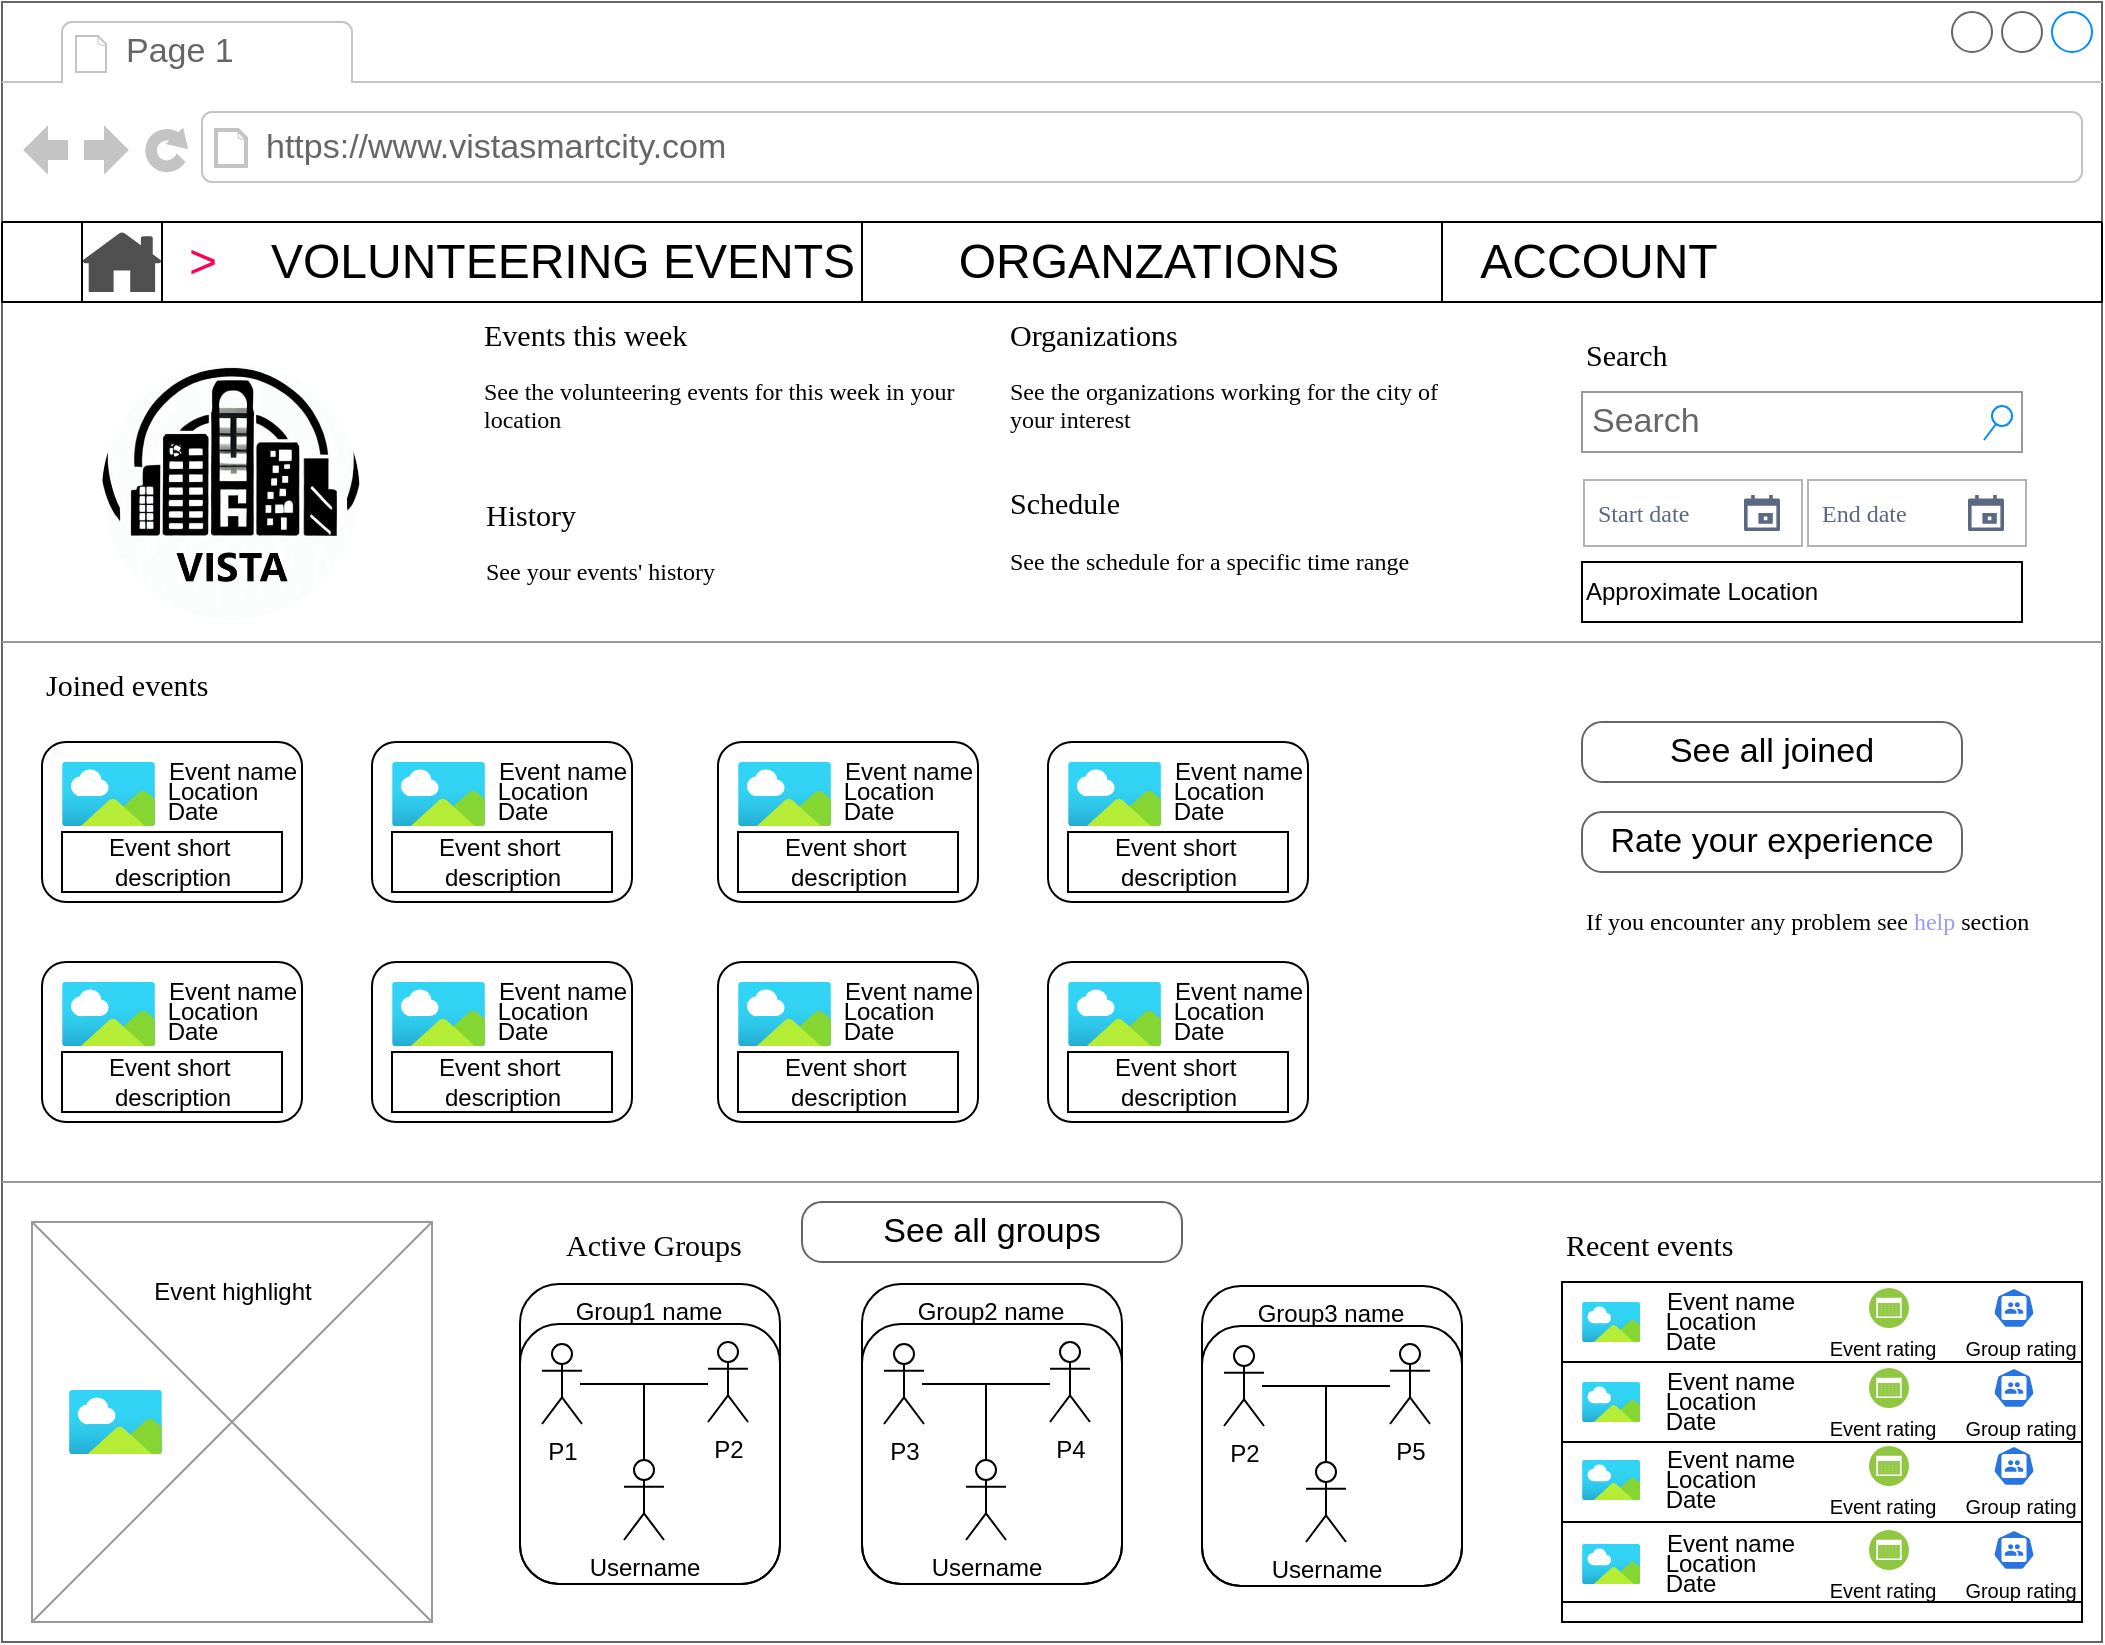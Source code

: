 <mxfile version="21.2.3" type="github">
  <diagram name="Page-1" id="2cc2dc42-3aac-f2a9-1cec-7a8b7cbee084">
    <mxGraphModel dx="1221" dy="743" grid="1" gridSize="10" guides="1" tooltips="1" connect="1" arrows="1" fold="1" page="1" pageScale="1" pageWidth="1100" pageHeight="850" background="none" math="0" shadow="0">
      <root>
        <mxCell id="0" />
        <mxCell id="1" parent="0" />
        <mxCell id="7026571954dc6520-1" value="" style="strokeWidth=1;shadow=0;dashed=0;align=center;html=1;shape=mxgraph.mockup.containers.browserWindow;rSize=0;strokeColor=#666666;mainText=,;recursiveResize=0;rounded=0;labelBackgroundColor=none;fontFamily=Verdana;fontSize=12" parent="1" vertex="1">
          <mxGeometry x="30" y="20" width="1050" height="820" as="geometry" />
        </mxCell>
        <mxCell id="7026571954dc6520-2" value="Page 1" style="strokeWidth=1;shadow=0;dashed=0;align=center;html=1;shape=mxgraph.mockup.containers.anchor;fontSize=17;fontColor=#666666;align=left;" parent="7026571954dc6520-1" vertex="1">
          <mxGeometry x="60" y="12" width="110" height="26" as="geometry" />
        </mxCell>
        <mxCell id="7026571954dc6520-3" value="https://www.vistasmartcity.com" style="strokeWidth=1;shadow=0;dashed=0;align=center;html=1;shape=mxgraph.mockup.containers.anchor;rSize=0;fontSize=17;fontColor=#666666;align=left;" parent="7026571954dc6520-1" vertex="1">
          <mxGeometry x="130" y="60" width="250" height="26" as="geometry" />
        </mxCell>
        <mxCell id="7026571954dc6520-6" value="Events this week" style="text;html=1;points=[];align=left;verticalAlign=top;spacingTop=-4;fontSize=15;fontFamily=Verdana" parent="7026571954dc6520-1" vertex="1">
          <mxGeometry x="239" y="155" width="170" height="30" as="geometry" />
        </mxCell>
        <mxCell id="7026571954dc6520-7" value="See the volunteering events for this week in your location" style="text;html=1;points=[];align=left;verticalAlign=top;spacingTop=-4;fontSize=12;fontFamily=Verdana;whiteSpace=wrap;" parent="7026571954dc6520-1" vertex="1">
          <mxGeometry x="239" y="185" width="240" height="40" as="geometry" />
        </mxCell>
        <mxCell id="7026571954dc6520-8" value="History" style="text;html=1;points=[];align=left;verticalAlign=top;spacingTop=-4;fontSize=15;fontFamily=Verdana" parent="7026571954dc6520-1" vertex="1">
          <mxGeometry x="240" y="245" width="170" height="30" as="geometry" />
        </mxCell>
        <mxCell id="7026571954dc6520-9" value="See your events&#39; history" style="text;html=1;points=[];align=left;verticalAlign=top;spacingTop=-4;fontSize=12;fontFamily=Verdana;whiteSpace=wrap;" parent="7026571954dc6520-1" vertex="1">
          <mxGeometry x="240" y="275" width="240" height="40" as="geometry" />
        </mxCell>
        <mxCell id="7026571954dc6520-10" value="Schedule" style="text;html=1;points=[];align=left;verticalAlign=top;spacingTop=-4;fontSize=15;fontFamily=Verdana" parent="7026571954dc6520-1" vertex="1">
          <mxGeometry x="502" y="239" width="170" height="30" as="geometry" />
        </mxCell>
        <mxCell id="7026571954dc6520-11" value="See the schedule for a specific time range" style="text;html=1;points=[];align=left;verticalAlign=top;spacingTop=-4;fontSize=12;fontFamily=Verdana;whiteSpace=wrap;" parent="7026571954dc6520-1" vertex="1">
          <mxGeometry x="502" y="270" width="240" height="40" as="geometry" />
        </mxCell>
        <mxCell id="7026571954dc6520-12" value="Search" style="text;html=1;points=[];align=left;verticalAlign=top;spacingTop=-4;fontSize=15;fontFamily=Verdana" parent="7026571954dc6520-1" vertex="1">
          <mxGeometry x="790" y="165" width="170" height="30" as="geometry" />
        </mxCell>
        <mxCell id="7026571954dc6520-14" value="Search" style="strokeWidth=1;shadow=0;dashed=0;align=center;html=1;shape=mxgraph.mockup.forms.searchBox;strokeColor=#999999;mainText=;strokeColor2=#008cff;fontColor=#666666;fontSize=17;align=left;spacingLeft=3;rounded=0;labelBackgroundColor=none;" parent="7026571954dc6520-1" vertex="1">
          <mxGeometry x="790" y="195" width="220" height="30" as="geometry" />
        </mxCell>
        <mxCell id="7026571954dc6520-15" value="" style="verticalLabelPosition=bottom;shadow=0;dashed=0;align=center;html=1;verticalAlign=top;strokeWidth=1;shape=mxgraph.mockup.markup.line;strokeColor=#999999;rounded=0;labelBackgroundColor=none;fillColor=#ffffff;fontFamily=Verdana;fontSize=12;fontColor=#000000;" parent="7026571954dc6520-1" vertex="1">
          <mxGeometry y="310" width="1050" height="20" as="geometry" />
        </mxCell>
        <mxCell id="7026571954dc6520-16" value="Joined events" style="text;html=1;points=[];align=left;verticalAlign=top;spacingTop=-4;fontSize=15;fontFamily=Verdana" parent="7026571954dc6520-1" vertex="1">
          <mxGeometry x="20" y="330" width="170" height="30" as="geometry" />
        </mxCell>
        <mxCell id="7026571954dc6520-18" value="See all joined" style="strokeWidth=1;shadow=0;dashed=0;align=center;html=1;shape=mxgraph.mockup.buttons.button;strokeColor=#666666;mainText=;buttonStyle=round;fontSize=17;fontStyle=0;fillColor=none;whiteSpace=wrap;rounded=0;labelBackgroundColor=none;" parent="7026571954dc6520-1" vertex="1">
          <mxGeometry x="790" y="360" width="190" height="30" as="geometry" />
        </mxCell>
        <mxCell id="7026571954dc6520-19" value="Rate your experience" style="strokeWidth=1;shadow=0;dashed=0;align=center;html=1;shape=mxgraph.mockup.buttons.button;strokeColor=#666666;mainText=;buttonStyle=round;fontSize=17;fontStyle=0;fillColor=none;whiteSpace=wrap;rounded=0;labelBackgroundColor=none;" parent="7026571954dc6520-1" vertex="1">
          <mxGeometry x="790" y="405" width="190" height="30" as="geometry" />
        </mxCell>
        <mxCell id="7026571954dc6520-20" value="If you encounter any problem see &lt;font color=&quot;#9999ff&quot;&gt;help&lt;/font&gt; section" style="text;html=1;points=[];align=left;verticalAlign=top;spacingTop=-4;fontSize=12;fontFamily=Verdana;whiteSpace=wrap;" parent="7026571954dc6520-1" vertex="1">
          <mxGeometry x="790" y="450" width="240" height="40" as="geometry" />
        </mxCell>
        <mxCell id="7026571954dc6520-21" value="" style="verticalLabelPosition=bottom;shadow=0;dashed=0;align=center;html=1;verticalAlign=top;strokeWidth=1;shape=mxgraph.mockup.markup.line;strokeColor=#999999;rounded=0;labelBackgroundColor=none;fillColor=#ffffff;fontFamily=Verdana;fontSize=12;fontColor=#000000;" parent="7026571954dc6520-1" vertex="1">
          <mxGeometry y="580" width="1050" height="20" as="geometry" />
        </mxCell>
        <mxCell id="7026571954dc6520-22" value="" style="verticalLabelPosition=bottom;shadow=0;dashed=0;align=center;html=1;verticalAlign=top;strokeWidth=1;shape=mxgraph.mockup.graphics.simpleIcon;strokeColor=#999999;fillColor=#ffffff;rounded=0;labelBackgroundColor=none;fontFamily=Verdana;fontSize=12;fontColor=#000000;" parent="7026571954dc6520-1" vertex="1">
          <mxGeometry x="15" y="610" width="200" height="200" as="geometry" />
        </mxCell>
        <mxCell id="7026571954dc6520-31" value="Active Groups" style="text;html=1;points=[];align=left;verticalAlign=top;spacingTop=-4;fontSize=15;fontFamily=Verdana" parent="7026571954dc6520-1" vertex="1">
          <mxGeometry x="280" y="610" width="170" height="30" as="geometry" />
        </mxCell>
        <mxCell id="7026571954dc6520-32" value="Recent events" style="text;html=1;points=[];align=left;verticalAlign=top;spacingTop=-4;fontSize=15;fontFamily=Verdana" parent="7026571954dc6520-1" vertex="1">
          <mxGeometry x="780" y="610" width="170" height="30" as="geometry" />
        </mxCell>
        <mxCell id="7026571954dc6520-33" value="&lt;div style=&quot;text-align: justify&quot;&gt;&lt;/div&gt;" style="whiteSpace=wrap;html=1;rounded=0;shadow=0;labelBackgroundColor=none;strokeWidth=1;fontFamily=Verdana;fontSize=12;align=center;verticalAlign=top;" parent="7026571954dc6520-1" vertex="1">
          <mxGeometry x="780" y="640" width="260" height="170" as="geometry" />
        </mxCell>
        <mxCell id="wlsTM-EWgnDsblmS1kuD-5" value="" style="shape=image;html=1;verticalAlign=top;verticalLabelPosition=bottom;labelBackgroundColor=#ffffff;imageAspect=0;aspect=fixed;image=https://cdn4.iconfinder.com/data/icons/evil-icons-user-interface/64/menu-128.png" parent="7026571954dc6520-1" vertex="1">
          <mxGeometry y="110" width="40" height="40" as="geometry" />
        </mxCell>
        <mxCell id="wlsTM-EWgnDsblmS1kuD-13" value="" style="sketch=0;pointerEvents=1;shadow=0;dashed=0;html=1;strokeColor=none;fillColor=#505050;labelPosition=center;verticalLabelPosition=bottom;verticalAlign=top;outlineConnect=0;align=center;shape=mxgraph.office.concepts.home;" parent="7026571954dc6520-1" vertex="1">
          <mxGeometry x="40" y="115" width="40" height="30" as="geometry" />
        </mxCell>
        <mxCell id="wlsTM-EWgnDsblmS1kuD-19" value="" style="rounded=1;whiteSpace=wrap;html=1;" parent="7026571954dc6520-1" vertex="1">
          <mxGeometry x="20" y="370" width="130" height="80" as="geometry" />
        </mxCell>
        <mxCell id="wlsTM-EWgnDsblmS1kuD-20" value="" style="aspect=fixed;html=1;points=[];align=center;image;fontSize=12;image=img/lib/azure2/general/Image.svg;" parent="7026571954dc6520-1" vertex="1">
          <mxGeometry x="30" y="380" width="46.55" height="32" as="geometry" />
        </mxCell>
        <mxCell id="wlsTM-EWgnDsblmS1kuD-21" value="Event name" style="text;html=1;align=center;verticalAlign=middle;resizable=0;points=[];autosize=1;strokeColor=none;fillColor=none;" parent="7026571954dc6520-1" vertex="1">
          <mxGeometry x="70" y="370" width="90" height="30" as="geometry" />
        </mxCell>
        <mxCell id="wlsTM-EWgnDsblmS1kuD-22" value="Location" style="text;html=1;align=center;verticalAlign=middle;resizable=0;points=[];autosize=1;strokeColor=none;fillColor=none;" parent="7026571954dc6520-1" vertex="1">
          <mxGeometry x="70" y="380" width="70" height="30" as="geometry" />
        </mxCell>
        <mxCell id="wlsTM-EWgnDsblmS1kuD-23" value="Date" style="text;html=1;align=center;verticalAlign=middle;resizable=0;points=[];autosize=1;strokeColor=none;fillColor=none;" parent="7026571954dc6520-1" vertex="1">
          <mxGeometry x="70" y="390" width="50" height="30" as="geometry" />
        </mxCell>
        <mxCell id="wlsTM-EWgnDsblmS1kuD-24" value="" style="rounded=0;whiteSpace=wrap;html=1;" parent="7026571954dc6520-1" vertex="1">
          <mxGeometry x="30" y="415" width="110" height="30" as="geometry" />
        </mxCell>
        <mxCell id="wlsTM-EWgnDsblmS1kuD-25" value="Event short&amp;nbsp;&lt;br&gt;description" style="text;html=1;align=center;verticalAlign=middle;resizable=0;points=[];autosize=1;strokeColor=none;fillColor=none;" parent="7026571954dc6520-1" vertex="1">
          <mxGeometry x="40" y="410" width="90" height="40" as="geometry" />
        </mxCell>
        <mxCell id="wlsTM-EWgnDsblmS1kuD-26" value="" style="rounded=1;whiteSpace=wrap;html=1;" parent="7026571954dc6520-1" vertex="1">
          <mxGeometry x="20" y="480" width="130" height="80" as="geometry" />
        </mxCell>
        <mxCell id="wlsTM-EWgnDsblmS1kuD-27" value="" style="aspect=fixed;html=1;points=[];align=center;image;fontSize=12;image=img/lib/azure2/general/Image.svg;" parent="7026571954dc6520-1" vertex="1">
          <mxGeometry x="30" y="490" width="46.55" height="32" as="geometry" />
        </mxCell>
        <mxCell id="wlsTM-EWgnDsblmS1kuD-28" value="Event name" style="text;html=1;align=center;verticalAlign=middle;resizable=0;points=[];autosize=1;strokeColor=none;fillColor=none;" parent="7026571954dc6520-1" vertex="1">
          <mxGeometry x="70" y="480" width="90" height="30" as="geometry" />
        </mxCell>
        <mxCell id="wlsTM-EWgnDsblmS1kuD-29" value="Location" style="text;html=1;align=center;verticalAlign=middle;resizable=0;points=[];autosize=1;strokeColor=none;fillColor=none;" parent="7026571954dc6520-1" vertex="1">
          <mxGeometry x="70" y="490" width="70" height="30" as="geometry" />
        </mxCell>
        <mxCell id="wlsTM-EWgnDsblmS1kuD-30" value="Date" style="text;html=1;align=center;verticalAlign=middle;resizable=0;points=[];autosize=1;strokeColor=none;fillColor=none;" parent="7026571954dc6520-1" vertex="1">
          <mxGeometry x="70" y="500" width="50" height="30" as="geometry" />
        </mxCell>
        <mxCell id="wlsTM-EWgnDsblmS1kuD-31" value="" style="rounded=0;whiteSpace=wrap;html=1;" parent="7026571954dc6520-1" vertex="1">
          <mxGeometry x="30" y="525" width="110" height="30" as="geometry" />
        </mxCell>
        <mxCell id="wlsTM-EWgnDsblmS1kuD-32" value="Event short&amp;nbsp;&lt;br&gt;description" style="text;html=1;align=center;verticalAlign=middle;resizable=0;points=[];autosize=1;strokeColor=none;fillColor=none;" parent="7026571954dc6520-1" vertex="1">
          <mxGeometry x="40" y="520" width="90" height="40" as="geometry" />
        </mxCell>
        <mxCell id="wlsTM-EWgnDsblmS1kuD-33" value="" style="rounded=1;whiteSpace=wrap;html=1;" parent="7026571954dc6520-1" vertex="1">
          <mxGeometry x="185" y="370" width="130" height="80" as="geometry" />
        </mxCell>
        <mxCell id="wlsTM-EWgnDsblmS1kuD-34" value="" style="aspect=fixed;html=1;points=[];align=center;image;fontSize=12;image=img/lib/azure2/general/Image.svg;" parent="7026571954dc6520-1" vertex="1">
          <mxGeometry x="195" y="380" width="46.55" height="32" as="geometry" />
        </mxCell>
        <mxCell id="wlsTM-EWgnDsblmS1kuD-35" value="Event name" style="text;html=1;align=center;verticalAlign=middle;resizable=0;points=[];autosize=1;strokeColor=none;fillColor=none;" parent="7026571954dc6520-1" vertex="1">
          <mxGeometry x="235" y="370" width="90" height="30" as="geometry" />
        </mxCell>
        <mxCell id="wlsTM-EWgnDsblmS1kuD-36" value="Location" style="text;html=1;align=center;verticalAlign=middle;resizable=0;points=[];autosize=1;strokeColor=none;fillColor=none;" parent="7026571954dc6520-1" vertex="1">
          <mxGeometry x="235" y="380" width="70" height="30" as="geometry" />
        </mxCell>
        <mxCell id="wlsTM-EWgnDsblmS1kuD-37" value="Date" style="text;html=1;align=center;verticalAlign=middle;resizable=0;points=[];autosize=1;strokeColor=none;fillColor=none;" parent="7026571954dc6520-1" vertex="1">
          <mxGeometry x="235" y="390" width="50" height="30" as="geometry" />
        </mxCell>
        <mxCell id="wlsTM-EWgnDsblmS1kuD-38" value="" style="rounded=0;whiteSpace=wrap;html=1;" parent="7026571954dc6520-1" vertex="1">
          <mxGeometry x="195" y="415" width="110" height="30" as="geometry" />
        </mxCell>
        <mxCell id="wlsTM-EWgnDsblmS1kuD-39" value="Event short&amp;nbsp;&lt;br&gt;description" style="text;html=1;align=center;verticalAlign=middle;resizable=0;points=[];autosize=1;strokeColor=none;fillColor=none;" parent="7026571954dc6520-1" vertex="1">
          <mxGeometry x="205" y="410" width="90" height="40" as="geometry" />
        </mxCell>
        <mxCell id="wlsTM-EWgnDsblmS1kuD-40" value="" style="rounded=1;whiteSpace=wrap;html=1;" parent="7026571954dc6520-1" vertex="1">
          <mxGeometry x="185" y="480" width="130" height="80" as="geometry" />
        </mxCell>
        <mxCell id="wlsTM-EWgnDsblmS1kuD-41" value="" style="aspect=fixed;html=1;points=[];align=center;image;fontSize=12;image=img/lib/azure2/general/Image.svg;" parent="7026571954dc6520-1" vertex="1">
          <mxGeometry x="195" y="490" width="46.55" height="32" as="geometry" />
        </mxCell>
        <mxCell id="wlsTM-EWgnDsblmS1kuD-42" value="Event name" style="text;html=1;align=center;verticalAlign=middle;resizable=0;points=[];autosize=1;strokeColor=none;fillColor=none;" parent="7026571954dc6520-1" vertex="1">
          <mxGeometry x="235" y="480" width="90" height="30" as="geometry" />
        </mxCell>
        <mxCell id="wlsTM-EWgnDsblmS1kuD-43" value="Location" style="text;html=1;align=center;verticalAlign=middle;resizable=0;points=[];autosize=1;strokeColor=none;fillColor=none;" parent="7026571954dc6520-1" vertex="1">
          <mxGeometry x="235" y="490" width="70" height="30" as="geometry" />
        </mxCell>
        <mxCell id="wlsTM-EWgnDsblmS1kuD-44" value="Date" style="text;html=1;align=center;verticalAlign=middle;resizable=0;points=[];autosize=1;strokeColor=none;fillColor=none;" parent="7026571954dc6520-1" vertex="1">
          <mxGeometry x="235" y="500" width="50" height="30" as="geometry" />
        </mxCell>
        <mxCell id="wlsTM-EWgnDsblmS1kuD-45" value="" style="rounded=0;whiteSpace=wrap;html=1;" parent="7026571954dc6520-1" vertex="1">
          <mxGeometry x="195" y="525" width="110" height="30" as="geometry" />
        </mxCell>
        <mxCell id="wlsTM-EWgnDsblmS1kuD-46" value="Event short&amp;nbsp;&lt;br&gt;description" style="text;html=1;align=center;verticalAlign=middle;resizable=0;points=[];autosize=1;strokeColor=none;fillColor=none;" parent="7026571954dc6520-1" vertex="1">
          <mxGeometry x="205" y="520" width="90" height="40" as="geometry" />
        </mxCell>
        <mxCell id="wlsTM-EWgnDsblmS1kuD-47" value="" style="rounded=1;whiteSpace=wrap;html=1;" parent="7026571954dc6520-1" vertex="1">
          <mxGeometry x="358" y="370" width="130" height="80" as="geometry" />
        </mxCell>
        <mxCell id="wlsTM-EWgnDsblmS1kuD-48" value="" style="aspect=fixed;html=1;points=[];align=center;image;fontSize=12;image=img/lib/azure2/general/Image.svg;" parent="7026571954dc6520-1" vertex="1">
          <mxGeometry x="368" y="380" width="46.55" height="32" as="geometry" />
        </mxCell>
        <mxCell id="wlsTM-EWgnDsblmS1kuD-49" value="Event name" style="text;html=1;align=center;verticalAlign=middle;resizable=0;points=[];autosize=1;strokeColor=none;fillColor=none;" parent="7026571954dc6520-1" vertex="1">
          <mxGeometry x="408" y="370" width="90" height="30" as="geometry" />
        </mxCell>
        <mxCell id="wlsTM-EWgnDsblmS1kuD-50" value="Location" style="text;html=1;align=center;verticalAlign=middle;resizable=0;points=[];autosize=1;strokeColor=none;fillColor=none;" parent="7026571954dc6520-1" vertex="1">
          <mxGeometry x="408" y="380" width="70" height="30" as="geometry" />
        </mxCell>
        <mxCell id="wlsTM-EWgnDsblmS1kuD-51" value="Date" style="text;html=1;align=center;verticalAlign=middle;resizable=0;points=[];autosize=1;strokeColor=none;fillColor=none;" parent="7026571954dc6520-1" vertex="1">
          <mxGeometry x="408" y="390" width="50" height="30" as="geometry" />
        </mxCell>
        <mxCell id="wlsTM-EWgnDsblmS1kuD-52" value="" style="rounded=0;whiteSpace=wrap;html=1;" parent="7026571954dc6520-1" vertex="1">
          <mxGeometry x="368" y="415" width="110" height="30" as="geometry" />
        </mxCell>
        <mxCell id="wlsTM-EWgnDsblmS1kuD-53" value="Event short&amp;nbsp;&lt;br&gt;description" style="text;html=1;align=center;verticalAlign=middle;resizable=0;points=[];autosize=1;strokeColor=none;fillColor=none;" parent="7026571954dc6520-1" vertex="1">
          <mxGeometry x="378" y="410" width="90" height="40" as="geometry" />
        </mxCell>
        <mxCell id="wlsTM-EWgnDsblmS1kuD-54" value="" style="rounded=1;whiteSpace=wrap;html=1;" parent="7026571954dc6520-1" vertex="1">
          <mxGeometry x="358" y="480" width="130" height="80" as="geometry" />
        </mxCell>
        <mxCell id="wlsTM-EWgnDsblmS1kuD-55" value="" style="aspect=fixed;html=1;points=[];align=center;image;fontSize=12;image=img/lib/azure2/general/Image.svg;" parent="7026571954dc6520-1" vertex="1">
          <mxGeometry x="368" y="490" width="46.55" height="32" as="geometry" />
        </mxCell>
        <mxCell id="wlsTM-EWgnDsblmS1kuD-56" value="Event name" style="text;html=1;align=center;verticalAlign=middle;resizable=0;points=[];autosize=1;strokeColor=none;fillColor=none;" parent="7026571954dc6520-1" vertex="1">
          <mxGeometry x="408" y="480" width="90" height="30" as="geometry" />
        </mxCell>
        <mxCell id="wlsTM-EWgnDsblmS1kuD-57" value="Location" style="text;html=1;align=center;verticalAlign=middle;resizable=0;points=[];autosize=1;strokeColor=none;fillColor=none;" parent="7026571954dc6520-1" vertex="1">
          <mxGeometry x="408" y="490" width="70" height="30" as="geometry" />
        </mxCell>
        <mxCell id="wlsTM-EWgnDsblmS1kuD-58" value="Date" style="text;html=1;align=center;verticalAlign=middle;resizable=0;points=[];autosize=1;strokeColor=none;fillColor=none;" parent="7026571954dc6520-1" vertex="1">
          <mxGeometry x="408" y="500" width="50" height="30" as="geometry" />
        </mxCell>
        <mxCell id="wlsTM-EWgnDsblmS1kuD-59" value="" style="rounded=0;whiteSpace=wrap;html=1;" parent="7026571954dc6520-1" vertex="1">
          <mxGeometry x="368" y="525" width="110" height="30" as="geometry" />
        </mxCell>
        <mxCell id="wlsTM-EWgnDsblmS1kuD-60" value="Event short&amp;nbsp;&lt;br&gt;description" style="text;html=1;align=center;verticalAlign=middle;resizable=0;points=[];autosize=1;strokeColor=none;fillColor=none;" parent="7026571954dc6520-1" vertex="1">
          <mxGeometry x="378" y="520" width="90" height="40" as="geometry" />
        </mxCell>
        <mxCell id="wlsTM-EWgnDsblmS1kuD-61" value="" style="rounded=1;whiteSpace=wrap;html=1;" parent="7026571954dc6520-1" vertex="1">
          <mxGeometry x="523" y="370" width="130" height="80" as="geometry" />
        </mxCell>
        <mxCell id="wlsTM-EWgnDsblmS1kuD-62" value="" style="aspect=fixed;html=1;points=[];align=center;image;fontSize=12;image=img/lib/azure2/general/Image.svg;" parent="7026571954dc6520-1" vertex="1">
          <mxGeometry x="533" y="380" width="46.55" height="32" as="geometry" />
        </mxCell>
        <mxCell id="wlsTM-EWgnDsblmS1kuD-63" value="Event name" style="text;html=1;align=center;verticalAlign=middle;resizable=0;points=[];autosize=1;strokeColor=none;fillColor=none;" parent="7026571954dc6520-1" vertex="1">
          <mxGeometry x="573" y="370" width="90" height="30" as="geometry" />
        </mxCell>
        <mxCell id="wlsTM-EWgnDsblmS1kuD-64" value="Location" style="text;html=1;align=center;verticalAlign=middle;resizable=0;points=[];autosize=1;strokeColor=none;fillColor=none;" parent="7026571954dc6520-1" vertex="1">
          <mxGeometry x="573" y="380" width="70" height="30" as="geometry" />
        </mxCell>
        <mxCell id="wlsTM-EWgnDsblmS1kuD-65" value="Date" style="text;html=1;align=center;verticalAlign=middle;resizable=0;points=[];autosize=1;strokeColor=none;fillColor=none;" parent="7026571954dc6520-1" vertex="1">
          <mxGeometry x="573" y="390" width="50" height="30" as="geometry" />
        </mxCell>
        <mxCell id="wlsTM-EWgnDsblmS1kuD-66" value="" style="rounded=0;whiteSpace=wrap;html=1;" parent="7026571954dc6520-1" vertex="1">
          <mxGeometry x="533" y="415" width="110" height="30" as="geometry" />
        </mxCell>
        <mxCell id="wlsTM-EWgnDsblmS1kuD-67" value="Event short&amp;nbsp;&lt;br&gt;description" style="text;html=1;align=center;verticalAlign=middle;resizable=0;points=[];autosize=1;strokeColor=none;fillColor=none;" parent="7026571954dc6520-1" vertex="1">
          <mxGeometry x="543" y="410" width="90" height="40" as="geometry" />
        </mxCell>
        <mxCell id="wlsTM-EWgnDsblmS1kuD-68" value="" style="rounded=1;whiteSpace=wrap;html=1;" parent="7026571954dc6520-1" vertex="1">
          <mxGeometry x="523" y="480" width="130" height="80" as="geometry" />
        </mxCell>
        <mxCell id="wlsTM-EWgnDsblmS1kuD-69" value="" style="aspect=fixed;html=1;points=[];align=center;image;fontSize=12;image=img/lib/azure2/general/Image.svg;" parent="7026571954dc6520-1" vertex="1">
          <mxGeometry x="533" y="490" width="46.55" height="32" as="geometry" />
        </mxCell>
        <mxCell id="wlsTM-EWgnDsblmS1kuD-70" value="Event name" style="text;html=1;align=center;verticalAlign=middle;resizable=0;points=[];autosize=1;strokeColor=none;fillColor=none;" parent="7026571954dc6520-1" vertex="1">
          <mxGeometry x="573" y="480" width="90" height="30" as="geometry" />
        </mxCell>
        <mxCell id="wlsTM-EWgnDsblmS1kuD-71" value="Location" style="text;html=1;align=center;verticalAlign=middle;resizable=0;points=[];autosize=1;strokeColor=none;fillColor=none;" parent="7026571954dc6520-1" vertex="1">
          <mxGeometry x="573" y="490" width="70" height="30" as="geometry" />
        </mxCell>
        <mxCell id="wlsTM-EWgnDsblmS1kuD-72" value="Date" style="text;html=1;align=center;verticalAlign=middle;resizable=0;points=[];autosize=1;strokeColor=none;fillColor=none;" parent="7026571954dc6520-1" vertex="1">
          <mxGeometry x="573" y="500" width="50" height="30" as="geometry" />
        </mxCell>
        <mxCell id="wlsTM-EWgnDsblmS1kuD-73" value="" style="rounded=0;whiteSpace=wrap;html=1;" parent="7026571954dc6520-1" vertex="1">
          <mxGeometry x="533" y="525" width="110" height="30" as="geometry" />
        </mxCell>
        <mxCell id="wlsTM-EWgnDsblmS1kuD-74" value="Event short&amp;nbsp;&lt;br&gt;description" style="text;html=1;align=center;verticalAlign=middle;resizable=0;points=[];autosize=1;strokeColor=none;fillColor=none;" parent="7026571954dc6520-1" vertex="1">
          <mxGeometry x="543" y="520" width="90" height="40" as="geometry" />
        </mxCell>
        <mxCell id="wlsTM-EWgnDsblmS1kuD-75" value="" style="rounded=1;whiteSpace=wrap;html=1;" parent="7026571954dc6520-1" vertex="1">
          <mxGeometry x="259" y="661" width="130" height="130" as="geometry" />
        </mxCell>
        <mxCell id="wlsTM-EWgnDsblmS1kuD-76" value="P1" style="shape=umlActor;verticalLabelPosition=bottom;verticalAlign=top;html=1;outlineConnect=0;" parent="7026571954dc6520-1" vertex="1">
          <mxGeometry x="270" y="671" width="20" height="40" as="geometry" />
        </mxCell>
        <mxCell id="wlsTM-EWgnDsblmS1kuD-77" value="P2" style="shape=umlActor;verticalLabelPosition=bottom;verticalAlign=top;html=1;outlineConnect=0;" parent="7026571954dc6520-1" vertex="1">
          <mxGeometry x="353" y="670" width="20" height="40" as="geometry" />
        </mxCell>
        <mxCell id="wlsTM-EWgnDsblmS1kuD-82" style="edgeStyle=orthogonalEdgeStyle;rounded=0;orthogonalLoop=1;jettySize=auto;html=1;exitX=0.5;exitY=0;exitDx=0;exitDy=0;exitPerimeter=0;endArrow=none;endFill=0;" parent="7026571954dc6520-1" source="wlsTM-EWgnDsblmS1kuD-78" edge="1">
          <mxGeometry relative="1" as="geometry">
            <mxPoint x="289" y="691" as="targetPoint" />
            <Array as="points">
              <mxPoint x="321" y="691" />
            </Array>
          </mxGeometry>
        </mxCell>
        <mxCell id="wlsTM-EWgnDsblmS1kuD-78" value="Username" style="shape=umlActor;verticalLabelPosition=bottom;verticalAlign=top;html=1;outlineConnect=0;" parent="7026571954dc6520-1" vertex="1">
          <mxGeometry x="311" y="729" width="20" height="40" as="geometry" />
        </mxCell>
        <mxCell id="wlsTM-EWgnDsblmS1kuD-79" value="" style="edgeStyle=orthogonalEdgeStyle;rounded=0;orthogonalLoop=1;jettySize=auto;html=1;endArrow=none;endFill=0;" parent="7026571954dc6520-1" source="wlsTM-EWgnDsblmS1kuD-77" target="wlsTM-EWgnDsblmS1kuD-78" edge="1">
          <mxGeometry relative="1" as="geometry">
            <Array as="points">
              <mxPoint x="321" y="691" />
            </Array>
          </mxGeometry>
        </mxCell>
        <mxCell id="wlsTM-EWgnDsblmS1kuD-83" value="" style="rounded=1;whiteSpace=wrap;html=1;fillColor=none;" parent="7026571954dc6520-1" vertex="1">
          <mxGeometry x="259" y="641" width="130" height="150" as="geometry" />
        </mxCell>
        <mxCell id="wlsTM-EWgnDsblmS1kuD-84" value="Group1 name" style="text;html=1;align=center;verticalAlign=middle;resizable=0;points=[];autosize=1;strokeColor=none;fillColor=none;" parent="7026571954dc6520-1" vertex="1">
          <mxGeometry x="273" y="640" width="100" height="30" as="geometry" />
        </mxCell>
        <mxCell id="wlsTM-EWgnDsblmS1kuD-85" value="" style="rounded=1;whiteSpace=wrap;html=1;" parent="7026571954dc6520-1" vertex="1">
          <mxGeometry x="430" y="661" width="130" height="130" as="geometry" />
        </mxCell>
        <mxCell id="wlsTM-EWgnDsblmS1kuD-91" value="" style="rounded=1;whiteSpace=wrap;html=1;fillColor=none;" parent="7026571954dc6520-1" vertex="1">
          <mxGeometry x="430" y="641" width="130" height="150" as="geometry" />
        </mxCell>
        <mxCell id="wlsTM-EWgnDsblmS1kuD-86" value="P3" style="shape=umlActor;verticalLabelPosition=bottom;verticalAlign=top;html=1;outlineConnect=0;" parent="7026571954dc6520-1" vertex="1">
          <mxGeometry x="441" y="671" width="20" height="40" as="geometry" />
        </mxCell>
        <mxCell id="wlsTM-EWgnDsblmS1kuD-87" value="P4" style="shape=umlActor;verticalLabelPosition=bottom;verticalAlign=top;html=1;outlineConnect=0;" parent="7026571954dc6520-1" vertex="1">
          <mxGeometry x="524" y="670" width="20" height="40" as="geometry" />
        </mxCell>
        <mxCell id="wlsTM-EWgnDsblmS1kuD-88" style="edgeStyle=orthogonalEdgeStyle;rounded=0;orthogonalLoop=1;jettySize=auto;html=1;exitX=0.5;exitY=0;exitDx=0;exitDy=0;exitPerimeter=0;endArrow=none;endFill=0;" parent="7026571954dc6520-1" source="wlsTM-EWgnDsblmS1kuD-89" edge="1">
          <mxGeometry relative="1" as="geometry">
            <mxPoint x="460" y="691" as="targetPoint" />
            <Array as="points">
              <mxPoint x="492" y="691" />
            </Array>
          </mxGeometry>
        </mxCell>
        <mxCell id="wlsTM-EWgnDsblmS1kuD-89" value="Username" style="shape=umlActor;verticalLabelPosition=bottom;verticalAlign=top;html=1;outlineConnect=0;" parent="7026571954dc6520-1" vertex="1">
          <mxGeometry x="482" y="729" width="20" height="40" as="geometry" />
        </mxCell>
        <mxCell id="wlsTM-EWgnDsblmS1kuD-90" value="" style="edgeStyle=orthogonalEdgeStyle;rounded=0;orthogonalLoop=1;jettySize=auto;html=1;endArrow=none;endFill=0;" parent="7026571954dc6520-1" source="wlsTM-EWgnDsblmS1kuD-87" target="wlsTM-EWgnDsblmS1kuD-89" edge="1">
          <mxGeometry relative="1" as="geometry">
            <Array as="points">
              <mxPoint x="492" y="691" />
            </Array>
          </mxGeometry>
        </mxCell>
        <mxCell id="wlsTM-EWgnDsblmS1kuD-92" value="Group2 name" style="text;html=1;align=center;verticalAlign=middle;resizable=0;points=[];autosize=1;strokeColor=none;fillColor=none;" parent="7026571954dc6520-1" vertex="1">
          <mxGeometry x="444" y="640" width="100" height="30" as="geometry" />
        </mxCell>
        <mxCell id="wlsTM-EWgnDsblmS1kuD-101" value="See all groups" style="strokeWidth=1;shadow=0;dashed=0;align=center;html=1;shape=mxgraph.mockup.buttons.button;strokeColor=#666666;mainText=;buttonStyle=round;fontSize=17;fontStyle=0;fillColor=none;whiteSpace=wrap;rounded=0;labelBackgroundColor=none;" parent="7026571954dc6520-1" vertex="1">
          <mxGeometry x="400" y="600" width="190" height="30" as="geometry" />
        </mxCell>
        <mxCell id="wlsTM-EWgnDsblmS1kuD-102" value="" style="rounded=1;whiteSpace=wrap;html=1;" parent="7026571954dc6520-1" vertex="1">
          <mxGeometry x="600" y="662" width="130" height="130" as="geometry" />
        </mxCell>
        <mxCell id="wlsTM-EWgnDsblmS1kuD-103" value="" style="rounded=1;whiteSpace=wrap;html=1;fillColor=none;" parent="7026571954dc6520-1" vertex="1">
          <mxGeometry x="600" y="642" width="130" height="150" as="geometry" />
        </mxCell>
        <mxCell id="wlsTM-EWgnDsblmS1kuD-104" value="P2" style="shape=umlActor;verticalLabelPosition=bottom;verticalAlign=top;html=1;outlineConnect=0;" parent="7026571954dc6520-1" vertex="1">
          <mxGeometry x="611" y="672" width="20" height="40" as="geometry" />
        </mxCell>
        <mxCell id="wlsTM-EWgnDsblmS1kuD-105" value="P5" style="shape=umlActor;verticalLabelPosition=bottom;verticalAlign=top;html=1;outlineConnect=0;" parent="7026571954dc6520-1" vertex="1">
          <mxGeometry x="694" y="671" width="20" height="40" as="geometry" />
        </mxCell>
        <mxCell id="wlsTM-EWgnDsblmS1kuD-106" style="edgeStyle=orthogonalEdgeStyle;rounded=0;orthogonalLoop=1;jettySize=auto;html=1;exitX=0.5;exitY=0;exitDx=0;exitDy=0;exitPerimeter=0;endArrow=none;endFill=0;" parent="7026571954dc6520-1" source="wlsTM-EWgnDsblmS1kuD-107" edge="1">
          <mxGeometry relative="1" as="geometry">
            <mxPoint x="630" y="692" as="targetPoint" />
            <Array as="points">
              <mxPoint x="662" y="692" />
            </Array>
          </mxGeometry>
        </mxCell>
        <mxCell id="wlsTM-EWgnDsblmS1kuD-107" value="Username" style="shape=umlActor;verticalLabelPosition=bottom;verticalAlign=top;html=1;outlineConnect=0;" parent="7026571954dc6520-1" vertex="1">
          <mxGeometry x="652" y="730" width="20" height="40" as="geometry" />
        </mxCell>
        <mxCell id="wlsTM-EWgnDsblmS1kuD-108" value="" style="edgeStyle=orthogonalEdgeStyle;rounded=0;orthogonalLoop=1;jettySize=auto;html=1;endArrow=none;endFill=0;" parent="7026571954dc6520-1" source="wlsTM-EWgnDsblmS1kuD-105" target="wlsTM-EWgnDsblmS1kuD-107" edge="1">
          <mxGeometry relative="1" as="geometry">
            <Array as="points">
              <mxPoint x="662" y="692" />
            </Array>
          </mxGeometry>
        </mxCell>
        <mxCell id="wlsTM-EWgnDsblmS1kuD-109" value="Group3 name" style="text;html=1;align=center;verticalAlign=middle;resizable=0;points=[];autosize=1;strokeColor=none;fillColor=none;" parent="7026571954dc6520-1" vertex="1">
          <mxGeometry x="614" y="641" width="100" height="30" as="geometry" />
        </mxCell>
        <mxCell id="wlsTM-EWgnDsblmS1kuD-154" value="Event highlight" style="text;html=1;align=center;verticalAlign=middle;resizable=0;points=[];autosize=1;strokeColor=none;fillColor=none;" parent="7026571954dc6520-1" vertex="1">
          <mxGeometry x="65" y="630" width="100" height="30" as="geometry" />
        </mxCell>
        <mxCell id="wlsTM-EWgnDsblmS1kuD-155" value="" style="aspect=fixed;html=1;points=[];align=center;image;fontSize=12;image=img/lib/azure2/general/Image.svg;" parent="7026571954dc6520-1" vertex="1">
          <mxGeometry x="33.45" y="694" width="46.55" height="32" as="geometry" />
        </mxCell>
        <mxCell id="wlsTM-EWgnDsblmS1kuD-2" value="See the organizations working for the city of your interest" style="text;html=1;points=[];align=left;verticalAlign=top;spacingTop=-4;fontSize=12;fontFamily=Verdana;whiteSpace=wrap;" parent="7026571954dc6520-1" vertex="1">
          <mxGeometry x="502" y="185" width="240" height="40" as="geometry" />
        </mxCell>
        <mxCell id="wlsTM-EWgnDsblmS1kuD-1" value="Organizations" style="text;html=1;points=[];align=left;verticalAlign=top;spacingTop=-4;fontSize=15;fontFamily=Verdana" parent="7026571954dc6520-1" vertex="1">
          <mxGeometry x="502" y="155" width="170" height="30" as="geometry" />
        </mxCell>
        <mxCell id="Ge-I_H_O3i1TYtU1H6FU-1" value="&lt;font face=&quot;Times New Roman&quot;&gt;Start date&lt;/font&gt;" style="rounded=0;arcSize=9;fillColor=none;align=left;spacingLeft=5;strokeColor=#B1B4B8;html=1;strokeWidth=1;fontColor=#596780;fontSize=12;hachureGap=4;pointerEvents=0;fontFamily=Architects Daughter;fontSource=https%3A%2F%2Ffonts.googleapis.com%2Fcss%3Ffamily%3DArchitects%2BDaughter;" vertex="1" parent="7026571954dc6520-1">
          <mxGeometry x="791" y="239" width="109" height="33" as="geometry" />
        </mxCell>
        <mxCell id="Ge-I_H_O3i1TYtU1H6FU-2" value="" style="shape=mxgraph.gmdl.calendar;fillColor=#5A6881;strokeColor=none;sketch=0;hachureGap=4;pointerEvents=0;fontFamily=Architects Daughter;fontSource=https%3A%2F%2Ffonts.googleapis.com%2Fcss%3Ffamily%3DArchitects%2BDaughter;fontSize=20;" vertex="1" parent="Ge-I_H_O3i1TYtU1H6FU-1">
          <mxGeometry x="1" y="0.5" width="18" height="18" relative="1" as="geometry">
            <mxPoint x="-29" y="-9" as="offset" />
          </mxGeometry>
        </mxCell>
        <mxCell id="Ge-I_H_O3i1TYtU1H6FU-3" value="&lt;font face=&quot;Times New Roman&quot;&gt;End date&lt;/font&gt;" style="rounded=0;arcSize=9;fillColor=none;align=left;spacingLeft=5;strokeColor=#B1B4B8;html=1;strokeWidth=1;fontColor=#596780;fontSize=12;hachureGap=4;pointerEvents=0;fontFamily=Architects Daughter;fontSource=https%3A%2F%2Ffonts.googleapis.com%2Fcss%3Ffamily%3DArchitects%2BDaughter;" vertex="1" parent="7026571954dc6520-1">
          <mxGeometry x="903" y="239" width="109" height="33" as="geometry" />
        </mxCell>
        <mxCell id="Ge-I_H_O3i1TYtU1H6FU-4" value="" style="shape=mxgraph.gmdl.calendar;fillColor=#5A6881;strokeColor=none;sketch=0;hachureGap=4;pointerEvents=0;fontFamily=Architects Daughter;fontSource=https%3A%2F%2Ffonts.googleapis.com%2Fcss%3Ffamily%3DArchitects%2BDaughter;fontSize=20;" vertex="1" parent="Ge-I_H_O3i1TYtU1H6FU-3">
          <mxGeometry x="1" y="0.5" width="18" height="18" relative="1" as="geometry">
            <mxPoint x="-29" y="-9" as="offset" />
          </mxGeometry>
        </mxCell>
        <mxCell id="Ge-I_H_O3i1TYtU1H6FU-5" value="Approximate Location" style="rounded=0;whiteSpace=wrap;html=1;align=left;" vertex="1" parent="7026571954dc6520-1">
          <mxGeometry x="790" y="280" width="220" height="30" as="geometry" />
        </mxCell>
        <mxCell id="Ge-I_H_O3i1TYtU1H6FU-7" value="" style="shape=image;html=1;verticalAlign=top;verticalLabelPosition=bottom;labelBackgroundColor=#ffffff;imageAspect=0;aspect=fixed;image=https://cdn4.iconfinder.com/data/icons/social-media-2273/64/social_media_network_online_maps-128.png" vertex="1" parent="7026571954dc6520-1">
          <mxGeometry x="970" y="280" width="30" height="30" as="geometry" />
        </mxCell>
        <mxCell id="Ge-I_H_O3i1TYtU1H6FU-25" value="" style="shape=image;verticalLabelPosition=bottom;labelBackgroundColor=default;verticalAlign=top;aspect=fixed;imageAspect=0;image=data:image/png,iVBORw0KGgoAAAANSUhEUgAAAgAAAAIACAYAAAD0eNT6AAAABGdBTUEAALGP&#xa;C/xhBQAAAYVpQ0NQSUNDIHByb2ZpbGUAACiRfZE9SMNQFIVPU0uLVBzsoOKQ&#xa;oTqIXVTEUapYBAulrdCqg8lL/6BJQ5Li4ii4Fhz8Waw6uDjr6uAqCII/IK4u&#xa;ToouUuJ9SaFFjBce7+O8ew7v3QcIzSpTzZ45QNUsI52Ii7n8qhh8RQA+hDCE&#xa;cYmZejKzmIVnfd1TL9VdjGd59/1ZfUrBZIBPJJ5jumERbxDPbFo6533iCCtL&#xa;CvE58YRBFyR+5Lrs8hvnksMCz4wY2fQ8cYRYLHWx3MWsbKjE08RRRdUoX8i5&#xa;rHDe4qxW66x9T/7CcEFbyXCd1ggSWEISKYiQUUcFVViI0a6RYiJN53EP/7Dj&#xa;T5FLJlcFjBwLqEGF5PjB/+D3bM3i1KSbFI4DgRfb/hgFgrtAq2Hb38e23ToB&#xa;/M/Aldbx15rA7CfpjY4WPQL6t4GL644m7wGXO8Dgky4ZkiP5aQnFIvB+Rt+U&#xa;BwZugd41d27tc5w+AFma1fINcHAIjJUoe93j3aHuuf3b057fD4VCcq6Owud8&#xa;AAAABmJLR0QA/wD/AP+gvaeTAAAACXBIWXMAAC4jAAAuIwF4pT92AAAAB3RJ&#xa;TUUH5wUBCB06gLqNmQAAABl0RVh0Q29tbWVudABDcmVhdGVkIHdpdGggR0lN&#xa;UFeBDhcAACAASURBVHja7L13mFzlmeb9O7FC56ScWjkhCZBRQFgCIUwUySQZ&#xa;sDE249nxeIK9+3mumbHXeGbtWe8Ez4xtFhv8mZHJGDDBRAuBERhJKKAISGpJ&#xa;LQmUO1Y4af845337VHV1d3WrW0jiPLrO1a2q6lNVJ7z3/aT7UYgssshOSXNd&#xa;txSoC7aaYKsGKoOt3FMoB0qDrQRIBFss2Ixg04JNCTYv2Jxgs4It43leBkgF&#xa;WxvQGmzNwXY82I4CR4LtEHBIV7XW6MxFFtnpYUp0CCKL7BMB92HAaGBksA0P&#xa;tqHBNhgo8zyv+x2p/X8L9/ie3VsL8DFwADigKMo+z/P2AXuDbbeuavujKyCy&#xa;yCICEFlkZzLITwAmAOODbSxQH2yJfgHjU48A5C4wilJofylgl+d5u4CdiqJ8&#xa;CHwIfKCr2gfRlRNZZBEBiCyy08Icx5kCTFcUZSowBZgMTALiAw7GpycByHkf&#xa;Rcn5DmlgO7BNUZStnudtATbpqrY1utIiiywiAJFF9gkBvZUEzgZmBtsMUM/C&#xa;z73nAxldPdafYOsNwB18MgmA4nV9jPIebwPeAzYCG4Jtnaqq7dGVGVlkEQGI&#xa;LLJ+Nde1z/E87zPAucF2TgEXvFuwP1EC0NPfu3j9/r1PUQLQ1T7eBdYCaxVF&#xa;Wa2q6rvRlRtZZBEBiCyy3nj3lcC8YJsTbBU9/6XaK8Dqd7A+AyIAKn0nAGEC&#xa;FLy+CfhjsL2lKMpbiqIcj67wyCKLCEBkkQWA79R4nncBuAuA84G5fQOhiACc&#xa;CAFQ3e4jAD19lvD37yYC8zbwJvAH4A1FUY5Ed0BkkUUEILJPD+AbwIXAwmA7&#xa;X/iQvQW08O+O43X7Os/z5O+KokhQE5uqqriui+u6KIqCpmny9eKxcLFc+P1d&#xa;10VRVTw8XNfNAUtVVf3XB7e4l5cqCL82HzjFc+Kzi89a6DOoSsf7u64rX6Oq&#xa;qjjuaJqGqvj/dz1X7ldVVHD874ii4IX2oWmafEx+TrWDbInXqrrWF/L1JrAS&#xa;WOnBClVRrOgOiSwiAJFFdmaB/nRgMXBRsJV2fpXb+5smB2xUCZBh4BMALf4f&#xa;Bv0wkIb3JZ53XRfHcfA8j3g83um5fA84f1/idWHyEf7c+e9Z/Hft/HrLslAU&#xa;BV3X0VSt43V4OI6Drun+uXAd+ZlUVfWJDgpWNouuaqhax986ti2/v2makiAU&#xa;jADkEZveRmE8X+Do98H2qqoom6I7J7KIAEQW2ekH+ArwOeASYAkwvee/6j0B&#xa;CIOgphk5HnzY85Xer/DG87z//EiBeExVVbmfTCYj9yv2ESYZtuvkEoo+3tJh&#xa;IA3vw3Zs//Moas5r89/Hsq2cCEB+1EN6/OJcucHxUdROx0McM0EwwscjTGxU&#xa;Ve1EcnoiMAUIQL5tAl4GXgJeVBXFi+6syCICEFlkpyboVwGXBdvn8GVze2G9&#xa;IwBh8PeBS8kJ54fBqpDHHI4WdAVW4bB/eF+h74xt29i2jW4aZDIZ2tvbaW9v&#xa;J51OS+9ZURQsy+oUgQiH+As9Fwbt0tJSDMMgHo9jmiaapqHrOoZhoOs6nuf5&#xa;vweefj6pyH9PGTcJCA2u14kECULlui6maXa8tsC5yN9v/uv6QADCdsjDexH4&#xa;HfA7TVGPRXdcZBEBiCyyT9Bc1x0MXAlc4Xne5fia933d2wkRAE0zOoFXvhcc&#xa;zo+L8HfYow2/3vM80uk0LS0ttLe3c/z4cdra2jh27BjHjh3j+PHjHDt2jKNH&#xa;j9La2krDnt2k02laW1tpbW2VBEB4yIZhdAL4MPCnUqmclEF+ZELTNJLJJBUV&#xa;FVRWVlJeXk5ZWRllZWXE43Fqa2spKSmhurpaPl9ZWUllZSUlJSWUl5cTi8Uw&#xa;DbOT91+I4MhoR7A0uZ7bZY2E6CIYQAIQjoxkgOeB54BnNUX9OLoTI4sIQGSR&#xa;nRzQrwWWBttVBOX3J16xfmIpAMtyOoXmw+BfyIN3XVd666lUiuPHj7N//372&#xa;7dtHY2Mje/bsYe/evRw5coT9+/eTTqdpb2+X3nyYOOhmkIIIAFV62AHJsK3u&#xa;69v0EEGQ9QWe15FzD37Xghx9OASvKIp8X90wiMVilJWVUVdXx7Bhw6ipqaG2&#xa;tpbq6mqGDx/OkCFDqKuro6amhqqqKkpLSwMSpeXsP/wehm5I0lCIXKko/Z0C&#xa;6IoA5F80zwC/BX6rKerh6A6NLCIAkUXWv6AfA64FrgGupoC07idBAHIL67SC&#xa;r0mn02QyGZqbm2lqauKjjz7iwIED7Nu3jz179rBnzx4OHz7M7t27JcBns1m5&#xa;f/G9dF2XIf0cgA/C4o7r9OGuV8IH8MQWkFB43nXdzvsLRSJisRjl5eUMHjyY&#xa;4cOHU1NTw8TJk6mtrWXUqFGMGDGCmpoaSktLicf8U53JZjAMI6d+QB6DAp+/&#xa;D0WAfSEAOacaeBp4CnhSU9RMdOdGFhGAyCLrO/BfDFwPXAcMKtYbPxkEIL+q&#xa;vrnZD72L8PzRo0fZv38/e/fu5dChQ3z44YccPnyYffv2cezYMRnKzm+vywf2&#xa;/LY+4SE7eZ5+zh1coKug1wBfIISes59iyEM4ehB+LO//ooivpKSEqqoqamtr&#xa;GTZsGPX19YwbN45BQ4Ywcfx4yisrqauro7S0FFVRcb0g+hG0IHanJngSCEDY&#xa;DgK/8TzvCV3VXonu5MgiAhBZZEWY47mTgBuCbUaxoK8qKo7rF8Wpqoqu69Ib&#xa;FQCbD566rqOgyMW9UGFcflGb7dhkMhkymQzHjh2joaGBPXv28N6GjRw4cIAd&#xa;O3bQ2NhIc3MzlmXhOE6nlr0z09QTJmDhnL4w0zTRTYPhQ4cxbMRwJk2axMSJ&#xa;E+U2atQoGSUIA7WCHxXxPC/nHOY/5nouqqJi2ZZMM4jWRdGi2AcCEP4eG4HH&#xa;gMd0Vdse3eGRRQQgssjCoOo6iqIoNwM34of5e7PA+vuw7Y5WuwDUZY46VEgm&#xa;wD/fQ3Zdt1MPu/ibVCpFa2srBw8epKGhgYaGBnbs2MH27dvZvn07Bw4cANeT&#xa;VflhD76r6veIAOQvQC4KoYhIALhqUBcg0iKoCslkktGjRzN79mzmzp3LuHHj&#xa;mDlzJrW1tWiqhu3YOaAvRIfEuQ23Lzqu06k1Md/zt21bEso+EICwPQU8Cjys&#xa;q1rUVhhZRAAi+1QD/3TgFuBmRVHGnsgCKxZw4b2FgVjTtI72vJASnW3bUrwm&#xa;DAitra00NTVx4MABNm3axPbt21m/fj0HDhzgwIEDNDc35xTVabqOY9kdN1MR&#xa;0rWRdV6AFJTcPv+ABojCSk3TcPHksdd0nUQigWmajBkzhlmzZnHuuecyYcIE&#xa;xo8fz/DhwzF0Q3r5wizbylElFOc93KGRr6dwAhGAQrYTeBh4SFe1SHAosogA&#xa;RPapAv7rgC/g5/Y7eeR9WWAF6IYlZMOev1CqE1v4edux2bdvH21tbTQ0NLB2&#xa;7VrWrFkjvfuWlhYSiQSZTKajyl7ksoVgTch7zQ/7C5nfyHpegMIEzQfejvOr&#xa;KIo/9CdM/DQNw/A1EDRNIxaLUVdXx7hx45gyZQqzZ8/mrLPOor6+nrKyMnRN&#xa;x3EdGSmyHdvXMAjC/+GogeP4r9NUrb8JQNh+A/xaV7XfRFdBZBEBiOxMBf1B&#xa;wG3ArcCsThfgCRIAy7JkCiD8uOM4ZLNZtAAowsV1x44dY+vWrWzfvp133nmH&#xa;bdu2sWnTJo4fO4am6+i6jmVZOa11St7+JRh104ceRQN6vwB1dcR0Xfe7Hrzc&#xa;lkdN13FsO4cYeJ5HTU0N9fX1TJ06lfPOO48FCxYwduxYSpIluddnQATC5DCc&#xa;MuqnFEB3th5YDvyXrmoHoysisogARHYmAP/ZwO3BVt3nC7QLBTjpsbmuzPta&#xa;tiXztvmeXXNLM7t372bbtm1s2LCB1atXs337dg4dOkQ6ncZzXVRNy2llM0xT&#xa;FoU5jiOBRwmKDV3XRVPUggV/EfifGAEIayvktEEq5JwDS9QIhLQKJCFQFAzD&#xa;oLq6mnHjxjF//nyWLFnCjBkzqKqqKihOpOu6jEaIlMGJXJ+9sKOe5z0APGBo&#xa;+rroyogsIgCRnY7A/zngS8DN/XKB9rDAhou88nO+mWyGxsZGGhoaePfdd1m7&#xa;di3vvfceu3fvpr2trfN7iSiB4xR8Luf9Q90CYaU/8gAsSgH0fH67k/PNb4X0&#xa;JzB2EAJF8zUGstmsPCfiXKmq6pOB4FyYpsmQIUM466yzWLx4MfPnz2f8+PGU&#xa;l5cXLBQUcxBOEgEI/93DwP9vaPqL0RUSWUQAIjsdgP9m4A78QTz9ChDdLbDh&#xa;IkDx3JEjR9iyZQvvv/8+a9asYePGjWzatIm21tac/aiaVhDsw33shml2eJl5&#xa;Fi4CzJf+jazv5zd8jg3DyFFALLSCKaoqxwZrwXyCnJqN4FyGraa2lpEjR7J0&#xa;6VI+85nPMGfOHGpqajpmMOTVJJxkAiDsJeCXhqY/HF0pkUUEILJTDfQV4M5g&#xa;m9uXfViWJZXebMeWbXliARb926KiX+T8dU3PafNqaW1hw4YNrF27lk2bNrFx&#xa;40bef/99mo4f72HV7RtAFbPYi7xyfoQgt+9dLdgHL8Lf4b8r5Cl7+R5zmHx0&#xa;NXI47zWhJ4tB7I79KW5hsaEuQLeY43+yOyliiThDhgxh2rRpnH/++SxatIgZ&#xa;M2ZQkizJKRT08Mhms/61GZwXcV2Gz2+4y8B27B5TCPnRrC7sbeA+4D5D06Pc&#xa;UmQRAYjsEwX+OPCVYJvZXx6gKMCyLEsWZsXMmAzLup6b06LV2tZKc3Mza9as&#xa;4dVXX2Xt2rXs3LmTgwcPFvbsB5gA9FQAKMLJuc+pRXuO4bHA4vWO4wzoudbz&#xa;hwnlRzeUQJ8//N3yqvWlHkKeEqCYBliI2AigzWQGWFk3dHoTySRjx45l0aJF&#xa;XHXVVcyZM4eK8oqcSEAY3FVVpaWlRb5GPF7sqOJC57yHa2AD8AvgF4amp6OV&#xa;KLKIAER2MoE/AdwVbFP7Y5+qopK1sti2TSwW65SLtR1btmWJwr629jZZyPfM&#xa;M8+wbds29u/bJ4FIgFQ8kSCdSp3UCEC+B2sYRg5Yd17gO0/DC79npyK4Lrzy&#xa;rrx4pYccttfXdEV3cr8BAPY4jEhRgLxQvev1asE6YXdY8d9bdBkIYam6ujqG&#xa;DBnCbbfdxmc/+1lmzJghPf9w0amhG1KJ0nVd2XUCfiqopxqCXhIAYVuAe4F7&#xa;DU1PRStTZBEBiGwggT8G/EmwTe3PfQsvKZzLFzlf4UUJ4D9y9Ahr165l5cqV&#xa;rFixgnXr1vniPyGBmEItfANJALoq9CsU1g+DekdbYue59r2JBNihFjgl2G94&#xa;5LAAtrDITfh9RCjbcRwppCS7GjxPevCdPlvwU8uTXg7PDFAUxScYofftFCHQ&#xa;ldzIgtcRAdA0jXQ6PaAEQDNy2wjDxzIWi6EoClOnTmXJkiVcdtllzJo1i0Qi&#xa;4UdHQkRAURT5/7DscE86Al2d614Qgf8L/F9D06MhRJFFBCCyfgf/rwF/Shf6&#xa;/Cear7Vtm5gZA/yqfcdxfB34kKTrBx9+wOuvv87KlSt5++23aWho6HHMrSY8&#xa;uh5eNxARgDDQhkP0hTsDuvcQk8kkpmmSTCZJJBLE43Hi8bhUwosnEui6jmma&#xa;nTZN00gkEtIrNU1ThtbDAkqu66ddxKyDTCYj5xm0tbXhOE7O89lslmw2i+u6&#xa;pFL+a8X0w2w2K8ccO7bdqbUy11yZQghHKzzX7Vwb0LfTV9QKqGoauq77XnwB&#xa;4iier62tZcGCBVx55ZUsWLCA0aNH5yhJhsck58+hKIYI95VA488d+Jmh6fdE&#xa;K1ZkEQGIrD+A/3bgvwFzBmLhyo8ASDGWIAVw9NhRdu3axYoVK1i1ahWrV6/m&#xa;0KFD2Ladm1MOTZnLAZCiP8CJE4DupvuZgZZAISLg/64Rj8cpKyujsrKSqqoq&#xa;KisrKSsrIx6PU11dTWlpKRUVFZSWlhKLxSTAG4ZBIpmUAK8HERDxu6b5+85/&#xa;PpymCEcAbNuWW5gYiOcECbAsS0YKbLuDPAjwb2lp4dixY7S2ttLY2EhbWxtN&#xa;TU00NTXR1tZGe3t7aPxxBwnIIUh5qYCBJABCQ8DJi6Z4rpvTBaIHJKq8vJzz&#xa;zz+fSy65hIsuuohhw4aRiPtRgayVlfoClm31Wkiot/dT3uv/CPzU0PQHohUs&#xa;sogARNYX4L8G+DPg4oH0XHI8rAC4bdumqamJzZs389JLL7Fq1Sq2bNnC0aNH&#xa;O4dpC+SZ1SDsbdt2J3IwUAQg/JqwZ68FXmMmk0FVVRKJBCUlJRLoKysrKSkp&#xa;YcSIUZSVVlBTU0NdXR3V1dVUV1dTUVFBIpGgrKyMWCxGPB7HMPRwmh1FASf0&#xa;e97hCT5T4ec7zl/hv+uNua7YfCKRTqdpb2+XP1taWjh8+DCHDx/myJEjHDx4&#xa;kI8++ojjx49x8OBHNDUf4/DhwzQ1NcnzrCpqx7kcQAKg6p0jFPlE0jADQA+1&#xa;g1YG44vPO+88Fi1axJIlSxg5cqQkV/ntqSeJAAh7BfiJoelPRStaZBEBiKwY&#xa;4L8A+Dr+ZL4BW7AKgb/neRw9epRNmzaxYsUKVq5cyXvvvcexo0c7Ab5rO37v&#xa;d2icb1Hz53skAKrvjeb9VBSt4OPip+d5/l3kdZCBZDJJZWUlpaWljBs3jrq6&#xa;OkaNGsXw4cOpra2lurqaqqoqSktLqasb7AN8zJT78YLPpajguXTsX/H/r6gd&#xa;zzt5AB8OjOQ/5p8rRT5XDCkQ++qa/OSk/bskCJ4Hoh6urS3N4cOHOX78OB9/&#xa;fIDjTUc5cOAAjY2N7N27lz179rBvbyPHjh2jLU+wKXQo8Pp5BQwXkEJnmWFF&#xa;VTFNk2w2m/O6ukGDWLBgAddddx0LFy5k2LBhqIoqu1b6EhXrp9c+Cvynoelv&#xa;RCtcZBEBiKyTWY49EfjzAPy79YALLTaK53u+4TC48IRF+LNQH7/onz7e3MSG&#xa;DRt44YUX+P3vf8/WrVt9wR4PKcHbLQAUcQUbpumnDsSiLcPvCp4jFn58YFc0&#xa;VFV4zh6qquPY2c4EQNEwTZ3KqnLKKioYXFfHoEGDGDJkCCNHjmT06NEMGjSI&#xa;ieMnSM8/Fov5H1ocRzWoOtd1LMvBMPz0RzqTzpl1nw/OHi54Kii+FHGn5z0X&#xa;z1NyCIwiWENAAMLg3B3B8XUKOv+deC83CNV3pDQ6E4Fs1m+NE98v/N6WbWOa&#xa;Op4HmUyWjz76iI8//pgjR46wceNGPvjgA3bv3s2OHTs4cOAA2UzGJ4MiVaC4&#xa;hVlJmL10QQwVVcVzTky0KazVUFFRwcKFC7nxxhu58MILGTZsWMd9ZlmyOBMg&#xa;k8lgGAaegpQgVlDkdEKhethPZOA/gf8wNP39aMWLLCIAkWG7TgnwDc/zvgEM&#xa;6drD654A6Kom88Miz+y6rgzd6rqeo5Ufi/kFf83NzezYsYPfPPUkb775Jm+9&#xa;9RbpVEpWsofH7HZ1oXq9vYoDbXjLsiQIqKoBqLL4K+z1hZUCDdOkrKyM6upq&#xa;hg4dyujRoxk8uI5R9aOoDVTlhg8fTm11tSy8U/CLEEVFvo96oToBtWPSnYho&#xa;WJaVk0N2HCdHFz882jjfXS9GNjn/994UqeVv0NHm2NVrwt893AopvosAa8sK&#xa;JvBpgcZDazuKonD06FH279/Prl272LVrFw0NDezfv5/Gxkb279/PkaOHcosq&#xa;w9LBBQYFdSpIPMEwgrieRG2FZVlUVVVx7bXXctNNN7FgwQIMw5DHSUynFEWH&#xa;qq51ShmECwt7G0HohgR8BPw78O+GprdFK2BkEQH49IL/rcA3gM8U03LW3eKS&#xa;bk9RUlKCoihkMhls25bV5gL4TbNj6Eom4+vzP/nkkzz88MNs3b5N6vLnVO57&#xa;uTKwfSUAhmnium4OqIu2M1/KN7cKXdM0bMtC1TQqKiqor6+ntraW+vp6xo4d&#xa;y4gRIxg+fDgjRoygtrYWM2F2zK1XtU41/Uro2AmgUhQFFQVP8X8/cuwoFRUV&#xa;cvys8ATD7ZH55np+kZ6h6Z3AN2w9AXxPssU99bH3eK0Fw5nEe+XvzwNs20XX&#xa;VWzbDYiBHx3If+tMxuLw4cM0NjayY8cOGhoaeG/TBnbs2MHOnTtpaWnxz7Xj&#xa;dBC8LroQRGV/Nt1/3XPxeJxMJiOJz9ChQ7nuuutYtmwZc+bMkccgHCHLWFl5&#xa;fARpDg8p6kmKuBcEQNjqgAQsj1bCyCIC8Ckyy7HnA3+pKMoNxS4YParb0TGx&#xa;TYQ5BeBns1lM0/Sn7QUa/a+++iqPPvoob7/9NkePHgWlcMueqqhy8MsJRwDy&#xa;wsASFABcBT3w0JLJJDU1NQwePJixY8dSX1/P5MmTGTx4MKNHj2bIkCHE42Yu&#xa;gMrP4gO8CjkdAYqXexxlm6AHXlCBHh5i5OF7yZlMhmQySVtbW87fhnv3Pc/D&#xa;ymRlxCXcwy++X3t7e+775nQg9Hz754sQhSMRShBREaHtcKeB8IhFNKS1tRXb&#xa;tkkkEr5Og+tSUVGBB7S1pSgpSeB50N6eIplMBN6yjWHouK4nIwMdxAVaW1vZ&#xa;sfMD9u3bx7Zt29i8eTNbt25l586dHD161I/edJMC6K8IgPDsw495nodt2xiG&#xa;waRJk7jhhhu49tprmThxooyCtba2kihJ5pz78PkNqz721oogAo8B/2Zo+qpo&#xa;ZYwIQGRnNvDXAn8F/CWQ7M3M+p5eqylq0M7lL3y2bcv8Zjzu57E//vhjVq5c&#xa;yYMPPsirr75Ka2ur9O4VLa91z+vwOgsK7PSBAIgqbrGwhsP9dbU+2I8bN46R&#xa;I0cyZswY6uvrGTNmDIMHDyYej6PrYblesO0OULTsTI7wjpo/NdD1ZD43/BnE&#xa;sU1nMyTiCba/v51Vq1Zx+PBh2XqXyWSkRyta7VKpFO3t7bIdL5NKdyIAYdAW&#xa;EYB8AiA+T08RAtF2KUhFOIohvF4R0hahbsMwcoSI4vG4rBMRhGHkyJHMnj2b&#xa;BRcsJJlMkM1aQeuikpO6Fz9Fh4HrusRiZqc6g5bWFhobG3n//fd57733WL9+&#xa;PTt37uSDDz6gvb1dXl968P6O4/hRoX5S1jdNU3Yt2HkdK4IczZo1izvvvJOL&#xa;L744IJNxsrYlP4+qqlL/IhuKDBRzf/ZRUKgd+DfgXw1NPxytlBEBiOzMA/9b&#xa;gb8Gzi4W1HtDAFJt7SSDXvTwsBRAtvQ98sgjPPXUU+zbty+nqE/TNBzXkV55&#xa;LBbDtR2p/54/DKcgAejhCo7F42RCanJmLEYymWTUqFFMmjSJaVPPYsqUKUyZ&#xa;MoXBgwdTWVnZqVhNeJzhuoZCkXHhvYvPrip+bUGH6p8rnxcA6QHbtm/jhz/8&#xa;Ic899xypVEq+T7YIHXxd0wvm5sOg3x0oFHv++9LtESYbggCI8xmPx5k8eTJf&#xa;//O/4JZbbiGRiNHW5nv/lmV30ocwTT0vMuGRTqdJJGOSoIg0TCqdYvPmzWze&#xa;vJk//vGPNDQ0sHXrVhobGztqAkQePmudcASg0LRCESkxgwJUce4rKiq4/PLL&#xa;+dKXvsTcuXMpKy/3iZbj19EIPQEhM9zbaYR9lBZeB/xLlBaICEBkZw7wzwqA&#xa;/7begnpvXqsHwj22bZNOpyktLQXgnXfe4cUXX+Sxxx5j586dsp0rHo/L8Kjj&#xa;OJSUlHRq9Qq/d48LWDFXcNCaN3ToUCZOnMjUqVOZNWsWkydPZuKEyZSVlXQJ&#xa;9q7rBh6tIiMAPgAFIjmuJb1fIWIk8vMijCtSAeHhMIIkHTx8iB//+Mf85Cc/&#xa;oaW5WX5eQTQ6KRnmA3oB7fyeQOGEF40CEYRCJKRQPYKqqhIwTdNk7LgJfOtb&#xa;3+L666+ntLRUVsCH6wAcx8shUH4UwX/cdnIn9Im6CduxyWb9roIPP/yQ1atX&#xa;s27dOt5//33279/P8ePH/UhQPxwacQzC5C5fpjkcLUmlUkycOJGlS5fyhdtu&#xa;ZeLEiRL4wS/+sywrp3ZmgAmAsP8KiMD6aAWNCEBkpy/4fxP4JjC0L6Dem9da&#xa;mawEQMuy2LlzJ6+++ipPP/00f/zjH2lvb+9ynrsAeNEWKFIJwmMuatJdD1dw&#xa;TW0tM2bMYPr06YwbN46zzjqL6dOnU11d7b8PHVXovkenyZCzpilYloOuayiK&#xa;X6wWbtHyP2vHoi1nyQvdfToP6RHfWajp/cu//Ss///nP2bN7d87gnpyWxe5G&#xa;DtM7sO9rVXlvrplC5zg/mtPxf5WzzzmHH/7whyxZsphMxp8EGY+bEvidUBTF&#xa;b5nrOB+6rsrceZiIhLslLNuipaWFAwcOsHnzZt566y3eeecdGhoaOLBv/wmD&#xa;f77KY34UJr8TJtziN2feXO644w6uuuoqamtrc6YNipHXvT2fvYnwFLADwD8b&#xa;mv7P0UoaEYDITi/gXwR8C7ii2EWjpxCv4zhywRJerRwuE7S5KYrC4cOHWbVq&#xa;FU8++SQrVqxg//79RS1A+SHUQl5/oVRAzhWcB5LJkhKmTJnCjBkzmDt3LuPG&#xa;jWPy5MnU1dXJwUIiXK+Fx9WS66UXpQLYxdfzgj9VFZVMNiPnHYjcrqqorHht&#xa;Bd/4+p/T0NBAW1ubjBaI7zzQo35PDVMxTJPbb7+dv/7rv2b8+PE5uhHh81DI&#xa;21XU7q8vx3FyzrkQndqwYQMbNmzgtdde4/3332f37t2SgMpUhdeN0JT8EJ1r&#xa;VoTGRVHgq0BVdTUXX3wxt912GwsXLqSstEySgLA8todHW1sbyWRSRjl6O22w&#xa;F/Yc8H8MTX8tWlkjAhDZqQ38CeC/B1tpb8OG3S0eAuhdzy80E4VKtuOH/ONm&#xa;jI0bN/Lss8/ywgsv+EI+bW05BWO98abyNfWFxx3uKw/3krueK0P89fX1nHvu&#xa;ucyaNYtp06ZRX1/PkCFDKC3pOCThee3hBbKgyFE/EYBUOkUinsBx/QI90zDZ&#xa;s3cP9957L/f89Gd+N0RvgeNMgX/NwHUc6gYN4tvf/jZf/vKXKSvzAbC9vV2G&#xa;zU+EAIhiOklmgzHTra2t7Nq1i3fffZc//OEPvPvuu3z44Yekgs6JfB2BghEZ&#xa;r/D91dWUyE7XfDCNUFFVtvoTswAAIABJREFUpkyZwg033MCNN97IlMlT5Gva&#xa;U+24ruu324Y0AkSXwQARAIBW4EfAj6KxwxEBiOzUBP8lwP+gSO3+YoAtvGiI&#xa;vKuqqrI/WeRXPc/jqd88ycsvv8yLL77Ixx9/3AnQe/JiFfwwtvDy3Z6SsqqS&#xa;0+NdU1PD5MmTmTNnDvPmzWPmzJkMGTKEZCKZ56h1jBkWHng4vFpoql9Rx7Kn&#xa;EgW1IwIgBsWkM2meeOIJ/umf/olNG9+TrxXiMF1FQs7IBUjVZbpj0YUXcvfd&#xa;dzN37tycAsBuz4fSg45BSEdBCCtpmiajAgDHjh+jsbGRbdu2sXbtWtavX8+2&#xa;bdvYu3evH4kR50REaIL2BMMwsDLZglG0oosnlVwJ4sFDhjB37lw+//nPc8UV&#xa;V1BZUZkTsQpfF8WkCIoh+UXYK8D/NjT95WjFjQhAZKcG8MeB/y8A/2SvTno3&#xa;4FaoiEjXdFmYFI/FSaVTvPXWW7zyyis8/eRTNDQ0kEqlME2TWCxGa2srnud1&#xa;WSGds0CHwN8LjU4JL3Q5IdZgfGttbS0jRozg8ssvZ/bs2XzmM59h6JCh0jsS&#xa;6mwiaiG8srAHmM1mZU92X8C/WAIgwv4iHL1121Z+8IMf8OCDD+LajmwfzG/f&#xa;C4sHnbkrkAaeRyweJxaL8Sd/8id861vfory8nFjMwHG8EyIAYU9chNJFJMbz&#xa;PKlXoCoqlm1x4MABtm/fzpo1a3jvvfd45513OHLkCE3Hj0vSGU4PKOR2OvSa&#xa;tCkd4lSKosgW1QlBkeAtt9zC9OnTMQ0Ty/b1E2JmTEbkejtt8AQiBO3A/wb+&#xa;ydD0dLQCRwQgsk8O/BcG4H9Zn056F4tpwSI/yyIWi0nQ3LlzJ7///e958skn&#xa;WbVqFW0trbKIz7KsHK+tmMVFDS7B8NQ0XdOlRrpIC1iOP+GvqrqaqVOnsmjR&#xa;Iunx19TUEI/FcT1XLuxicQ/nT8M97EKWNr8PvrdFcopHh6hPAXO8DlnkeCxO&#xa;Kpvh17/+Nd/73vfYt2cPeEj55DMe7Aud/yAFEE8kSKdSzDr7bH7wgx+wYMEC&#xa;qSMhzovSuaayKAIgtAxE5EfUAoS1GfJnWRw/fpyPPvqI119/nQ0bNvDWW2+x&#xa;Y8cOmR7IGU4F3Y6E7mkFDqcadMOQnR+lZWWcf/753HLLLSxdulRGA2zHlt0Q&#xa;n4D9DvgnXdVWRivx6W96dAhOO/D/FvBtoKY/9tfdYuV5nhxK09LawoYNG3ji&#xa;iSd46qmn2N3QIEVV8r3XfA++2/cPAX+4Alo8att+zr6mtoZJkyaxYMECFixY&#xa;wKxZsxgxfISUzk1n0jiOQzweR1M1bCcQxlGcTt9VCNSI14UX8F6TqR6+Yhhc&#xa;ALZu3crKlSt98Nc0sHOV+/Jbys50E+dEzIHYsWMHTz/9NJMmTWLMmFGyE6Az&#xa;sBc57DEAfvF7JpuRKS3DMHKOuySOmk5tTS3l5eVMmDCBXbt2MW/ePF577TXZ&#xa;PZBOpaS3LvYt6lJ66Vl3tA0GwC8IQSqV4sUXXuDAgQPs2bOHa6+9lmlTp6Fr&#xa;uhQMOtEUQB/sMuA823V+qKva/4lW5IgARHZygH9mAPw3n6xFWSwwjY2NvPji&#xa;izz00EOsWbPGn3EfaOZrqpaTW9c0Tfb4d1u9HwJ9sYgpiiKFgQCSySS6rjNt&#xa;2jTmLzifhQsXMm/ePGqqfe7TnvKLxASJEO11jurIgkE5SCcgF6JHXxCLsCd4&#xa;QqG04JDlRwIEIKiqyvGm47zwwgusWrWqWzAIiwmd6VEBz3Wl12sYBq2trbzy&#xa;yivMmzePESNukcev0ClSlJ7b+MWQKiEtbZqmPOcifB8WKcpkMrJ1T7xu0qRJ&#xa;jBw5knPOOYfVq1fzxhtv8Mc//pEPP/wwRwmzUPSh5xoAJUfwyXEcWQ/gOA6x&#xa;eJyNGzbQ0NDApk2bWLZsGYsWLaK8rJxMNtNjFKA39T69sBrgR7brnOt53g8N&#xa;Td8QrdCnp2nRITgtwP9LwI+BRf2xv94A3po1a1i+fDm/+MUvWL9+PZl0Gjfw&#xa;9s1YTC7cIt8vIgHFRgAUNQBhOoqsPPzRqsOGDeOmm27i85//PFdfcw1nnXUW&#xa;yWTS76n2XGKxGKlUSlb1Cy36cAogRzs/HG0I5HvDHnq+TG7xBzQYT6wUfk4c&#xa;h927d/Oze+7h3dWrfe/fcQoCRVhQ5sxPCygYphmS5vVIpdMkEgnOPvtsKisr&#xa;uyQAIobUk3cNQV1IkEMX7ZbhOhHxWjnLQNPldSWupSFDhkhNierqamKxGPsa&#xa;G3MUHvtEJhUFTQ+KIUWBXwDstmWh6TrZbJYtW7bw/vvvk0gkGD1mNCUlJX2+&#xa;1xUxU/vEbDpw4Xe++53W7999dyQedFrefZGdysBfB/wNvo5/3xieqpHJZqSH&#xa;Hs6Du66LrmpyUbRtWy6Cx48f580332T58uW88sorHD58OKeoLxaLScneYhag&#xa;QhK1Mvxq6P74X8WfhDZl2lQuuugi5s6dywUXXEBZWRklSX+xsx27kx59dwte&#xa;TwtyMc8Xo7PeXR2AIET3338/3/zmN33VxCDkfaLz6OHEpvXpAQHrbShZtKO5&#xa;/SClFy7yNGImVjbL2AkT+M53vsMtt9zip3YMk1Q6RTKekNEl6PqYF+PlFkNQ&#xa;xXRL8bumaaiKSlNzE4cOHeLll1/m5Zdf5o033uDo0aM5XQKapnVuIyR3ImUx&#xa;h09EgoS0cHV1NVdddRVfueurTJo0iWRJqUxlmZpO1sr6dTmqX2CZX5vgOA4q&#xa;CpqhFzx/fYwK/CvwA13VDkUrdxQBiOzEwf9C/EEdXziR/WSzWd9D1zvCoCJv&#xa;71fEd/T7G4aBoih8/PHHPPvss/zXf/0Xb731FgcPHgQgkUjktKn11jsN50dl&#xa;K5Np+IukAlOmTuXGm25k2bJlXHHFFcyfP192FggVOLH4dzUpbSAIwIlQaZHf&#xa;37p1K0888QSrV6/ukPftlza/XnQsiHRIqCvCdZ2cyEgY4MP/BspU/Di+iP4o&#xa;qoLnuqQyGaqqqpg9ezaVFZUowbEUuW9c/7XKALsx4noTkSSRTorH4sQTcaZN&#xa;m8aUKVMYMWIEtm1z+PBhPyWgKB1qjkF0S+xHkARV0/Dcnq8BQdyFhHZLSws7&#xa;d+5k3fr1/ljqujpKkiUoakcXgaZptLW14bleTu2LqvjzEhT8tkhN1frr+M0D&#xa;zv7Od7/bePf37m6IVvCIAETWd/D/s4BRzzxheFAUuWiKQjlRAe9PxuuYTQ6w&#xa;Y8cOnnzySZYvX85rr71Gc6BPL8LpfSlOE9PQwoVS4YrrkaNGceWVV3LnnXfy&#xa;hS98gXlz51FbUyuL9VRFleAvW/mKAP+TSgB68ECfeeYZHnnkEY4eOQL4Ewrd&#xa;fin06/nzh9ManTX7Q212ioIizo3YtdwUufWnOoGC4hMQIRms+T3xtmVh2Taz&#xa;Zs1i7NixKAEYi2vZc11U0cExgAQgPyUkW1EVnzDHYjFGDB/B7NmzmTFjBnV1&#xa;dTiuS0tLi4zyKAEZ8IR+gJhOWeT5D9eCmKaJ67qkUika9zWybt06WtvaqK6p&#xa;prq6GlM3AoBX0A0dNbhfRJGj4zqomirrbTRN68/jNxZY8p3vfjdz9/fuXh2t&#xa;5Ke+RUWApxbwDwH+Fvh6f+9byIYKMR8xg97KZjFNk2w2y7p163jmmWd49tln&#xa;2bx5s/R+RGFaeLiJ8IZ6MrHvcI5U/J1hGJx/wQIuvfRSLrvsMsaNG0cykcTD&#xa;k38jirakBxOarJdfYT8Q4H3CHq6q0t7eLqfSiQrvk5XbLzac250i4kAeT1VV&#xa;cdwOnXzHceQxamhoYM2aNcyfP5/SRDKnYO9knj/x3UVNhm3b2NgSWDPZDJqm&#xa;Mfvc2UyYMIFFixbx7LPPsmLFCtatWyeBXsx6sITkcB9SQOHiVVyPrVu28OMf&#xa;/5gPP/yQu+66i7nnnSfBXtd0XCU3AiALdjXdJxP0u9jUMOA/bdeZDPyjrmof&#xa;RSt7FAGIrGfw/2zg9d8yEAAQnjVu2f4gGg8P0zBpb2/n9ddf5/777+fJJ5/k&#xa;ww8/lAtt/oQ3kQ8tFljCqQIzKPbyPI9p06Zx9dVX87U//RpLlixh3NhxGIZB&#xa;OuPPt9d1Xarnif3kpxC6Av/w44UK/HpT7HeiYKMoCrt37+anP/0p+/ft80FE&#xa;5H/7yYfui0crUyiqX4gpd6MAahAJUBU/QqDkvU04MnCiC5Cq4XoFQN3zyKbT&#xa;1A4axNy5c6mqrAyKLYN+e9ePFgx0BEB6/cFnFcdNEGPP8zB0Aw9/PHEymaR+&#xa;TD3Tpk9jwoQJ6LpOKpWSkZ94PJ4zVtotggDkk8UwWTPjMdpbW9m5cyfbtm4l&#xa;m80yduxYykrLsGwLNUidicibED6S+xk4MnUeMPM73/3u7ru/d/fuaIWPIgCR&#xa;dQ3+Xwb+Dqjvd4YXeO8+8HS0OcVjfvvckSNHeOaZZ1i+fDmrV6+WIf+upr+J&#xa;ULxYwOwCRU75HkvY+6iurmb+/PnccMMNXHjhhQwbMTxHnCUs6COiBPmiLaIg&#xa;SqjrnWpef/5ivWXLFhobG+XxkxPyNE0KyQyU5RdhdvL0CwnpFCNm092AnF5G&#xa;psLERBYjBvOAd+zYQUNDA2NHj0FTNRlKD08JHFAPSYx4dl0ZRQtfY+3t7ZSW&#xa;lKKpGslEknQmjWIqDBs6jMsuu4yJEyfy8ssv8/jjj7N27VraQ6Ov7R5UMsV9&#xa;Ey56DWsaAGQzGTRdp621lTdef519+/bR0tLCddddx4TxE1CCNcC2feVL0zSl&#xa;OFKniZX9b0uA8bbr/IOuavdHK31EACLLBf54APx/O5AAZFmWDJ8bhiEjAXv3&#xa;7uWJxx7nkUce4Z133pGAK5TTxPz2sLpeXwVqVFWlvr6epUuXcvPNNzNjxgxZ&#xa;UQ2QyWRku1V47ruhGzmjdgfSWx8Ia2trY+3atbS2tsrCMFXT8E6y1n8YKMPH&#xa;yRFeYEjJjrDUbVD7EX5soLxsH9z8iJGq67hAY2MjH3zwAQsvuMAnACGxHkEe&#xa;TsaxE/Uq+aqBpSWltLW3yWE98Vjclxr2fHIybtw4ampqGDduHE8++SSvvvoq&#xa;e/fuLdgdUMgMw5BzN8S9nENQjA4VwVg8zu7du7n77rt56623+Iu/+AumT59O&#xa;XW0duq7T3t7u19QEpGKAUgD5Vg/cZ7vOWM/z/iGSEY4IQGQ++E8G/h5YNtAe&#xa;THh8r+d5ZK0s7733Ho8//jiPPfIoe/bsATry9eHIQf6sc/GcqEguxmpqapg7&#xa;dy7XXnstixcvZsSIETKf2trWSklJCbFYjGw265OUAPRd15VTz8T7hqV7w6HR&#xa;UxH8AZqbm9m2bZu/cIcmHOq6XpQH2B8EUBwf0VFhmqYPBJpGLBmT5FBEKCzL&#xa;IpvNYts2TU1N/nnwP3i/kwBBAB0h4xwAkmtZoKocOXKExsZGstksiXjipOsi&#xa;pDNpDMPIue7E7+KzJBIJKWgl6gHE/AxDN6irrWPx4sVMmjSJ2bNn89hjj7F6&#xa;9WpagmhbdyZabcPEXNQjCMEtCIZOpX1sTdk2zz77LA0NDfz93/89ixcvpqqi&#xa;EtM0JZn5BJQm/xaotxz7+4amb4sQICIAn2bwvyQA/wXFLuBdgVx+dXc4ty0W&#xa;KF3XSafTJOIJVFXlD3/4A/fffz8vvPAChz4+KPcVVjTLFzbJ7yPuCCHn6pcL&#xa;URdR+DT9rLO4+uqruf7665kwYQKxWMz3gP3jQDwezxG+8TwvJywsIhFh0A9/&#xa;pr5U/vcFQLuKOIQBNv8ciPqH48eP+yFXUcPQi0I2EXJ2CogG+eOQc6cjgl9d&#xa;rqgqNTU11NfXM3z4cOrr6xk0aBBlZWWUl5dTVlZGLBajtKIUXdd9tbxAC6K9&#xa;vZ22tjYymQx79uxh165d7Nixg71797J3716OHT6cQwTC6oXh38OEskvPP38i&#xa;o5ITFsDOZtmzZ4+8fmWEyLbRdK1X56wvERehtBe+7sIkRChXOl5HWiz8uJCq&#xa;jpkxxowZw80338w555zD448/zuOPP86+vY3yGIXD/WGdjXDtjEgDyEhA0EaY&#xa;X0zoOg4bN2zgm9/8Jrfddhu33nor48ePl0RLNw280H0uSKlIx9m2jWmY/S01&#xa;vAwYFZCAlyIkiAjApxH8vwx8BxjdXx6UmHEvxoNmMhlUVSVmxkil/Sl9iXiC&#xa;tvY2Vq5cya9+9SteffVVOYe+WAAU7XeyH1pVUXWtI2qg67LCefiIESxevJjb&#xa;bruNCRMmMGrkKJ9kWFmZw/80mG37MwnwcrvtiwWj/CiH8ATFMXQdr6OzwHHQ&#xa;DYOJEydy3nnnMXPmTBYsWEBFRQVVVVUkEgkJ9prmg5kddIN0Ou/B8CRN1Whq&#xa;bmL//v1s376d1atX8+6777JlyxZ/ngG58w7kZEfP6xH8i2RgtLa2SjDMnxB5&#xa;yt/vwYAsEWWpKK9g1qxZJJNJZs6cyc9+8lO2bt3K0aNHcwSRwiJb4eMYTgMU&#xa;M21z7969/Mu//AsfffQRf/VXf8XUKVNRdR/kW9ta0XXdn/ehQSbbIYOs6/pA&#xa;zRlYANxrOfbdhqZHdQERAfhUgf/fB55/v43xctwOzX3L9nP9iXgC1/P/b5om&#xa;mqrx8cGP+d3vfsdDDz3EH/7wh46pZkV4oDkeT8j7VwIdc0VVQVECQR+FmTNn&#xa;cvPNN3PFFVcwadIkOXtdqPjJEayfAhKQzWY7FukQ6PfGGxV5WxGezynk8zwc&#xa;2yYWj8sWtEWLFjFr1ixGjRoV1FVoBYu9HcdD0xQ8z82JXojz7kcELKrKK6gq&#xa;r2Da5CksvOACduzYwRtvvMGqVat4681VHDp0qENXYgBC9MeOHSOVSuVEfRRF&#xa;ldf+qWymYcrxw5ZlYSs2MTPGpEmTGDx4MDVV1bzwwgs8/fTTNDQ0AB2dAkJ5&#xa;UNxrIhIkjnG3KTgxm8J1SbW386tf/YqdO3fyl3/5l1xyySXEzBilJaUyCiNk&#xa;kUXRoxhhPUA2GrjHcuzhhqZ/P0KGiACc6cA/JPD6/7S/9+26bk6xnpM3oUxT&#xa;Nba/v52nnnqKhx9+mA3r14OiEIvHfS+jByAKe3X5eUMJRMGCFE8k+OxnP8ud&#xa;d97J5z73OcrLyvHw5AIo8tBqsHiHp6d9KghAF559MQQgnLcV9RP+/1WGDR/O&#xa;Zz7zGS6//HKWLFnC6NGjUBQB8CpCnbZQugIKCwWFCz+FZ6hpGjXVNdRU1zB2&#xa;7Fjmz5/PMxN+y2uvvca7774rPVVxzfRXnrmlpUUew75O3PskTURuRN2M7djo&#xa;mk51dTWf+9znmDBhAlOnTuWZZ57hnXfekcqbXXXZ9GbcNopCPLjXV/z+97S0&#xa;tNDc3MzSpUspKy2jqbmJivIKYmYMx3XIWtkcAa4BnDZoAHdbjj0UuNvQ9Egv&#xa;ICIAZyT4zwy8/usHYv9hoRJDN7Bsv4BLLDrrN6xn+fLlPP744+zZvVt6osWA&#xa;v/D4hTcoQEvkRS3LQtU1XMehpraWa665hmXLljF//nxiZgzLtqT3HyYNjufI&#xa;z3emD7sRnpyQuhU68cXqACiKQjqdziEDYSCcMfNsPve5z3HVVVcxffp0yspK&#xa;sawO7zFf7yC/TiGbzubIQ8vWMMVX6Avn2W3bJp3xU0p1NbVUV1Yxfuw4pk2b&#xa;xlNPPcXbb7/Nvn375HXZLwQgaFnrBIDeaXL/237ExjTMTte8+B7jxo1j6NCh&#xa;zJ49m+eff57HH3+cDRs2yHMYbh2VxF48nuvwF4gEeKRTKVRNQ9V11rz7Lv/w&#xa;v/4XHx08yBe/+EVqq6ql8JYQCrNsC8uyiJmxk3GI/hQYFNQFRFMFIwJwRoH/&#xa;xYHnf8FAvYfw8h3X8XuSS0sxdIP2VDvr1q3jvvvu44UXXmDP7t0oQRtgtkjw&#xa;z3mP0Lx0UY0MfrHRiJEj+fznP8+Xv/xlpk+bDkBbexumaZLOpHNCmCI/HG4B&#xa;PKOvActfTAsVDPbWRKeE53nEYjGmT5/Osi/cxsUXX8xZZ00LIg4+WCaTcQAy&#xa;GUsCsiBxImfvD4zJi+aEpJrB73MHPywtxj27oV78QYMGcc011zBkyBDKy8t5&#xa;+umnOXr0aKfvfAIMV3qk4c/pOs5pET0SXrwQO7IsfyKhq/nnwdT9mo54PM45&#xa;55zD6NGjmTFjBg899BAvv/xyTp1OuKiyN8dV1bSOGQGmyfYtW/jpT3+K67r8&#xa;t699jXg8nqO4KRwJoXtwEuz6gATcbWj6KxFyRATgTAD/mwLwnzqQ7yP00fPH&#xa;3q5atYpHH32UZ599lo8+8qNrmqbJ2eOGaea0pnXngYqQcFgTwAeZJGPHj+OG&#xa;G27gxhtvZNLESdLrEe18+UAvistETrSneeanu2WzWQnanY61ovR4/OXQpBAA&#xa;KorC/Pnzufbaa7n2us8zePDgHLD3e8dtMpkM8XhcXhf+NaCGCBmA4leSex3a&#xa;9C6OJGzJRNJ/X9cF11cwVBUFz/Hzxo7nUlpayoIFC+Q19txzz3HgwAHZqnaC&#xa;DFcWLobNryUxTvk0QL7wUliOG3wxoHCnR3V1NZdeeilDhgxh+vTpPPTQQ2zf&#xa;vl0K+YQjf+FrqqtIgAT/IPpgWRYoCvv27eN73/seu3ft4s477+TsWWfjei5H&#xa;jh2hproGQzfIZDMnk2RdAPw4IAGPRAgSEYDTGfy/BnwXGDLQ7yW0yA3DoKK8&#xa;gqyVZeXKlTzwwAO88MILHDlyxB8Jmncju0X2dIuWo/yWu7KyMkaOHMmf/dmf&#xa;ccUVVzBi+Aiylq/fL9q1BBFwPEeCkJAkFlGLM91ECsDLq+b35M+eCZhQbhOj&#xa;aWfOnMnVV1/Nddddx7DhQ3FdH/z9Vj6wbf9Yl5WVBK37XqjzQpHE0XMVIIgG&#xa;BB0diheM+HU9XDy/q0NVpNyt67oomi+Dq+Fhan4XSCwW4+KLL6aiooJ0Os1v&#xa;fvMbGT04IXNdjGBEdSFAPdVN3DdhMSEbWypjmrohibB8zDQ577zzGDVqFKNH&#xa;j+ahhx5i5cqVpFKpnJkJOS3CFE4DuI5DIpkk1d6Olc2imSZONks2lcKNxbjn&#xa;nntoamrirrvuYv78+dRU1+Dhpwg/AXI+Ffg3y7GrDE2/J0KSgbdoFkD/g/+3&#xa;gR8Alb3xELqOgKqkUim/dUvVyGQycta3ZVnEDBMra0mRnzWrV3PfL+7jd88/&#xa;T9Px4x3AE5r8Jz06ADXQzNdUNF3D81ypBw/ghvr93eC5mrpall59NX/+jW9w&#xa;4403UlpaKkOcQnJYgFcYyMJTAMPh8GK3vlh49G1/7bMQSBd6TFVUtmzZ4ody&#xa;Ay34cP7f/zsvb+pe7qbpOq7rYMZjuJ7HmPoxfPWuu7j6mqsZOXKkrymAh6oG&#xa;1fyui6qArqlB5Z+Lqipoqj93DzwUBVRVCX6q8lx7Qt1XCT6bGpyzYF9e+PWh&#xa;OgJd18lm/arx4cOHU1tbS3NzM5s3bwY6qtrD+e+i6j+CwzN50mSuv+56SktL&#xa;JYl0PbejQj5vyxlfcAroQ+VrNwivWtM0PIIJiEF0TFFVXM/D9TySJSVMmjyZ&#xa;CRMnUlJayv4D+zl+/DgowTRJ1y8CLXThqJoe8HsF27Ll475egP+7a/vXy/Zt&#xa;29i1cyelJSXU19f79Qr4LcaqqpLOpHOKAsVY5gEi8KXAxd/57nec79999x8i&#xa;RIkiAKcL8MfxQ/5/098ehKggBj8PmE6n/T7/QCwkkUhgWRZvvPEGjz/+OG++&#xa;+WZRPf6CGIj3ye85FyFGRfVHtJqxGDNmzOCyyy7j0ksvZebMmdGJ79GBdUOi&#xa;SUqv8+KCXGQzGYYMHcr111/PpZdeyogRI8hkM5ihIsu+EJow6Pflp+s4sm9c&#xa;pInOPvtsrr32WhobG3n33XclgRWV/GGxoO4/XEcUKlzs2tfvejqaYRjMmjWL&#xa;srIyKisrefjhh9m8aRNWNusLcGX946gGKplCh6M3o6ZjsRivv/46LS0txONx&#xa;lixZIomdi0c8HpdRQFErIAp8B4gExIEfWI5djt8hEMkHRwTglAb/WvyQf/+P&#xa;8bVtORWvPdtOIpEgmUySzfqCOoIErFmzhocffpjf/va3MudfJMKIHrEcYMr5&#xa;3XUpLSvjggsu4MYbb2ThwoWMHDkSTdUK6rGfSovzJx0qDvdtS2IVHPNiPptt&#xa;WSjB5Dkhpzxh/AR/38onn0IRuWsB6plMhrKyMpYsWcKePXvYv38/u3btyskl&#xa;a5pWtEiQoijEYrEcNchPVYhW1UjEE0yfNp1BgwZRV1fH8uXLWbNmDelUCkXV&#xa;8VwXN6S+CUjS3iPSxuO0tLQA8P777/N3f/d3NDQ0cPvtt2OaJplshngsLrsD&#xa;bNuWnT0D2CIo7G+AMsuxv2do+uEIaSICcCqC/+gA/O8YkAUgCBMKUBWCHaZp&#xa;ykleK1as4MEHH+S1117j448/ln8Xnv9dFAkIPAkpPRs8PmToUBYuXMiNN97I&#xa;RRddRHl5uWxNC+cJPy1eWa+uj6DquyAhKZKceK7LtBkzuPrqq5k2bZrM0cZj&#xa;cTkdrxDxORnnQ1xjYk6DGOoketw3btzIvn37pLKdEmrrKzYSIBQMw9fYp0VJ&#xa;EpCKfYPqBnHTTTcxePBgHnzwQV566SWajjV3uo8VkWorYt/ivCQSCWzbZuPG&#xa;jfz7v/87tm1z6623UltXJ719Q/fHdYvCXrEWDbB9HSgJSEA0VjgiAKcU+E8O&#xa;wP/mATtBmk4qnSIWi2HoBqm0XwgUj8WxbIt33v4jjz76KL/97W9pamrKmaZX&#xa;XJg1dya4qqpS11/TdWpra7nhhhu46aabmDJlCsmkXxUei8U65fK78uA+zRZu&#xa;mZRywL1RAQzmLHz2s59l8eLFUr1NemAFZkWczEI5UVwoCtkSiQTpdFq2Kd56&#xa;660cOXKE3/3udzmFcOJvi7F4PN4pAvBpua4yWT/F57ou7al2ysvLufLKK6mu&#xa;rmbkyJE88vBjfPTRRzh2x6hix7bxyG3/6y5CZpqmVFqsqKigoaGB++67D1VV&#xa;+cpdX/XvdfxOoLA4kWmaJ0vH4w4gEZCAaJBQRABOCfCf5XnedxVFuWYg38dx&#xa;HbnY2Y7tt0QFLTpvvvkmv7j357z55ps0NTXJPvvhEGICAAAgAElEQVTe3pS+&#xa;pry/UIQn1A0ePJhly5axdOlS5s+bD0AqnZJ1Cd0HFaJoQEGQ6yUo25bFuPHj&#xa;WbJkiey0MA1TDojRFLXT8VZO4qhhMcI5k8lg27Zs2RPjnBcuXMiOHTt4++23&#xa;OXbsWKe/LWb/sVgsx+MX0Y3TpRPgRCOAmqpJiV7LsjANk7PPPpvBgwcTMxM8&#xa;99xzbNywQQ6B6s3xVVU1R8FRdG40Njbyk5/8BBePL37xi1RVVkkZb03TSKVS&#xa;Oe2MJ8FuBuIBCVgfrSz9FMGLDkHvLWtb53me94/ANQP9XqL1S+RXVdWX0V2x&#xa;YgX33nsvL774Inv37u3EyA3DKA6EC1TDq5rGWTNmcMMNN/ClL32J6dOn53hj&#xa;AKlUKkeh7lQFfxGl6GobaDvRbgPdMLjsssuYPXu2vB6EutypkBcPF+WJiJPw&#xa;9NPpNPF4nAsvvJDFixfnkMbetJiJ2RG9AbYzxkPTdNKZNLbj5951XaetvQ1d&#xa;1xk3bhx33HEHX/ziF5k7bx6JZNLP+yuKP3GzCEfAdd0cISDRbtrU1MSuXbv4&#xa;j//4D375y1/SuK+xQ0ESvy7Dsq2TfTiuAf7Rdp3zIhSKCMAn5fmfD/wDcPnJ&#xa;8gBEz29JsgTXdfn973/PL3/5S1588UXa2toKLsBSKKRnhMx5XSweZ9SoUSxe&#xa;vJg777yTsWPHUlFRIYcLCY8vFotJkZjI8+8eIDvlqxUFijxOY8aMYfHixVLs&#xa;J5lIyjSPqnR/jk8GUIbHFIfTT6JyP5VKMWXKFC699FKqq6t7p2Mfugc+rdeV&#xa;4zrB9Ea/4NayLJLJJPGY31o5fvxYbrnlFr72ta9JkijEk4olV+l0mmw2K9U+&#xa;ZVTQddm1axff//73ue+++3yJcRSyVlZGJD4Buxz4B9t1zo9Wl34gmNEh6BX4&#xa;fxb4rqIoF/WnhyoWOZEfFTdvKpVCVVV/XCdIed8HHniA559/nlQqhed0zCkP&#xa;a4aLeQBhT1H0UIscnhCiMU2TdJADnDZtGrfffjuXXnop9fX1OYtC2ONUFKVg&#xa;FXD+wt7Twt0XQOgvr/Wk3GCihS2s+pdXdyEqtkW+P/zaCy64gDlz5shKe8/z&#xa;/BHQQTV2V8VwhSIPXRULnsixEgQ1PKBHkE8B3JlMhssvv5w33niDX/3qV73z&#xa;UPLmUIj9hifl9eY++6QiJH19XkofB/LNgmSJayubtRkyZBDXX3+9Xxw4ZgxP&#xa;P/00zU1N/pjo4Nx0VQsQVmoM1wzJ1JUCTcePc++991JSUsIdd9xBZWWlvPfD&#xa;n0VBkeJfQjW0N8WaxZ4jz/OWAFqQDng9QqaIAJwM8F+EX/C3qD/3K3ppRbFY&#xa;eLETRED02m7dupXly5fz0ksv0dbaGtyfSlGLkLjRXdeVOVrXdYkl4qRTKTRd&#xa;5+KLL+aGG25g8eLFjBw58qQc15482NPd85M1GV19z1AuO+xNe55HVXU15557&#xa;LnV1dWiqJguxVF09bargRfi+tLSUWbNm8dxzz3H48OHeLPadollnwnXRX2aa&#xa;OqmUr9p3wQUXkEwmSSQSPPPMMxzYvx8URUoBC1loIQeu6TqOne1p8QDg4MGD&#xa;3HfffVRWVvKlL30JTdVQ9A6ZcEFQxDWvqRq6pg9kq+BFgGq7zvd0VXstuhIi&#xa;AjDQ4P8/gYX9DhCem7OoCY9KALXruti2zfbt23nggQd48MEHaWluDm7e4nTW&#xa;87sBRGugrutkgjz+okWL+OpXv8qFF15IVWWV7x2cvGEgp4S3NqAEoPOX7AD7&#xa;IG8bVgj08KfEzZw5E03VpAKbHNhiGD3KCJ8KJtIB8Xic+fPnM2bMGA4fPlz0&#xa;pECvi3C20gdRpTPRXNePkhiGjmnqzJkzh2QySTKZZPny5Rw+dEhGUrLZrIwE&#xa;yFkgPZ8AeR1v37aNe+65h6qqKi655BLKSsv8SKASkvkOog6O65yMNMEiQLFd&#xa;539GJCAiAAMF/p8NPP+FA7F/UTkdXuQsy5IhX13T2bZtG/fffz+//vWvaWlu&#xa;xoz5YzqdXg5aEQRDRAPEIrzkkkv4yle+wqJFi6ioqJDiPh368RH499WKzV+H&#xa;w7TiGEycOJERI0bkXCfy9YqK7diyC+BUJgCiPW3y5MlMmjSJNWvW9C5KllfQ&#xa;GkUAco9vLOYXVLa2tqOqKueee7asPXn00Uc5cOBA7loh0kO9mQjquhimybp1&#xa;6/jnf/5nEokEl1xyiUzDiPSjpmqd0owDbAuB79qu4+qqFqUDemlREWD34H8+&#xa;AxD2L+TJiDB9JpNBURRf6EdR2Ld/H4888gjLly/n6JEjJJLJjjBekTdXOM8u&#xa;IgtCuOXCiy7i9ttvZ/HixVRUVKAqqhz5WkwhUX/q95+J3pw41mLhpYu8vKym&#xa;D8LdqqYxduxY6urqZLRGaLOLyNFJ6sE+MQ8j6BtXVZXy8nKmT5/ua1r0ogsg&#xa;Ho/ndBtEBCB8fWlYloPn+WI+4lqbPn06X/7yl1m2bBljxoyRXn+ypAQ8r+j1&#xa;Q1FVEoH2hxXMe3j77bd54IEH2LRpk5wLIIaGiZkg4ZHSJ8EWBSQgKgyMCEC/&#xa;gf95AfhfNKAnICiWcZyOOoBEPEHMjNHS0sKDDz7IY489xtEjR4jF42Sz2Y5e&#xa;/SL7fMM1Ba7rj3FNJBLMmzePO++8kyVLllBdVd3B2oPBQupJ8C67a8k7EwiB&#xa;aZrdF6sVEu3xPMrLyxk9ejSJREKG+uUoZdfvCjnJfdgnFAER32/cuHH+8Khe&#xa;kJewDkB4X5/28L8wP83koWlK4H27mKbOxIkTue2227jyyisZMnQoVjZLe9A1&#xa;VOz6AZBqb5f6ArZtg+fx6quv8rOf/Uy2IGuqJqOLoh5APbnRqYsCEhC1CEYE&#xa;4ITBf1YA/ktOxvuFpVGF1/3xwY95/vnnWb58OTt27JCLnwjlCVZerPcvCICw&#xa;efPm8ZWvfIWLLrqIQXWDOtYEPBzX+US9y5PVo38yAbCLkyO9MBn+D457dXU1&#xa;Q4cOlb3ZgridbnlvUQMgrqfBgwdTXV1ddA2AqqqYptlpGFBkYu3wI3W+7kI2&#xa;lN7zyeKkSZO45ZZbWLZsGfVjx3Zcl0W2CYrrMZlMEovH5f+PHj3Kww8/zM9/&#xa;/nPWrV/nRxh0Izfa6J30NWRJQAJmRVdGcRbVAHQGfyHve1L6/MUNIxS2bNsm&#xa;nUmzdu1aHnjgAXbs2CEXy3QqJQEjVeSsdcdxMIOCHyHMcv7553PLLbdw6aWX&#xa;UjuoTnqWwlMVkwZPhyKzU91yALuLFslCgF5WViZTMorui6/Y2H5BoONgWzZ6&#xa;TDvlz5Bt28SCmhWA8vJyqqurJTnqlggoHfoCnybt/96SZdEl4RMlvzBQFPh5&#xa;nsc555wD+Lr/zz33HLt378ax7eIGBikKhmHIriMhL6yqKi3NzfzoRz+irKyM&#xa;UaNGUV1dLecEuJ77SaVqLgeytuv8ja5qkWxwRAB6Bf5isM+AKfzl3xCKB67t&#xa;oMYULNvG1A02bNjAPT/9Ga+/ttKvCRCroe+id6yOgKJoOcV6briS3POC16l4&#xa;nkIyWcKll17K7bffzoIFC6ipqepoPSMI/Qe6AkoAWD3evmrXHmn+AlCs53o6&#xa;qb51UlEMh6qDUao5+gmhRddzXRQ6QqWu64LqF2dVVVVRW1sb8sRARZM/TV3D&#xa;tT08ZWCPT486AajkfgTRPy6uQw/HsWRhWGVlZUAAVByn4/rKu6ylmfEYsUTc&#xa;v87wpZENwyDMfLy8v/F6ImIn+Zror2Nd8PbTwMNBUf2fjhtoJegdR1bXNGbM&#xa;nM6dsTsYNLiWRx99lM2bNuEFHnpYg0RcwzIC6HpYmY5WQdf21wvH6ijy+/GP&#xa;f0w8HucrX/kKpSWlsohY7MfzPFQUGQ0Tj3meh6KpA3F9XgOkLcf+djRAKCIA&#xa;xYK/GOl780C+T35oXfGgpKREzuJuaGjggQceYM2aNUWNTA333hYCI8MwyGQy&#xa;VFRUsHTpUm666SYWLFhARUUZluXQWaQuCrH2pxmG0W0xpeL5RCsfxDRNyymU&#xa;k8WCnsBX/28UrzMAnjTy44HiKd3AbsdUSpFtjMViMiLgV6L38B6ahhqIzETX&#xa;Z98sk/V1AqZNmyYJ6m90nQ3r18soYaGoQjFpQCubpb29nV/96lfU1dXxhWVf&#xa;kP3/YkCUoijgelLRVFwTnjegMcabgZTtOv9DV7VolHBEALoF/zgDNNI3v2gp&#xa;v4DJ0Pz8aCwWo7m5mSeeeIJHH32UQ4cOFQT17ghFvliK5/ljY0tKSrjiiiv4&#xa;6le/ypw5czBNXYYEE4lYdAEMoAmddYpsuxIaAKZpkkgkOnvWwkVWvH4JsfZ3&#xa;ACGfjHRc/55MLYl5EsWYpmk5KYQoFdD79Ud0YRi6wVlnneVfjwHwb928RRKA&#xa;sOx4b66rluZmNqxfz7333ktdXR1LlvilUzEz5reqBhGwcHTyJEVk7gDabNf5&#xa;77qqpaOroUAEKToEAHwHf+50v1tX0rjh1j9FUbAsi+eff55f//rXHDhwoOiF&#xa;TkzmC3uZ4b7pRCLB0qVLueuuu5gzZ04wuc3Cshy5EIQ/T6EFpL/a/D6Nlt8F&#xa;kHM9BGkCj9yiRyXIuwoCkE/sugPck29eyPsvLA0dHk0tpgUWO6tCzJ0IH5uw&#xa;LHBk3ZuoAVJVlVQ6RTabZfKkyVxzzTXcfPPNTJo0SUaawq17xd7bevC3mq6z&#xa;atUqfvGLX7B582aZ1hJFrELXRKxN4ZTDANvXg/U9sigCUND7/zbwNwO2PBZY&#xa;pMLgqar+7y+99BI/+clP2LRpE57nYVmW7MfvyUTlr6r6PfyiWrysrIxLLrmE&#xa;22+/nfPPP1+2HIqqYcPoev8RuPePyS6A/DkAPYCXqH4PA73fmumThlPl7BQm&#xa;IG6Be8ABNKkTX7SHEkQNfKrhf2/P80Ahp3A1sq7XH6EhIXr1wZ/5oSgKVibL&#xa;s88+y9q1a+VzYS3/HtceyyJZUiLbC99++20eeeQRBv35IKqrqzF0A8u2cDwX&#xa;TdMBBTfoNPp/7L1peFXXmS74rrWHM0gCMYjBzJghDGY02MaAwQyeh8TYxtjG&#xa;SSVdt6puJZWq5N5bN5Wq+3T3j+6qp1NdnbqpdCeVVBKbSuIBExMojAdGA2aK&#xa;jQ1CgA1GDEKAhJB0hr33Wqt/rL3WWfvoSDpikARo85xHSDo6Z589rO/93u/9&#xa;3o9anZZ//veAs8s2tf7PniuihwEwg/+fQFL/nbblZ86UUuzfvx+/+MUv8PHH&#xa;H2svgHg8XtQN6DiOpvvNmzYej2PGjBn46le/irlz58K2KTKZDGzbgmWR8H3a&#xa;37/OWKC6clxvpwEAI+vX37cjnrQsK+cBkJ/5h7qB9o5f5xxfnvdoGcSvdOiT&#xa;ZVkaCKmSWE/m3zEGShn0OLY0pfJ8OShs3LhxeOaZZ7B06VKMNloE1UTHYres&#xa;YSp07tw5rFmzBq+++mqLDifVGqinlnauT8D/CDj7k54roocBkMiVs2eFEP8D&#xa;QLwz3zdfA3DocBV++tOfYvv27ZGFrdhxnipoK6pNLbizZ8/G888/jzlz5qC0&#xa;NKl/DgC+L02HzAyzZ7t+AKDFNMBC5xAhmS4EYNCjHDxU+kc1AMLQAFxNGYBc&#xa;JZfQHgOg2Q8htQ2m4VWxDEC+a2COPeupYBZ7fj3P02UXZTUei8UwduxYPPzw&#xa;w0in01i/fj2OHj3aIXqegID5stUzm83Cz3o4fKgSq1atwtixY3HPPfegpKQE&#xa;tmXroWfKhbSTfQLiIQiot6n1254r4xZmAALOFkPWhQZ1dvBXN5f6+tprr2Hd&#xa;unWoq6tDNpuFbdtIJBJoamoqCgQopa2iQi3LwtixY/Hggw9i+fLl6Nu3HIwJ&#xa;XfMnRC6cyWSypwOgM26wkE7N137ICyK3QOuvAm1myhE9AOkOGgAOTlpnAPI/&#xa;h9IDdAQA5NP8Ha1T38pbJptBzI0hHotrT4VEIqGHAwHAjBkz8Mgjj2DmzJno&#xa;06ePPrbFrD9K1Z/Nyk4DxVwePXoU//AP/4CamhrJEBjsAqVU+lp0cJbJNdgG&#xa;Afi7cP3v2W5FBsBnwVQhxN8BmNhWRt3aAlbM35h/RymF7/uIuTGkM2mNlF3X&#xa;xXvvvSfHdp49KyFqPI5MJqPNU9SNo2i8/H2RiF6i+0QigXQ6jWHDhuFb3/oW&#xa;li1bhkQiATlojhhKXLN1sPMYj2KP23XJglp5j2tNJ5vBXQX0QtmrGvxjhaYq&#xa;DrXAwsxf1bcvNV5CNsjCceXfs/AjWETSqKo0wBgHJy2DYj7lbh4DnUEL6F7w&#xa;1gJrW+eHm+2LhOh8QiA3tZACsIiNrOfDtmw4MRdnas7mrt92LsJYLJZTqVNL&#xa;A17mB7Acu81SRlfNDMgXdF7N/XG117tt27ovX13vqlyoQKht25g1a5bel3Xr&#xa;1uHy5cs6uOd3CShAyxiDRSgE4zoZ8X3p+dDYcBk7tn+An/70p/j2t7+NZCKJ&#xa;TCYDJxZDNnyO47jgLGgV0F2nUs/EEASct6n1cQ8AuLWC/yAAfwtgXqdRcOFF&#xa;7Qdy4QqCAIl4Ajt27sDLL7+M6upqjYQLqb0JIRqpq2xITd7SdzCATCaD4cOH&#xa;Y8WKFVi8eDHKy8th2xQ3wLyYm3pjjEXGrpr0qjrHjDNwA0AIAjQ2NuLYsWOY&#xa;PHmypmwJEbAQDeyCth2s82ly8zlSlpezmeKh8ZOyjxIAbMuK/Bxh77b6Pggp&#xa;i0AICSZ4nmYhHCqVDc1kLl68iEwmo0fH+l7Q7v0j+8UFCEiP6O86gBUlGJ46&#xa;dSoee+wx1NfXY8uWLUin05HzoMtSoRYjkUjAy2QLThZUz129ejX69euHb37z&#xa;myhJliDtZRFzY8hkMyGg7RIWZx6Avw04+3ObWjU9AODW2f4OwFOd+YZBEGih&#xa;nkUtCEug/lI9XnvtNWzYsAEXz1/IIfUg6qCl/q/d+kiUNpN0mvQRqKiowKOP&#xa;Pornn38e48aNQY9OqpuATt9HOp2WC22Y8QojO6fEljZ/yC2uIMCZM2ewY8cO&#xa;sHAGABcyU5Ljf3P1f87b7yYohhGhAmAQoALgJPc94UIyDMZX9TwGAdDwq/o8&#xa;AgDJ+VeIQGaOYALJZClOnjyFs2fPyomWnteuAkHNQeCc61GzgGw7K8Yno2dr&#xa;m/VSx9CyLAwYMABLly5FKpVCQ0MDdu7cGcn881/DXIuo1qYYwJYxHP/8c7z8&#xa;8ssYOXo0vvzlL8N1XQiI7gDkngJQC+DPegDALbAFnP2tEOJPuwJhU0LhMx8W&#xa;tUBAsG7dOqxfvx4NDQ0AcjSxyQSoLF/deI7jFKydcs6RTCaxePFivPDCC/jS&#xa;l74UvhbTLUA9W9dtmUwGmUxG2ipTaljeEgguQC0KzlrSNA0NDThy5Iic4hZk&#xa;c/PW8xbwILRmLTQhr1gKPN+oyvzevCZbPIgEBeZ7WUREdA8ijBEOtdG7d28c&#xa;P16NpqYm7Snf3tbc3IxMJgOLRs1kKKE9bYBXEPBNAKgo/iAIwg4hG3379sWD&#xa;Dz6IhoYGNDU14eDBg/o4K/ZKnVvf93Xg169LooZn1LJQWVmJn/3sZ7j99tsx&#xa;c8ZMpNKp3ICnrqUo/9RnwVnHsv/3HgBwcwf/P4Kk/q/oBipm8Wxtcx0XAQtk&#xa;7dJ2cLjqMH7/+9/j+PHjCHxfDzoxbX+1S6DjaPrYpOBc19XPtywLCxYswPLl&#xa;yzFr1ixQCnieUtqSnhJAF28XL15EKhzcZLI6itZmjEWyYEopBEFutKrIZcCA&#xa;AFeUeDizIeCFAUAxIkLzZ621CJrlClPEqoEqBDhYzqI41DjYqt+fKbMrCurY&#xa;uHTpknamKwYApFIp1NXV6e89z5OdFfaNAQC6Q8tiay2YhBDY4XWmPAJ838eQ&#xa;IUPwxBNPIJvN4t/+7d9w7NgxMMZQUlKC5uZmbS5kggtTxEpANBPAOQeEwO7d&#xa;u7Fu3TqMGDEC5eXlYIKDiPZ7UDpBQ/G3PgtOO5b981txfbrpuwACzpZCUv9O&#xa;V7w/F3Khjsfj8AMfv/3tb7Fr167Ihet5nv7ezNh5WD9VdJoKEGqzLAvTpk3D&#xa;Sy+9hPnz58MKjTWKNRDq2a7/dvz4cTSrGeyFgi9yC6h5TajznQu6TPdnB0GA&#xa;IAi0NqCth/ob83v1ML83g7v5KAQQ1M84AUBFiz5/tY/qulatZ0EQIJVq0vtf&#xa;1P3DOU6cOBEZMGN2vPRsV5fMmElFMpnU52X06NF44okn8OSTT2Lo0KEAENEE&#xa;5K8vys2yRUAOv29sbMSvf/1rrF+/XopBbQe8e8yydAD8nc+CpT0A4OYL/l8K&#xa;M/8RXbYPQaDVy2+//TbWrl2LkydP6sXLpPVVlq9uVKW4zUe6ZvvOypUrsXDh&#xa;wnC4jzT3yWVvPYteV29HjhxBUzhKFUaQFMZ5tqmdAwKEQHCOTHNad37kPzjn&#xa;4ITJhxHAzUBeyOwn/zVUBs8gEAiOQHD9vfnz/J+ph6L9CSFyiiElIFQAhIPz&#xa;QD4Ik7+LsFgchAqQIuK37/v46KOPcObMGQ2QVfdADwC4ehDgeV4k6VDdR4wx&#xa;jB07FsuXL8eTTz6JiooKvTbZtp2bGQCSE6aG/9QoYECWAEAIwBiOHj6MX73y&#xa;MrZ+sA1+4OuyTjfYRoRMwJd6AMDNE/zjYfCf26Xw0nHAOEN1dTVefvllfPHF&#xa;F4AQOojnm5qohVktbqY9p/n8wYMHY8mSJXjiiSd0767r2ggCmek5Ts/i2B22&#xa;06dPwwud0nSWzHkkg+XGUDzLyS3GSgDKWBDN4kUQ6acvFOgLBf2Cj4C1yPrN&#xa;R2vAQmf7fgDG/PA5rMXvPc/TjIDv+0h7WWQymdxI5PYYAN/H4UOHcPLkSWS9&#xa;bAsQLHo0gFcFAtQskWw2i+bmZsTj8bBrQ/b1T5s2DU8//TTuu+8+bSGuqH+l&#xa;9RCEtDCU0kCTsZz9NSHYunkLfvWLX+JC7fmIfqAbbHNDEBC/la6FmxYACCG+&#xa;L4RYcSW2px2xT7WopRc4JUxSWb88wAREAD/+0b/gw527cPH8BTi2o2tlch2U&#xa;7XpCqF5qOSsdoJBpEkUQcDhuHIwJlPfph2VPP4sVz7+I4SOGgdoETHAwwUFt&#xa;Atu1wCFAqKRo8x+CcOORM5ThsoM78mjt5xwCzED6rVHFXbXAFTOwqJh9pISC&#xa;kijFbTI2FqEgArofmgdMnnMAtefO4eAnnyIRTwBczkRXs3OUEQqxLPgsAEBB&#xa;LUeCBcsCKHSrnJ6jLgIw7oPzQGbRhOjrSz3AReRB5AmEYAKCCfCA6wcLxYeE&#xa;C/1Ql4mlMjvGW/zeAgEVACEy24dg4cM87xSEWAh8uZ/EovK6EQKCEhCHFgYB&#xa;AtH5QgI4crgKWzZthms7OV+NRFx3CPRsV36PODEXPgtAbQuxRBxe6NvvxFz9&#xa;/xl3zsTX/5dvYP6C+0AsCj/wgdBQLOCS4dHOFISAWhZKSkr0+ojwunQcB9z3&#xa;sXHDBqx+/XUEvgfbktoDi1p67aSEap1IJw8gWwHg+z0A4AbffBb8EYC/6RSm&#xa;gQVwHVeL/ZRK1g9y9O2WLVuwc+dObfiTH0ja2hQ9Z9k2fM8DCMH999+Pp59+&#xa;GmPGjEFbE7UFenoBr8X5ZTxapjEXIc/z9LSzfNe6U6dOoba2VtdOCxnEcMZk&#xa;Uz0BoIajMCZBQphpKYBp1uwZi/68tTq/mb2b+08phUWotmVVD/UZVHZXaBFW&#xa;r0MB2CT6HMlw5Ka9JZNJrSDX+8EERMDRbgIo1OFgOHLkiGQOws4WNV2uNSDX&#xa;My/g2gEF27YxY8YMPPnkk5gwYYKk9SXLqpkqNcFSdS5lMhl97rQXSlYG/HNn&#xa;a/C7N9fgo/1/kOtnaEmuXoMLed2SrmEI/iaMH7fEdtN1AfgsmN+ZKI4xBtuS&#xa;NVwl2lNINhFP4FR1NV5//XU9bcus8xezSPmeB6J8AQjBrFmzsGLFCsydO6cn&#xa;yHc2m2AsSOq4m8EvX69x4MAB1NbWFqReo/+nECIAEUx7BRBLZv82tWARCxQU&#xa;EJb6A7AwS7ZaTFSLLpq5LhKrwHtLxqItlktiE6LrvXJWgToGVGaCQuYS+u8I&#xa;DaligPkSkNjUQsxx4ToOiC0/I7Us8GxxQ2cOHDiAxsZGxGIxPfEyHo+j5/K/&#xa;9td7vhiVUoqK/hV45JFHcObMGTQ2NqL65Ekt8DNLRfn6JfUzte4p2+Bt27bh&#xa;9ddfx9Dhw3Db4Nv061jU6g4+Ad/3WXDMseytPQDgxgr+g8LgP6qz3tNxHAgI&#xa;pNNpPb89m81KG17B8e6772Ljxo06+Kv2LqXULyZRIYSAM4ax48bhq1/9KhYt&#xa;WgQASKeziCfcFjdujznKtdvUgpQPtvItVRXzY2Y9lZWVkXbN1s6LrPUDLAi0&#xa;UNC1bHieh0zGQyaTQTqdBWO+fm8eivBo5DqhrQAYC6pk0PL3EklwLp385CWU&#xa;8/pjjId2wTmPwOj3kDVgAlAqPyO1KEhYGlHjp13XzXlZBDzHfrRHUYYtk6dO&#xa;nUJ9fT0qKir070z63/Q86Mn+rzzgm+uHCQYDFuC2227DsmXLcPbsWfzmN79B&#xa;Nszy84O+ek3OuW5ldhwHnHNks1kNDFavXo17583FQw89BNdxpXbJdnJCQ866&#xa;auDTqBAErHQs+6Z2CrzZGIC/AbCkM99QjbRUlJWyuKSEoupIFX73u9/hs88+&#xa;AyEErutGBmPIm6vtYB2Lx5HNZNC7vByPPPIIHnvsMfTuXYZs1kcsFoMQvE0v&#xa;7R4wcHWbYnZaKwEoit7sSVcL56lTpyJ/Y/oA5DYOwQOdyVIi66lBwHHqi1P4&#xa;fODnSKebkcl4UmxHEKX2A9849y0XS1lCoi0WdvmVhe2GHEIQCMHCTJ6FfyOd&#xa;JqVLIQ1BhKW/54RHGJJo2cCCBaKFY6rNLNXYBNd1wrqv1La0efxDQWw6nUZ9&#xa;fb3+DK7ryuNJC88vuNIZHoXe/1YAAYU+qwrEQuQSnDvuuANPPfUUampq8P77&#xa;78MPLZ6Vk6liQVU7ofqqEiC1JsXjcXz++edYvXo1Ro0ahSl3TJEzT8Lr2bGd&#xa;SBfUFd+/V37+loTx5Js9AOAG2ALO/rMQ4s87+32zobd1LBbTQKAkWQIuOGKu&#xa;6O8AACAASURBVD744APs379fMwX5dppFvX6IsufOnYtnn30WQ4feBsZEuOBK&#xa;rVehQN+TBV37BZIQEplhLojQSma1UKoFK5PJ4OLFi7nr0+h7L2THGrkmhGQD&#xa;qqqqUF1dDc/zpB0w52CChKp7mb0L5hsBuyBELZjVmf35AC94vSjQ2tY1K1sS&#xa;AQJLWgDDAqGhJTByA64sy0J5eTmy2Sy8rA9KgIC1L+AzAZappVDMAAqUVXqA&#xa;77VjA9TxTCQSuvQye/Zs1NbW4vjx4zhyuEobCanMXrFhCqSagEBpBNS53Lhx&#xa;I2bMmIERI0agd6/egJW7V/IHaXXB9uc+Cw47lv2jHgDQvYP/QgDf65IMUci+&#xa;V8d2ELBAX7Q7duzA73//e5w7d04vlCb1r2jiYuL0lKlTsXz5csycOVOCgmwW&#xa;sVgMvs9g2T0L3XVdFCHtTfM1AGq2uR12gcRisUiGn0qlcgZABYJmzkFNbhaV&#xa;QjmmrW5tnD93QU/DY3oQC8JSAAUhAgRB+Fq0IPCzLKdF8M65+Zm99C0DKQFB&#xa;Nt3SoVJ/JYZhkRwUoL+qoUCK9eKco/7iJdg2BQQQj8eQTmeLKuErsKLuHSUq&#xa;pFR2FuQH+55SwLUDAWYQB6TotU+fPpg7dy6qqqqw6vIrOHPmjFbtmwAtf6aJ&#xa;yQ4oVuhcTQ3Wrl2LcePGYcmSJdIkKCyrEpDuoHH6ns+CQ45lb+oBAN0z+FeE&#xa;wf+2rnj/eCyOdCaNRDyh650XLl7A+vXrsXnzZm20YQ76iY7XbPsCd1wXDz/8&#xa;MBYtWgTblpSp67qwLEX5imiwQo8w8JoCPMPwRm1+4COTycged1+e14qKCtme&#xa;Fovpc2yWDVr7P4HQIJAbo3nlKGeu2wBBLF1G0HMBLCLLByElX8gOWIiWCn6z&#xa;tz985wjLUaik1KpQ0Im3mCUgv2GR7FF5AmQyXscWKCNgyJKXfH1VV84fv2ye&#xa;t2s97vlWBQGWZclRvo6jmc6BAwfi8ccfR1XlYbz33ntobm7WQb5Q9q/sy4Mg&#xa;kKWgVErqYwiwc+dObNu2DZMnT8awocNAQOD5ct3sBkzObSEI+NSx7PM9AKD7&#xa;bf8dwOKryeDbojjbmiWvgkEinkAmK4dpWNTCJ598gl//+te4dOmSprzU86Uv&#xa;OtHo2rIdKf4CYDsOglC1bdk2WBDgySefxLPPPouBAwfA91mLRZmSlsr0tva7&#xa;2GNxNZRhZzMweoyu4VOvMhDFupj1RwICLnKMjDROcvTPZQZOIwG/rq4ONTU1&#xa;qKmpwblz53Du3DnU19dDMI4zZ87g+9//PsaNG5c7r4Ydc75YLf//hESfE4/H&#xa;0dzcjAEDBiARL5HsUdiKSKkF23b0GSeWqsnnB2miaVRVS1Ug1LJkf7507OMQ&#xa;gkbOaaTkQak+brZth6wGQVlZKS5fvhwK/4xzocFEzsKaEALBApSVlKKpqQmx&#xa;ZBzNqebiAL5BB9u2HdEUrF27Fpu3bsHYsWNx++23o1+/fqioqMDgwYNhUUuX&#xa;50wgly8WzNd25LMHt6JGoNDAMZOOV2BsxowZePHFF3H27Fns3btXJzYmuFTn&#xa;z5x1omZjqC2dSmHt2rW45557MGjQIC0EzHdGvRKNU3stokX+/eIwzvxVDwDo&#xa;Rhtj7KsC+MvOCDCtXUS2bSOTzWiq9vSZ03jzzTdx/vz5sE2GtPcZZOuXEAh8&#xa;X7eBsSDAHVOm4PHHH8eoUaNAwgExakKbbdOiRIS3UtaiAr+ZkZq0pHKjU0HW&#xa;ddzI75SCmRIKz/dQX1+PM2fOoLKyErt378bhw4dRU1ODS5cuoampCZ7nIZvO&#xa;IB6PY+XKlRg/fnyE5SnG7z40SAM3FiUpFCW6pTQajEwRoohcY1HBVO7/Cgyp&#xa;/nnf98GZEgjyNoGvHw6sUuN74/G4HkttWRasMCDruQE8yi6o0ojy8jcnDDq2&#xa;Ay8UfRVzXhUNLYRANpvF7t278Y8/+AEIpSgtLcXgwYNx++23Y8qUKZg9ezYm&#xa;TJiA/v37o3fv3nBsR5p2hcpytc+WZcHzPFBK9fWgPDxcx42wMj1by2327Nl4&#xa;/PHHcezYMdTX1yMejyObzbYYIdzaphKd6upqvPrqqxg/fjzGjR0nRYCcdaeP&#xa;+pc+Cw44lv2LHgDQPYL/VAB/3ZmIuOBCCaI7ADjn2Lp1K9auXYtUczOIUum1&#xa;/eJA2B7I1FQuz0NpWRmeeOIJLF68GL16lYZOgaJD2cmtCgLM86YEZGqBV4t8&#xa;wAKkM2lpfWqF2SpnuHjxIk6dOoWPP/4YBw4cwL59+/DFF1+gurpaO9eRMKCq&#xa;FicVTJQYSpnUKDe0tksMua8m3Q1CpX2wJX9JedhtoswEucxqLaps8+So4Qg4&#xa;AABBQUNjHzvcX8Y5QDk4WJvHkBCCsrIyPa0ylUppNsXzPJSUlMDzfQBEawkI&#xa;cUIQRTRQIIRAOC4s24btxkKAQzVL0d69Z1kWYrGYPp4KqJ08eVIHkMbLl9F4&#xa;+TKOVFXhP9avR7/+/TFs2DA89NBDuOuuu3DPPfegon9Frh+dyomCgCzj+YGP&#xa;TFbS3E7IsPiB324/+tXegzcqg2Bakj/22GPYt28f1qxZEzEAMjUAra7jIRi8&#xa;3NCAt99+G3PnzsWwYcOQiCc0YLte+34FnSJ/7bPgD45lf9wDALp++2sA4zvz&#xa;BiuotoekIwUEzp49i3Xr1qG6ujpHkRdRjxecSxI3LBe4sRjmzJmDxx57DAMH&#xa;VkAIqSqX9WUSyYRudQag0LAk8xzZti0tmgXXLUa2bcO2QotdEFysu4jq6mpU&#xa;Vlbi448/RmVlJQ4fPowTJ05oZgaQJRoACMIgqgCbmWXr9zS0HkXgv+h+h2yP&#xa;53m65qpnQYRtb7AAIeTY3VwbX8vyAudCZ2P590I6nUbMcGEzj5/6/vLlyyCE&#xa;IBaLIR6PR+bCC4SsFBg4A7gIIJgyC8qBVLM90HEcHSQUK1DMfVdSUoJevXpF&#xa;KOh4PA4WBCDh6yrGQnCOixcuoK6uDh/94Q+YMHEiFi9ejIULF2L69OkYNmyY&#xa;PDaCI5ORDI5jO5FWth5w3T7IUUBw+PDheO6553Ds2DF8+umnRWf/alOtzvX1&#xa;9Vi/fj1mz56NO+64A7Zltyh5dhR8Xcu/D+PNXwN4rgcAdG32/10Ay7vivfNB&#xa;QCaTQSKegB/42L59O7Zt2xbau0rznvbsLKllaUMUNSP99vHj8cwzz+COO+7Q&#xa;i7jjOFL0JRAxnLEdet0/b7cGAITqXv1CAUwNNVH1XsUAXKy7iDNnzmDfvn04&#xa;evQoPv30Uxw9ehQnT55EqpB6nxANBNT3Zl09KqpDhBZve4UBOAhAhLRWJYoW&#xa;9cDA4HP1nqHjYJg1KyMgHshafmvW0pTaurXKgpwxQGwC13IRiACC5Pz4iapH&#xa;qAeA3n16yZYtKq97n8kRv7ZrIQj/z8BkNq99AYwSgsdgEwLGOagQcOwYLJqB&#xa;Y8fgB1k9j6C9azAejyMej0dKEclkUgNoz/Ny45bDcyM1NjYqDx1CZWUlVq9e&#xa;jalTp+K+++7D/fffjylTpiCZSIILjlQ6pe2Q1XlTeoOe4N86E6rArkpYzp07&#xa;h0uXLumZDe3ev6EzoHr9PXv2YPPmzRg7dqw+v9fys1zt+SSELA8422dT6//q&#xa;AQBdsHHO7xNC/HVnvV+xPfanT5/G+vXrtd9/LBbTPfxtfh5z7ntojzpv3jws&#xa;XrwYrutqoxTbVuODc45zKrBdT4qyu2/5c8jz6T3XdbWgzxc+Tp85jaqqKmzf&#xa;vh379u3DwYMHcfbsWaTzhElWqEBW559zngNqKgtmDPF4HJ7nIZlMghCCbDar&#xa;lfulpaXFXmRAOAbY3PfbbrtNn+Octz8QBB58xhEEHjgPILhoAX40CBJEB7ZY&#xa;LKYNdRzHQRAEKAndK1u7durr61FeXq6Pg+u6+v/Nzc1IZVMR8SHVu0JDgJbT&#xa;MSg3OM83OwEkg9HapsosruvqYKOyfcWOqGNIjNYzbgjSSFgyOHPmDE6fOoVd&#xa;u3Zhy5YtuOuuu7Bs2TIMHToUZaVl+npSJaFiSgC3OjCgljzmffv2xaOPPooD&#xa;Bw5g3bp1Ef+IYq5/GgKvmpoavPXWW1iwYAGmT5uu7+9CAORKAvrVgACzFBBw&#xa;tsem1pYeANC5wT8O4L8B6NfZWX9rwdR1XTSnmrF+/Xps375dZw/FCMDMbFJl&#xa;LwpJDx48WLd85V+4srYNWBaJiMduxc3MvFVtWP1cibxS6RROnTqFPXv2YMuW&#xa;Ldi9ezdOnDiBy5cvR4AaUeWEkN7P3yyD2lfBWtHZptBO1cmLohi1978FYbAJ&#xa;1HFw9913Y8H9CzUAYMwHYwK+n4XnBQgCL9xPUyhoReYTpNNp2QkQSNr8008/&#xa;xTvvvIOmpibE4/GoQVH4oITo//cfMADf+MY3MGTIEMTjcfTq1Uu3cF1qqJP7&#xa;EAoLPc/TjyDg4AwgnGiBZUlJCU6ePIXVq1ejsbEJgAALvPbYPgBAWVmZDsbq&#xa;a2lpqdYA6POmWBdDV6MZjvD81l28iM2bN+Ojjz7C5s2b8fjjj+Pxxx/HsGHD&#xa;ItdSMYHiVtEAtGYU5XsSJNm2jQkTJuDhhx/G4cOH8fnnnxd3/4bn17ZtOQkT&#xa;wN69e/Haa69hyJAhEevnaw1ersItsh+A/xZw9qFNrcyNvH7eaAzAfwPw0LW8&#xa;wa72BqaUoq6uDm+99RaqQ1GSXpQIKWpYiaJe+/Tpg0WLFmHOnDnhVDZi9NYS&#xa;CCHd/2QQ8GFZLm71TbWZUUojrXsKPB0+fBg7duzAf/zHf+Cjjz5CTU2NXmgI&#xa;pTr422F2mp/lq8CiX9MImG4sBgqiQYB5vbXl/Z9//TDOYRECE3KUlJRg5syZ&#xa;ePrpp8NrRIRjhqWuhHGm6/pCyFG9DDIDF1SO8hU051LIArlfb775Jvbs2YcL&#xa;F+rgOAKhDi7Uq0RZLyEERowYgRUrVmDwoMG6rc7X7XXSTIhBAJwjEBxgQCDk&#xa;CGE51pohnZKsSDwe1wDs008+KRrgKQCgAFc8Htc6AOYHsBzJ1ugSjfKmD/UB&#xa;EX1ICLhSzc1INTejtrYWO3fuxOrVq/HSSy/h4YcfxoABA0AJlSNqe7oA2mYA&#xa;QqpfWT0vWrQIVVVV+NGPflS0DsCNxfQ96bgumpub8eabb2LhwoVYvHjxNdnP&#xa;1gDMlcYHQshDYTz6X3sAQGcs9IIvEcB/VWj+CmibKwYAtmUj62U1beo6Ljzf&#xa;021CW7duxb59+3L7GgRyoeaS2mKMFVQCqN/FQ2r2/oX34fHHHkFZaRIs8GBb&#xa;MRBwOSVWcDl+JbQ/j7m2DEzk6gBQV2cgchhN6/tiUQt+4GtlvVJoa4MeATh5&#xa;hiENDQ3Yv38/9u/fjw0bNuCzzz7Tgj5igDJh1J8DL1qv5EHLxUvk1au9TFYH&#xa;e0VHq5Y5QogeDtXmdR0aCamvihINgkB2KJDcMCKqM3UCi1AQ1cYIc1SP+sr1&#xa;X8mRq/JWH9h/IJKxJAgnsGCBCAHOA1BL9vNzxnT5w/d9lJWVyU4AADHHAQUQ&#xa;d2NagEoIhQWAUEt+tWhkP7jgKCst059h4KCKcF94CJB5UTLWVFMzXNuR5S8h&#xa;z4+imSPHLjx+hc5ZIUEuEfI5H2zbjoOffIp1a3+Pp556CvPmzcOwYcNghaAy&#xa;lUrpmnQqldLnmxluiuq8U0LBONPGUK3dY901+2+r7t+Sjrdg2xTZrI+SkiRG&#xa;jbodjzzyGHbs2IW9e/fm7mNDGChLm4F2o/SyWe2B4vs+IKSg+re//S0mT56M&#xa;wYMGI2CB7iqJuTHt42HTdro0FKBt7fiTtkWO7Zy7/xpwtsOm1js9AOD6Bv8E&#xa;ZPBPdvp7G659ql9YQLqauY6LQ4cOYdu2bdrcQvX1q/a/iP9/nrWlyjbT6TSG&#xa;DBmC+fPnY9SoUbpWahoI3aqb8lhwbAd+4COVTkWMf1w7po9RfX09jh07ht27&#xa;d+O9997D3r17UVdXh3Q6rT0BlDFTsRlAsSyT6YGuXlt1CLS3QEWCAUHE316D&#xa;RSNgmV9Dp+LIa5lfhRETpZdEGET1iN8Cr2nskxW2EEaCKyHG+9M237/Qokqo&#xa;kHbB5ut0IJNT598iVy+AVUI1SikuX76M3/3ud9i5cyeWLVuGlStXYsKECSgt&#xa;LdXlEtu2tQMhpRSCs5ZzHagErlbMuuldOU3A63k+KKWYPHkyli5diiNHjqCx&#xa;sRGO42hHVMZYdEKmZcmumrx78nJDA7Zv3469e/fioYce0q2o8Vhca0hcx9Xs&#xa;XBdtyRAEbLeple4BANdv+y+4Cre/q9kUco25MX0Rq59nvSy2bt2Kd955Rw+3&#xa;gBCwbBsB8yOLl0Xa7om99957sXDhQvTp00cHEvP9btXNtm2tEnYcB8lEUi+q&#xa;khCnaG5uxrFjx7Bt2za8++672LdvH86ePduCgsxX5qvRzFezyVKNVdA2t4tG&#xa;mbaZ0SmNghZOtgIwTf9983PkzzDo0H6AFK2NaA00m8f9WtwbpoOk+qw1NTX4&#xa;zW9+gz179uCJJ57A008/jTFjxuisVYkQU6kU4slE5LUYC0szVMCiN5+AMB80&#xa;EyL1To7j6JkPt902CA8//DC2bNmCDz74IGcSldepYlkWAu63YBqcsCRwpKoK&#xa;q1at0uZA5ujt1hidLtgWh/Hpf+sBANcn+18QHuCrXvyuBgCoRUcZXCTiCVQd&#xa;qcKWLVtwXAlewsUtP/AoFbmmcgmN/Gzo0KFYunQpbr/9dpn1ZjJIJpM9CuTw&#xa;2MVjcQCyb9xUZgcswOfHjuvBS7t27UJNTU2kDq/EXPne/ACuOvjrBSu0qTUD&#xa;ZbH1z7YGnlwrilgNnSKkAABA4Ql6JgDIvw4lc0BaBQ/tASZ9nIoU2ZlZvxl5&#xa;WpsW11bvd6FjrEp7vi8z2FgshgsXLuDChQs4duwYKisr8fzzz+O+++4DpVQP&#xa;eSopKQETXGfAFrX0elF49PONH/Dz2RjO5b2lujSCIABjAuPHj8cDDzyAAwcO&#xa;oLGxMbKOqutPzgLItVwGvg/OGDjVwhS8/fbbWLhwIcaMGSPbMpHrRvE8D67t&#xa;dIfD9F8Czrba1NrcAwCu/fZdAKVd9eYqO/ADaYmqs3IC7N69O1LngpAtRGoh&#xa;UQuDEMLIWhH5mWVZuP/++7FgwQI9AEbdYGZP8q26+b4PGqNaZV5SUgICguMn&#xa;jmPv3r1447XVOHToEA4dOqSPlVrQVTZmBg9zRsA1AajhHAEzGF2Lso3ZAXJV&#xa;1y9EaIQUDcCFrqvIXAXguhjidJQBaAvMm10f+R4MHXmPfApfMU6lpaWor6/H&#xa;K6+8gqNHj+LZZ5/FkiVLMGnSJH1tgpJcJ4otqX/VRtiNstRrwiC1BgRkSQQR&#xa;l8jy8nIsXboU27ZtwzvvvAPXdSPjnHW3heGDogSagVGWabh0Cb///e+xYMEC&#xa;jB83Hql0Sp53kO7EjpaGcaoHAFzLLeDsOwAe6cp90GNHOUfMjYFZMpM88cUJ&#xa;bN26FSdPnowM8ckff2neNJRSUJCIveWIESOwZMkSnf0Duf5mc8TmrbrFYrL0&#xa;QghBaUkpAhZg//79ePPNN7F582Z8uHO3fq7qmTfruuocqMUqHxRciyzbdV3t&#xa;ea/nCYSlgSu86IqeJVDM9ZtbwA3wmTdECa0wAK2pp680rkUYAOSEi+0FZ21S&#xa;lH8/0ZZTEK8EbCnA7bqurlOn09IqOpVKYdeuXTh27Bj27duHb33rW5g1a5YM&#xa;eJQClrSR1hPwQgBws9X/C90vsiRiQ4jc3AjpWAqMGzcOixcvxq5duzRrkj8i&#xa;WF1yag5K5LUZA7Us7NixA++//z5Gjx6NZCIJz/fAhdLcdBuW9JGAs+/Y1PpB&#xa;DwC4NsF/GoDvdId9UYs6F3I8azqdxttvv41t27bJNiTLAgQKWmCaN40OSOHv&#xa;EokEli5dijlz5kQWsELg4VbdCIhW/Z46fQobN27Er3/9a3z44YdoamyWffxh&#xa;xqaYF1OIZ9Ld+VmiMpm52q2srEz71KvAqnqjr4YBuBYAgHMOalENAExWq5hJ&#xa;aErc2CILv4osPj+Yi7YvAPk0KtWO6i+EEOAQrdL9HWEB1P3GGMtpeUKwqMS9&#xa;ruviwoULeOONN3D06FF85StfwcqVK9G7Tznisbiu9zPGwGnOC6S1MsXNBAKU&#xa;m6NS6cfjLnyfobS0FPPnz8eCBQuwdu3aFudIMnGevhaUEZoJADhjqK+rw5o1&#xa;a3DXXXdhxvQZkRkc6F46i+8EnL1nU+ujHgBw9dtfARjc1Tth1q2UH39TUxM2&#xa;bdqEI1VVEc93c/Sq2kyhmbmYxuNx9OvXD4sXL8bo0aP1gmFSpKob4FbeAhag&#xa;ubkZn3zyCd566y1s2LABR48eRTacK6+Cf352oS/wUHlsAgJ1Hq5F8I/H4ygr&#xa;K0MymYyUffIz3VaDbCvh71qVAApl0/ljcdsDAAWp3yvEph0tAbQ2zrW19rT2&#xa;/jZ/y5+TYIJ4FWhMW9tMJoMPP/wQJ06cQE1NDf7iL7+N/v37I5lIahCg/Chu&#xa;1g4eEwTYtoVMJotYLAbbpmhuTuvZJaWlJZgyZQoefPBBbN68GalUStqXh1qB&#xa;IAgAkivZCcOHwwSYbiyGDz74ANu2bcOECROQiCdywIp3qyRpcBi3Vt4o57Jb&#xa;8ssBZy8AeLEQHZmP8tuiKq9l9q9bj6iFXbt2YdOmTdo8Rm3KEMbM3tRX13X1&#xa;c5UAcNmyZXjooYeQzWZ1i5Ft9LRf6wDQkUX3Wh1TE/RYNKooN8eyqt/rrJVK&#xa;I5ba2lqsWrUK3/ve9/Czn/0Mhw8f1sGfWqQglRu5lsLjTwyBZkSgpSzvwgex&#xa;KCzH1t9T29LZJwhgOTaSpSUY96XxePjRR7B8+XJ85zvfaSEUVYGjGIajwAoL&#xa;QnIGQ8T8Z2bQbZw39bAtG1xwqF3hXA7AUcBIqd/NNkmz9NRyHHH4Mzmest1r&#xa;SAdD5Bi0TCZTlADQBHG2LbU16t7JZDKYPn06VqxYgaFDh4JzHrl3TH1AoY4B&#xa;ZSmcPyTJvOfU+xVSr9fX1+PHP/4x/uIv/kJ7gHi+p6/hgAVw7Gg7LyU0cizN&#xa;UtSNBhZy9xPXiUoQ8HAsOkcikQBjHPF4HIsWLcKSJUu0l0f+5ntey3Y+Y65D&#xa;EARINTdjzZo1OH78uDzWntfuGtVeic8Ej4UeV5h8vRjGrx4G4AqDf/8QRXWP&#xa;/VHjTIVAIp5A9alqbN26FZcuXYoOh2mHXjQHjARBgIkTJ2LevHm6p7jQQnMz&#xa;ZBBq4eWcI+vljHPUAus4ls6aGZcLomM7aGpuwqeffoo333wTu3ZJU5FMOgtq&#xa;EVg2BQs4OCteRZ6fNaobnIYzFvRMBs7BhIDjuqCGUyC1LAwePBgzZ87ErFmz&#xa;MHXqVIwYMQKDBgxESUmJVIQbbJHJPHSUUsUVLkDR64W0oNfzuyGKeb38EoBe&#xa;/K+wDBApPeTV9Nv6m0KAYNiwYfjud7+Lu+++G7t27cLBgwdRVVWFxsbGSBlA&#xa;fQbFAKn7+koWePO8cM6xYcMG1NTU4Jvf/CZWPLdCslJeVp5XK6qzEBA66Cs/&#xa;gZu9zEcIMGDAACxYsAAfffQRPv/88wgwa9dpMZy5AQBVVVXYv38/Ro4c2d3b&#xa;o/8q4GyDTa0LPQCg49tfApjeXXbGdK2iFsUf/vAHvP/++/A9L2+pRYsF11yU&#xa;dSZqUdjUwdz58zB3/rzIaN/uEvw76pXd3oKZP2pWiaQCBLmsFjnWI5VN4d13&#xa;38XPf/5zfPDBB2hoaNDBXn41THNE8RSyCgAqS2dhjRGAHiTDGAOE0Od30uTJ&#xa;mDZtGu6++25MnToVX/rSl9C/X38ISLFhzHEj9LGZSRZTw1d0uj7m6gNdpQYg&#xa;YixkbNlsNlISaY82NxkA1f53Jdemat/Sn0l3G7RvxZrvR6DYMqW96N+/P+69&#xa;914cPXoU+/fvx+HDh3EonACYP0PDPKZXqgFRQEpl+h/u2oVMJoMzZ87g0Ucf&#xa;xbhx43K21CR6XZiaFDXJ8mbeGOPo3bs3Fi1ahJ07d+LEiRMdBl6qU6Dm7Fms&#xa;X78ec+fOxdChQ4set94F2/Qwjv1NDwDoWPY/B8C3u9M+qRuZUoqLdRe1Glgv&#xa;Yu0ESTMLpJTC9zyMGz8eCxcuREX/ipxVZRcF/Kudl11s9kaMvm2F+s2RvfG4&#xa;FFIdOXIEr732Gt566y0cOnQImXTIGtg5Fz+VNFBKwHlxdd7WgrIbi0kwEATS&#xa;k9+2MWrUKNx1112YPHmydmccOHBgpGefgMB1cuBQqcfNDLeYaYD5JS3tBGgE&#xa;mfZfA20iIXN6mjJryf28bSvmlpn/lV8TBCQScIsFmPl+BCqLVh0fffr0wcCB&#xa;AzF27FjMmjUL1dXV2L9/P/bs2YP3338fFy9e1OI+ExAUE/zb20fbkc6KH4dz&#xa;Ji5evIivfvWruP3221t0WqgSohpfzXHj63vaWyPUnICRI0diwYIF2L9/P6qq&#xa;qjp0/i2jVXDz5s2oqqqKDG7qptu3A87W2dTa0QMAOnDQ0AV2v20GcJ6r31VV&#xa;VWHPnj1SGdwKfUkKMAGOI21sBQEsy8bChQtx9913RxYzJRwrxAZ05s18rd/X&#xa;FFmpcohq64vFYkilm3Vrz7vvvos33ngD69evx7maWhAqA78cwhMGrfBnjBVX&#xa;AsgHYepzKpGeGkLSu7wcEyZMwL333ot58+Zh5syZGHLbEJm5hmeVC66zP+UI&#xa;ZwqazEy12GlyhShQs0RRLM1qGvrkZ97m62YymcgAJSJ4q+Ahvz59JcGfcab7&#xa;tiMMRCsMRSHmIBxRqPfScmwQKpk05bWv6stDhgzBsGHDMGnSJCxZsgRz5szB&#xa;jh07sGnTJlRXV0tdRGhfe6UlFvMYm2XA2tpavPLKKzh79iyee+45zJ8/H/F4&#xa;HAQEAQuQzWbleGpK25wwejNtqgQTj8cxb9487NmzBydOnEA2m9UGVe1tio2z&#xa;bBs1Z89i8+bNmDt3LpLJZHdmUJJhPOsBAEVm/y8AeLq7HaBMJoOSpGzx+uST&#xa;T3DkyJEOB0rTCnPUqFFYvHgxBg8aDD/woZzU82nyjiDk7g4C1GfRfdJqZC4I&#xa;kokk0pk03njjDfzwtoeS7AAAIABJREFUhz/E/v37ZWCXc2LkeFdjjRQcYFc4&#xa;oU3pLTzP0yWAkrJSTJkyBQ888ACWLFmCadOmIRGX9q6e70mhGGeadraopafE&#xa;UUJ1QHNdN0JTM8YiUwKvjD5leoETiCLLnBc/aSUjU6Alyi4pAGAORiJEDq4C&#xa;WncEvJrzbgIHNUq4o/SvmsGhShCKQjfZDBNE9+7dG7169cK4ceNw1113YdKk&#xa;SXj33Xexf/9+XLx48aqu9cjxgYi0sZ0+dQovv/wyzp8/D8/zMG/ePJT3Lpdi&#xa;TJtH9CiWMXHyZt3MzzdmzBjcd9992LZtG6qqqorr0ggnq5peK5s2bcKLL76I&#xa;iRMmdvcCytMBZy/Y1HqlBwC0HfxLAHyrOx4gtaCcrD6JvXv3oqampsOLB2MM&#xa;ILJlbMGCBZg1a5Z+bQrSYqE1KduuAgHXCoDIscU56pZSqif6ZbIZ1NbW4Kc/&#xa;/SlWrVqF6urqXFYvoMV+ciEIOwaY0EHQsimYz4tiIBQQU//v168fhg8fjmef&#xa;W4577rkHc+bM0QruVDoFx3HksBFIT3fq5hT9fuBr2l+ZNplBXzmixePxqwJe&#xa;HdEAtDxXKqBHX191nOhWwAKvka+KV8fMZEPQxhyBQvePAjLNzc26ddN0gSsG&#xa;vAkhtImWEAKwpHjTFJqaI5LVuZ88eTKGDBmC6dOnY+PGjXj//fdRWVkZ6fnv&#xa;6DE2QYDruppJSiSTSKdS2LhxIy5evIgXXngB9913HyZMmCABaFhGulXae83O&#xa;Etu2MXv2bNx///2oqalBQ0ND0UMl9PEiBFVVVXjvvfcwatQoxJxuPxL9WwFn&#xa;b9rUau4BAG0cJACzuuMBisfj4IKjsrISBw8e1HQUCceStudkpmjvRDKJXr16&#xa;4d5778XwYcORzqSRiCe0BsCkfDuzNehq52UXA37c8CZN+2ndmtbY1Iiamhr8&#xa;8If/hNdffx3namoRi7vg3IPggO1YCHymQYBZAtBMQMCLev/8/48cORJPPfUU&#xa;vvzlL2PmrDvD2fZS0AUAyURSB3oVzHVQoXIkMQunwGU9T6v+lbmQmhxZVBcA&#xa;CEQrI0lzf2+MtCXhCNvw6Yy3FqgU6xROrQt/7vvZkIkJxX00p2sQhiTAbEXl&#xa;nCMQXOpdKAUJs15COARo+F7RryKvbKCu70wmo4ENpbRdAMCNnnxKKIhFdEsh&#xa;JRTUjt4n5mhexTYRQlBRUYFFixZhwoQJmDlzJt58801s27YNZ8+evaL7w/ze&#xa;y2alsJUSpA3joN0ffojTp0+joaEBiUQCQ4cORTwmSwJdVebr9ABj2yAEyGZl&#xa;mWzMmDFYsGAB3nvvPTQ2NrbbBcCCAI7rwvc8bRXc2NiIzZs3Y9myZRhYMaC7&#xa;H4JZYXz7P3oAQOEFehxE69m/KELc1HoW1P6m5s2rvvOABVrIxTlH3I0BhOCd&#xa;tzeiqvKw7uUVjIcZRntVKImA080ZPPTAw1h8/xIQAHE3ARbk+rPNbKkjn+dq&#xa;F5FihF/tIfO21OQqO2Nceubblo3mVDOqqqrwgx/8AG++sVq+Bgiy6Rw1HHhy&#xa;4W+R4fMoKHFibq4jI6RiaRiQPcMkyHFdjBgxAg888ACee+45zJw5UwYV5LQc&#xa;erZ4+L2jPN2FkM8zdB9qFK3rupHF3GQ7inGB45DCMM6lKYpa5GzHQkP9RZw/&#xa;dxacB2DITRi0CQWhMtxyABA0okcxwaMyXmGB/PumdBM85sGJOyBEaCEata1c&#xa;2xwAP8giFndgOxTHPjuCkSNHGj4KAQiR+8w45EAXTjQAoFTOidcOmqGvA2MM&#xa;F+ovIBtkAWLUz0X7zEjg+RJKCEAIHgJnHgGpJqVuiu/UMaCUYsiQIXjmmWcw&#xa;ceJEbNiwAb9b+xYOHjyIhkuXIpSzAvnKJhk0ynzYtg0ehJ4SQgYq82OkmyUQ&#xa;OH3qFFatWoXa2lp8+ctfxt1z5khATCm8IADzfV1izPrZSBnjeiUA17LbSBDe&#xa;DgNgIZVOIRaPhc5/Pu6cPROPPPYw/u9//MfIuVd6GuXuqR0a/UAygoQClpzj&#xa;sW/PXmx+fxOeW7EC6UxaDnEKHUOVWFXpt9oD4G2thW0JtDuQIH0r4OwNm1pH&#xa;egBAy+2bAAZ1WfmB5UxP1AWjqF9FlZ48eRJffPEFmpqaWs7+RvsB0rIsDBo0&#xa;CAsWLEDfvn3BuaR3ZbC4ubMAy7LQcLkBZWVlaG5uhuM4+Oijj/BP//RPWLdu&#xa;XYSOzg9grd1cESW358EKRV3KTIQzBo8xTVH3798fCxYswAsvvIB58+ahV69e&#xa;WtiJ6wSgOsLgCCF09q0G8QSBLCd88cXxMAPPte5RSkGoAASFIAScAFS1Egoa&#xa;McHRIIzLoNXU1ATfz4IxHz6ncPKMWTii3QFBEODSpUs48cUX8H0fjPtRR8Xw&#xa;bajBHCgRpFyIrZD1kUxKQ0NDOAWuBblxXTZlymUCItd1MWXKFAwYMAAjR4/C&#xa;5s2bsXHjRnx27BhYEMBSoDUIWi1zBEEg5ydEgknLu5laFg5XVqKurg5BECBZ&#xa;Worp06fDtmwECBBLJpH1slotr9gyz/dummmgSnujrsWKigpMmzYNkyZPxsFP&#xa;PtWT/RTjpUpEpt+COnfqfrtw4QL27t2LBx9+CH3K+0TuO2VkpbQ63WAbFMa5&#xa;b/YAAPMm4mweBP68K/eBcw7XcbXQS2VtponI/v37UVlZqZ3BoqY97S/yjDFN&#xa;fSWTcXheeIFaxbWxdeetXYQd1sIpoUgmk9ixYwd++MMf4r333oPnea3WQjtC&#xa;kVJKddZWUloq69y+j3g8jilTpuDrX/86vvKVr6Bf337R88KZzuSvx3HoCABo&#xa;cRkJWS+vra3VAECxLSa4EOr/IjeEyPyKsBZOYCEejyOTyURc/4oBcKlUCr7v&#xa;I5VKQYTHm1pR9sfcLwUAKKWwiK3PkQIA0gkQQCcI4LXgNNxP3/dDAyoHgwYN&#xa;wuOPP46xY8di9OjRWLduHXbt2oVMOg1CqaaeC9PaJPI70cb6AgC1585h9erV&#xa;EIQgnU5jxowZKEmWIAh8PUpXmQVdjymMXZlgKTt01f1QWlKKmTNnYt68eag8&#xa;eCinMQlLNqpEpBid/FkUQgikUils374dhw4dwr1z7tWgSQEozrnW9HST7c99&#xa;FrzqWPa2HgBgHJSuPgBm6526cJhgup7b2HAZf/jDH1BdXa2fH3WUa/89YrEY&#xa;Zs6ciZEjR+q/s+2bd8qfKSZTtdjmVDOOHDmCX/7yl1i3bl3OYc84/pHAJoor&#xa;/ViOHVkgmpuaAAClZWW466678J3vfAdz585FaUkp/MDXGaDqycY1rMPmd3IU&#xa;s4jn2IyWArxsVmaGjDH4nEHk+SeYCTSBFQnAOiCra5aTSDbcnk2x+R6KpWEh&#xa;q8I5hwhYi4W50Ps7lhv5nJlMJvd3nYB9Vdup0mYoS27lCRGLxTBlyhQMHToU&#xa;EyZM0FMmT548GQ3+ea1/RIsb28ExQqCktBRBEOBcTQ3WrFmjuyDmzZ2naWjT&#xa;nEqdI6U1udE31a1BKYUXamaGDx+O2bNnY8P6/8CJEydaBc35AFP9n3OOI0eO&#xa;YMeOHZgyZQrKSsuQyWTgOi4cW7ZdKw1PdwIBAHoAQJj9Pwngme5AUStBl0Lh&#xa;Cq0SEHzxxRc4ePCgHmdpovpig8LIkSPxwAMPoKysBEGgvNelS9bNMO23raCt&#xa;lNaXL1/Ga6+9hrVr18qbMsxOzWNZrBAxUi7gXGf/KmMbOGgQVq5ciT/6oz/C&#xa;+HHjZTD1shBCIB6Tynw/8HU3wrUM/GbNkBSpkjfFgoLzyLHxfRbS9SrgRu2M&#xa;RZj9A0HBhdKmjl4wVQukAmWcG2I9Zc+qqOyQUfB9H9lsVmdm2oxJsTRo6bFg&#xa;MhIEmUh7pJcN5P7q8sv1RQGK7VD0sTmlUdlPU0rRv19/PPTQQxg7dizuvPNO&#xa;vPrqq9j0/vsRXYllWRoUmN717X0CBUqpZeHi+fN4d+NG9CotRVlJCWZMnwHG&#xa;5fhh27bh2M7V+NB3v+BPc0ZqtmXDIx5830dpSSmmTp2Ke+65BydOnMhphcJO&#xa;oULDsKJjhCWbtH37djzwwAOYcscUqcsIxaFd1UHVzvaMz4JfO5a9pocBAP5z&#xa;twheoTuZZVlaBKhcxwIWYN++fTh8+HCLelQuELU/UW3atGm69U8OLaG4WbqA&#xa;8rPe/Fay0pJSpDNpvPrqq3jttddw4fx5/Xw3FoOXyRZcMPJfs7WSADNa5YQQ&#xa;mDR5MlasWIHly5dj1MhRekGIubFcC1m4ZF/LEkCh41LUMKDWBEY0Z13LGEfA&#xa;Te96bQIAEAsAa1XYxanQQdukV/MZitbETgo8eJ6nS2BBWBu3LAtcsMIATqgh&#xa;QNACPPU6XA0S6oQF2nQQVIZNqiSgZkHoCY6EYuyYsRg4cCD69++PYcOGYc2a&#xa;Nbjc0CBH04ZOkZGpioy3d4L151Tn4eTJk1i/fj3q6urw3e9+F+PGjUMinoAf&#xa;+Lo7SFHaN7oOgDEGTnhEA6Cu41GjRuHuu+/Gpk2bUFtbm6Pujc+sPR8MoKxM&#xa;uHzfx8cff4y9e/diwoQJ2lBM3XeO7XQXDUB+3Lu1AUDA2UoAi7sFXR3W3FTt&#xa;PwgCxGNxCAicPXsWu3btwokTJzT131FUqQRoffr0bpEt2za9qfuBhRBoam7C&#xa;4cOH8eMf/xifHTuG0rIyNDU2wgmtc9UkMTMrLSawqiwgUZJEaWkpLMvCbbfd&#xa;hqeffhpf+9rXUN67HAELYFs2MllpfqP68rVj3zUSAbalEm6fog4A8Kji3Fw8&#xa;w2PDOfIsfBUQEAUZEoow6PFAL55BEEAEAlRQ2MSGRay89JVohyFLjaS2YxCc&#xa;gHE/kp2p4J5vZyuUKtAABoQQsECCmcDzIEwnwOu8ZTIZXfIxQZmipNVXIQQy&#xa;WclW9CrrhQcffBATJkxAPB7Hzp078cmBA9KeuVhvBpIrAdjKw8D426NHj6Km&#xa;pgaWZeH555/HwoULc0xF6LfQ2vS8G20N0EBS8IjgurS0FHfeeSfmzp2Lt956&#xa;S5dGCnVymADCFHWePXsWmzZtwty5czFu7LgoW9A9D91inwUrHcv+1a3MAPxZ&#xa;d6SquAgHsMTkBVRbW4ujR48ilUrpG9F08ComeE+ZMgX33HNPuKCLPLr85rYB&#xa;BaT+oW/fvnjxxReRyWQwZMgQ9OnTB0EQyJ5wz9fBSfnq57sGqoVb0bfKgpdS&#xa;CmpbmmIePXo0ZsyYAcd2kM6kEYvF4Ae+pv0BaFCgMiz3GpUBrhQAFJxrL0RY&#xa;IpJjhTnnCHQJgOc50RW2EuYFRvjqAUicFzSeyt9vlSUHQYCA+TpTVueHMQaO&#xa;vFYrQSMGQ9pISMj2Ld/35e/DdsfrvcXjcT0zQM2jUPsvxZE5u+J4LK4zxpJk&#xa;CcaNG4e///u/x89+9jP88pe/xJEjR+QY2o6UACmN2AUr8yPBOZqamvCLX/xC&#xa;Jh3xOO655x6tVQmCAIl44obXAKjEioDAD3IdJKrkcccdd+C+++7D5s2bUV9f&#xa;n5vSGYIzdY2a47ZNJtb3POzbtw9Hjx7FmDFjNJPrca872wT/GYBbEwAEnP0J&#xa;gLs6iiCvZpEthiZUTlWUUmS9LGJuDPv27cOhQ4e0elo9N39Gutnzrl4nCAIk&#xa;EgnMnz8fo0ePjtBbQqgL+PoLAFQrTH77YluzB0xBlzZyQZSGL0Q5F7IztiwL&#xa;I0eOxPe+973WM+VWgFDEx74DYElAaIc+27Yjr2NmVK7hIiZQ+HN5noeYG9Of&#xa;nxKqnQBjbky7zZnCNxX0imGL1LViTiWUmTSHbbuRgJtjAHL3BhehqY423rHC&#xa;z8L063ueB5vYEIEU4alA6HkeHNsO5w+pkgCF4Ln+biovGAQ+15oA3/f1ftPw&#xa;es4lvOG8hHBfLerAywYgoag2nU536J5Vx1CWQphmf8wg0Naake9HYdaRpQYC&#xa;kXG9QG4+A6UUvXv1xte//nWMHTsWP//5z/H2228jk07n/ALam2WQJ3jkQS6g&#xa;80A6hK5du1a3Ac6YMUP/X3UmqfHB8jzLRCWbzeo5CNciQ79WgLYlw8UjSZa6&#xa;lpXeynVdLFq0CFu2bMHrr78u27DDtsBC+6l+HhheDZ9//jm2bt2KOXPmoE95&#xa;H71+my3exQpy2zombWmROrjd5bPgTxzL/n9vKQAQcBYD8KfdDY7l10Mty0LN&#xa;uRocOXIEjY2Nui81P1jKC7rlxa7Q6m233YYJEyagtLSkYIDsDBaUcRbJ3JTw&#xa;TX1ms7XM/Iwt6ebCDoWFQIHZYmYOO+poIC/muSqryAct+X7trekITGYnPyMX&#xa;QmiXQLXwKKEWIIWFbVmRFrNA6Il0oQmQOidm0MuVAXiEDlWZtFmKyM/qleqe&#xa;05wIUKn6Hcdpl4r3PE+zXp7nwQ+yGtz4hhqe5g8OMtruZEkCWlDo+35E7Nid&#xa;Nz/wUVZWhsWLF6O8vBx9+/bFmjVrUF9X18I0SA++UiCjGKtjQtDY2IgNGzag&#xa;vLwcyWQSEydM1NeX4zgthk2pboYbdTOvU8dxMHToUEyZMgXvv/8+6urq9D1R&#xa;CAgUAlheNovdu3fjs88+w50z72xxT3fT7U99FvybY9nZW4kB+E8ApnSns2Ai&#xa;VPV/27Lx8ccf48MPP5ST//IQbKEgbgZTtbhOnz4dU6dO1eucXCDl/xUT0BkM&#xa;gFqY0+k0HNvRbVGKCtfBXWX7RERYjvZo63wgkB+QC7EM5jHND/hmNk7bEekV&#xa;UvIrxkPZDmtAQFpnDPJrjepzpNIpCCG0WxvjuRptvi7kSofoEEK0ta9+LV1r&#xa;pwAECCw9P16/DzEGTekkM5oVu5YLTngugzS82RUFnndyw2NBNQhRrBanFByW&#xa;vHYcVyr9qYhYWWsgFWoBRFjHJiHLxhlAiQ0mAhBCIRAUfYy6hMIOW/ES8QTm&#xa;zZ2H0tJSlJeXY+3atTh29GiE0mdGxq/BQXuXQHjcLtXXY/Xq1ejbty9WrlyJ&#xa;cWPHtfR0MJILs7f+Rg3+6josKyvDtGnTMGrUKNTV1UVasot8Uezfvx8ff/wx&#xa;pk+fHmEfu/E2JYyHP7wlAEDAWSL8wN1qi1KroegEAgcOHMChQ4daZL/59GL+&#xa;sBUl5KmoqMDs2bMxbNiwMBMK9CIskTzplE6ArCcBZsyNRaxphRByRHFe0M4P&#xa;9PkTy/IDm23ZEEQU/J3yzs+vxUVAVGv0v8gp9dsqNZiCIPMzqIVR+fu3xvhQ&#xa;QvWAlkjwD/dLzQVQraJmjdKyrDYX+A4BAKNMo7LJbDaLc+fOyW6AvLKTerS3&#xa;yFFBtchVBQ1VxiKEwG7n7wkhqKuryx1PZeiiHNcsREoUGgQoAOFJVbaifNVo&#xa;2OampqJq6SYwizAfnQgIZDumNA+aPm06KioqMHDgQPzqV7/C0aNHdZZPKdWl&#xa;D0opOlK9d1wXtbW1ePnll5FMJvG1r30NAwYM0AyKmkSpWJVix013dyDAmGyB&#xa;vP322zF9+nRUVVWhublZd8AUleRYFhovX8bevXvxxBNPoLy8PEL/d+PtP3mB&#xa;/1PXdtJdtQOdyQD8MYCJ3e0M5PdtU0rR1NSEI0eOoL6+PlLzz0ekMuBbEecu&#xa;dbOOGDECkyZN0s5/8rm5BaWz0GnMjSGTzcDzvQgdr4KB2840rYAFLY6PGbRN&#xa;7+38LFtA6HqquWCbWb3ney0p/LwA3VEGIHKBW3bBjD///y0WU5KjwGNurIWr&#xa;mKozCsFbBRhX0wYYBAHOnz+PLVu2tMjr8932Ch07KzQGUmUENbnwzOnT4IyB&#xa;CCo9Alrx5FWagpqztdi1czeami/rurkSBgKA5UZbtiiROho73LfcECUJQC6c&#xa;P6/LBR2tPxfTtnitN9WWZwpLhw4ZiuXLl6OiogL//KMf4fDhw8g0NyMcggAU&#xa;EbxM22ChQZNA9cmTeOuttzBs2DA88sgjKC8v10OUEolEjhUgNOJweLUgtCuC&#xa;PyEEsVgMTU1NGD58OO69915s27YNx44dA6U0Vx5rJ/tXZZg9e/bgiy++QP9+&#xa;/fVMl24OAiYSQv4YwP9zUwOAgLN4CAC63RZZpMIaXnV1NU6cOCF/btKaBRTb&#xa;lJIW2UJJSQkmTpyI4cOH658VqtnJm+A6H3smldelpaVwHRdNzU3IZrOor69H&#xa;fX096urqIs5o+bV/5eOtao/KWlUFn2QyqbNhc0FSx9Qcz5qfJQohkEwmIwFN&#xa;vYa6cRUDYf69Ccbq6+sj+68Cnqqdq75zFbTylfCtLTImjdirVy+UlpaioqIC&#xa;I0aMQGlJKWzbRtbL6i6C/OxcMwRFAFAaTpakCmwq+9jaWtTW1uoBPYUAgDlZ&#xa;L3IcQwBg27ZuJ3NDoySlaYkE1QKWvgBw7tw5NDQ04PyFc5GFW/kKCCqi+0Tk&#xa;9WGH+6Nq2ASWHpurdAVmS2FHgFJnMgAmaxaLxbRd+NChQ/GVr3wFTAj8+7//&#xa;Oza/9x6YaQ3Mw9bOdnwCbMtGwIJcpwAh2LdvH1atWoUhQ4Zg/vz5sC0bPvW1&#xa;ONCscd9IlsGFGBx1n5eWlmLSpEkYMWIEqqqqipqkmV9SOHr0KD799FPMnDET&#xa;tmV3Rw+AQvv/xz4L/j/HsjM3MwPwje6Y/Re6iDzPQ1VVVQ4AtFMHL/T78vJy&#xa;TJ06FYMHD9YXOaWyDdCySKeiUiEEEokECGQ9+1//9V+xZ88eHD9+HKdPn9YM&#xa;hyk2Mz+Tap9SAc38ms8M5PvLm8I7sw3NDMCe57W0rzUCkKJAzRqzCSCU2r81&#xa;ExsVbPI/Y7ECDOUuSEP70qVLl+Ib3/iGFBu5VtQRTkSDYbEsj6SOmfbuN1kA&#xa;vdjD1BsIECJAaQ5AqmNCdQAiEWBACEFTUxMoLFjUgaBB3nGzwu+jdHtJSQni&#xa;8TgC1keDZTf0cLBtGz73I+9H8sSWCgDKkbDZSEtcR+/RrnB3sy1bl9GUZ79i&#xa;0kpKSrBs2TINZPbs2YN06PqHVvaVFLg/TTGhAknbt2/H0KFDQSnF3LlztVGQ&#xa;Br8WbtgSgHkezfkrgwYNwqRJk7Bz5040NjYWvb6prfHyZXz44Yd48skn0btX&#xa;b90x0c2PxUTO+TcA/M+bEgAEnJEQAHTLzVRPcy7ba6qrq1FbW6sX9/wBQC0n&#xa;Akbr5b1798bo0aPRt2+fyHtJx0E3r5Z9fW9iJWLKZDPYt28ffvKTn+BwZaXM&#xa;aOLxFuYbLQJjoQzDfE6kB1wUpOjaCrak0AhkUyOQN6sh/73UTIEO3nXhPHvS&#xa;eh1aAZDw+LiuixPHj+MnP/kJevXqheHDh6NPnz65kcEFgnqxQE8xAGY2bDsO&#xa;kskkKioqNAMgGRUBIhgILG10okANYwzcYDnUtaqyRi8bwKIUEFS3tUZan0je&#xa;dMswyPXt2xd9+5VrWjYWi4XAiulpgJItI4ABtMyuENtykc1m0dTYiEwmg2w2&#xa;e9UBrDMAgXIGVaUkxkNRIwiyXha9y8rw2GOPIe66sAjB9u3b5TVT5H4xzgCe&#xa;GwPt+z4c10WquRlvvPEG4vE4hg4dijG3j4mAdTjQuoobGQQoTYgSA06ePBnD&#xa;hg3DoUOHimOIhIgMbfrkk09w6tQpxMfEZQePoOF13X03IcQ3Ml72R3E31ukn&#xa;0+6ED/d1AFNb/X0XBX1z8dXDQqiF8+fP48CBAxH1f9uKbmVaIRG8bduYMGE8&#xa;xo0bgyAcRqEc/1zXNiyFw9cmxe9rsWDGzOCUIr6hoQGvvPIKDldW6sWGMda+&#xa;lWl773+Vv2/v/dvdvyu7AMJrTxS137ZtI5NKo6SkBM3NzfjRP/9PDBl8G156&#xa;6SWUl/fR55KQKFiJx+M6Y8yxAzCEozLcMubnPqsU/SMIfFQMqsDEiRMRi8XA&#xa;PB9NTU1gTECwAEHAwcHAIHvuRb4IL9y8dAbJZBKppmak01lYloWzZ8+BMYZE&#xa;IoEgbDWjNgVjgB8K+2zbBihFojSBZFlSU/pESAOb8l5lUqjoewhEoN0K1Vhi&#xa;7dQYkx4alNrSQyCTRnPTZTgh9V3slkgkIoGjvWFR7XWf6PulnVZTO9R+aHU/&#xa;oQCXngGu7cDPBujTqw8ef/QJ9OvTH+W9+uDtt99GKpWKnPv8HnNlZau0F+r1&#xa;Bec6mDVcuoS1a9di5MiReOmll9C/f/9IxqwG67Q2eyK/RNBat0qhMsu1pv1b&#xa;Xcuo7IBhgiNRksS0GdMxZdpUVFaF9uvt7BKh0AwdIQQHP63E9m07MGnipNwt&#xa;LGjYhQXtdJnTvHStRiDUKUwlhHwdwL/ejCWAr3dz9BURNV24cAHnzp0r3vKz&#xa;AP0/bNgw9OrVS9vcdhXAUWKhjJfBqlWrsHXr1khv8pXSsbfSpnQhgBzPW1pa&#xa;iqamJvzgBz9Av3798MILL8J17dwCEx5/v8hjKxl9ESUeiATGZWVlGDFihKyj&#xa;Zz05WImHQ4I8DwFjyDAf3NCqiNCCV1unEipp5YwfZo9ylOr58xeRzWZhERrR&#xa;uhAqQAgFEwIkZMRc1wULe/hjjhT5+Z6HNGOgNgEPgZRlEdihCFCViRxbakiS&#xa;yVA3kc5om9srDSRdlSwU+p1yFnQcB3feeadOKtatWxcxDzNtfZXDYzEM2qlT&#xa;p/Av//IvGDBgAJYvX454LI5MNgNKqTa7uZE3Qohmg2KxGIYMGYJp06bhgw8+&#xa;QPXJk+2fHy5BgFrTUqkUKisr0dycRTIZu5EOxc0HAHwWLAdwd3e/ABWKZozh&#xa;9OnTOHnypLmaF4Xi1DZgwACMHz8epaWlXfJZ8heopuYmbN68GS+//DKqDh+G&#xa;47pSBd5JVqw3+qYyTmVKoqZCnjp1Cv/8z/+M/v0HYPHixXAcS2bAtGNdAIWC&#xa;jBAALILy8nIMGDBAdmxkvUjA9rJZeL4PUEuWB3TTGQ+7AHJGTyrwO87/z967&#xa;B8l1lfeiv7X2o7un5z16jSzZsmxZtiUbjHGAYJMK5nEgxDxS5HByQgLcc1Op&#xa;1E1VqlJ1k5tLQqpyK7fuvcch589QHBMSh5BUAQESAsEJdpxgyy+MbSEDsiTL&#xa;kjWa0Tx7ph9777XW/WPtb+21d+/u3j0vTRNv19RYo1H37rXX+h6/7/t+Pw9R&#xa;IHDy5EnTmCqjuFQQBxaI71/F+3p1dRUHDhz3ofxcAAAgAElEQVRAKWbxGx6q&#xa;6IA5DCGkBHcZFGdgLHb43En1iHDoexgbm8DQ0BBc18Uzz36v79JNJ7rizUDO&#xa;NhoUULPjrl2TeOtb34og0MHaN77xDYMgUVmGRoEpKEgTVrUjUJ7n4dzZs/jC&#xa;F76AO+64Q+sTlMoIoxCBCMzrbabd2FYH5LiGFhgAJiYmcNttt+G6664rFADQ&#xa;GgUtTUoVhiGefvppnD9/HrfccgQDVCF5cyTFR1zufPEnJgBgjH18p9eoqHbP&#xa;GEOz2cSFCxdw6dKlxPgXKFLY8N709DRuvPFG05x2NT8XADzzzDO4//778cMf&#xa;/lAHZWGoG5RiZTMRDnYGsdUXIUN2EMAYw9jYGJ588kn89//+33Hdddfh1ltv&#xa;NutLWgVF0Z+UiJ5Mfjg2NobbbrtNI0lhTMgTj52GQQAhJSQYRFy/1/swHQA0&#xa;Gg20Wi0w5qBcLmNlqYaHHnrI9H6YWmwMlTNr/wghMDY2hne84x04sH8/Wq0W&#xa;yr5nEAPHdRHJMBUAOBkWxlajiTAMMTIyBt/3Ua/XUalU0Go2wRmH6NGk1Umv&#xa;IO/sXQ1EgDGg0WjGdWz9We655x60Wi3Mz8/jxIkT8fqzlNR4QpjU/fMHrRa4&#xa;4+DRRx/Fl7/8Zfzmb/4mJicmN81pd2qe3Y5Aii7OuZkWAYBrr70Whw8fxuOP&#xa;P14IpTQEbq6LMBA4ffo0Tp06hVtuOTJo5ubjAH4yAgCh5LuVUu8aBANPAcDy&#xa;8jJeeeUVLC4uFjqctHntjvRDhw7h2muvveoNOvTe3/72t/GvjzwC7jhafrfV&#xa;MuhGvzDsf9SLav+cc5RKJbRaLYMEfOc738Hp06dx6603g3MYBr1uTIp5AUBb&#xa;ryRjmJiYwNvf/nb4ng8ePy+HxVrpMQ+/UHE102p0YoyBx/wMUSTjHhetW3D+&#xa;5Qv40pf/Di+eOh3rBsg240/NkVJK7N69G3fddReu2TcNqSQcBqNs53oehJIp&#xa;mmebV0EpBaZ0jw0p8j311FO6WRYAOEMRtpwiaMp2NATmdvWz5By5Lke5XIbn&#xa;Ofjpn/5p1Go1NBoNPPfccyiV9PrTPiJ2RaGirg5ZCgEZowf//M//jA984APw&#xa;4gZR3/c3vcTYL9Ky0cvwhMRIEal6Hj9+HPv378f5l1/uccNAFGpEM4qZF5eW&#xa;lvDCCy/gvvvuw4ARJb4rkuLdLne+tV1vyLfwsHxsUDpUyYlfunQJFy5c0Ma1&#xa;4M6xDf3ExARuvPFGTE1NbVv0nPce9ojis88+m8omyOM4rgsMMJPYdl6ULduE&#xa;TzSTrZTCmTNnEAQxMU4M7dojfH3tRSfhHxgfHzfGkaiHyUGTKmLJL+kvL/ny&#xa;XR++58NzPVTKFVSrVQxVhlDyS/B93Y0ficjUqG3Hn91TpVIJQ0NDKWdADllK&#xa;CY605kLWeTiOg0qlkuKOSBphi3MAZM9jkRLAZpy/ThoS9HdRJDEyUoVSCq1W&#xa;CNfVz3x8fBz33XcffvVXfxUHDx5Es9k0QSMFDFEU6d4L64scPn1xq2/g1KlT&#xa;ePDBB03Dci+e/M1AA7b6MqRkMeEYY7r0dfToUezdu7fnv3ccnthwa1/96Ec/&#xa;wsLCwiCam49tq+/bmqhO3cEY+8ggkFSQYQrDEOfPn9fwPxmcPu9/7969OHz4&#xa;MIaHh/vKALcyMFhaWoITqxxqB+NctcM+qBeNvgFaXMfzPLNnOOe4ePFiTKKU&#xa;DgqLICzZONN2wuVyGSUvKSVxxlOkTO1HmYMDcR6uWRgV9H0IKRCEutZaLpfh&#xa;+T5GRkZyJ0fseymXyyniGTPaZ9X58/7jzAVnrpYxhi0YxcC5C85dKFVsD3YK&#xa;Tjo5sO1AAhKegzB+b4Vms45Wqxln9xwTE2N473v/Ez784V/Arl2TACQch8Vc&#xa;CwqA1N3rnOtx13g8NZtgcMeBiCLMX7mCv/u7v8PJkyc39XPmPfvttFNULiNk&#xa;hIHh+uuvx6FDhwrbuexoNpUBBvD6SCTFHdv1ZltVAviVQVltMtStVgszMzO4&#xa;cuWKEegokiFTViOEwK5du7Bv3z7T/b9dh6oTI5gxUlEEP3ZgRmnutQmAQheN&#xa;a7VaLZPd21zsSkk0Gg0MDZXb/m2j0Si0f2QOmZAtGwskmgae4xoInpxHOyqq&#xa;m/jIOROPPEmtUhf/4vISyiUv7TyRLw1NAYgUYS6y0d4roxJYlzvGr5EuAM20&#xa;79TMtOhVKpVMUDg2NmY4EDjnqNfrOHToEH7t134NURThxIkTWFlZwcLCAoaH&#xa;h7W8seukUIasqBKgp0GCIMDc3Bx838cXvvAF3HLLLZuiCHi1eytarRYq5YpB&#xa;eVotTbF94MABHD16tHeyKbQWNaElSmpq4AsXLuAHP/gB7rnnrYNodn4FwPcG&#xa;MgCIpNgjlfyVogd3q/Wse2k4k2JcvV7HxYsXMTs7a0blilB52o7+xhtvxMGD&#xa;B41eOn3vdQCL6k93O6hZoiI6UAQ75sKFAyDHuhOyf7rsjJ6cl+M4aDQaiCIJ&#xa;1+WpoMHzvBQHgL3s+vkCQkgwBkhlGTQ6S1FkHGtW4tR1XeNyueWEVeanQgo4&#xa;3IFUEpxxzC8tgrkOwGAcsRLSlBgimehFZKWcFVTi/K25R6b/MvW+iunfp/1P&#xa;x4gy3bCPAJQ66LPnhaYVNOoojRaFsGSTOeNpfYoUiRUgZNh1jp7nBljJ70ZS&#xa;wPU9qPj/waB7GwCUKho9ue76Q/j9T/0BFhYWsLi4aDhGCH3My2Tt+yQ+iTDU&#xa;dMDVahX1ej0WqpJW4NaOOkaRMEgN2QbD2gmGMBJGT4N0OYg8zOF6n3TlUdhg&#xa;cFYulyGV7jehvSKVJge69dZbcc2BA7h48aKxU0YyO3b4UghjxqSUcB0fkZSY&#xa;nZ3FmTNnUKutYWSkCs6BtbUGqtUKhBRdewPy9kG3n29BAPYrkRT/t8ud2UFE&#xa;AD4KYHJQDLyUElJJzM3NYWZmBs1ms3CHrp0hjY2NYc+ePRgZGTFEHVdLiMKG&#xa;dLP69q9dW7B/DAEPj42RKmwgbP4Axiw/ynrLmZqOfSvzzzKnZJ2bzKgKbhY8&#xa;3Gt/2RwJKrfrsXsQ34mwphW00kp5UWhm7l3HRRiFHdeCzmjez8m52UyfeffF&#xa;uZvbNZ/qo/BLKE2WMDU5ZYi56H5tsaxepETk6E0PhZJJANBhz7mu2yaoJZU0&#xa;uh+u66PZamqtCEsYjALXrRYt0+yoTup5ELJyzTXXYHp6GhcvXDD7Jas22mnJ&#xa;ojA0jK5jY9cDgEFM0iquO9KsTMZ+9P6tfqOt8FC/PEgGnDYczf8Tu1Y/zjaK&#xa;IkxNTeHgwYMYGRlpyxav5vVap//WXmltgu5NY72cY+pnMVRe6N+3HWlu0ADG&#xa;HAAcEppOOIo0JwAK1t9tB5n/mbj50u8V35OKSdcUM0EOY2n57X73cVaoSill&#xa;lBqFFGgFLSN9TFmt67opAassQ2BWoyL75TouXMeF5+rXpNejJsy8vgn7KwgC&#xa;zeEfh2mccSORraDAGTeS1MbBKwkhdd+GVFKLBYlIoxxgppxDUthZMa2sUqSQ&#xa;AmEUmi8qUVDgZEt+KygIqfkKtiOBEUKYe7WDLuoDuOmmm9oj5iyIKdMBOR2o&#xa;U6dO4fTp06Y3hxo0iwa/V/naFj+6qU84kuJDAF4/aAGAUgoXL17Eq6++CvQJ&#xa;a9HB2bt3Lw4ePGiaxeRVJtkpkrm91gi4eUFAXt18I+vbj5iQUgn8ny4DIJVl&#xa;KuhSUAp+V+uXLC7yu9lE34bzN7LG5vWk0KUJ7piJCM45WkELK7WVNgXJ7OtQ&#xa;Q2XWcRq1xdj50lc2QMi7L/vP1HOhuRasUc34P/O6sbMnJ+hwBw53wBmH67gJ&#xa;i2D8e5xx+J6fQqDyvuz7sfsvOOemNESfXyqZKDXGgcl22F9mcUdQPxUA7Nq1&#xa;CzfffLPuX+oy7QTEzc1KxSUB/Vrnzp3D6dOn0WqFWkODIYW27HD79/rYn27p&#xa;tdklgP86iMa71WrhwoULmJ+f7ztrJujzmmuuwTXXXJP6uR1Zb6fjL2q8XysJ&#xa;bH6wxTKyutvz/jAZpMyO4oFpx8MSyDWKIqCgWFFPNEO1wxBJlm3vM/2zZhig&#xa;FYWav1VtHJ0yKog84V+gefKRkZH2LLkNDo/aUIU8hNDmOkh//Dw9gexopIKM&#xa;eyskZOoeXKe7CSYxInJYisUS2ywJFDo/GpUiyTF7REmjsuk4num+pwBKSGGC&#xa;ja1GATQnhEr1J9DUSqlUwg033IDdu3enygB6HagkkDwnogNWUgLMQa1Ww/nz&#xa;51Gr1TA1NWE+e1qWeEeblv8K4MsDEQBEUhwH8KFBM97UKPfqq6+a5px+sncy&#xa;GNdccw2mpqZSTXjbxQOQbQS0o1yCkV9z9lsfdDHWHwLTAdXcUICWOKN0XTrW&#xa;GDK1X0YIg+rtYNeLZlFPgx0AmACEblFxAMV7bbKX53pJE5njgjm6wbDZbBq+&#xa;hOx62t99381dcztrzgvu8s5brn2JRzeZk67xJ9l+DwMd69pLJU22TEEDBRd5&#xa;jp/skMP1jD3Jeief24/vRzv4lmgltjyKtk8oHulGWwrUaF2vv/56HDlyRAcA&#xa;9nnr0dztxKOTZ8+exczMDPbsmUz/XvzsdngA8KFQRMc9x31hEBCA/zKIxttx&#xa;HKysrODSpUuaGIWiTOrOFcXYAKenpzE+Pm5GxCiS3eomml4ogOu67UVmOkCv&#xa;BQVbhrysm4jGapbrB4lK3ip2YKZzHwiFgMf1+GAQBHq6gEFT+Iru92ikfaG6&#xa;y1fnIAHtThUIQ2Eoc/s9p3bHPAUEYUwg4zouFBROnz6Np556Ci+99BJaMfFV&#xa;tt5vlwJarUZX1MNWBc27iOGwUxCwurpq0MBsjV6PZZYNNO95HnzfN1TSnGsh&#xa;JxpDjTICZXqGnqeCkewoYb1eR6vVMhk/CReNjIxgbGwMH/7wf8YNh29ApVIx&#xa;nf+UidvMjluZgNHEjOEBsBqYDx48iGPHjuHRRx9tOw8sQ/6T/RmQ9AHcfvut&#xa;qT3tcHdQTMt/AfB/7ugAIJKCAfjIoBrvWq2G+fn51Gx8UaEcOriTk5MYGhoy&#xa;Xa12B/HVDnBs3XtmOYa+AwCy/138wGtX/5k7jQCquFFOsaS50PxOnKspppvr&#xa;6B0Irk2/vwDAIZkEgxM3WoVQSjeOCSGAOLPnTOnX7PBIDamRUnCYBryNEwbA&#xa;2rTWedcAwG7mK7qHstl/Vl6XMuJTp07hc5/7HB588EFcnplBqVzuLTrEOgQy&#xa;9Gkclrr/fvc9of1tkgdMs9iJSDetsQ5fxChJWXEURWZEWQcS+YhNnsQC48l9&#xa;uJ6DarWKcnkIn/jEJzA6MmrWlNCB7SgBUDmEniGVbygAmJycxMGDB42gUlvQ&#xa;HX8mldIDCGJ5domzZ8/i/PlzRqjL3o8D0QMl1UeCKPyk73pbYnE3Kwz6CIDD&#xa;vQzhVsDQxUatVApaIgPEuZY9fXVmBjOzs+CeBxkHATzmXGfoYKusmioJABHn&#xa;uZS6maZUKvUMAlg3o6J6Z5uK548gpWBK6oyNRVxsvNrAmAztYvVKwfN9o0++&#xa;75prcNONN+JHp09jrVZDbWVFQ7g9Rrpc10XJ81Fv6GxqqDKEeqOux7REgEG+&#xa;ONdc9zqjQ2xoGBzHM0x3nclWdA3T8xmEUJAyMdKu76LeaKDebOj6LXOMch+P&#xa;n3EgAsik0G49fwHGHKg4AFBKYXV1NUalQjCm4HqxVgVnkLEz57HTkbFj5w7g&#xa;uAxX5mcxMnw9FBRCGcLlLsCBSEXw4GRgbWZl0DFzocvQbAYolXyIIIQKI52p&#xa;FVxfKaVhLSQHQXvcdzXXwoULF/D1r34Nn/ufDxgK2FajgOJgrxJItEGeEtH5&#xa;fYUJhPJaN+17yAnyhIQQEmKd9xIFAsvBCv76r/8ad9xxB37mbT+j7VYUmHG5&#xa;rFphbmCmegdvxuGiHSUTUmi5aSmMrbBtdLlcxh133IE9e/bg4sWLWhfBEujK&#xa;rm8YNFMJXLNZxw9OvYDa6jJGRkY0wuEoSKXPqlsgvsm7b/q53GAmJKjUZPsD&#xa;O4Fj/HAQhR8B8Nc7OQD4xUE03hKaJa+2topms9nGyMYKzCozxjA1NYXR0dEU&#xa;WcugdNiTgTXmJ1MeEEJgeGQEx267DcPDw/jYxz6GpaUl/OZv/EYKZaAGHCK/&#xa;oWh9ZGQEtVoNIorgcAee56HeqJsg4Cfh6pQl9Q5Odd6tO8TjPcnImSqEYYil&#xa;paVU9gfJwB0AikOqCKEIIBnApMrdm2ZmPFLw3FJMWhR1vDdpJcVEBtRoNNCM&#xa;Gik1O0CXE0QYtY1AAgBXBE07cYMWUKlUjP5AgmIUUwPUQVCa24LOWavVwpe+&#xa;9CV8/vOfx8LCAkqlUoJ0vHZ1vc6cOYOvf/3rePOb34ySXzKZeBiFV43HJOt8&#xa;9+/fj+uuu04TAll7oBhKKzAzM4P5+Xkt0c42Z0pnyz83mWOHg4P94o4NACIp&#xa;jgL4wKBBtKaGGIaYm5vTtT4hUoQTdjNKt9e65pprsGvXrhS9aZF/uyOCoJjJ&#xa;UMVO3/U8UwoplcvYv38/fv3Xfx1Hjh7FN77xDTzzzDPYtWsX9h88iFcvXABU&#xa;OsqnJjMACd1pXJcjSJMCi58UuN9uNLNHjQo/A2Floip5Ls1mE1fmZ00/gAkA&#xa;OMC5C0Bq9rlMapli7xMqDvIQKxk2AEhoQj4Fxnj+LDs4GBTW1tYwMzMDxnRW&#xa;FskEwhdCgLUR0LBUAMC5a8bMhoaGsLq6op1+wTISvS5lpfa8uFIKzWYTDz/8&#xa;MD7/+c/jxRdfTLrIX3P+ha75K1fwzW9+E/feey/uvfdeQ2OulDINllf7mp6e&#xa;xpEjR/Bv//ZvaeasgtfZs2dx4cIFHDp0yEwBDMAYoJ1gfCCKoqOu6/5wJyIA&#xa;H97Ji5etHWadchAEmJ2dNbzthl60D+e9f/9+jI2NGaNoE1sMSjCUt17j4+P4&#xa;nd/5Hfza//prWG3U8bWvfQ0PPPAAhoeHdUOT52H/3v3YtWsXWq0WlpaWEMac&#xa;5YBugHrb296Gu+++G3/x55/XQkvx1QpaukN5B/RJbHT9bEIY26YU7QGRdtpt&#xa;Xa2ggeXlZe14Te1egXMGFtdObQiSsXYiGg5uAgDSMeiGWmTHGB3HwerqKi5d&#xa;0qNjkRRmjzPGoNrqsvp1nbg0QGNmvu+j0WhgdXV1XQhLtpuf7u/06dP4y7/8&#xa;Szz//PPmORDtdVZn4bUr/7p48SI+85nP4Oabb8aBAwd0acXzd8S9BWGA0dFR&#xa;3HDDDTqAbTYL92fRdeHCBbzyyiu6rKvSstk7vpcpTkRDEX0YwP/1WgCwyVez&#xa;2cTc3Fwu13hRB753716Uy+U247SdgkAbDpJU2mk5rms0xwFdt7948SKWFxaw&#xa;traGsbExvOtd78L73/d+7NmzB2EY4sqVK7h8+TKeeOIJPPnEE1hdXcXMzAxO&#xa;njyJ//13fwdXrlzB//f//L9otjQMnNfANogXkT9l11QWopLOiTU5wB2NpjSb&#xa;TQgRGdieKQBMgivdvyKUbAvgGE/2oAM3FjGSiKKy6Yw3+zMzh86hewFgzc4H&#xa;QYBaTZckpIwDER5LAlud6Xbw4CBBAABdyw2CJuqNVcA0DhYXA7Lr/va5fPzx&#xa;x/HYY4+Z4J4CnH7Ehv6jX6urq3j44YfxzDPP6Ia7ePSQepqu9uU6Lg4fPox9&#xa;+/YZuXbEe0KEUc9/v7KygldeecVMsmi2wMF4NlpZ0iU/u7MCACnVOyTk7YOU&#xa;raXm5BnD2toaFhYW+nb6dA0PD2N6etrU/3d6baljABB7IgqEHMdBFEX4zne+&#xa;g+uvvx5Hb7klEUAJAhw6dAgf/vCH8XP/6edQrVYRhiHW1tawtLSkRZEOHMAr&#xa;r7yCJ554Al//+tdx6dIlHDx4EIcOHcKPfvQjlMvln5geABoFsynui47x0e8z&#xa;xOy8cbs/j5X0wjBIsn8mzc8hpO4XUDzF6st4en8zGcWwuO4Oj0RgMuosyU12&#xa;P1B9nfpj9IhW3Ike9y7wTg4b9NrJ2F0QBCmkrZ+LHLo9VhtFEZ5//nnMzc2l&#xa;ykuk2jgoKNzVvEhquF6v45vf/Cbe8pa3YP/0fgRBgHKpfNVLAPS8Dxw4gEOH&#xa;DuHSpUs6AOjjuSopce7cOaytraFaraaRpB0eCVj+6nYhxDscx3loJyEAvzAI&#xa;zq2bEVhdXcXKyoqB/pXFJV3kmp6exvT0tDE22VnlHW8ACCa1usnJ+K+uruKv&#xa;/uqv8K//+q/Yt38/zp49q7O5oSG8973vxb333ovdu6fif1bGyMgIpqf3Yc+e&#xa;PTh27BgWFxfxrW9+E3/yJ3+C733ve3j22Wf1LLaSWGvUTW/AIF8ksWscuRUA&#xa;FEIAYiIcxjR/f8zrq/eOVAn8H2mlNsmYHnESEoo70DGDSrJqGvKgxyk1GU4U&#xa;d5KrSMBhCm4cZFDeb7aq4oDicGK2NcfRjZvkVFmsIkhsbdJSoLPPmVAUCIem&#xa;mzw9dy/73qdZo9hsNrGwsIBWq2WEa3zfN42Gr10Fg/94TU+cOIFTp05h//T+&#xa;HdEAaOw3FHbv3o0DBw4kZ4oxMw1QJMo+d+4crly5gqGhISuBleDcGYjnY/nb&#xa;nREANJtBCQPI/Nf+OZpoNBopadF+rt27d2NiYiLVnEQHahAykESdzdoUMV94&#xa;o6E7v1955RW8/PLLgFJwfB/ve9/78K53vQv79u1r4xNiDNi1axK7dk1CKeCt&#xa;P/3TGBoawgMPPIBXXnklFXT8pGRnem45S33bx4gqEqetLN9I/54IbHRWr4MC&#xa;JuPRMali6V2R7o6nIELxGBqPTNZMTXISgOv6HZ2xltON5XyFiMsHCb88BQRZ&#xa;dE0pBa4SJExzY3gxohGua41tRj66iBzHbvwjhKFarRop7NeuzpeIIjPqu7Ky&#xa;ovVQ4vUOwqCwINVW26jR0VFMTk6aPeB5nhlPLuJEZ2dnTT/NTglu1hEAfKgV&#xa;Br9V8vzWpiWAG8gcP8gY9uyEBer2ZRulLPzPwNBsNrGyspL8XQ5Heh7fNjEF&#xa;Tk1NYXp62hBwUI1pMxGA7GfqsDm6Qkjknbit5w6riY0+c0yfeuONN+K2227D&#xa;nj17cOjQIRy49loAwOjoKH72Z38Wb3nzW3QTn1LxTLgEuGZ6005LBwOlso/f&#xa;+d3fxR/90R/h5ptvbsvmil4ksdy+OBv8yskwSe2tqHFKhEz053YcloKgu33l&#xa;wn1cO33f9xE0W4YpSAgBEQjIUKMCQRCY6QARSIhAIgpCiDAyPw/DUAu8RAJR&#xa;KzD871Lo3gUZCZQ8HyWvDIclQjFQscOVEhBAo9Ew8rFSwjKkzASBWpNdGW12&#xa;LZbDwJiDZrOJer1uYHopVeG9L4TQI1zQTbs0K962x62AbLOdPzUy2n+mPUPN&#xa;h3Z5olKpdNy7NqshONNfRfdr/PvM4WAON/s1GyjlBUydrjAIwDjH0tJSMnZp&#xa;CRBtBoRdwLnlXpqsiqNSqeDw4cM4cOCAued+7mFmZganT5/e9BLtVowU2q/p&#xa;uK5NBrWHMfbBHYEAMMY+MAgJXJb1yc6qlFKYn59HvV5PQdFFoFt6nf3792Nk&#xa;ZMRkIXbgsROakHploUS/yV0HInY6d9xxB37hF34BY2NjOH/+PO655x5cnpvD&#xa;Aw88gNOnTxuJTkMdSgEW2jXso0iiVPJx33334eGHH8aZM2dMc1FQ4BB7npdq&#xa;7iJD6ziO5jd3eJtBydN7z06D0PMveYlGODkNclJufPiKHNaiP89bf2GN1oGR&#xa;Ipq+nzCMIEiFToZt8/6NqAHFNJxv3o8lWbrDNS+DjCl4m83A9CZIKQ0lqgla&#xa;4+Y+AFCCodFo6Myfw9TxNa2saCt5pc6bCVqSqYO0pG8qDu25f7NyvvR3eZwG&#xa;m4ksUe8BkXtR8GH3dxi2RCHMnqG9nXX+FNCQk+5VY2fZ0kdmnWlsL2u7+l2D&#xa;9chYb6f9qlar2LdvH6ampnDu3LnUWvSC/6EUGo0G5ubmUnX/gejVyiSwnPMP&#xa;APjiVQ0AlFK7oki+XwgJ5mCgLpszW0iJy5cvo1arJSlrjlXKPRTxzPzBgwcx&#xa;MjKS+j2bcfBqw03ZICQvWyKecEBnhW984xvxkY98BOPj4/B9H67jYnm1hoWF&#xa;Bfzpn/6p+bz2HtXwroLnuQilApMKQih4nt4g//jNb+LhRx5BEARwHKeQ8yf4&#xa;mERdfv7nfx7XXXcdJicnMTExoRXfxkY7IkF5GZHNCa+UwtLCIhzHQb1ex+zs&#xa;LC5fvowXX3wRTz31lOmY7wea7pcHIE/jXsV7K5GxVZr1TSgzd88UTPMfBwU5&#xa;8b+XzPp3rdjpKDBGGvc+SqUKHMc1fQBm+oNzOJxDWBMsjUZDc7XHNIUOGOD6&#xa;HZ2FRkWUUdqk17H57PuNjcmR2gEHBSS99viGIHLLqdvBo31+iPzKvj9CgOyx&#xa;S7ILKRlh3h6c2vana49MHEykZHHj/dh3iS3+XEb34SrOydtnQUoJIQU818O+&#xa;fftMGaBo7xCpBK6uruLll1/WXfXx5MugNGuTPRNCgLvO+0MR7fIc98rVRADu&#xa;Y4yVB6GGmzWsqQevFFZWVhJDr9rpOBlYavzIni0ul8vYtWuXyVJz3+MqX3bT&#xa;TF7EbGe4jHOMjo7i8OHD2D+9PzGCUmBoaAh33nknwjDEc889hyNHjmBsdAxB&#xa;qGuwJd9LvabHHXiegzAUaDab+OxnP4tzZ8+iVCoZI1ipVNBo9IZqHcfBTTfd&#xa;hE996lN43etel75/KdrKOoVtHpRxgELo+1xaWsJDDz2E5eVlvPDC+kW4imZT&#xa;tOM8x4VQsViNUBhyPXDuYm2tgSgKEAQRoigAYnEq4tERQkAyZIRgEgfDJDkl&#xa;DsYc1FbWjOBKGIYGAUkC1UTN0nG0pOqpU6fAGMPQ0JAJ6LjnmmxYr7ujJxAU&#xa;1wiEAAAZx9X6d8xZ61NLgjHWFgDQ3jb69Zlyix3sbxYSkEcwlP2ZHdjagYJB&#xa;2mJBIAocslSydDbyHHie7HTYCszrUTDU1+e27IK9ftsnZc06Bm60B7V4j4Px&#xa;8XGMjY319Uzp9UUU4eWXX0a9XjfTDQPBA0B7nsYXJSszxu4D8MDVDlwJ7b8A&#xa;ACAASURBVACMwRiUAIAOh4GF8zIIu5U7ZaTbDwQpahFMaKMLO2UcMGuwVObz&#xa;ZRsXJycnMT09bWb0V1dXMTY6Bha/VqlUwnPPPYeRkZFYtczH3r17ce2112Jq&#xa;airJQFg80cY5vvSlL+HJJ5+EXyqlsmpq2Op2lUolhGGI5eVl81kIijWqaj2c&#xa;fh7LeswFlvpZtVpFtVrF8ePHMTU1VagEkM0IaXkJZejrOVm6DmEoMDczh5Mv&#xa;nEIkAohAIIqCZG9ZCIBA1vEpOKQfr5JOf845wlaEsBWh5JUMfG7Xs6WUEJGC&#xa;42qnu7CwgBMnTmBtbQ3j4+MolTzjxMrlMsDd+M8eHIeBczd+f0cHAopDQWfD&#xa;9XodKyurcF3PzG8XMea2rK99puymwq2S36Y9kHJGjoNSqYRms2kcO3FBtFot&#xa;U64IwzCZmIj3wutf/3q8/vWvx9TUFBzHwfjkRG6iYo9O2j9LUCG956IgNH0e&#xa;c3NzmJmZwUsvvYTZ2Vlzv4OGzqbW33ERQe+V8fFx7N27F5VKBfW1NTiu25MH&#xa;wD6bly5dwtLSEiYnJvW+Z3zH+69sQhl/v3oBwJUrC3uVws+bBzYAC5it/9PG&#xa;iKIIq6uruZ3JWedNNUz7Gh0dxcTEBFzXTcH9NlPaTkEAbLrf7Jij67oII70G&#xa;lUoFExMT5jOPjWqGw0hEWFxcxOrqKk6ePAlAq6/t338Ae/bswcGDB3HnnXfi&#xa;hhtuwJ7du2LkQGFxfh5/8Rd/gdXVVZ2pxI6bMtBeUF6r1QLnHMPDw6YJi763&#xa;Wi34OSQ89p4kR08a6XlOhGbI7XIB7Y8i60tc+NmfFzG+HnfMOB2XSb9Cq9nE&#xa;Sy+9hMsxSZWMKZaNVKviANejb5LJlOCV4zjwHW4yf70HOFzHh++WsLy8nJKa&#xa;zc/ECAFYwdLSEhYWFjA6OhpTCLM4OKtAxoEFTY6Y7ywNRbuedpRXrlxZV5Ns&#xa;tpTWDea2A/GNXlEO0ZEQwsgEU8+LHdhSBm9zE9C+ve+++/DRj34UU1NTWjCs&#xa;Uu7avEzIRzYwMD0XQmJlZcXc0w9/+EM88MAD+OpXv5qroJcH/WcRhqtpt7JB&#xa;gLSIrsbGxnDgwAGMjo6ivrZWrFdLSi08pRRmZ2cxMzODw9cfHpgJJHrWTnye&#xa;uR4X/vlvf+df9r7zZ99+edsDgKGhofcR/8dgMCmq3MMVRRFarVaiA6CtjC5O&#xa;qiTjJ2fSdigYMwgAGXzb6e+4EkAX6M82UlTzpMkHIQVqtRpGx8YBAJdffRWN&#xa;RgOcc9RqNbzwwgsYGxvDCy+8gLm5ORw7dgzvec97UK1W4XCGz3/+83j00Uc1&#xa;yRDpANj3UPAzuK6LtbW1FDtZqVTKhVA7BXKpqRCrzskYMxmclBKlUqmv8ack&#xa;sEBqLK5IAKAyBhjkGCVHsxGg0ZrXdd4oDTUzxaGYJvYRtggPZGqv+345Dvw4&#xa;PM9DtTKMWm1VO28ZpRxM7rSJ0jVUyibr9YZxeo1GK573d0zwQV8OVIrBz3Vd&#xa;hGGIer2utQ/A4+2nCq8RZd95jICdUL9Ng2ChR36PHDmiBa3qdfi+bxpUCYZ3&#xa;HAfnz5/H6dOnc1/n2muvxeHDh2OUJ4TjuSZQzd37Wera7O8qBd/3zZnYt28f&#xa;Tpw4ga9+9auFelhse5BF1K4Wl4n9/OiZCylQLpexd+9ejI6OYubSpcJ9ANQz&#xa;sLCwgJmZmR1ln4vcuxACTvo88Gq1+j4A/3PbA4BSqfRzg6SnbDtmu4EoiiKE&#xa;rRYWFxehgpg+NG5+akMOsp815lwvl8vGcYRhaAhTslH8ToCQev0Odx0DZwoh&#xa;oBB3NTuucf6NRgPgHCtLi3jyySexb98+1Go6Em80Gmg0Gvje976HIAjwute9&#xa;DkePHsXi4iKq1SpWlpfN+1WGhtCo14sfXqVQqVRQrVaN3HKnmn9H6V2r81cZ&#xa;BT4Jh3HTSEUZky5tuNuy9pGSprmOORwq1NljqVzB+Pg4jtx8NO7ij0xmKaWE&#xa;EoCEngwQsaHUSEFg/l9njDFKIfX+L/sVQy/abEYx2iEgZVIKsBsKJyYm4Hke&#xa;IrE7RgSWDe11FEm4cYChZYCF+R4TEqayYTqLbswyWYSrP1vCs6dMsg5qK2r/&#xa;dhZ2++2341Of+hRuu+02zM/Pm0kWCgSUUqjX6/jc5z6HT3/604aQyJ4MIGQo&#xa;0TeI9yPyEQvOePeyVhwAUCDvuq5BJaOiRDlXMfvvFqyZoJJxCKUTk9HRUQwN&#xa;DYET1XMfz5mYSm07sFM9mGnwZZrpM4te+77/c9seAPzGb/xvE5zjvUFAM85s&#xa;x3Mq23AzbfAgCDAyPIJz585hcX7eDrcBFTOdRZHWQ+M6eiSyHKn0tICSEhNT&#xa;UxgdH0MURSiXyyk9gc1wEr1eJ0vgk3cF8YyvzXNg2A7jjJOMhesn3fkKDK0w&#xa;BHdcRPHI1zUHD6AyXEWj1QR3HZw+8xKGylWsrq6iUqloMaAwxLlz57B79268&#xa;853vxPvf/3684Q1vwGOPPYZvfetbePHFF9Go15P76HE5nosoDNEKA/jlEhQ0&#xa;8x2PDzDPWYCsXGwb1S1i0ieL794aszFOtqgRrTcabWAGU4DDkrtT7RFJ/IyT&#xa;jvswCnVw6XC0WnXs3bcbN990IzjnhrCKHIiIFBhXlqOXqRpxdkyMnPvU5G78&#xa;+7//O2ZmZuCXPChEcDgZYWEogZTSgdH07kkcOnQoGZOMg0TK6KkRkBw/kwxS&#xa;RSmImp5Bo9HA+fPnce7MWTAoeI6Llux9Pmiun9AKep40kkiBht0tvWmOjDMD&#xa;dSoGvOGNd8L3fFSqQ9o4W8Eo3e8NN9zQVhKgvyPaaDuDZ5kgtRNEn7N9AM4h&#xa;YzTLcV2wKMTQcBVCFeS7pzhCSCgh4cbskkopODnBR5u94mpdga/5HJKnP0+b&#xa;/XYQhNom+Z7uN5qensazzz5r0LJu7+c6MWeEAlZXalicX0Cz0TA8DRstYee9&#xa;dxuq12175Th++56UFHrUmWnuB9Iz8Bznvb/4kf888bdf/JvFbQsAXNd9D4BS&#xa;Kku4yhlsPwedNovNUJZMAOS/JzkE5vBErJ3pNmbf903Gn5cx7JQxwI5raEGr&#xa;nuchCAKsrq5ibW0NzVYTlXIFrSiA7/oAA2666SZMH7gGlUoFFy5cAHO1UhyU&#xa;Qm1pCY7vQ8QNexcuXMBzzz2HPVO78N/+2yfwwQ9+EG984xvxe7/3e5iZmUGr&#xa;2dRNPFH3ccDIEnehTIfKE52ypn7KMLb2AX1PMtyoz72aVFYK9xBAB3HK6oyn&#xa;PeP7vhm5tPkMCMEiJ2gHAHn7nV7L8zxcc2AaY+MjuDx7CRICHvNSvy+RLgWM&#xa;jY1hcnISQghd1vE8k73Td3utnUzAZfMsNJtNKCExP3cFK7UVY9iL7GG7/EFn&#xa;eCvH/+yHSuqgWbZDsHYkgiYW8nqGsntyKyD2VKlznUhHERu6nZfjOObMV6tV&#xa;jI+Pm/G+XvdCJDpUwpq3Er6B6APgDEpISCVTvWWe55Uqlcp7AHxh2wIA3/ff&#xa;YxuoQbryGPQajUaKMSwPjqJDLITI8OXD1Irz1mOnbK5eMJkJcKw1uXz5soHI&#xa;Sq6PtfoahoaqYIxhYmICKysruOWWW/DjH/8YI+VhHDhwAFGkFet+/OMfY3lh&#xa;ASuLi4Dj4JOf/CSOHTuGn/qpn8J73vMefPazn8XL584Z+tECDw6u68L3fQwN&#xa;DZnaPT0TmuntFMlTDTUvKrefNzlSMhSu6/Zt7OwAwJbe7Sc4tQ2x53lmbDIM&#xa;Q/i+n6Kcpt/JCwDs3gZ7NE038nHzeiym7CWYkTALQgx838fExIQp8XCr2c+e&#xa;rKEv1wpUdKbiml4AGfNu+OUSnDWnkBqkHfBkHWZbg+vWZSGpMoR5RlBtkz+A&#xa;Hg/OCwDySKm2ws7RFIIsOAFg82MUU7DcviCASpEUAIyPj2N6ehq+7+vkTfbm&#xa;bKE+AkBLAzcaDZTL5R1Tpi0S0NnBGWcc5XIZIyMj2xcAuK7PfN9/d4w6YbtI&#xa;7jYDAci+BjFw1Wo1rKys5DpNZh3y3PtgDNVq1TiKLKFLv+jEdq2fyQwsRkTK&#xa;JB3HwcrKCp5++ml87BOfMAiG7/sQSmByfBJBEOD222/HL//yL2N+dg6L80s4&#xa;cuQIDh48CCkl5ufn8dhjj+HBBx/ESz/6EWYvX8anP/1p/Pmf/znm5+c16RI0&#xa;lWe5UkGzFw+AUojiMScyquT0XUvK1oZP7WDA1FBZZwQ0W+/vt4s8zYKXBBVF&#xa;EIA8Q03NkpxzwzJZLpcNqQ7x8ttG2+4PsA0HOWpqnhsdHUWpVDIjnVEg9Nqx&#xa;fMOzurqK3bt3A9A11MjSJbANa0dIMy4B0DnhnKPRaBSWgqZnQaWOLNze6Yxt&#xa;l2HPO/uVSiV3amErEABjn6ym1hTVcJ+2IhtEdrMjmwGhF0V/lKfP48jICPbt&#xa;26fHMBuNXAg6ywRqo3zLy8toNpuaq6QTvfhOCgCsgNzeL6VSCdVq9d3om1Vj&#xa;nQGAUurdnuftTm8INhC6yrbhIKcmpQ4AbASg20iRcZyOA0gJ7nkYHR01BjAV&#xa;oQ0wQhK0WnjkkUfwxOOP4+633g0JwHM9NMMWnv7+01hbqeG2W4/hnW+/V2eY&#xa;bsKPHkYCnuvgzjvvRLVcwf3334+VlRU89NBD+LM/+zM8++yzeOrJJ83vNwvw&#xa;ADgW77vrusbph1EIz/W0BgE5LCRNm2Z8JlMuSD0nDRGkmsfIeG7kGdI/LTwF&#xa;0CETKZfLuOuuu1IogGlgjdEFaiyz6/+2A6fel3JZN+tdd911+O53v4sTJ04g&#xa;DENw5hjrYe912g/79u3Dvffei8nJSbRaLfO+URQZmWB7/2fXWEbJGoRhiJmZ&#xa;GZRKJU2/XYDOtVeTWJ7mx3ack26Om7LLbv92q+6TxkD72b95DJl5EtFXI1um&#xa;ZkkKUn3fx+joKMrlMpY7BPZ2UEK9EBRwLq0soxm0wBzqndjZV94UCK2L7/u7&#xa;Hcd5txDim9sRALxLZxN9qeVuKnS/Wa9D9cvV1dUUGU0KJjaz4zmbP86ohoeH&#xa;TfbYMUK+yhBTXn8CIRiIIWS7kcr1PZw9exb3338/GGN43R13oNls4uSpH+D+&#xa;++9HGIa49tprUfL09EMkaMoC8FwHrSDExPgYPvaxj+HRRx/F17/2NbRaLXzq&#xa;U58yGXGpVNIH2JoM6HRRNry6uorFxUXDS0DZZ95olKExtQ6+VrbjbQaDElg7&#xa;myUK241ehQKAjPw0dxyNCMQI02233aa7nhk3M9E0qWETvagO89z0915cuy+V&#xa;SrjuuuuSP3tuV8dKzJAlvwQFHXx4rmeMU6cu9Sx8Dmjlze9///uoVnXjaNCH&#xa;oEteQL9tXBvWeGYK4QPL1RqxmxU7iRYVLQX0bARGPnveeoR87CCyWwCznTaN&#xa;pnPs9x0dHcXRo0cNcRf124RhaL4iizeD0Kug1TLib4nA284uAdAzSTUqx/on&#xa;cSnuXdsSAAB4p4YRqYGcDQQPQLbxz66f1ut1nSFxrrtgrb9ryypU++uWy+WO&#xa;42I7pbZENJJZY9zpfl3XRRAE+Md//Ec0Gg1cd/31EELg8ccfxw9eeEELa6zV&#xa;0Wg1UClVjH0kc1FyPchIR627du0CiyHuMAiMU42iCMvLy4WogB2rxDI7O4tD&#xa;1x3SWVZJN+rJTLScNch5TIEKKkXgQxA5rcNaTDJSlEktz1gWbQLMOspsM5nj&#xa;OMbJEsrhuZ7Jiui+c2fEAShPGciekATKoDzPS3G+pww/Y2CcY2xsDCU/4UhI&#xa;BdKsXcymLeCMD44T1y1Je8LWnyhaXsne504qsdG90PRIp+x5q5lCKQDotzna&#xa;LgHspEZAIbQOgJAi5rXwcfToUXz0ox9FvV7XXCAxI2QQBOYrDMPUVFatVkMU&#xa;Rdi/f79Rlhy0y+Yw4ZxTD9o7N5KsFAwA+HEAxxN9e5aQnmzxPthMBMAc1jhy&#xa;D8Mwia7QToZCn81xHCiGhBAlPuSlUik30u5nDGQ7AoCOBzaGiClDDMMQzUYD&#xa;LIYR/+lb39K/5rpQUaS7/IMA3/72t/Hx/+UTaLQaGCpVzBYIIz2v/uSTT+Lv&#xa;//7v8S//8i9mXIw2Ke0hx3EKUQFT8+W5c+fw8MMPGxKiRqOhHYkle2s4DIgt&#xa;L2PY6D6azaYRpmmt1dv+XbPZxPe+973CRi6dGSWOYD00rOaQx9C6IeqxeBlS&#xa;z7fHnDg5eK38pxvvyGi2Wi0Mlau5cC8yc+Gk/JiUe3QJphcCYLOFUlBDZ6fI&#xa;8897BjuJdCtPiTBlazIUv1nbsNmOdCPz/DtZDVBKCc/14Hs+jh07hmPHjsH3&#xa;fBP055Wf7JKslBLlUjm1j8MohOe42MkXt0e4KTlF0hjtOM5x13WPR1G0LuGS&#xa;op/+XtInTzeG5B++Tpu8Ixy9DYuYbVhyXdeMsMnMiBEACJVEj7EKk4UGKIyN&#xa;jWFiYsLUVm0u9Wyj0lYGQ9SJzMCgmEoFOQS323SYqoPqIc2gk/NJEfXEzkgE&#xa;AZjr4pFHHsGjj/wr7rrrLvBSBc1mgJWVFZw6dQpf/epX8Q//8A84c+YMRDyC&#xa;41lZvK1eVoQIxq45ffKTn0zBYtiMtd2El0iajHhqzxVGADrAxEaBjua8HSdp&#xa;9upRvTSTEiTZrBQioZXQSLOBEBY6FxQIAYAbZ5HValXfg5BgseGUUsJ3vcLL&#xa;SrwLCgqu78H1PTSDYqJAtB61Ws3YEmps9DwPlUollellBbs2yQvpMxJPTgDJ&#xa;KKo9Dkn31mg0UjLFNjpgoyib0QRIpUp63nnUzkVsI9nE+fn51H4gRCHvueg9&#xa;lH4fG4XrZsPIZjGWLydt24hI6Pug72ZCB6qtrGevhTlHIoLvJc+t2WqiXCp3&#xa;LJPkTZoUsclbRZDnWMRZJB/u+z7Gx8c1ydrKyr0AtjQAeHsSXQ4mbJJntPud&#xa;87Yv3/cNC+BOL4Fsxho6MTmSiiIsXrmCb33rW3qkTHGcPHkSzz77LJ5//nlN&#xa;CTw7qzeX55kafl5nfX8jdmrdWudXY403vO4Wc+WGjAdPSgRG6jVW9usUsLuu&#xa;azj9CYGg7zSLvJG9tFmZ5rbV/+MgwHVd1Go1DA8PGwSxUiqnav7NZhOzs7O5&#xa;joNt0jPNW9MsGrJeBCA7BWCXxuwGQaN7IkWbSmGvRM+eIJA5PSyp/2fdP6+N&#xa;StmBb/b96D4540n5UEpwvrP17LNBol3atAKYtwP4H1sUAHAPwNsTaCkTGA9Q&#xa;QJAQZKi+A4DUJuYcQ0NDKSO6kyGkbhlnr+dHjH1kGPxSCUGrhS88+CAuX7qE&#xa;yzNzOHv2LF599VVN9GIZECLxsZUS7bdjqmACTk6jQC/DTlnjwoa+g0zzRicR&#xa;bGSHmvboe6lUgud5mJ+fx8T4VIoi2+b0Z4xhqFxJPbO8Wnx+ZpogATZqYcbm&#xa;+nyGndgdeyGQm5X9AzATLWNjY0aKuFlvGM4HzjkWFzVNNrH+Eb/ERsbzuiMt&#xa;7WOA/SALtsOnvhVCSwkdIGQj29tQhOgsz7Hb3x3mdg1YFOtuzwW6B5OccTOW&#xa;E0YRhAgMO2bJ9XL34U6mus/2klgBgAcg7Pf1iiAAPwtgMLsmMo7fbnjql6jF&#xa;rkVBqYEJANbTDZz63DKhPqa1LJXLmLl0CX/14IPw/QoCakKJG8ey410p471J&#xa;xjjHEiaQctHvm7jGmSGRVO1uvXt2M5yF6diPewAom5+YmMDy8rIhF6IzQQ2D&#xa;lPHt3bvXUP8STNwpO9koKrfec70ljp8cSMxA2Ww08IMf/AB/+Id/iFarZYSp&#xa;KqWy6WcQQiAIgpRstb1Odnf+ZrIA2k6f9t16xgDpmVMDrK2MaTt9ev0oiuD5&#xa;PVwIs7Jy1h642F28uevBkDvimXxm3rE0Cmj433Ec0zxLTbUOdyABsC79WjsB&#xa;acyOjmaloeNrOPbT/7QVAcDP7ETYdT0LmIKfCqq1tTXqxAGALQQ0CAhAdvyv&#xa;jxQDXix3LIRAq9E0HegpyJDQFctYpIzHep1/t/tlzDCBMRiCxuLfN2mNE636&#xa;JAAg4p2ddg4A4JZbbsHHP/5xNBoNDI+OG2MvpQSETM2E33rrrSkFPnMMIgHu&#xa;OMkidsvUrL+UACJrz2CDQdJWXzImXQI0SyZJYZu+GtE+LUINWlQmsAPFzRCZ&#xa;yltfGc+7p96z4PraziU7BZAXiBo00PehIM1UTQpltV4vlYRleqMIAej2TI1w&#xa;Tw66obqsiYKC67iIRJTqAaMxutpqDaND1Q0HtFu6/yyUJRvoZfbSz2xpAEA3&#xa;I2VCdDIIY4DdFlb2Iydp0wBDk31QQ9AgBEDYgFIaZQUEaUZRhGq1qhm1yNgo&#xa;BR5PSNAGzeVCX08YkGfIzNhbO+zcz/fN2L9ZlKXfDKxTlrwZjWzUBGhPDxw8&#xa;cBC/9Eu/hEq5glAqIwYEJEx+QugAmTOVQgQoGFhvcJOajuhjjKiX9O9WZm5E&#xa;ApZtoiUhIJtrgaZR8rLzrUIAsggllR3W+xp5qArdbxRFOHPmDC5cuIAoiuCX&#xa;PTOFQ3bCKFNarJGdEC2X92Dj452ZEzWFdT7Dogkw4rHTVqtlntO+ffvwzne8&#xa;EyPDI22UtjstCLA/S5b4KsNk+DPrSl56/P0UY+yt9ubaCQI36zWm1A2djU4L&#xa;PQCGlIJdqVQarACg3+zaGoG0yWYSXXjN5Ob5Zc2lgIS0J7tpU3XAuFZZmEK0&#xa;h5DRTkFZbIIsCgAKGeEOv9NPgNrP1Wg2UvwVtvNPBzUMjuMmwRI9R9lhhr0L&#xa;EmATBpFzSEEm63BStkHcysuJ0a9U1uo4Zq8bTnqgI42uHSi2IXKbHACEYYhm&#xa;s5nWLunDRmRl0+0JBgBYXFzEww8/jC9/+cuYmZlBELWM1DGR79i9BG2j1Rm7&#xa;KqPOXP5KKS3ClnO/9FpubIOz6AJ9tVotM71GfRokVT49PQ2fO4UCoZ3ix7L2&#xa;1breyjmfklLOb2YAcE+eM6QS76BMBJjNljMz2o/B0SMYyXz2IHBJ52YzFrNZ&#xa;rzXIZjepDMbhRtBHWfVCaiLr5MDWzR+e0wSodsiabjo8vUkIgMMdoyRmEwh5&#xa;rocgDPQsNQDIOOhAMs4opYIUoXF0zJB/xEFPDIN3/RhEwcxUOwIwABc5euSN&#xa;e3FunL/NqEklFRqj28qAJcs7QL1N613jbgEACZ8tLCzg5MmTePXVVzVklAXn&#xa;uHVMrcAwdXxJ+bLDGGAbrJexA8xCYbrZBwBocA7OmJk4mJ2dRdn34cfBHVPb&#xa;gySt93nkETVR0JXjr/9uMwOAu+0/1Go1eF5m7EJ1zh7pYXTa8np2fX3Rf9f3&#xa;t/8NQ6rJyXVdcMaN+A2sei2JAJluZSUTUFQBIlIAcwDOIYQyzSVKRTnEH8Wg&#xa;YNlrnrtHvYsrqsMoc+/2uRFhBKh0Bkd1cyV03bBULqPVbOrXi6loifeAmh6J&#xa;J0BIoV+cXo8pA+UqxsAcQEFqDm6uzAFVBvJzDDRd7KEnwZediZCgU7oGwPpH&#xa;CBRyMzU7+OnpZB0HnCPeEwyuy1Ov0+v9bXEtlzNEcZN8FLSglNDywildAwkG&#xa;hkjIFJFJB64nOIzruqfSkKuSMcUq9xCrEYOxpDaaBA8MnPnxumttdgsS0HtN&#xa;AWCdAxUWv46Ku72arTqarXr8prLw+tqCLrZjijJjpmZvbBZ6opLFpcCV9A2U&#xa;SN7DrvXnSRfT1Ww200lIzhoULZMpKDjMiZ+lAwag1Wji0sVXtarjOvyXTbtr&#xa;2y76+dLSEsrlsuGHQM4yK5G/jnm3k2WSLHI+7WdhNpmy3iTb7CslpAKYw6EE&#xa;4MCBCCWgEsrwzXD1GwkiOvkxJRWUSrgjZGyjlRCora2h0Wqa95ZS3r3ZAcBb&#xa;7T/QJrebvHc6CpA3I5sHNfULR2dHkXZqk2QeU1k6Ws8nrOkpJZpte++wjiQD&#xa;a4iALMfvOi5CEfU0SAQt2k5Vq+ip3PsAY4Xoj21nUS6XTf2UDHipVNqQJsD6&#xa;2dh6Z9Q6U2t39tnlsJh9O8O+/QETmdcSKeupciIQu0mMasOx9d9Q8L9TsrRe&#xa;+9fm16ezkDRwsTbFUdu5ZbUH8gIFskX1eh2nTp3CuXPnUiJnmw0/2wH5zjBy&#xa;xb4zKz5IxQ07EantcWMyf/zxrX3vzy5/Nw7gzfabaAnS/Mh2J0PeWcUwqaz6&#xa;KoujUNXZsOQ5+G5jWjspIOilma6kNGUNN56Pda3SRmR3FOcFAD0cbbZ/wDhy&#xa;phm+ekKwme5qz/PMyBV3dVOVILjcbtSk+7I02Kk0YeuyMyGNNKitW99qtYo5&#xa;/y6wbtHzkR4ykZlgQLOdCSVSioZg3cVZ6GdRJLveWy9D3i1wyPsF1sE2242E&#xa;6wuKVK7N2ekBgB1cR1GEH//4x3juuefg+77msq+Uu9LY2v+f6FckvyfCyAib&#xa;Xb58GU8//TSef/55A9n3S3ZWRF7ZPkODPB3GdnIEsL6g+M2x317ajADgLdkf&#xa;aMMrDcQ5aKyA2Q3bzfjZ/OVFDsuW1IE3MQDotGkI8mecG2d/+PBh7N+/HxMT&#xa;Ezhw4IBp6gliQZ9ms2mafpZrtVRtimUQF5c7qbEVyoCWFhZx8uTJnggAQZGu&#xa;6+INb3gD7rjjDhMI+OVYkTBuPKLs0i7HkGMn5ixiuCMDNlIZQqPRSGWoCwsL&#xa;+Kd/+iecOnWqcICZrO16sv6kDGA/LptO1mb0o3q6nQH2cvCqS7NhPw6hbf8U&#xa;TAQ544hkZPQ3OsK7HfZAJ2a9vEB9p41f0h5eWVnBV77yFTz11FNQSmkpZ3R3&#xa;/vS5aV/bin36vMFoW9TrdSwsLKBWq7UFH/04/04qhrbUMBs049/hzA7CveYl&#xa;3F2a2N8C4B83PQAgkRT9pjwXctzpkZJtIAwMl/0Q8cgPVPHXLXKIdgICkPv3&#xa;No86Y7jpppvw27/927j77rtx7bXXpghCqMGInD/9LG+qgg5Z0GyZkUDbeD37&#xa;7LN44IEH8MQTT3R3HDFEr5TCnXfeid/6rd/C9PS0DkqkHkujACDbOW+jP7bx&#xa;so2Yz502CdSXX34Zc3NzePHFF3s+w+zEQ7/ZabczFAQBGo2GkeKlBkui49X3&#xa;3D3A63lPPeygcDK5XAAAIABJREFU7IX0yfw+B8WS95dSwYn7ZsJmCBnKvjKv&#xa;bghAL4Tral82j7uUEs8++yyeeeYZOzLqznPRobHDBHhIxhBpT9B00nrklvOI&#xa;Z+yfUwA9KNn/1b7PooEG6/Bn1gXh2+oA4E3ZD2JnSoMOmzgxw5eByfppGlMK&#xa;Ssgdb3woo+0aVRLVb/x7e/fuxZve9CbccMMN8D0/V1yjrwPQ5WCMj48Xfl5C&#xa;CIyOjuLaa681Bk4ITUaz3h3JoUsc2WmOycnJ4kQ+Gxzjs208/T99bzabibgL&#xa;EjZLaj7N75BO15CzAWDWIPVS87ObtHKRhk5dvIb8jaU6yUkGmBQmixrwIghA&#xa;p4B/JwTgUSyMZV++7yMIg/YNgTShTrdJAoclnPA2UrfZmbGNKA3aGPhGHPOO&#xa;uddMANwF6XpTP6/dVwBgkymoARICyFssCgCow1ixzPwpiGErJwOymNJ2YtTZ&#xa;yRjm3WN2jGb37t04ePCgJtCweORth2DD7L063YMg0IxhMWMa0YwODw+jXC4X&#xa;un/iISc9eUD3o5RKJURWU2EvIZQsxCqQiNxEUWQyNdITL/oc2xst+yfyyXub&#xa;ZrOJubk5w10uhDDNipxzeJ4HIcIUymF/1/dPOgxpSuwknhU9HJjo6CAYc1Lr&#xa;3+ksSCnBXGack5ISnusWIi7vJCK1FWqbW3X+OvU/6MSDtycYTFsf/dFYqu8K&#xa;ma555bT3BRDK5TgOmvF0z3qdYh6fxSBB6IPu/Lvtqw72ZVMCgDcAGMu+IUXv&#xa;g3DwemZ/cV3ZNLN0jLxyPqtUSb27i9PfCRut13Ni8eeXMXGI4zgolUq6fu56&#xa;bWM6jLE2TfpuFylvsbhvpNVqoVKpwHGcwloKdvnAngIA2tXAEjuq8rOnTOZM&#xa;TGUATECiHasovMc7MagVQwDiEcq4D8BGAKIowhNPPIEDBw6YckulUjH3qKmo&#xa;pTH4nuellPw45+ZZdgoQelHT2vK1eSI8UvJCz8/zPNM/0gmZ6jeIz+7vnYjE&#xa;ESRv284UuQ5zOjooe2rA3vOp54BkLpxsWhiG5muzHGaWbyDbWP1aELB199nn&#xa;Go9xzt8gpXxmIwHAXVlnKYRAs9nE6uoqhoaG4HkOhFBgTF3Vh8Z6ODshBHxP&#xa;Q22kI02ENsPDw3B9H4163WTASiZsd0JJeI6PSERQQKqrtrlWT0FhNiUovY/t&#xa;XDoxVSFukmv/XKwnNEskFmTEgyAwQQ0Ak8Vm1yZVT5XxTG2cIU5NTKLsl+Cw&#xa;mNQnl/GtQFZsQcAKClFMI1sZGoJUErv37oEsWAimOmq1Wu1r+qSbSEh2f5Ox&#xa;JSM6PFxM/4pbCIjtwGu1GhqNRgHnqOB5DsJQmAZAKQHfd80+WlxcRKvVMvdH&#xa;37VIDzdO3wRFMbpFyIE9/UCBAcHF9tx3Hnd73vgX3ZeUEtwt52afnqUmR+qD&#xa;9XodS0tLYJxrrgnHMTP13QIQznmKhMp2iHaT3FY4JcqAqZFPWkRgpjxj3Q/R&#xa;JdvfbUje5jTQryFMIK6khBMHb0GrpXk1GIPv+yiXy6ah1Z5ocR1tzy5dupSS&#xa;7O3HedhjuvaesW0orb3ruhkUeOdnyukghhskrUhAsNWfsdsz0uR1ce+PG5NL&#xa;xeegVCqZZ2H7pfg53gVgQwHAnXk/XFtbszqTmclednqmn93oNO41NDSEXbt2&#xa;YW1tDTJm7SKpYFrMSEQma+Scg8ed5FEUYWVlJQXzkTGluXUytrZhtbMv7ZCK&#xa;ManlbVTGGBzOsba2BqWUcVrNZhPlcrmvbl36vaGhob4lRdfjjPupJdrOZasi&#xa;926c272MZx6c308tNgkcudHbCEO9h9bW1iClNP031JtAAYAQYWots7zzNH6Z&#xa;DQQpAMgiFvZaZxEDO3CUUiKUCpy5bU7JcRy48b8x5Fvxn2u1WtK4WRAF6NXZ&#xa;v5WZaKcmz2zjnQ3x20GT53mpdbbtQRiGcFw/te4iiiCiCJNTU3jLW96CQ4cO&#xa;oVQqoVqtolKpoFQqmS/XdVHyXbz44ov4zGc+g5mZmZTtWu+a9FrrQYXR9d4d&#xa;LAQgD/Wh82s3YRfx3xsOAJaWlsxstA1V7ngIJaMkRQZydHQUvu9DRqHOgF03&#xa;qYkr6gXQhi2SSSSvYgrQer0eH17ZZiwoWqef2yNqlBWEYQiJpDZqQ3fUaU/d&#xa;9jSCR39HoiPNegNra2s4eFALvNjlmiIbPcVvLgRGRkZSo0vrNSLMqH3K3Joh&#xa;OYp+SzZ5gd1mXDbU2qdVyQRoOoPvJwCgLZc0HuqSAJU9wjBEvV43r0dGPgxD&#xa;wOFdldzsQFQIYfaTLdSSN4duT0wQmpBFBHQPCYNiXDPP5ewrCkAgdHZZW1kD&#xa;Z65FF9eHHkfO2c6WXbaCajfr+OyAntaXsmT6c95UinlmFnohRLJHmJMkBz/1&#xa;pjfi//i938Hx48fbRIToPjjncBjHU089hS984QvmdXzfT42QbrTMkrfGg1xH&#xa;H6QxxrxEhEo+rVYrRZK2WQHAEHQPQNu1srKCtbU1cJ7Q3Q5C1JetX9H34dFR&#xa;TExMmEjGdV0EcbTuxoeaKRZnLKItgrcdERlfaipbWVnBlStXMDs7i7W1NSwu&#xa;LmJpaQm1Wg2rq6uo1WpoNptYWqkhCAIzyxsEgflzEASo1+spw23Xw6WU4LEs&#xa;79ve9jZ86EMfMkIv2RJEHiyYd9gJAeg1PlgUIiMiGwrEbH6FfhAA2whudgTf&#xa;TuPcvmf6XYOi8+g2DbB+xuSAddPt5cuX4boulpaW0Gg0Ur04QRBAsjS/ftZY&#xa;U7MglVEocKT7s4OUvBIAkChfZmvAUBygHgypcgMJmrRRkUYCFhYWknu1xLV6&#xa;Zfed+im2i5DGPhN0VSoVHD9+HAcPHjTrRygpJUu01lTGeOmll0yCoJRKTQHQ&#xa;mosoQrlcxvHjxzE6MppCA7NcF5xz7N69OxXEk23oZ1267fe8BuKB66If0Ps3&#xa;5ykHNbT3V+Z6Q+zH6+sJAO7otDkajYau4cVZjg2p7PQFpIjb3uTDw8MYGxtD&#xa;aWgIrdW1lIJWAq1og+sw3VAlkczEk+wmdUo7joOVlRX88Ic/xHe/+1288MIL&#xa;OHfuHJaWljA3N4fFxUXU6/UUO5vrxw1nnQxhDk+BHcGKUAcsFy5cSGUcrusi&#xa;CIJcJ9vNMPQL8VGm32kaLPs+Mv4MEijcJU/PLxsAdM341i8F0GZke1gXk8VT&#xa;D0A/JQ77LWznr5TC/Pw8nn76aZ0512rmedI+DsMQQrGUwbd7AShYoAyeeBxs&#xa;Jx8EQcogZrNWkoG2A4jUv49EbmZKBFCmPKB0IHHp0qUUfC4KDkpkuRq2y5Db&#xa;df/s+4+MjODjH/847r77boyPjxuiK8rAW60WVldXIYTA2toaXnzxRfzxH/8x&#xa;zp49m7BM8jjDi0siJK5ksjuVRqZcxwUs4IwBGB8fh+/7KZSH7FERMqBsQtCt&#xa;Jj3oCEC6pDU4AYA9HkpJaBiG3cpodwD49/UEAK/rFAC0Wi3Mzs7m1lR2+iI6&#xa;3IHIqFSMjIxgdHQUN9xwA5SQqFQqCGKxjqCpIX5IZjIuz/PQaDXN/9dqtVTD&#xa;zOXLl/Hwww/jK1/5Ch577DHMzc3FRlfkZn6ARbVLGzRTzyXjZ9Pc2g+9VCql&#xa;NMhtA24jAL2CAPp/6tIufMDNxiwWfdvvFxRkKku473lbRrYZhihb57az5P4O&#xa;arIWRY1kJrYz43pCKCwuLuKpp55CpVKJA8coRQQkhABzvFSQS0iJ/d5ULybo&#xa;MKvyZgeU2QCgVCoZVTsqP9n7SoK1IQcUAFAQFAQBPO4Yh2jG4vpgquvEA5CF&#xa;cze7fyWPSIneY3h4GIcPH8axY8dSSCD9v91kCWh+icnJSZw/f95iQ0wjRY7j&#xa;QACoVqvwPC9Ry0OiaGrflxOjazbNdlY/Yz1oWN6fsyybg3oNUgBjfEFsUxzH&#xa;MXuiR3D3uk0JAOwaYRiGmJmZGbiHnRfBOo6DsbExvP3tb8ddb/opTIyNY2ho&#xa;CDI2kPXVNdTrdbQaAVZXV009fmFpEVEUYXJyEuOjY3FWKnHp0iU89NBD+OIX&#xa;v4hHHnkEa2uNNj/pOImTIRSA9K5VrLBkc/PnOVvbCZLeNaAbNMMwxNDQkNkY&#xa;nQKALJRLBpxzjtXV1ZSDLVxr76AH314/TAxlv2NKttPf7ANsK0baAdVGgs5+&#xa;DbDr0jRA0mn++te/HtVq1fR/kGARyc1KcCjF2qB7Wp+1tTWTwVOpwIbps5Mi&#xa;2SbA4eFhgyrY2aWBwatDEFBgMs3Wx+Mm4aGhIQRBgKFSGUEQYH5+XmuK9PHM&#xa;OzEB9toHm1kWYDkEPdSMl3X89jQJBU/Uc5QNlhRLy+RRQhCGLTSbdVSrlUwQ&#xa;nFb7jKJIJyrx3qWSz3oDgDxUoAD5zI73ASpHyG2AqGza1p8QprxzEv/5dUWe&#xa;VV4AcHvWMBJkJ4TA8vJyjiLYYDz8bJPT8NAQPvjBD4JzjomJCT2yJgWcWFqT&#xa;rmYzAAdDEOlxm6WlJSwvL+Pw4UMIwxArK0t47LHH8Ld/+7d4+OGHUa834Tia&#xa;ApWyPN0ZLlMBAWNWZkM/6Cayk8n+TcaQ6Qa1Z6z7dZQ2cUgxCDw/Fug1H7IR&#xa;YZi254p2BVATNavO3ztlmrSe/d8TrOdd7PM5DjPQf3IPgOc5mJiYwD333IOR&#xa;kRHT+Em1PyoZiBh5sPtCslAt8QKQA1cWkRUFsBpkEgA4OAdc14frcnDuwvMc&#xa;cO5CSupRkFCKQSkBoQDGFBhL6JW5xf4nhIADhrGxMVy+fBmnTp3Cwvz8hjPT&#xa;7TS62QDAPlsTExOmvk9Bk+nPseby6e9sh6pLINQPEUP2YTIiWCqVEgSApbUC&#xa;CBFwXc/wPdD+pSBtvbLIeSjATtRZ+I+AAJhnIKQusyoFySVEmDQZd/gstxdK&#xa;OnJ+dlvaGEUAVBwIaGenFMGGyji59S7qRjeUynFGqdeM/zcSUYpERimF8fHx&#xa;JMONyxmMc2TUplEq+2AAPHi44cjhdEaigOeeewFf+tJX8Mgjj6JebxoItxf0&#xa;m/roSnXGhrtCowDiLNB1fUgJVCrVOEhz2jrtbbg4G91LKfHqq68a9r5OBEnJ&#xa;0iq0/wYHqUVIAK0wRMkvQUgRG8oIvueiXm+i2Qz6OrCrq6upgMdxHMhYaZ4D&#xa;UGDmfXl87wpaC5wDbd8pgIKVTXmeh/n5eaysrBQzoDEKYzfGUmBX5DwIqcy+&#xa;DSOhVf44RxgJjI5PYHRUI1OcN+A4YUwsUzYIQHa/i0wdl2rD4Czl+Anl8BwX&#xa;CkJ380MAioPxeLwv/u6XXEShhOOWoCSDkCF8rwwFgSiUAJP639GETaak4rse&#xa;KpUKKmUfo/GUCWIa6l7rmy1n2c6IHGyqJGFxJWxGc6CdcWVRMc45SpUyQhHB&#xa;9TwImgaCLjkqaL4O7joAYxBKYmxiXDcUM0BIAcd1IaIISgKRFEacq1Zb0+ca&#xa;dsO1Zgg03BwsCdqXl5c1tXAcKPYTAHSaVsoib7TWVEoaFCKgdMO2RBA0wbkO&#xa;XFUmyOlVAurXZ/UcIyarSY9UZeyeSthQJXRDdSgFarUaLl++DCgef4Y2TZDb&#xa;1hMA3AKg2gkKAnR3e6PRSM2L/6RcneRGaYwwb13OnTuH73znO3j88cdRq9VM&#xa;XdImAtmODCVb902ABNbzcNgEMpcvX8aJEydw9OhR7Nq1yzQh5RETMTAEMg3j&#xa;K5n+Pc/zoKDQaDRiNrgQzaYW3GEF9OCJcEVKicXFRczOzqJSqeiGNBGLrOTA&#xa;tMhx8LnrFyYd8UtLSwjDECdPnsTS0lJfTYD2WKwu9zg9WfaKPFN7ht5uAMqW&#xa;Zgx0n7MWFADY60H7UyEuCdAqMgmtUS8AxSARgXMfns/Mv40iwPW0uE91uJRW&#xa;2FQ8zWQXCZP9ep6HSqkM3/U0MRd3EMhipZaNSi5vxUX9FnbPjj06a48f0+9n&#xa;nxv1Qfilkp7qiMmAAN1TVKlUUskV9WFQk2Cz3sCpU6dMk6jv+wYF6KeMleXA&#xa;2Anrux1Q+kAEL1JBshjdczRzDI2hd7mqsT8/1U8AcLzTRidHNjc3h5WVFUNJ&#xa;+pN+daMfVUrh3LlzOHHiBM6cOWMcll0y2a6LYN5sINOJMz3vz1EU4fHHH8fv&#xa;//7vY3p6Gvv27cPI2Ghbs5UNN2eZIFVmHIB4DShLq681EUUR5ufn8f3vf793&#xa;hhyvYavVwkMPPYTZ2dkEBuda7lfmOATTJNUjABCtwGQ3KysrWuJ4eRmnT5/u&#xa;a4Qqq43RF89BdtLD4pKwWf7syYLs+GmeEbflkA0iwZmpD/OYka+bY2WMoVQq&#xa;pV6baIfzekyyAQAsOWjHceD6nhmpDaPiPSB589B5BEjbUS7ICorljZmZgIBx&#xa;3bjHcvYESyYAbEEyEZ/DP/iDP8Dk5KT5dzTaS2PCURShvrqGWq1merPo2faz&#xa;FkUl0u29PqiJ36Dde1ZLgsfJRaPRMLLPXa7j/QYAt/aKshcWFrC8vIx9+/Zt&#xa;q4PbbodfJPJljOHSpUupyQh7rGq7Npqta5A1hkWcEEGFlG0/8sgj4JyjXC6j&#xa;OjLc1gRkzxqvrdUya5c2IOVy2dC4Sik1lOw4fZeMPM/D97//fTz55JNpKlXb&#xa;iawjW/Ec14zKUU3NptYssGE67qOi9dfUXrGCgVKphEqlgnK5bPj0beifHKsd&#xa;kIkOXO0EIzqea2iFiS+i01mn16hUKqZhkDJcmmPPnhcHTioAIEpp4gOw9R8Y&#xa;WKFmwE6cERSMbDUTYJ49oHvyPM+gY0QcpjJFxE5MlgYttFgR3ZhHZHlpCX/z&#xa;N3+T2l+MpxuGY5jBnHFbwXI9RF42+2MRGzhoQUAeT8UgXJxzMwXAOQdnmv2V&#xa;Gra7XLeupwTQ9UEvLy9jYWGh/y7xAXP4nZp/soQZ8/PzWFxcTKEkZCA3S4yj&#xa;6MHVhxdt9dBeCEB2DMl2grVaLcU0ZzeZAYDLbWU5INsVGLZiRsNY+83zSkal&#xa;rAhEbo83Ebc+Gbo2B7uOQ20/M5tIZT0kKnYMQjPzhQOAnGCgXC5j//79qFQq&#xa;aDQaxvETokIjeXbjIn0eaUGIFBxWq1X4vo8ZNoNGo6H3C5zc/UGfx/d9TE1N&#xa;mQDJ1rxQSqF9kD9TmohlsylgoGDGbBVVbH2ydiYrcJS3n7cjCM+OpnZLoOhZ&#xa;2fuUSgDUCxCFIRzX1b0Amf2dVe4EoFUVw7CtF8LAx31cNp3zepDRgbT5V/lz&#xa;2I3Mqf9RWfugUsHZyspKkQDgln4DgJs71iHiy4ab/qNk/p2CA2JSW15eTpGb&#xa;rGfEbaOX7YBSEGSOgeoUDNj3bNjaBE9nHBnoWohs80l3iWTbMRbJskMzFhWm&#xa;jK758wZLlLS37XG4fp2HdkbpOKSbXHS3/WWCAcZQLpdx5MgRDA8PG2dPe46+&#xa;U3+EzRKplDJIAAmHkPgVrd/SyrL+Xdm+p+19MTExgcOHD2NiYsI0ftnvy1X2&#xa;37NUkCgjYYKQVqulmTf7dCKdKH/7pZNe77nKG0HMUi/niUxlk4esQp+xObHT&#xa;FXZQkEMAltqTNkeIdZYM9TKKlSCzI8FZrZJBh9B/Ej6DRvYSwSYJiYWFBaNF&#xa;0+W6ud8A4GhXeDIOAC5dupQSJvlJvvJ4BOzD32q1UvOYxMB3dSEjPR1QFKEh&#xa;xTGbJKYte+g0fy2F8cFKtasYmo5opbT6XyyhzKBry41WvdD9ZRmwTEc4Nlb3&#xa;JfY225gTArCeMSpqAlzvVEyWwGdqagrD1WEoqFSwYvPPZ6HN7FQAkQCVS2UE&#xa;YYCLFy/Cd+NeFdYeABjmOygMV4awd9duU/JzHCfFk0DU10lwydrOCaBLLaur&#xa;qzh48CBKpZI1utr/unRCBvqhb96MoMAEXUq2qX1S46yKO7cBGJrvLGKlpEQY&#xa;BKb5j/59iigpwwiXDdQpGCJ0aL2fq1+BrkFO9gbF/0gpDQIQCZ1ALSwsFEEA&#xa;jvYTABwBUM6DuOyO9maziYWFhZQIxk8aEtBt9CNraInb3J6z7pZtb2VE22l+&#xa;twgMblOt2rC7snkKLChSWYCvyjj81AZz3BSDmcMdCCmgoNBsNQsdAJqlpj23&#xa;niy900VZLe11UtlTxT1T7hqvNzu1s8ZO0quO48BzPXiul8yRd+jc/v/Ze/Mo&#xa;O67qbvR3Tg136kmzZFmDJdmSJcuWjEewMcZf3iIvxLDMCoQvLwRiWF7gkOQB&#xa;X8Jihe9hHguz8kEGkrBCGL4XQiCOIRgIkBjHgIkBeUIyliVZU2voltStHu9Y&#xa;06n3R9U+91Tdqnvrdt9uSQ7ldVdbt7tv13DO3r/923v/thuCwEB8Jxrl67oO&#xa;3/NbnL+aO6Z6AfV71Hdu6AYs24rR8VrL/Q2mAwbv5/P5iCBRtwxAvMD1QvZ0&#xa;x/dNmt2g9yOV+WGET9Q/fR4VBUaAd0KBqGQEvGjbI629TrK+7e7zhRqNu9CA&#xa;7VIOQGVNhxsEQNVqNRJ4phx5XdevdF33cGqwGAMAqRQpGSLbtiUD4Pt+osLS&#xa;Yjq/Tgu50yuLcw2qL5t9857nIWfmUC6XpYGjzavqhi/W9dPM9ebfRtjnyiJT&#xa;CdNyqWQ06LwpwmQkTkRGKC0V0M7Beq50UvE1QZFRp/tPxWfqOmw3Ha7bZ001&#xa;G+qEPPWedDqCe9wcA8xYIOU6ODiY7fkpkZ68vrAynNoo1XPSdR2u5wbsCgsm&#xa;wnEwOZFPBYQ659AQFsspsr1qNT91G1Cbmrp/CYSo3Qf0nvAFdK7Jv898NF/K&#xa;1M0gJSFg5EwYpgndMLpSAiQJ5HhKi841oqwXk67tDaPGW9YJ3QPLskLhsEAq&#xa;3fVcyXhFDHjYCluv14NivjCaF25gWzSuBT3fnkAoYBFMKCVWTXmP3ofwE210&#xa;km1ut/bVvUVpIrWOKCml2Kt7u5gRvwpqTdOMALcIgFb+66UvmtPvh+lOYvF0&#xa;XUc+n8f4+HimzxRCXJmVAdjS7ubR5rJtG7Ozs5idnY3k8xaTgruYUFnmoTEL&#xa;jG7TGICkNrE0ZEwOQAUxSRFvxEB4ouM20bimiLhwQAQCKcQKtDuo+Cw+ypmi&#xa;r07RTlJkHNcJUHOzasSWid2KFQCqYlO9mlMwn2jHtu0ICFSBRjDkyk+kgaXu&#xa;eFjpzllTyY6ep+u60Bhve57x9+N6FZcqI+i6LiqVCqampjB+fhzFYhGNRkPe&#xa;axrcRBM+Z2dncfDgQQmu3bAYkFQj07oMFpthfTn2/V/qh5pqp7VVrVY7TtJs&#xa;59czA4C4YXFdV465jQOA/wqHukHi09UuJOUUbckKAow4zZrmIFXZ2o4GJ+Zs&#xa;1SC5qVYWPS9XeJEkQTNqZrDt9mkAypkm0dQAoiCCRUFK2jVHQI8yWo1627vX&#xa;8NcTweF810A8KsliqCliFIi2A2osyEgL14UW1nx4ngedt9a2qBGkGnFL5oBr&#xa;0ii1Ow96Fmo/fFLr4aV0xDuiPvCBD2DlypWSgaM1ZFmWTKVR0eTMzAwOHz7c&#xa;MgAs6bM7SUlfDOzqL4+FPwQpnoZ7UzcNVCoVTE5OhjKwvBMDkBkAbMp6UqTI&#xa;dvXVV7dtL3u5LRI1CvXht4xHTWMJFsMgsZginUoFxvvBk36fqF1q9ZJFRZ7b&#xa;+vMRmrXljFJRbBA1NgvZsqJfuj7TNGFZVmcn3emeK+tSPQ+qNVANXUcwEArl&#xa;qH+Worr50qSdDC0DU+YPJLfxqX3qBJyWLVuGLVu2BM+Y+RGJYKpjISCwYsUK&#xa;mKaZyKZwziUNHf9+mhgVfdalCvrVZ1qtVvHjJ56QvftUoyKEgOcG8sBpzp7a&#xa;/FiHwCFJ8XGhbEon5x5vvfzlsfCH53mhXbJlYWm5XMZE9nkam7ICgCvaRf7q&#xa;oqtUKhgbG0sdlflyPNTiNnIMRB1fDPmw1meB1PalJOcvKV1Fa18IAabxtqqC&#xa;vu/Fcu1RkZ9cLgfLspr5YMFkHUW9Vsu0AegYGhrC2rVrUa1Wm9GoocNTItd4&#xa;O1z8/kTqIRBUp2uaFkysKxYxOzsLIUSk777TfSenJoQPzllYgzHPFjXlHibK&#xa;MCdQxpHrDf9XIJg1QNF8IV/AunXrZG9/qZBvyyZVKhUsGRwCA2CGg2c8z4MI&#xa;hYlkF0EaOI3VBOk5E4Fa9KWlxhZnQWSEzqIjvVVlRddxwJU1IDwPhmlG5rjH&#xa;fXlSy+NiRf7tWqDV1stfMgAXxrYTGKxUKkELIGNZttEVPQUAnHPMzMzg7Nmz&#xa;zV7xl/liaGnvUdIh3c6NX6jzayqitTrQLLUZ9Cyvu+46LF++HMViEaZpolAq&#xa;RgRC4pufig3p+5pmRJT+DMNAvV6XhlN4Qf50eHgY+/btw9kzI22vjYquAOCW&#xa;W27BG97wBjkLADzMk/rRKFadaa+2XSXmWcMxttVqFZqmoVKpYGJiAt/97ndx&#xa;/PjxTM4hmgJo1gJkKiJMESOZC9WaBNDUyn0quuzr60OhUAjoasdu+Vvq3yTl&#xa;vvhwo7moXVIRnUJhXPQ4IIkFSmWHEp5VXGrZcZy2DFU3Ef5CpBrbMk4J6+Tl&#xa;Xu91oQ+VASU7U6vVAlG0GAM3HwBwGYBCNoo5GJpy9uxZNBoN5PP5VBbg5bpA&#xa;aPPHx/DGRUMWUwqYHI6qSU8FI+2Milr4t3TpUrz97W/HrbfeilWrVgWfa+gR&#xa;5B/vu/bgRVgEzqLDa6hFkqpuXVdgYmICX/va1/DSSy91vDaVot+0aRPe9KY3&#xa;SVEa6pueD/9C8RkBBcuycOzYMbz00ks4efJkppoIdZMGzhJSqe9CrU8VsJPj&#xa;F76QkSsBWCNBjVFdL3FpWQJ38WuWWhBgbcfJLrRwz0Ley0xMp8J6UJEW4zxS&#xa;sEX0v67rEK7XIqms2hGq/l6MYuOs8ue/TAEs3kGMG605V3ioVCoBABACGZTQ&#xa;CpqmXeZ53mg7ALChE/1FzkUIgWqtiunpadi23QIA/isdSVroi0HVddqUqoFK&#xa;y7XHxUyAgK7ftWsXbr75ZukUdTMUeoktNHImGmcxB5we9Vq2hb5SEX2lItau&#xa;XZvJGajRVi6Xw9DQkGQsdF2P6BGILr8CgOcLaIxLgGKaJpYuXRq5L9lRekj9&#xa;ui4sy5LSxfN5rvM1tEnqdSqbI7yobkWRQn8rAAAgAElEQVT8qzozID5KmlJG&#xa;7YL5eMopwor4l54xbnHEKoOjfI1oY9A42nDUL0nQuo4j7wHV4NDMBLpPpACp&#xa;1mZcCBvzy2ORfYuy7V3RtEWO46BerwcaALEBZGn73/O8DQDSAQBjbF18sAjN&#xa;JfeFAOO82csd/r3ToyMYOTOKoSVLYDu2pHqLhSIc15HVwh2X6DzXcC83QVrh&#xa;nkr3kQHQdR2NRkP2SKtFX+q88oWvDxBwXRv9/SUI4cIwcnAcB4ZhwLYbqFar&#xa;8vzi5xSnMj3Pw4oVK+RCI6eY9KA4GHwezidv+3ibA1IKZlAs53ouDI2B8Wx9&#xa;ygRoli1bBsYYHMeRanKapoGHy7LTVwY/6KEOvZXPAi0CmuNO/285Nkr9fRll&#xa;hgXAhDwXADAMDbrOs3ET6hzh0FmQOAz16NM91LjWulZT/obPFOEqxVdpGq3x&#xa;QIWPcSafripDLMEN18PWcx+xijVoui7n1dP9jFPhPHz2QNDSySEgXDu8b9n3&#xa;f6FQaBGCSipybbeP57S7/KAOxhcCXNcgnKZKIr2f+lxjIEGoGhaSJQi/J4A/&#xa;/uCHcO2118pi10ajIaM90hwh+3zgwAF885vfBPzetQm2YxmouDGXy8nW0EsF&#xa;gMTXR19fX1Px1BeZ2Y+FYFh4nF1isXUbrj+dB9oZnHMMDw/Dk4FdexvDdQ2e&#xa;666Dj5+mAgDf99clVS37ilGKbGzfx5lz5zBy5gx2bN8RGY+ZiPRfRtS/6pQ6&#xa;TZZabBYgiYVot6njRpMcTmY6sDMATQQD3eq40wamEdQt0SqQ7avf+tVnfose&#xa;Oo3g7ZaB6WXkTlHhQlDYC2Hw/G7WwRz2RSchp8U44hX9WfqwVaU/HqbbXEVz&#xa;AtCg6TrWrVuHu+66C7fffpvSxitCIBn9t+N4+OIXv4hvf/vbqeOcF9Jp/ZL+&#xa;X7zDFdEUEYHBRqOR6fdDn74u1caEX9e2GJ6E4iTVIJ08eRJHjx6NGJmAkg3B&#xa;AH95zAlIUjukG5s0HW+xDZNaIZpWBJYFpJC8K7W0dePU2/2Xdh9Jha6ba1SH&#xa;2fQKZKrzBOggZbyMJ5eYE52PkYwD6oUAh4u2f9CbKvYkcLsoapsxaV5N1+W0&#xa;Pt0wwDhveUFR0BRCBJ0AMb0NMCYVAb2wndg0TaWF15fOno7mGOxgwJO4ADLs&#xa;LwcdgEvp3OPpXcuyMDs7m7mNOly7a9sCAE3T1mY2piF9df78eZw+fTpCD8U1&#xa;qS8luchuoou4aMrFsLDSGIC0/vCkwiaVAegVgxOfoUDn0A0AoKNUKslz67VC&#xa;mnrv5sIA9BL0qVr9LzfDF1mTXZxPEshqx3D1DBgQQFYm7HmuC+F5cB0nmIsR&#xa;V9tUXr4QEFSvEv4sENTb+EIgH7JahmGE4kqA5/mxQKMJTAHAtgPAwBe5oPLl&#xa;IgJ0KZ2/OuqdGIDZ2dlAgTSjjWacpwIASgGsUatPI46btW4qxhiE4+D82Bga&#xa;VkNOGYtHZr8sUln8hTLXhU751YWo0o5HgQQAsjg4lcJeaBGZuNZDNw4iwih0&#xa;2yKnOkTld3oNAOL3c7EcftJEzW7BUBIgTWLnFooV0HUddijfq+k6CoUCBgYG&#xa;MDQ0JPcNnSO1B3ueh1qthlNqN0lsbTTCQlGaxaCuPdcVyOWMsKukmQ6QtVoX&#xa;gAFQC0gvZQBwqZx/3B+Pj4/j/PnzanSf5ZmtiY9tjwAAIcSabgwEfX9kZATn&#xa;zp3DhvUbEgdGvBxyRWk5MLX3vedRR48WdRoroD5n9bmpAKBXzy7JITJ0VwMQ&#xa;ZxHUNrRePV+Sq/XhN5UGU3r0s0S38zEyfojuewEAmFKEt1CMRbf3J7IGM1QB&#xa;tnM6C80yUg5f9u8zhte//vW48cYbsW7dOqxataoFAFDFvud52L9/Px588EFM&#xa;hsptnHMItUU0tCOkuxH8TPAtx/Ei0yld1w3ZKS7TYYtp/7odpHaxO/9LIUCl&#xa;tJFhGHBcB6dPn8bZs2e7/Yw1bRkAnWur1LGiKuqWG4yz5jzq0EANDw9jeHgY&#xa;69evjxir4OfwsigEjDuvSH91zDB1GrazUAskDawktQcm/T4xNyr1nXWDZ5mY&#xa;RU4oyZh0cziOEwEU6kyAXjlIVeBpPs8viZHJHJ2H+6xnIAcskYm5kEatFxHb&#xa;YtQAxAuh+/r6cM899+Cee+5BqViSha1pjNKmTZvw13/914F2u9IJAN+XbYFC&#xa;eBC+CzAB4QfTARkYcjkj6LAyjdZZENwHmFj0VspLGQBciudN9lvXdNTqNZw4&#xa;cQJnzpwJ1wAPpkd2OIQQq1I/f9PGK/pyuVx//A8m0XfxyOvcuXM4d+5cqGnN&#xa;IprjnvAyjXu9lI54dJdFO/tCMBVRpT6e+fy6zX33gqHo5oirLvYq+os7Eore&#xa;5nON86VJk0Y3v5z2ULfP/0IZbnLYmq5L+n7NmjUoFUtBi6ACroQvIsWvDIG8&#xa;9szMTGA3w2uQAlbKGtN1HcViERoP6qmEL2DZFkwjmIZp2RYc14HrubJ1jV8g&#xa;UaWXSw3ApcIA0Hk6joOxsbFu5gBQwN7PNJ5IGfFbbrllRa1eQ7EQSH56rivn&#xa;ikciIOHD94RsafGFwMT58xgeHpaa6Z4IeqEN3QgWcoZxr/Oel9xhBnzWz273&#xa;M5zxyGxzXdPlmFUqgIwrIC6OBkDr+ZMGQJMu1BNHAstny4JeZ65r8FnYdgLA&#xa;dp2g/5shUtXc8upEoXINlm1JkEhrIpfLZdLaVwFJrVZrTWl0eAn48kXn7DPI&#xa;l+M6ch67j2a+LauID+Nc0rmkCQGgOxXAFAnZSKdJQqiX9h6JNLUwUgn/ccbl&#xa;i2X8L4lhSPq+TKv4PhpWA5wFMuJ6WEmfNYfteZ6UJFYDE1JbTAJKvXZSIsz/&#xa;G4aBQqEgAxzV2UdGcyvTGOPtq2o9gLrOae0RCMiZOdiOjZyZk3ZVtT29qgGg&#xa;wm3XdVFT5nPEbQYxbjRC+1IDnZRPz+fzaDQaqXMNkrqYunHW7cazZ2kfj6fo&#xa;DMOA67kol8sYGRkJbFOsO6XNSVGx4IpE+3r77beveOihh6TB0zUdbqgOlsWB&#xa;nT9/HuVyGblluaZjCfOo6hzjS2GRdBuRtKN5F+u6VdGhpEXUTRTpusEiGxwY&#xa;jDiY+VDHDEzOk1cBSlZZWDI0uq5LUSPHcWS/vp9yfjIyU5XoEn6OAIYnvEgR&#xa;lx9WcM8Htc8VAFKESGqb8fUZlVp2IsAzrtXueE5mgJU0MVLt6kmqJ+Fcb7s+&#xa;LNtCzszJQuFarSYr6XvBcC1KK2CMku2G3WnO6PBTnzUp/3EejExW1w0JQVmW&#xa;BWE0wTP9rue4i3btcWf5y1kAC8+SUfCmaRpmZmYwNTU1J7vEGFvhAy3DTfRr&#xa;r712ma7rsJ1oxEIKXn5riBE5jhw5grNnz2L5suUtJ34x6X5nLW5MbKWDn5oO&#xa;Sdrgiy0A5Cfo0cedRVo7YDzirFQqgeHRjY4RJ0X0NKayBUUr90z4Apxx5Mxc&#xa;BI13A05GR0elUVQjkHiOOx6BqT+TdC3qNXDO0Wg0MrETaY6z2x51KgwjJT5y&#xa;jnv37sVnPvOZlrkTUdEi3lKUqjqpTlLd6iyLpOhE/bc6cZEMU7VaT1xb9HJd&#xa;F7lcTmor7Nmzp/lMMuQwO+3bhWbZSA1Vrf2hPZ/lUGV9/ZhSKDGuVGRYLBYD&#xa;NkZrzm6wbRv5XB6lYkkCVQaGmZmZrkHUhbCpl4KTvZjPi4pANU3D+fPnMTY2&#xa;JuvwuKZBuF7Wz12WuD6HhoaWDQwM4PzE+SBnFUb/uVwODauz2tBLL72E0dFR&#xa;XLPjGrnhSTv8Yjuy5H7SQEBSZK0r6N27AC056rnFWzC7HdvJQ7ZmZGQEK1eu&#xa;lFF60jCSuIGPR56q0zAMQ8qaCiHgui4ajUYgZ5nhnqkplrGxMUxOTmLp0qXy&#xa;/BpheiHJOcVBRtLzd10Xtm1LmdVyuYwXXnhBttrMxZCoDrmbdamFRWF0PP/8&#xa;8xgdHW0Zc6w+C8exWoY1qcxUlpqONOCiyuyqcyPofILvay0/r55PLpeTz4Dk&#xa;fFsURjM4mbTagbQ11CvnJOWRFXEmTdMyFb+qDFziufg+DNOUI7gp1SOEkGkA&#xa;XdfhhWpwutZ8ltVqNXMRWK/YUVWb4FKP/C/G8086JzWAO3v2LMbGxmTAkPlz&#xa;g32WDABWLFu2dPMVV2Bqaqo569sXzVG/yYG/PM6cOSOrEjWuBQ4BTBruixUI&#xa;xI1W0oOIO7TmtL2mZKxhNGekL2QfcqdFQ+mWudCjVI18/PhxfP7zn8fKlSul&#xa;0Y5HhfHaikC9LB0AVCoV+H5AYdq2jdnZWViWhXK5nGkaoGrg/+3f/g1TU1Oy&#xa;5cqyLKmdnQYAOgFAYhPUITmWZeH48ePB7PZOufyEgVAqO5TlUO+1qixoWxZG&#xa;R0a6WNh0nYpiped3iHDlZXTYM2nGxWv7S5RrFZ6Hspxh3hTX6SKCSXxvUZ1R&#xa;DNhlSY0RsPRjQJR+07FtOAAajRqq1TIYVkPjDICApjHZpeI4LnyNgbGgsmV8&#xa;/NycU1TztTdxAbRfOv+FOR/V5lYqFZw8eRITExPNmowMIECZRLk0EQAsXbp0&#xa;aNu2bdjzzNMQQgRDZBwbjputyKNWqwWFgJ4rEapKxV5oANCuRS/uJJOAQNvi&#xa;wJAFSIv0FpMiU9v31CKpeOV80qIjA10pl/Hwww9HFhZTQE8SxdsVDakYf90w&#xa;MjEARLlqmoZz587hW9/6FoBAFMh1XdmeKtvnUjxXGsij6AvzeE7tWIBMGzT8&#xa;fVUjXicN+ZSugkQjoAyly1q34Yus15h+/kksmbo+IvdhjvdZNYbqe+0YgJ4a&#xa;5zkWK1uWlalgrlwu4/HHH8exY8dkkR0xAKrjrdVqsCwLe/fuBdcYhLv4zkxl&#xa;gC5lEEBF0Beb84+/p2kaJiYmcOrUKVkH5XUJwArF4lC9Wmv1G5qmDe3evRv/&#xa;8OV/ABClTDWuNacAphyO4+DgwYMYHR3F+nXrZeTfy03Y66i/G/o/0hIZWy3d&#xa;5gMX8tpUqpcKMB3HieSy0wRgGGPQQ0pdff5mLgfbspI3T0YHS+CIctyGacoR&#xa;p1kiGIo2VCOqaZpSZc/aOn4kFLZFGAZlUIvwPBmBkxN2uqjmj9eBZGJfOG8B&#xa;Ub4QLfc9Fe3Hl163NpklR/lNutdv+9lJzzC+PqQ9CBkWz3XBMtKYSVLS8Wh0&#xa;QQ10bHJmhCFEZyGjRqORDgAYQ6GQQ73WwJnRs/jQhz7UHNMcOn+yL5Q6s20b&#xa;uq6jUq5eECdFoOtlkwa4yBjq+D2loHxsbAwjIyNBl57SUtoJUPuhoNnKlSuH&#xa;ThwfbgUAQoiBHTt3YtXKVTgzdg6+50nH38n5k2E6fvw4zp49i3Xr1kXocF3T&#xa;M7UCXkwgINNDUgrMLrQsppr3jc9gUPvZ05gQrmlRJ8eYdIbSCbWL4Do4WOF5&#xa;0MOWJdWx+TFGIMtzo2swQvaAcx6097ULWTsAlJbzV8RaunH+aVRpp4Ocv6br&#xa;zWhWochTgYQcJyvaO3a/42JOfLRy/K+f4XOT1r9yP32FpaJrnAu4SmurWrBg&#xa;I+UjvS5sCIFd9V6p11GvNcC14FlOTU6Ha4HDc0XzHPzm+eRyJiqVauv3Fjly&#xa;vtTnvFwq4MV1XXDOMTk5Kfv/m2JS2dnhpUuXDiQBAO75/sBV27bi8vXrg5ng&#xa;GocrvHDWd7OfOvXDDQOHDh3CoUOHIERQtWroQX+8ZVuA8MF8JL44WMu/46+0&#xa;3233O2m/n3QuQggYuoF6vR6gbk2POMtGoyFb2Hz4sjiHCqK4ZgBMA+N6OLSD&#xa;y5cffmVcj7wffbVGhBTNZy3g8n0f+Xw+sjmpr9i2bVkfEJfl5ZwDIujVpget&#xa;seC9wP6zsJneb77Cn5M93z7v+HJtD4AWeY8zHRAs82ZV6y9oFKa8P+Fktcgk&#xa;NtURhS196qs5sCXQedCUe0DXx2PvJb5io4Tp/3O5XDZRpfBzPMdtucfC9YIi&#xa;L+W9psBBoMvRRgAhePnzeImMn6uuD3olgAHHtucMrur1eovsNjnXpOFjmYty&#xa;WZtXLJISnoe+gQE4ngsBwAkr8tWgQNVUAIBKpYJKpRKwH5om1yIB2eA5+/Ac&#xa;oawFkfwMBGDV7eZ7vfDB4bX68KGbBoycCc8XUgPEJyAKwPMFBHx4voArvMz0&#xa;ufrc1D0R71BRC6y7HRTWLniIA0Sa0ZAVNKb17mcBEWm/J98TvvRTvieaejOM&#xa;wXZdFIolaLqBo0ePBsP3fMA0zMzOn4HBtR3ccP0rBhKfjW4aff39/dhwxcY5&#xa;6SST0tWhQ4dgWRbyuTxcL2hrWShVuV4epL/d19cX5JU9V6Iu3/dRLBTl9fi+&#xa;L2sjhBCYnZ3F9PR0hM5WHZFakU+qXVzTZN6UK617VDBGlfJ0b7tFtPE+8E6L&#xa;lih2VbxINaSpYhkyh8bavqRaWdi2QiNUs1axFgoFWfEfT9PYtt3i4JFWC5By&#xa;UMqKWm3I8HQT5aizL3qlBPjLozsjm2b4531w3hTnB+B4ARXvA1LsjFjOpFbT&#xa;crkcgHNleA/tifkwTAvFJiZKLsPvyMa0ZYmFiIwZJwG1RqMhh4Kp4Jn240Lt&#xa;n4WSBJ7LZ5LzT/t94QvMzM7g9OnTmJ6elnaPIRv+ohbxyy+/PFEJUPd9v69U&#xa;KmH79u0oFouoVqvdIejQuO/btw/nz5/H+nXrZSugxrULMrGqm8PzvAC45PMy&#xa;z0b9uARgyBE7jiOFj86fP4/nnnsO586dC/J0JOShqALStatFZur9oMiWwIYa&#xa;mauV7t0aQHUhtXNixBw0Go1IpwNRtervprVhdTIElFcnaj0if2oYcB2rY+SX&#xa;dN7UnijTVKll6n7H56/+v5oy0TQtEwhLGn71cpTxvRiBgd8hBZWJgWlH+9Me&#xa;IEALhnNnzmJ0dCSwEwlpH7W19Jlnnol+PI1Mb1ZnXzRHFpGjbjsvyL6on2kq&#xa;dUBxP0O2MM769dr5SyYUF2c7oPQhQuDcuXM4cuQIyuVyS3Sf5fxXrFiBrVu3&#xa;JgMAz/NKuq5j27ZtGBwclFWGFBVmeQCMcxw+fBhHjx6VdQC6psNxnYBavYgP&#xa;XdPhaq685r6+PnDGMX5+HLZtY3p6GuPj45iYmMD4+DiGh4cxNjaG8fFxnDx5&#xa;ElOTM0E7mhCRykxN1+GGG13X9aAaX2EJ1PtKFbW04OfSZpMU5acV60TGkYZ0&#xa;OkXC9CJmJEnSNgIGuNZW0tIP0b/v+y2FbW6G6mgCI1QQZVmWHNgTcq5tnT7r&#xa;pNSoiCiRMSLwlUnuNEGFkQzZpZ4nvdii0zgD1C76n3O9j58cWgX1JsDo6Ci+&#xa;+tWv4kc/+lGwHuv1Fp0E27ZhWRZc1w2kW2u1ljXDOL+4XI9aS4T2ACAeHGQB&#xa;2BTtu66LjRs3YnR0NHF/EfCmLoiFYJDmMqhrLut0vudLNmRkZATDw8NwwgLQ&#xa;eFtpp2PDhg246qqrSsn+T9MKjDFs2rQJl19+OUZHRyM95R0vJKSBR0dHcfTo&#xa;Udx+++0ROlvT+LwpvoU+TNNsOmHGcfDQQXzve9/D9PQ0Tp8+jeHhYRw7dgzj&#xa;4wEooEUaDO8wMDQ0BMdxJJvguS5cx0Fffz+WLFkii9ZorCNtCNu24bm23FB9&#xa;fX1oNBool8tSQGcui46ceHyoTZoiYNKiJccfR+FJhVhpUbavfBYtWC1sm8xK&#xa;f9JzoY4G2VUQAzYRp6CeQ4eNooIu9Zq60TpPukdMqX5/eXvmxQcB86Fc252+&#xa;n7CANC0oiBaeB8Y5auUyvvuv/5q6p+ItqQRAWUyR82IsQktzjBFFT0VrI8vh&#xa;OA5yuVxgFz0PW7Zswe/8zu/gwIED+PrXvy4/j5z+YrQXqqObF8rhZwUC6kwW&#xa;YiQCQSjIVu6TJ0/i3LlzEVY3qP/Mdp82bdqEtWvXFhIBAOe8AACXXXYZtmzZ&#xa;gmeeeaZFcrQTcvRDCdljx47BdV1ZB2Ca5qIoVc3nqDfqEgAwxjA5NYlHH30U&#xa;n/vc5yTdbzUaMEwTV111FTZv3oyVK1eir68Py5Ytgx8WspXLZUxNTeHkyZN4&#xa;/vnncfbMGWzcuBG/8Ru/EVCFoZMwDEMqzlWrVYyOnEK5XMbs7Cx838fhw4cx&#xa;MzOT2fknUaLk0FT52HZa6rTQKOKm6DdJSa9lYbdbIxTpKMyH57rw0NRAtxq1&#xa;TBuWrkN1/KZpSglrqkeI5/eybEC69ngNRKFQyDQUKC74Q+yZd5Gnvy6l6D9O&#xa;Tbcb9DVXB5JUVB8MAQq+qWkaXCWX384mUkrKFyLoqgmjNnaRpoaSxKvS7q0E&#xa;ABm6eNS05ooVK/COd7wD73rXu3D27Fn09/fjS1/6koz242BKanQsQAqg1wxA&#xa;LycMqrbMsiwMDw9L+l9NSXLG4XXostM0DVu2bEFfX18yAPB9PwcAS5cuxbZt&#xa;25DL5TJPQosb+1/84hc4d+4cNqzfICvqL/ZmC6pVYEZQ9X3q1Ck8+eSTOHjw&#xa;YGRxv/Wtb8W9996LK6+8En19fU0BIJ/LKVqzs7N47rnn8LnPfQ4TExPYsWMH&#xa;3vOe92BgYAC6rkEIH5rG4PtAvd6AZVmoVmZRLpcxPj6Oc+fO4etf/zq+8Y1v&#xa;yDa3LDnoJBGWiAFLif7VinXLakrqcs5hmiYGBwdRKpUiNQn0e7J4kOstla6q&#xa;ceaco1aryZRCuVyWraLnx8e7ujZd17FmzRr4vo96vY5SqQTN0BNBDX2NKxXG&#xa;X6REp0Y2lmVhYmIiMhmt0xqKn8MvB6Wk0EE9iv7ja71n0r9tDLvnuPI6JOsT&#xa;ClFFeygVGjemE+JfpPn/JNuRth+7SVEahgHbtlEqlXDXXXfhnnvuwYoVK7Bi&#xa;xQrcf//9mJmZwXe+8x3p4AiILKSK7MVaoMtCQKUCgJGRERw6dCioowiln0kk&#xa;LPj59p+5cuVKbN++HaZp5lIBAGMMxWIR69atQ7FYlHnhTBr3NJTA87B//34M&#xa;Dw9j3bp1AQXtNUcLX6wHDb0RQsAVLg4fPowXXnhB6nQ7tg3DNHHNNdfgtttu&#xa;i+THXM+FxgMgUCzmsXz5Uti2jYGBATi2jWXLlsE0TRiGpjjkoKi4WMyjWMxj&#xa;aLBfOtbJyUkcOnQIjz32GCYnJ+dMIavFPJ2MoiqFu2bNGrz97W/H7bffjmKx&#xa;KIe4SGcZOknbtmWRk+14mQAA5f9s24Zpmti3bx++8pWv4PixI5nSAIwx3Hjj&#xa;jXj729+OrVu3BlrojCFfLLQYpvgsgKRBOVI7P5StrlarqFaryOfzqFQq+M53&#xa;voOHHnpI7oV20V6SQfkv0QHAFtEwdnD+vWIBkMAAqPMoVCflOE7THsSBSKzo&#xa;l1iAiHT0Imn5d2QrYhLfnaL5booAbdtGsVjEpk2b8MY3vhHbtm1Do9GAYRjY&#xa;uXMnHnjgAVQqFXz/+9+XrOdCp0kWqgtgLkA07eeJmT1x4gSOHTsGx7ZDrZAg&#xa;QPOATDo969atw+bNm6HrejIAcF3XME0TQghs3boV27Ztw5NPPtkyca1TBGR7&#xa;HsbGxrB//3686lWvkuM/eUKRWFpBTzfRoHyPdd7AaQ+e+vuFH9zUer2O48eP&#xa;4+jRo9ANQ+apc7kcduzYEXVKwpPSx80xsgLLly+Xs8uXLVuGfD4Pz/PBOYOm&#xa;sRbWXM2tLV26FCtWrJBRa1YlOXJy9DuUd6vX603BHAVRq+/RaF16jvfddx/W&#xa;rFkTpG8ypoA6G9EA9DiOJ8HQwMAAvvSlL2V67kQFrlmzBr/7u78bibo769x0&#xa;+AnRWsRHra1///d/n4n5IsNF7AljrKfz0qmINP68TdMMtDYSnokEbdSFkXLu&#xa;WZ2Eeo/Ikc0l8peiThmJAQKeVDtD99jzPJimKfUvaJ2Qc8pahMkZj4iVMYT3&#xa;zW/VFFBtB9WjEBUeGfqTcG+ohoA6b6hwOEsETXuUUoi9XFvq+RmGEaQow8md&#xa;6j1S5d3l38+wBkzTRK1Ww8DAAFavXg0AEmT39fVh/fr1+NSnPoUHHngAX/va&#xa;12RgQcVu6iHvW1zGu4v9E19XlJKhceCqrgPVhDHG4IlAIM/1grqqnJmDgMiU&#xa;YmwHZshW6GaQGtZ0DbVaDcWwHmz//v1B/z8F5EDL86f7oKYsaZ1s374dGzdu&#xa;hOM4icIKummaBn345Zdfjquuugo/+clPIouuI8oLDaDjONi/fz/K5TKGhoaC&#xa;fNIFZkFVo6BxTTp8z/PAdNYUfEEg2vHiiy/CtiwYpinRcaFQQF9fn2y7iFfJ&#xa;kl2YyyS2OAAaGhpCf39/pOgjy+9TpK4utqwMgjpSuN1sg/n4kDSWoiu2RrnG&#xa;nrLTSsSR1NLXjXNUnUavIhhVVIj6p6ngVHZBxCjoiBxvt+eRIKTUVTtvBGQ3&#xa;ZW0557KI1tQDA9UJoLUznKnaFF2uQwhIh0+GP/J9pCsRBoUDrfcnLntMOhWa&#xa;ruP666/HbbfdhsHBQUxNTMJxHFiWJTsHKDCiNMPo6Ch++tOfolqtSuPfVadK&#xa;l5FxtKDWzzz5MI0BYIzhpZdewg9+8APcfPPNaDQaGBgYgOd5yOfz2LJlCz70&#xa;oQ8BAB5++OFIlw9pBDiOI9sJ1fe6DRzp2mZmZlAqlcBYa/sv5xyGbkggSKBH&#xa;y2nQNV0q3BIYnc9BwVjcDnPOMTMzg5MnT8oR7RGJ/XDeh+qjVZDjOA7y+Tyu&#xa;uOIKlEol6LqeDAAAaFSFuXz5clx99dUolUryj3az6T3PwzPPPIOzZ88GAGAR&#xa;dAA6bXjOuBTscFynJV9rO006+8iRI9i/f3+Ld+vv78fQ0FDrQ2gxJgr9HubR&#xa;m5sqjX1rVoxTocySJUsyGzK1IE6N0NoNAkr7DDnqdI4MTRpACD6ftTjzboWi&#xa;crncgrXvxFMYdC+yDixaKACQy+Wwc+dOycroug7HceA4Dur1OizHjlDhanqD&#xa;MdYWNJGaXjx9oqZR4tMV6W+QkXKVKYp0z3Rdh05pEdHUuiiXy3jihz9qrs0u&#xa;ooOkiYu9oHJp/DlD6HBZ63OU6Q7WCnKoqDfeRaK2BXPOA/ng8D6vXbsW73jH&#xa;O7B27VpwsAgAiLeiuq6L559/HmfOnMGhQ4fk95N66Oe8QWOsUWcxSaQAACAA&#xa;SURBVDuH3y7t0o4FGB8fx1e/+lWsXr0av/3bvw0AUn+kr68PO3bswDvf+U5M&#xa;TEzg3//93+XatyxLrh+6x922SauMp+/7OHXqFP7hH/4BQ0NDODt2Tu53mu5a&#xa;LBYxNDSEgYEBrF+/Htu2bUM+F6gWVqoV9JX6mop989zj1OLshSy07TgS+J0+&#xa;fRpHjhyR2jyRZ8DQ0qmngkPP87By5Urs3LmTGOnE0aS67/uaSgFv3LgRa9as&#xa;wdGjR7NRaGH+n2iWI0eO4ODBg7h629WLIrLQ6QF4wpNV9+VyWeawZ2ZmZPV9&#xa;uVyGbdvYv38/Tp48GbmZAFAsFtHX19cxL6kaJpKzbI1SkhcAXcfQ0BBKpVJX&#xa;OUraLGrkr3YAZBmCRIZKrQLuBQAIfj0ofAwWdvBePp+PgJYs15jP51vVDed9&#xa;fq1TIek+GFkmFiawBplqZzIeg4ODeM1rXoPXvva1GBwclPdDUphaU20yXuvA&#xa;GIvIrSbRkWp3Ba0ZFQCoX+Mgg3OOXKEQMaDSkIZA0g9zlq7r4uDBg5g8PxGw&#xa;bI7dtaGMpBDm4IgSn79C+boi48Al5W9maWdVDbUfynOvWrUqcCQpdky9LmqB&#xa;VdNAWWzfXBmAblnLLClKADh48CD+8i//EuvXr8dtt92Gvr6+SJryzjvvRKPR&#xa;wNTUFJ566ilpg+PKpCpI6rTP4j/DGMPJkyfxt3/7twGQ9lqHpZmmib6+PpRK&#xa;JWzYsAGbN2/GzTffjDvuuAMrV6wEEBQzD/QP9MTHcU2DG9ZSUfqDqv9Pnz4d&#xa;GUgl11MscKH7TPvS8zysX78eV155JbEDyQCAMcZoIRmGgc2bN2Pz5s0YHh7O&#xa;BADianezs7N49tlncffddwcnhgs/Ke8HP/gBHn/8cZw6FbTczczMYGpqSoIC&#xa;13WRz+cxOTkpxWloQp5j2zI3pm4+NR2gDpVS0WkzEsvmfIUQUvpWNXZZDnKO&#xa;8QK8bmjRJFnObtjitACDfoY6IICgxU6VB80CUNSf79UQmCRHQjRjVoZCjQTU&#xa;tspepCsKhQK2bt2KV73qVSgWi810VgjUfIWqTXIKfIGFuLzwL7OYU+WKg9Q0&#xa;DRrX4HsCpVJJ7o9ioYhqPVunhUpvUmFeLxygZuihlLdC++ua3EOR3HFS62vK&#xa;VDZVAIxqJnhsUqrrudBYstS2CrzIIahrv5cgc877JkMboCo17vs+hoeH8aEP&#xa;fQgf//jH8brXvQ6FQgGzs7Po7+8HANx1110AgAceeAB79uyRSoIqECQlwax7&#xa;U2Xj6JlSXp1p7Tsy9v7859ANAxs2bMDrX/963HPPPbj9ttsx0D8A27F7Jnev&#xa;rmXDMDA5Po5Tp07h/PnziRoSrWnoJjigNbtp0yasWbOG3mdpKQDmuq6MVtev&#xa;X4+tW7fi+9//fncXoCzsX/ziFxgbG8Pq1asveJXr5OQk/umf/gn/3//+33Jj&#xa;Ui6OKtOp39J1HOQLBTTqdfhCSHQvUVVYCKIa2+aDaRbz0aYn59/OD5Ahp1oF&#xa;onnpvSxtgIwxFMJITD3fLEZSRejk9LrOg3cACFQXRf/fLQOg0uFxI7iQBi7r&#xa;59N9VgWBsqZfsgC7gYEBGcmr56UWMZFBaGGc4Ee+H38/ntJq6WZIAfA+fAj1&#xa;78a+56PZhqkCYs65pN1rGZy/Wtia5FzU4te53G9HAfyUAuhY5BirkZDzP9D8&#xa;XbIfgdy1E9lvfX190t7Gawzi+WrDMNDf3x+2EutdK/HNNQ2WxpbMNfVCBYy2&#xa;bePnP/85/uzP/gy6ruOuu+5CqVSSxWvFYhG/+qu/ilqtho9//ON47rnn5D6I&#xa;d+RkAUCqoJkKRsjRqkwUU2TZ1QDXNE0cPXIEf/kXf4Hnn38e73vf+/Br/+ev&#xa;9cg+sqg8etiWTgJ0MzMzkjmKgIUwVePHAAR9HRwcxI4dOyRryDlPBQC++s2h&#xa;oSFce+21KJVKmJ2dzX4hoWP1PA9Hjx7FwYMHsWb1mguuA+D7vhyjqIdDKKxG&#xa;IxCkUZwr/b9EliGtSf2WtIA0rkWm6iX9PRL9CH6uvQ1RqZu4GEc3RXyqM+1m&#xa;YpUKAOLXlGWBZy4GD0ESXWu3NQBkDFucQ4+Q91wdCG3aeN1EXIVxrodpmrKW&#xa;hCIZ2QHh+xDCa6FwVaed5sDpfSqMTXPyaQCixdmTg1C/hudsWRZyRlANznlQ&#xa;k+MLD4xr6bR7AgCI5zx70ivOIIV74m1VTNfhxwE4U3gXmgYpYkOplcjYi83C&#xa;AIKaImJFkpy/2lZKKct4MKDmtHuF0OV5ZCz8y6KlTyyIWrRXLBbx/e9/XzJZ&#xa;d955p8y/03O9++67MTMzg09+8pM4cOCABJO2bc+58DF+D23bbknvJMns1pQc&#xa;/E9+8hNYloXly5fj5ptunve4exmE8mZqy3ZsHDp0CIcPH4ZVrwfFZSkaLnEw&#xa;TO+vX78eu3fvVmveEh+ULoTwdV1ndENM08SVV16J5cuXo1ardY5AYzSQLwTG&#xa;xsbw0ksv4Y477lhwB8/B2rYC2rYdQdlWiCJz+TysUFxB0zS4jiP7/uXCDRda&#xa;fEhGkHtNLpaZy6xs13WlA4//nW5ybUQ7Z5HrTOq1nUv/LUNTPj3pK2iSrRAA&#xa;jUP1AV3TwDPmG2ljaMr0RBmxdvj7zA9aRZO+trvmrICAgUFPcKIdo7SMt5go&#xa;YHU4EYEoLRzTmuSU1TRVOwYgTU450dGruXcwaGhOpGWxyF/9zFwuB03TYLuB&#xa;1Kt0tCI7QEpStGz3fDKnsChNpkhVr1mzBpu2bMHatWsj9RGUi7ddB8INnq/d&#xa;aGBychJnz54NprXFJICJbZSFaJ6H/v7+ljx+/N9qqkfTtEiKTy3KXAgGoBe1&#xa;P/HnQMWrAFCr1ZDL5fDYY4/BdV0MDA3iFbuvl8EXgYG3vvWtKJfL+PM//3Oc&#xa;OHFC3ifSYMhSA0D3VU3JpQ36irdwcirEDM+bfMZTTz2F4eFh3HTTTfPDXn6Q&#xa;ghCuD401Jclt28aJEyfC8b8+NMbgxVMacv+2gglN03DZZZfhqquukjLLfspi&#xa;0Tnnnu/7nKJI13WxefNmbN++HceOHUvMp8QjR0LBtPDPj4/jueeew9TUFJYu&#xa;XSofbM7MwXEdGFrQa0pVwvM+RDMiF6SlTBG87weVymE0Dz9YAFY9AAK+J+CG&#xa;aQrHatJBru1Iy0YRna7pYS+7DmL9nVDdr247yJkGuKGjolCbriug61w+LFkr&#xa;EGoDUDUnLUzHcWTrTJYNrmlBoVouVwBjgUkOxIeMFolNYiSoMp9aYAhZ04aI&#xa;/Hw7Gjz8DAqKGFO+imaLFBhg6EGKw9A4wAAOH/V6NbMBEULIHDjpHNBib0Zj&#xa;4d/nLHY+MZra98F8QMAPK9k9CGqpQdAS1rAtNOxskxiL+ULgbMOCN/iIjDCO&#xa;U+QtGKCNreU6g5HT4UPAEx6YxuAJFwx6YAREKyXLYhl5xw1aegNlziYgoD3Y&#xa;KdqjKIezgL4n/YsAgAcggKsXokSG1F9N8+V105AT8XgGRTxyRlQNrhp113Vb&#xa;cuPdAgDfkzRAcL6OwBUbN+Ofv/rPYZsYi3RJeJ6Hum3BrjfgOA7KlRns27cP&#xa;H/7whzE9NRXNx4bXpjKNLGS/SICsmXIIwT+iXTnEGJB4jms7QdAj9eDn7aFl&#xa;ITc5ELVupJniYREqP5fLZdIxIH8Rj9rpuf3wRz/G//zIR/E/3vd+3H777VIv&#xa;xHdd5AsFvO1tb4dlOfirv/ornD59GhxBwRyHBuH5LYEC3Tey2UkTTSPDxPx0&#xa;OlO4HgSaAIN8xpLBIdgNC57jtsiAtwsUpJ2X+yR49kYu8LuarsGEhunpaRw+&#xa;dAjTk5PhmnRb7qffxlZ6noedO3di9erVMqWhaZqXlgLwGGOGStn09/dj06ZN&#xa;KBQKslUjTjPIGxsriCEjOjw8jEOHDuGVt75SAgsfQf7K0A2JTOaLM5mP1Ale&#xa;7aK5rEIkQKAPMDs7i8vWXBaiKcDzAseu8SaqtB0Xk5OTgQPnHLOzs5FhSKTi&#xa;xBjAebM4ME6707zsLPl/FZDRM6Jq7qwUNAEOMrIRQOI6UXpZpZmVgTcUWUP4&#xa;kUhb4xoajToMLWh10bkGXwRjfrMwHFSQR61Sai1AJFIhIMJiD5iz6L9ZtICz&#xa;bjWkQSanxRlHpVLJRDWqRa5JfekLcXSTpvHhS2dDTpP+TR0oScyAykCQQIrt&#xa;BAWxjutEJsfxjOfqeZ4EW2CdRbxanvHC3MxIZEiz6wuFAorFQqTGTz0NIRAO&#xa;99JQqVSClrKzZ2W/P+M88tl+OEOAigPpXlNevZljbx2+Q8FWcw58M33jikt4&#xa;3gQL7Najjz4ayKvnTNxy400SIJimjiVLBvGud70LjuPgb/7mb3D2zJmm89J0&#xa;eL4rbZbaIkk5/vnqJMQDMbXAuhc1SJ4vwASLFA+fOHECJ06cwOTkZEcHpRZ6&#xa;+0rb+vbt2yOdYQBSAYAjhMirF1cqlbBz5065qNXNqDoIzmMqWsrNOnz4MPbt&#xa;24ebbroJuqZLY6EiJs44fH9hiwTnO6SBhdQ66SJwTsp20Ydvhpr09XpdClZM&#xa;T09HDEewaFqDPvWe1Go1NBqNTM5fZWJM00Rgc7SuFqf6+9PT05idnQXnXBad&#xa;GQn6ET58SeNSHlP6Vx6l4AM2Joj8NOV9zxeZNQrSai7SKPDIBhNe4jqgr9Tf&#xa;S1EK5Wanp6fDSXCdn4PKhKkPvBc1AEnGJ1oNnN2BStZNAfst1cSxf6s1AgT8&#xa;kn6v3f6jXLFsZVMApp/xHmSNtOYSAct7HOZaiSJWnb9ayBoAeICHynDVahWV&#xa;SqUZEStywH4MOeRyOVnxngbi1GdMAUGvqs07rbG2aRVFJKlnUsueByE8fPvb&#xa;3w7s6B/+37jxxldACBOW5cC2LCxZMoi3ve1tmJ2dxRe+8IWwpsuH67nwISJy&#xa;3ws1hCuuP8ETCgbnWgOg2jdqRz9+/LhMV3eyPSrbq+b/Y0ciEuK+7zuq6Ac5&#xa;he3bt+Pyyy+XTl+2HSnV1/HF7StFKWfOnMHBgwcxHg588X0fwhdyIQe04MKX&#xa;CMa1udsZu8RFH1LO58+fDxacT5s/AAI+gHrDgusJ2E7QXjIxMQHheRgfH0ej&#xa;0QDZBdUnu66A64pIiwoNoWlkePDq9akOnwxGZilUziMR2tTUlJyOWK/X4bgO&#xa;HNcJJDCFJwGfxptFTIKcPQJa3YMvvzLOkcsX4AOwXAfVeg2O8DBbKaNSq2a6&#xa;viR1tFqtFlDJIbSlrx58OBBwfQHbDwrNwDWAcfiMy39zTQfXdFmRHoA4M2As&#xa;rAZGRkYi1G2780uiGSPAoAd52XYOI8kgy/5gxmE7NlzPlWkAIBDAicieKv/R&#xa;e8IP0g71Rh12KDhECmgquOra0cwBlKuFj73sUonbL9oH0d7xpmiXED48z4cQ&#xa;4f5XBZI0DTppf6RcWz6fl1LhjuPAE022ju6tyuDFnRlJ087l/ncDBCJOX1kX&#xa;PWW2CHcZBuqVCh555BH83d/9HY4cOYZcLgg8gjbBCtatW4t7770Xb3zjG2Vl&#xa;OwUnKitN+h1JaYeFZOLmenAWBREzMzPYv38/xsfHM0+OjLdE79q1Cxs2bIjb&#xa;n8SboTPGLHVz0bFx40bs2LEDTz/9tEQZahUygQYW5vfiqN5qNHDo0CGMjIxg&#xa;1apVkn7knAe5yPCBLbROQC8ekm3beOGFF1AsFmEaeVmVXa/XUbMaqFQqsG0b&#xa;lUoFzzzzDM6ENNXRo0fx+OOPo1AoSKNF7X6uLIipyE3uui4OHDggZYCzOHH6&#xa;Xdu2peY+OcksQIKYBsuywBjDgQMHcOWVV0LXdRQKhRaIRlGALArjmnT+vsIF&#xa;0O/ZngufAQbXoesB1W57DsbOn4ftuuiUyFRbNWu1GqrVKkqlEorFYvh3qR3N&#xa;h+sLMNH8KhhQaVQgGMCDdLn8ysLaE+F6cG0bjUaQ052amsLExASOHj0atITW&#xa;6h03n2qkKSrvVZ+2LPhKKOzrZBBIqlYIAdMwU6M6lSlQQTHJZ+dyOZkXtmyr&#xa;q2g06XNVUZysezjeAdKrNlAeKwKM2w2V3KFZHtHfN1AoFGSLnspwaMrUNpU1&#xa;Ve9fvAuDseY5UTRLyo9xRifLONhegIA0VqcXh1p4bdfqeOSRR7BkyRLce++9&#xa;2Lr1SjAAtq3Btl1cddUWvPe974VhGPjnf/5nTE5OSvEpioCpYyJrANQtO9Lr&#xa;4kvHdSL79dSpU8H0v3q969HRnHOUSiW86lWvkoWmyrkmFjTpvu9b8R5g3/ex&#xa;ZMkSXH/99fjGN76BmZmZCCUdH2+pQOSI8AK1MuzcuRM5Mwdb2C1VrwtNAiTl&#xa;cLqiaHQds7Oz+Jd/+Rc8+uijcGxPStJaloVKvQbGGBqNBmq1GiqVCmZmZgAA&#xa;L774It7//vfLXAxVdBOvGDArTG7wYrEIy7KkGmG3cpeBnoMmH3yWNALnHIVC&#xa;AdVqFY1GAx/96EfxrW99C4ODg4FYTyEvP5vOkwoGhRCoW1Yklxu/v319fTKt&#xa;QS08jDFMTk7i5PHjmZ4frakvfOEL+MlPfgLbtoMWVc5gFguBGI0y/S9pMmEi&#xa;YhY+IHy4ti2HjAS5RxMjoVBI1nvfad3NOUeoKDrOhcplCGo7KNVRb9RRyBda&#xa;Ba1iTpr0LDzmSedTKBSQU6aKtmshjDNtPqJqgt3eGTVI6ZUKIFHQ7RwcVY83&#xa;Wc84gPKk81FBBIm3qAXStN8IzJiGGWFUOOdB7UxMmltVy1NZVrEAzr+bNsAs&#xa;QkAdHWBM0GdmZgb/+I//iGq1ig9+8INYvWoVTNNEo9GAruu47rqdePe73w3O&#xa;OT7zmc/ItBKx1LRfkoYJ9eroVoo4S3qLAMvBgwcxPDwcYaQ6pRDoXHzfx6ZN&#xa;m7B79+6kvZEKAOqyyl1BpqRBvn37dvzsZz+L9OBGOgGUvKJcQOEJjYyM4Mc/&#xa;/jFuu+02rLt8XUTylgzOYtQAzMcQe66LcrmMPXv2BNfl8+jCZ4Cey8G17eZ7&#xa;oTDI7MwMZkMwkOZ8hZJjpuK/RqMRKerLEsEQ7a++zzJN6gtQM1XV79u3D/v2&#xa;7WvePy0mO9rthEDfl+1/kZBKzaO0MxCOI0VTzp8/jyeffFLm/HKFPBq23USR&#xa;3ZxjjIZUdR9UI95JyIoKWylBrALcXgGAiIBJxsI5+jo6OoLHH39cPmPqpiBW&#xa;JZ5vpqiTwNrExIQ0ssuXL8fb3vY2lEqlYIKZrndUGlSL2boBM0lGUr22nhl3&#xa;JpLfC99XR3lLnxdprdRQLBZRLBZlux8Zb1c9R2Xsrm3bQTeUbgSUvsaUyXOt&#xa;z398fByVSiUCnOJTDBc8laoCReXVizRuqa8v0LsPn/OZ0VE8/PDDGBwcxDvf&#xa;+U5s2rQR/UYJ9Xrgw3bs2IH77rsPMzMz+O53/xVTU1MQQoSTV73epYdS/Egv&#xa;GQDSxRC+QLVaxd69ezEyMiI7M7oJPgzDwE033YQrrriiZQIsgHpaCqAe31D0&#xa;cNetW4errroKe/fuRb1el0pOEQDgicSNSdTOT3/6U5w+fRqXXXaZNIpCKQC7&#xa;0FLBWY58Po9CoYDly5djxfJV0HVd0ut124IQAtPT06hUKqjVarBqNfg+YIbV&#xa;6qpKH4EgEUYWmhao+JHQSblc7trAqUN8uu0RpoEb6ufQlK5Go5GMQuMOvtVi&#xa;R35OV3ppI7214VSrThtPzeWpQNSyrFYAwWJTW+Ll27FzJgErELANDXVcwS1L&#xa;5NStiFI30cZcjc7jjz+Oj3zkIzh+7BiGliyRehO1Wk0OslEBADFHjUYDwvMi&#xa;hmjT5s24++670VfqC6KWDDLD9DP0uRGFxC4iyLQizh5Y9qiRj01484QXYQSk&#xa;3VKuna6NwKMW6jY017gvwaXjOJiensbIyAhyuRzOnTsXAXg87ApQ+/+Hh4cx&#xa;Pj4esBEKI9LtPIW50P9pWhK9Wt9c01CtVAIVvlCkDQBmZ2fx2c9+FoZh4Pd/&#xa;//exbOkSaJoG0wyC1J07r8H73vc+TEyM48knn5SS7qpj7aXjX6hOFAJRlmVh&#xa;amoKhw4dwuzMDMxcDnbGFCIFe6VSCddddx2WL18ugbxSPJsKAKoAWmRZiU54&#xa;5StfiR/84AcYHR2FbdsoFouo1WrRzagWQYX/T9TO8PAwnnjiCdxwww3NYhnG&#xa;4fleSxFh1nxdhOKMyYDGESkVjCUZkqzotVar4b3vfS/uvPNOlIr9QctKKJs7&#xa;XQ7UEqvVKiYnJ/HMM8/gT//0TwE3GMbwm7/5m7jsssvkNEFytHqou++6QWsV&#xa;teAdOHAAf/Inf5I5h6UWv2gag2036zR0XUcul5PTpKLRXmB71T5qFT2TgJLP&#xa;UgyDbG9qndIWAZI86I+nWy1cD0wLDYvIRmtLCdmYvK7vicSIuEUsppNgTDwF&#xa;BmR2/pwF7Z4srCDXdF0qYvaiCIkoYIqCCTwLhDPb/Wg+XB1RalkWyuWyXP/T&#xa;U1MtrWlZAAiBJPosH76MWjqBANpjNGeCngfLoAGQ9DzVUdsUjCR1+mRm/pQ+&#xa;+CRw0aKvwNBCkxODSp/juW4wTlz5fFVp9Mtf/rKsDRobG4uqAKLp/Ek2+NSp&#xa;UxF2Vtf0zF1CmRy/UvxIkrzx50eHKnPu94CFEQpj4imfZ1sWbMvCZz/7WZim&#xa;ifvvvx9DQwOYLVfR318CGLDjmmvwwAMP4AMf+ACee+45acsoPUsqhGnrIYuN&#xa;VXvrad1Vq1VJvXcCBurPJIFY6jIr5AvYt28fDhw4AMM0YVtWJgZS1ebZvn07&#xa;7rjjDmkrVcYdQGLFtQ6g7dzfXbt2Ydu2bTh16pQ0KmqupVMAXy6X8eyzz2J4&#xa;eBhXbrkSlm2BGU1aUO2TX6jD7yCj2ClCWL16NXbu3ImbbroJpWI/DEMLxCp8&#xa;H9B4xAjkcjkMDAygMjOLLVu24P7778fSpUthGFo0ME7BPk8++STWrVuHc+fO&#xa;ZRp4EZWyxdyvMyGipRRHGnPO/Ki4Tvxvqn9d55rSkQGpnqdO48qSc1NnHLiu&#xa;GxEoofNQjVbHPvmkvHmYwmGMRUQ4Es/NF03aN9au2IsoJM25ZX3OEfZgji2x&#xa;STogC9qbn3APFqwNUGHbmKIy5/u+nP0Rj4iJeqeuCNd1UalUIpRt/NkT4KlV&#xa;q3jxxRdx8ODBZJDpR1nYJDZPBlLofRFgOwbgQhxj587hL/7iL6DrOu69914s&#xa;X74UluVINuAVr3gFPvzhD+PDH/4w9uzZA9M0JfBWnX/SPpqLfex1ESCB9/MT&#xa;53Ho0CFMTk5mmjAZv4ZCoYCbb75ZRv8JhbqJfp53AgBUVKCOGezGuAnPw549&#xa;e+RQB1kNz7UF3dSq8Uhr08p4h1EsFrFkyRL09/fLnKBhBAuQFpfGGXKmgaVL&#xa;l8p7deWVV4aDP7QWNjrKovsRB0cFc/NdlHPJk6pthanPR+2JBYMWvni4oNSX&#xa;zjg0MPjCg/Bc+MKT/+967pyMNUmygkCIH0ROHAwa49AYh861AGSoTdyxl682&#xa;dsciIorkshx0Lqqj7ZWTTDNe3To3CRw6MCKdPksdMJV2fUks3Fype3KCqkGL&#xa;z2+Yj0HW1DkOYXdOtVqVuVlPePJFrZHxItN8Ph84pFxOriWVWROxugfhec2p&#xa;o6FgEBJAnZpaoomknPHm+fgXxjHLNblIILBWq+HBBx/E9773PXih+l9QiBys&#xa;xzvuuAMf+MAHcM0110hRsyTQOFehrnaj33sFPo8fP47nnnsO5XD+Dte0zAwd&#xa;AKxevRp33nknlixZknZ9qQCg7cSffD6PV7ziFbjssssidEhWVM41DaOjo3jy&#xa;ySdRb9SlCmAv80jdAoCkcYqd7gHVP9i2CyFCuUo/UPTjnMGyHTRCKWFqmSSj&#xa;RT3DaW1h8UEgJMJTKBS6RoLxaXFZ80dxMEJFW4kGKnQiQoigCC7sExbSAdCk&#xa;qgCJejR5Tvk+ZzwiKdvu/NQah5YNEGoO+OFX4Qt4Yf86qaT5MUbCjwE8oqS5&#xa;pkWuN2sbTtJz7ZUYSSd9/k5gMNXIdZl+o/WkOuKk+QLtosX5OKy0yZHzBQGe&#xa;60rlPsY5zFxOtvlSoEJggCnrtimAFeRaq9UqbMuKFqKG2gBJtQ6Mc+iGIetP&#xa;0q6NinupA0ct/FusyDxJjGqxDsM0Ua/V4HkePvzhD+ORRx5BLmegWMxH5gy8&#xa;4Q1vwLvf/W5s2rSppVi9lzMO4uCvFwDAtm28+OKLOHDggNyT3bCHuq5j165d&#xa;2Llzp6zrSbD9s3MGALt378auXbsiCyHrSEp6EHv27MHBgwcj1NlizbOWgEO5&#xa;qd08vGKxiFKphFwuB9PUwTmg65rUwWcAcqaBXM7EkiVLMDQ0JPt9g1we5O80&#xa;HzxCSeEmmKKJV6VSCQBa8nEZshURUaAsRlHqOcQif3r5atTcyg/KSXBpYkAN&#xa;x5bvB0ZWg88A1xeZ6X+1elxVRpNytFo4jpWTTFtYLU2T3pT36SsLf4+cPRVm&#xa;SoPcRZ+62oaDHo8DjnfYtEsBZQF4LSAgAwOm/i1yxC1RPvy2ziPuqLu5N+QI&#xa;4/u2V62WuqGBseB525YFTWOo1SpwXAuACElwT65s17PhuBZcz4bt2JiZmYnY&#xa;Qt0wZE2IoA6RMBhShwTJFAAxasrQMbpOx3EidpIASJYCzIWM/nsFAmIluy0H&#xa;0eGWZeH06dN44GP/L3729DNwfUgZZrK1v/Vbv4U//uM/lrozJLjUaxDQy4Nz&#xa;jmq1in379uHEiRMt3S5ZjmXLluE1r3kNVqxYEQkAY9eZ6Od1ANOd0MWaNWuw&#xa;e/duPPbYY7AsK2rwOtxLXwgYponjx49jz5492L1rd1DEEiqTLSYDoLbRsAwV&#xa;6LQ5i8WibKEC42H3WjDMxw3RViBwFCxEAkdq4Z9K+zeH8USLQ0iSl2Z/Z+k3&#xa;jecJkwol5wqY5A6NXYR63pG/4fut86npd8JJaEL53KxFLuoUtJbiurCeIhrd&#xa;N529H8o1qpMJEQ4Cgh8Y5fj8d6YY4U41AAzR9bUQDEBaCoCYrDRgoPYY9yoS&#xa;VKPjLI4/bnznuiYpsuExEN+rVkv6GDMXgMsDBw5gcHAQR48eld0L6vojQFqr&#xa;NXD48OEAIUEvUQAAIABJREFUxId7VhUDSjL4vrJ/POVnk+p4aBKkXP+uKzuv&#xa;LlR+frFZgGKpJEfyDg8P4/7778enP/1p3HrLzRIYuq6LwcFBvOUtb8H4+Di+&#xa;+MUv4tixY6lrZK5rp9c1ANT2fejQIcxMT89JRnzr1q245ZZbWkbCx4oUp+cE&#xa;AAh933DDDdi6dSv27t0bKQTKugBnZmbwxBNP4Nd+7dew7vJ1wefqRk8qSbsB&#xa;AN0yAPl8Hv39/SgWi0ENhOuB86Z+s65xCM7lzBnLsgJRGRqiEqHXm2w6C4cB&#xa;qWkUmiEvjUgX9FyS8cjC0FC6It5qJivvhRc1ZpGOiw50BF005xDKZ2ih1LBP&#xa;RaR+NjASV/ji4YTBtrOINQ2JCEAdBxxz/gAy9eAmGhLFWfeqBiDV+WfIaRJT&#xa;Ml8KnoAfaTK0uz6/DaU91wLEWEVzqhGfq2HXNA7PE7AtBz94/Ic4evT/gmVZ&#xa;UvSK1qEUSAr/XSiUIIRAI4Gt05U2S6orSd0nMbxN9zZuB5gCPHVdh+0urNzt&#xa;Yjn/dsPZZD0FY6jMzODgwYP42Mc+ho9+9KO46frdsmPJsiwMDg7iD//wD+G6&#xa;Lh588MFIOnM+1zzf4sFO63synPzX7TE4OIhXvvKV2LJli7SNagpY8S+pAGCy&#xa;08UbhoGdO3fimmuuwd69eyPRZhY9aqJxnn/+eRw9ehTrLl8XCLwkDJpZiCMp&#xa;Z5N1ETfCFizTNMEZBzcQcbg+CzYpDQNiIWOgG0bYFWC0AIDg4YQMAo1qDWdg&#xa;0+x0cnhZF25gaOITyzoDAJWq1nUdg4ODWLFiBVauXIn+/n5ohh6pC1D70v1w&#xa;1DJ4UHzH9aDwjmlBIR44Q97MATyIpF3hQecaGraF4WPHceTIETgd5IppVLGu&#xa;67jqqquwa9cuXH755YEUs9WAkcvB8wWE68HxXLi2A8dzIVwPni+COdvhlEIB&#xa;X34lxTUtbHlUlRwnJiYwNjYWIPIuUgBpznvBjLHf2flGaidi3QDdFAOqhVXt&#xa;Is/MxnEOxYALcX81ncNzgxY0w9SlqtzJE6ciDFMTIEZP37IseK4rdSOIPVIL&#xa;/eQ9V7pMWtpT/eh8d8muchZ5blR74Lruojv/xVzbKiD3XDeiz1GvVPCTH/8n&#xa;Hvif/w/+9H99Ajuu3i7Xneu6KJVKuO+++8A5xyc+8Qlp43otDdyLg+pqRKio&#xa;S3oRWYHs2rVrcf3112Pp0qUyYFI7pZRjMgUAiIkYSRV5wLZtwzRNrF27Frfe&#xa;eiu+853vYWpqKhQa6HyCasR27MhR/PDxH+D2V90WOIZYRJAm8ZnWn5sk+cpi&#xa;P0ejiLmmBRuUcmuuk05zx46BgQH5maTgxbgPxgDLsiX1Ivzg71WrVZnbV7XE&#xa;GWsOENFCBsAwDClzSQUhQunL7YZKCoAfg+9TIYkead1qxdxB0ZaRC0SbjJyJ&#xa;9/+PD+D222/HkiVLUCqVItFjXGo3UC/T4fOgC4DpGnTGAY1DZxw+Z9AZhyM8&#xa;GFyD5TpgwoftufjPHz2B97znPXD8RkeAQl/vvfde3HfffXK2QjBimkttf5oB&#xa;4MGXXzWwxFkAnAwtPLi2I0EAjX7+4he/iM9//vOddfcZApaEBYyEZI6KBZT6&#xa;+7LxYz5S16IAh+P5ADg41+F7oYS0yoQo2vHqeFDDMAJhGT/mxNQ9wrIZ+7hA&#xa;jhACXOOtxbQMkTUi+/a1YC1SXUs3OgBE/1PvNV0jVd8nOaWshtpzmufgWG64&#xa;70TyswHgx7Zk0LvO4doeAA7fo7QIT3jGTPmMMPvth0A/DKRUbfymUiaTn+GD&#xa;Y2BgAMuXL8fGjRvRVyrAMAwcPHgQR44cCYePiY5siJpWkLbUEzA0HRykTBh+&#xa;H81hSBwMhqYHAF/M3xk2S4dTvi/Hzof327XBOEOtWsa/P/o99PX14ROf+AQ2&#xa;blwPxvWgTV3XsWr1arz39/8Qs+UqvvKVr2B0ZCR4JmGqxnUcGGYOjt1IXDe0&#xa;l+K1bmmtme38X9thXp6AqRu4/LK1eMZ/WqYc1dSoOtaYBNpIwO3Vr34Nbrnl&#xa;laGvdmGazTk96n71fX8ijQGY6BSB0YVce+212LlzJ5544onMCEUtGrFtG3v2&#xa;7MELL7yAXbt2LUoRYPvxltkQqCrC4nme7GRgjCGfMyF8wHE9GHpAUdu2DV8E&#xa;0o7xAnrGiMBrUtxUWc0Yk7QjIbisqDUKjrIzADyMELmm4brrrsNdd92FXbt2&#xa;pbIz6kjQYIOyGHhLFt5TJ+W6rsDq1auxYsUKVMozma7LNE3k8/lw7HETpEod&#xa;CQ0woHWtBqxxwC9EGaJqtYp169ahUChERKQWIlfIOqzF1KKrsP3Rz+jA53qo&#xa;ioiO46BcLkvJasd1WkYDM0RBCAA0Gg3pvCMdQBlqQJKA/8vpYBQ5xABviNKQ&#xa;6yvBqlYBXcfWrVtx3c5rcf3112Pbtm24bNVqlMJq+ImJCfzoRz/Cww8/jF/8&#xa;4heJzGdSXUY30X58JO4Fu2eU5hM+vv71r4Nzjk9+8pNYvXo1CoUcKpUa+vqK&#xa;GBzsx/vf/35UKhV8+ctfDhQu63W4joO+/n5UQtXVNJpfiIWXWuacwzRNGdQk&#xa;+URqgyWFTmKerrjiClx//fVYtmxZy3NOKCZMBQDjHVFy6Oyuvvpq3HzzzXji&#xa;iScyK9WpSl1CCPz85z/Hs88+i127dmXKIfZioc2rTzi8kf39/eCMIxfK+8bz&#xa;+8G9CFTbLMsK+jjD8aE8jPabBfXNOe7q5xDlT0YgaxtfM+KKsrtZAJbwPCk5&#xa;ecUVV2Dr1q1tUzMMsc2fQcqB7gGdn6bxzIVphGRzuZxsx2xvrKJfs/4NtcWt&#xa;WCwin893dY7t2KoL6mAyjA5uy8CEzl/TdRkM0PrgOk8dFSsH2nAtmCrp+3Io&#xa;FkKKvNvncyGp6IUOUiITEqm9yPdhVaswCgX8H//tV/CmN70JN9xwQxD5F/JB&#xa;eQ1rzsu4+uqrMTg4iC996UvYu3dviw3JoifRafR0r7sAsq7ftBy88Fz8x3/8&#xa;B/7gD/4An/70p7Fq1Sr09RVRqzWQz+exatUK/N7v/R4cx8EXPv95AEChWESl&#xa;XA7kdq166j1pdy96tb81LZi2SdP7IjL74bNzXTfCdNH3du/ejRtvvBHFYr5l&#xa;ryQoFSb6ed4JAKiVxAMDA9i9ezfWr18/52hoZmYGzzzzDKanpxdlEc3XILuO&#xa;g0YjoIkct7Ulx3E9cNacVjY7Oys35OzsLDSNtVT/cx7MANA0FmlzI8Dkd5mb&#xa;bd7jaNSdGeGHjm7VqlXBQI2QjnRDsR71pQqjeMKD6wp4ni9fpHlAhfWkfyCE&#xa;r3SPNBd+NxslaQxt2t+ll/p+8kvIgsdA58GWw5iy6DCkVbj3rE1qnsa2l8ba&#xa;sizU63U0rCAKsR07VHxoHSNMXxtWQ1bQO44TFHR1qUGQBgCIpp2PUNJFAQDg&#xa;txh42sxmsYi7774b9913H+655x5sv3obioV8yMi40nYIIbBixQrcd999uP/+&#xa;+7F161ZpS7KuzXaS30n3fLHVIJP2Wy6fx/jYGB599FF85CMfwdjYGGq1BorF&#xa;fDjB1MP27dvwwQ9+EL/51rcCAOohq2eHxYWd2JCFvk5d12Xrd3zP0rpQmTPf&#xa;97FmzRrccsstWLduHXw/YFWD1vTmfYoFgMkAgDGtAqCc5eI557juuutw4403&#xa;Zp7HHe9J9H0fP/vZz/Dss88u2gKaj2EwTDMo6tN1GLoh83WR6vsQpfkApqen&#xa;5YYMxiiLSHQaPFxEHKGqukejPxfTmBmGATOUMFaLR3RNb3lpXIu8yBgQqCHN&#xa;A9LTCfQPdGgag67zcE0EIkcDAwNdOTGVSaK1RUJMsruCtTIC7V7qZ5mmCdM0&#xa;I61Xc6H66Xd71X43H0c+3z2m6ToM04TnulKdkkYLm4bZwg5xxuXa0LWgsNU0&#xa;TBi6EclPd1MEqLbDtsyaWECVtgvJCABBt8wdd9yBt73tbXjta1+LvlIRvufD&#xa;bgTPwTR1OTBICCFzw295y1vw5je/OaIKl9UOdvqZxWYA0s6L9h0NDyrPzuKR&#xa;Rx7Bpz71qRAURYHP5s1X4CMf+Qje+t//OzRdR19/fyoTs5jXR+ytZMfarGNV&#xa;L+b666/HrbfeioGBAbiuF2E9qfBXAZVlznklLQUAAOcA9Lej8SlK2rRpE269&#xa;9VY89thjwUz2jA9Ona995MgR/Od//qccXHAxMwCObaNcLuP06dO48sorAxAQ&#xa;6toLX8jq/5xpwAeaWs4imPAU0DdmooNyHBeGocnBDTMzMxgZGZGFgFm6AKJF&#xa;kGgBG1kOqjmgBUMKffFhL0lULxU7tVOYDX42XhCZqFediQLMYuSzPm6i3dSh&#xa;Q7ROu5FjXiinEzdG3f6NNGOWtYbHc10gfE79/f2oVqsoV8qoVqst9HITDDYF&#xa;bSzLgmEYqNVqOHbs2LzmU7RjAC7V6D/YVzGKO2xt3bRpE37lV34Ft956K/I5&#xa;Ez4Qguyw6FgADCLiuBqNBooha/DUU0/he9/7Xgt9ntYWGhdquhRAFHVbaZqG&#xa;8bExPPTQQ1i5ciXe/OY3Y8OGdWiEYKnRsHHVVVvwsY99DLlcDl/+8pdT90GW&#xa;NtderTf6LLXNVRUsomsjoOC6Lvr7+/HqV78a27Ztk3NpVF8dTxWE/h3tAMAZ&#xa;AFvaGoIQBOTzJm666Sbs2LEDP/3pT7t2wJ7nwbIs/PCHP8TrXvc63HDDDS3G&#xa;rZcLrxcPa3R0FN/+9rexbds2lEolmSMWQqBab06gKpfLeOqpp0IeGjhx4gQe&#xa;f/xx2dqnqtmJ0MHUahU0GkG+amJiAk8//bSslM6Uw1ciozgAyCrVLMKxkWqB&#xa;XSL9lzQOlCVTmurviBAAMK5MUOOkrpYdJafRp8meLyMAYLwpexxufEoFZK3B&#xa;SFLb67VgyHzTAD04ATiOg4ceegicc0xMTATFrjHtiDgAUHU4Dh48KMddk65A&#xa;pyJAeiZpKYCFag9cTOcfsX2cw/cFSgMDuPHGG/HfXnsXlg4OhkDdQd4wIIQP&#xa;XQtsiGE0OyM0TUMtlM3dsGEDrr/+ejz22GORFONcov+0XPhigK5Of4NqVPxw&#xa;6uLpU6fwiU98Apqm4Z3vfCcGBvpgWQ7y+QA0XXHFBrz73e9GrVbDN7/5TfjC&#xa;jdyfxQaSJPMcD4TVbpcIK6RpuO222/Ca17wGg+G6oD3nugJCeM22wuZxJgsA&#xa;SI6Aw3w2QpqbMY6tW7di165dePrppyPoo5MRJ0SiaRqefvppPPbYYxEAsFhU&#xa;UrcGYu/evTh06BB0XUetVkOhUMDSpUuDRaebIR3XnLNOx+HDh/FHf/RHEt2R&#xa;imIwS53mNTNUq1UMDg7Csiw0Gg2Zg+6mCjVJcKgbdoWMqeu6MHRDtjsmOVgV&#xa;CAi/swEXQoCF9Q5qH7M6MKWTAVBBQORr0jhgdFaqi9PLJJgjwu6Ncrksxyhn&#xa;AQBJzr8XVcTzdWapqo1dHGQcy2F75NTUFBwnmMhGLEmSXjwZJse2USgWpaIe&#xa;VcR2Kwf8cjxo7XBNA1wXTNfgOwKDg4O4+uqrcfnllwfO33GRMw2w0CbrmglN&#xa;02BZlmwJMwwDphm839fXh+XLlyvzSMQlE9V3s7bNXB4WpZZCEDA1OYmPf/zj&#xa;KJfLeN/73oe+vhLqdUva4RtvfAUefPBBaJqGR77x9Uh7c9paXqj1p7bwdjo0&#xa;TcOSJUvw2te+Ftdee20YVFL7L+D7LGLHlM/tCABG0n6AnD8ZScfxUCwW8eu/&#xa;/uv48Y9/jF/8Yl8qrUiLjwoShBCy7z2fz+Ob3/wmXv3qV+P2229v6TEnSd0k&#xa;lB+hqWLjYMngy0l1JPUa+32uzPZuu8hCCdtisYj169djZmYGnHOUSiVMT0/L&#xa;0aE0wY/OVTcMWQ9AM6TpGj1lTKWmsYjaF/1+LpeTLR+dFkVTyY8WVQACZmZm&#xa;ohXGykJTHSsdlUoFhm7Asi3kzJz8fov+uuJUKUXQaQgMQyBiQsCCWsOyHNTv&#xa;PTY2Jq+ZDF8nViBt6BP9TDxSpc1z/vz5TOf2/7P35tF2leX9+Ofd4xnukNwk&#xa;NzeBkAQQQsIgUIoRGRyYLVBah7p0fbE/tYNTrdal9UtlqcvlEimifuuI1VZd&#xa;rS1liNgCRRQMQgVrADEhCSFzcnNzc4cz7fH9/fHu5z3v3mefc/YZbnJB9lp3&#xa;3eTec8/Z+93vfobP8zyfj+/7GBoakn9LSBkx5vXDQKilEqoBcrovrLnDp+8q&#xa;8hQj8craia88I2KeWsm+UmY+uUIJHUR1L6lr0YUh1TQNU1NTDdcQRMhVUuwr&#xa;7Zlv+nzrdW5+ALBzOTnGKzPyMIRuGIKgJUHiQ1MxKvfCG9/4RrknbNuO6Wsk&#xa;A0bXdTE0NIQgYhjc+vx2/Ojuu7FgwQKsXLlS1HiDqKs7indt25JBvmVZsoas&#xa;TrJwznHiiSfihBNOwObNmxv4PNQ1Ukl0PCWjVteYbAGxIM6HgEztASB1Qpou&#xa;KZfL+MpXvoKhoSG85z3vQbGYR7XqSH+2evVKfOpTn8KC4UF8//vfjymw5qI9&#xa;oPojtSxAI+1J+9jN807rmyz3qqx+Kjp5xRVX4JprrpH7SB171rQ4C6nyrOzt&#xa;OgCgE6yzxekwzQJWrVqFV7/61di27bmYaA01H6h0tglCgqgmU8POnTtx//33&#xa;45RTTpECDsmMZS4j1iybWNd1rD75ZHzkIx/BmWeeieHhYdmRXqvVUK460HVd&#xa;ZrSPP/44Pv7xj0MHw6pVq/COd7wDhUJBZv8EMZtRo5muMwk5T0xM4JlnnsFj&#xa;jz2Wyfmr10AlgOQltb3G6PdOrYZdu3ZJ508658lGr8wQPDmJIC6KQyNkjuOg&#xa;VCplukbP8xCGIWZnZ2W/hJxzTXH2qtOniYZmcDEFbaS6FoYhSqWSbMbsBD2Z&#xa;K3i0F0lgcjoqsUnsfdoJBbV7/jLur16f0WZCLs3GHLOuEw9DaLqOCy++GMcd&#xa;d5y0dUQtWy6XUalUZCBmmia2bNmC559/XigJJrLFFStW4Prrr8erX/1qFIvF&#xa;WENWWrmIEoiQc3ieh5//4lE88cQTsCwLK1eubOtYmtlICjrI4aWpRCb/NusU&#xa;y3xEY+T4ZHQ4jgPOOT7/+c9D0zT8+Z//OWzbFuiJIeDyk05ajb/8y7/E1NQU&#xa;/uM//kPeK0Jg57SklrBB5CvVxJcCDAoO1q5di8suuwwnnHBCpv4p5WgbAOxu&#xa;ZUDiGSOHrjMsX74cF110ER588AFs27YtBvcm2Y9k1qKwlYVhiPHxcWzYsAEX&#xa;XnghLrvsMpmtzEUvQLeH73kYGBjAZZddhrGxMZkZSwg5JVslhzoyMoL3vOc9&#xa;slygjuWYBjE2BRJ6n56exh133IGtW7fi8OHDKBQKbYlo2mqzZ5hvtWwbruti&#xa;79692LNnD0468STxc9OKQfzyviRGvghtSd1guiG5Aji4LHFQDTlrlMyiLLJU&#xa;KmHBggWpD0BaOYJKDs0OyqB830e1WsXk5CS2bduGw4cPZ4b+0pCMrFMyc10K&#xa;SGZ+DXtgjh34XATqqh3pR4lj0aJF+Iu/+Au87nWvkw6Znkff92VdXdd1zM7O&#xa;4hvf+AZ27NjR9DzHxsZw4omrYuW45gF0HkEgbCoArFu3DiMjI6jUqigMFOvj&#xa;YBFroGy94bTnG504rQ2RZ2XdS2llq2a9LfMmCFCzHpVxjHO4joOJiQnccsst&#xa;mJ2dxYc//OEYUVAQcJx++un4wAc+gImJCTzwwAOx0qDKwNdLkJmpBKTw95Ov&#xa;ID8ZBAGGhoZwxRVX4NJLL5X3VLwmE4q6u+sAIAlJBEEIXRdzi2eeeSbOPfdc&#xa;7Nu3T0bJRGfb7KFMwnbPPfccHnnkEbz61a/GwMAAHMeR9fROoLxWxiPVCWYU&#xa;MTItC2NjYxgdHZWG3vXcSP3PiDp46/S+o6OjGBsbw6EDB7FkyZKoBKBHI2eG&#xa;3LOa3Kf1gGlwcBArV66Uzi0LC50K6Ta79nYblTb5li1b8L3vfQ9r1qyBrutS&#xa;lVCt5yYbvEgdTv1ZkgXOdV3JcDgzM4NSqYRNmzZlmiJR99ELL7yAhx56CMVi&#xa;UQZTpFWglpCS0J26Fkktg9LMLDzPQ6VSQa1Ww9TUFMbHx7Fly5bM56by7asG&#xa;M2uJI8uzx7oUGSJkIxksyqbUpk2UGfUC0s5ljp2Duh97JTqibHHJkiVYsniJ&#xa;LFGpQaU6CXPg4AHkcjn4nifKAl6ddlWW+CJ1QcdxZSkojR1TlBjie2bp0qU4&#xa;44wz8MKundLQk3Jpc7CmAfKVAYBt2y2DoxipTkqzbVoAkEWl9ChGh6kOlXoC&#xa;At/Hnt27cdttt2FwcBDvfe97USwW4HmBVOJ71atehb/6q7/CzMwMHn/88ZaJ&#xa;V7/JgChhzuVysYZZ1ecyxrB+/Xpcc801GBsbi92HfgUAO9udYF0MhAgKBMR9&#xa;6aWX4je/+Q2eeeaZWNRCBpAaf9Sas9q57nkefvrTn+Laa6/F7/3e70noSkA1&#xa;Rh/2B28U3kB2KU3PdZHL5TA7O4vFixeDQ/QnJPW4dY2hWhOw08DAAPbUdqbU&#xa;dZpHgL7vwzRNDAwMYOHChRgfH496LrzMTiLt3rXqoGdRJEL1zj27d+Ob3/wm&#xa;FixYEJsvbhUAMMZbBgCE6hDERY5WoACHMhl7Chwfe+wxjI+Pw3EcmakF3I8Z&#xa;r6RWgXr96mtoDxqaKXs4qDzDGMPk5GQqj3e7LFs1tv3avyrHf6eIQD6fb3oe&#xa;qjx20/Vvg2LwFEGbuXD4ac6+WQDQyWFGTjKXy8EP6oxrNaeGnC141wv5Qqyc&#xa;RM2hIpkxYmOkxCXBGGTnecv4KrILIYBqzUEul8NJJ52EPfv2Rk3XLFMlphky&#xa;RQFgjIIZ6boqzRx7MpBO8uPPp0O1V1IOHIKg7ZZbbgFjDB/4wPtgmjqqVQe2&#xa;JXQmrrzySriui49//OMy+G9me/tZ5iObpMqek/+jcue5556Lt7/97Tj77LPl&#xa;viOEIuMp7GwZADCm7+M8qALIt8vCiNKVc2Fc1q9fj0cffRSbN2+WToyYv8jo&#xa;q1FpWkPe008/jUceeQTnnnturOlQLQf0usDJ6+jkGBwcFPS+LCGU5LkwTAt+&#xa;EEAzdORzgkyHlJnqHbgC4lPjEF0j0ZFQ1rRV2lse1QSzOv/GTvRs124YBjzX&#xa;lc1O+/bujTV6tc36OlhLTWcIg+wiNEnjs3v3buzZsyd+TXqTU1AyrFaJgwbR&#xa;sOc4TkPAlhWBSspvykbQPgQAMuONAtZuEICkwSKIO8t94O1vUGcIQRdGs9Nx&#xa;v06eby+qv8oafbRhaDSLnL/siYmIouhadEOPNcWlyRYnLzv2byUxyOdsWULQ&#xa;NA2Dg4P15eMxhmAF8W4MuNVAtJMylFoCaFVaaZVUHJMqgKY0cqqIJ2MoFIuo&#xa;lMtgjGHv3r247bbbUCwW8ba3vQ35vC2FsRhjuPzyy/Hkk0/iy1/+MsrlsgzA&#xa;0gLvegbeW5mPkjzq3k8itqtWrcLb3vY2XHnllZKZlJqg29GiR0dV1/V9TW2X&#xa;8u8d7TLLuiY2lyNcK1euxKWXXorTTjtNZrJpC0MPmPq+FE1WKhU8/PDDGB8f&#xa;lz/PeHGZAoC0ulZmtifG4prqCvc5naMQRgli2QrB36oBJma8tMibspl8Po/B&#xa;wcGOs6Mk3JzMflsZQPnwMCbkTKMvedJJBiOFa1c3tJZfTAPsnFV3xIzuvyLk&#xa;kxEFUB9Gytp4GFnRhOKdFFsLo68ECKQKJiUD1STjYDujmUaskmDi6hkBSNuX&#xa;WdEJlVaUgkVdEYGS97ubYDtJrdgkOFWzsn6sSZb9kvn8lVIYZfmDA4OwTAt+&#xa;4Mvf6bqOYrGIfD4Py7bBIvpo9XPz+bw01Mn9Rl8qWyYgsn8/4kPwOYedz6FS&#xa;qaQKfLVCn5qhf1kToKS9aEaQM696ANoEp5VyGYZpwnUcaJqGvXv34qabbsKX&#xa;v/xlhKEo/1Djn2VZuPLKK3HGGWc0TD/NlSAV2YmBgQFZ2qREet26dfjjP/5j&#xa;XHXVVVi0aFGDym3Ge7CjpX3I+kJyKIJghkWjCwzFYhHnn38+zjzzTAkZq85R&#xa;/Xt1KkA1jrlcDlu2bMHExITMfNOy2tTzYq0V0ZoyyGnZb2IYhigUCrJ0EIYh&#xa;Qh6CgUktANoUtZrgPjctS3YBNzsn6j5XRR8I2mkG62fNkDp5UIsDA/KBoREz&#xa;2VWrEuunWLPAD1t+8Yhvn4eQ2b8IBoQOe5ZrIyeb7J6u1Wpg5Ozp9CggCBNB&#xa;ATHQBlFAENR/lnT4Sf7tbh3TXLBcdjMFQPPhhUIBAwMD0tgQoVU+n0cul0Mu&#xa;l4MdfVm2DTPKdlt9JcfbNF2PffWLWjU5DZBci24dEp1boVCAbQnkjZy+67kx&#xa;JMXQxTXT1A7By1IOPDFr37a/Usn+5UheEGJoaAimbsBoUd9tZvfSOPObOa5u&#xa;+yfmWwDAE7aJglpANDj7ngfDNAWdteNg7549+OpXv4pbbrkFhiEkhGnUeMWK&#xa;FVi9enXTa+x3D4Dv+1JnR6VGP/744/GGN7wBb37zm7F69WqhQhv5BZKPz4gQ&#xa;t/TrRn0zas+nb9I6ZKubBgIeNb0YDH4YgAfA0qXL8KY3vQW//e0W/OpXv4oM&#xa;qBaLL8T+1uS/w1DoZ2uamD8PggCHDx+OGeBm2U/DyBWr33xGgjsAGDgMTYMf&#xa;QdyU6XI6CZ4B5+QctmmhVqnCKxRFfY8DuqYh4CFMQ5dSwDwy+jSfXiqVouye&#xa;1PlCGIYmywFhGCIEh2bocKLGQtO2xPUwIMzYqKgiLqLZMH3OO62bGgwNWQxS&#xa;avmZYdzE/bIsC67jxNZf00XzVGYtekXhSr6nJKCJ4FGCRBPfNYg6t/pzMDGz&#xa;wFkcAaBonP7fqgu47uSNiIFL/Ju2VhBw2Ha+e8sQrY3nOzBMLWJN5DAMDWEY&#xa;iKw9quHzFgs5OLQAf/GX74Pv+1i5cqUU5cnn87Fgs5WBUpvbqP6oUpMmESf1&#xa;y3Vdyf1RLpexY8cO3HPPPZLTAcjGdqmWVlRCMcepihp6iLbQdWPOI86b5r4B&#xa;MbUS8jCi+bbkvzWmIeSCyGpkZERhKMs5AAAgAElEQVTp4gvhBS7AIgfOQmgG&#xa;gxf4skm4LUoDIBdRips6w2CxgGp5Fjrj0MBjJoore0PO5ChBFt0HX9FuaEeH&#xa;rv4tjdyqDWjqdBc1cR8NKfeM6Rmg5iccMaVJUvsLAy/aJ+I+jR/cj1u+8Hk4&#xa;tRo++tGPyhynVCrhmWeekUmHqhVCU1tibwfgPEAmOdRWAbphYGp6CouWLMaS&#xa;paPYvXcPRkZGcNUbr8Zb/uStOPOVZ9UT6AidMiwTAQ+hmwZChO3syPOZAgAA&#xa;27q5ANPUYRg6TjvttIgXYBtmZmY6llJVu7Y7qdNzlqVQ2SSYyPi3juOk1nPV&#xa;ngByMsTp77muhA3JUVGTJCB6AAxDBBEMTM7bx1ScOtDr7oWKlsoAatMMz/bB&#xa;YIzHTzVl6oPOMQwCgGsIfKK1tBD4blvjr2azKke/aZoIPD/pMxu/K+cmgr/o&#xa;O28cv1E/L0uETc6Qsfonapo4t7QRrH5mOyECMLTuMzj77LNwyimnwLKsSHci&#xa;hK5rSqDYMaqq1KDr42tpv6NSjyApET/fuPEX2Lx5Mw4fPiwJsTopA6UlAL3C&#xa;xEmlSbWsozGtoVk4RtubgM2pXJj13KivQ20q1pWG2/a2L52ohpCZ1KC/RVbf&#xa;smEY9d6s+doE2CqBYAmeAAD47Gc/i507d+LGG2/EypUrYJomdu7ciYGBgVSe&#xa;kjT1z174ahzXQbFYxKJFi7B48WKAc5x33nm47LLLsGbNmn4swbY5DQB8X0SG&#xa;J510El73utfhl7/8JR5//HF4nteRI6eN1e8aSz+OmZkZCXmqGUnIQ4BrMHRN&#xa;sHQpzFy6Qv+rOgXKVkiK1g89+TeUMfkdGEZarziHv+jTyBSlK3O0FMioxqNt&#xa;J2zI4wFVYnwsiKhfk5zxYUY2sbQsXM1Werb/KYaMGrmyNjuJZtXGeK0fTYAN&#xa;kGOHTay1mot8Pp/oPak/c4xpHZ6PCvKwTL+jwIAxkWEdOnRI7gvwbAa8k5JI&#xa;N42ShNpJJtE0rgs1CKGpjMSNN02hGKpnG8+STILq9apllaz7IzmB0s6hp5EC&#xa;qYGwuvbqtQdBIHol5g0CkH3/qGsUhmFEYKfh9ttvx8aNG/Ge97wHTz+9SU4q&#xa;qban/h6N/RVpjYLt+FlU22FbNkZGRnDmmWfit7/9LV7/+tdj/fr1WDC8oC3V&#xa;ej8DgK1dATAR3JTLWXjlK1+J17zmNdi+fTsmJiZgmmZbshdV9UiFYvsVYTar&#xa;GXZyTE9Px2B2md0wDX5Qh8u8SOiIXjs5OZmAixVDSeUCw1agd8SgzlSv0mT9&#xa;0hCALA8pQfTSsUSzs5KuOK3JSO061uIoBGN64prr6nqcMZiGLTKI6KstOqE4&#xa;eXUvGYYh62c9AYhRZkABj5rdZB0DjO8vJpuLOg3kWqE7ScrrrEcuZ0VGi6SZ&#xa;62U4+ne7jL/V/8OQp2To8d8Lam/BviYpoImLwA96vn+9lmJpdC+JOKn3N0Qo&#xa;0QBJzRqGDYFAUlCr88oPy9z/lBYEqMlUN5l6O+TwxRYANJPqlmPAkR3ZvHkz&#xa;/uZv/gZBIDry1TJj455DA/10t70B+XwerueiUCjgDW94A2zbxkUXXYRFixah&#xa;5tTkvuzh2JopANAY2xpyXgOQ6+zhMeA4wkgfd9xxuPzyy/Hb3/4WP/7xjzNv&#xa;PsrmVGPfLxpgnmSJ6vCwbTtVGjYIAjFDT+M/ukACZmeDmPMQ0aD4eCoJCCZA&#xa;HZoG+GG961Njgn6UqJWTvPudlACaGbPk4UYIhW3bgufb96VCoGGaUm2reQYN&#xa;JXOi7rsWDp17UrlL0zT4XntBoEKhEDM66mRHHyLkVKPXyd5TOdXDUBgXx3H6&#xa;YiRVZ8AyZMzNsnYhPW3ImFKMtBkdTfGlvVYtATR/jRYL6FSSls6Cq+YwbBZk&#xa;IPX6oobkNBXMmK5IIgMmFEuW/6IAOg12b7l3eCgDPPq3lnJOnSBFDXYqBUnp&#xa;ljmREr4XSwkgbTpCRUwpSC8WiyiXy/J7M/SxGyffLuALIq2Z8847DyeffDLG&#xa;xsZkINjjUTM0PVsAEB1bAJzV2QIjEkcQBuWVr3wlLr74YmzatAl7282TJzI9&#xa;1cmq7Fr93gSdHI7jYHx8HNu3b8fo6KiMDkVWwGEYunR5DMD4+DhKpRKcWg2V&#xa;SiUyeKJWattmDC2nZj2VXrhcLqcqrHUTAGRyMBHiwBWDTN2ow8PDKBQKDepu&#xa;ao0zCLyEAdIaAjuSvHRdF9VK3TFmFdypVqvgnGNoaAinn366fGhd183UKKnC&#xa;qiq8yhiDzuqjXET76vs+jhw5ggMHDmR6b9XIatGEQ79mpZP15EbDzdGqm5Ke&#xa;S8syYs8sCYlkpfrPOsGXBK10ncFxhKIoBdJu1JQrOChqHT3HyX2uIgDdTTGy&#xa;luXHJETvum6D9kk9WEfHKp7qNVEgQIiEZVlNKbbj188bRqzVgKWZhkKzLvdm&#xa;0wEvujHABAqpBur18xf2rFwuy++Dg4PSdme9b1nWNu3wAz82UbNwwUIEYSAJ&#xa;53o82tKZJj9hc6cBgO/X+e09L8DIyAguuOACPPbYY9iwYUNmGJSUqJINLbxP&#xa;YiJN05MMR6VSwc9//nNJ11ssFsUNMw24jo9StSINyG9+8xsJcbqui+3bt0tJ&#xa;ZV3XYVmWzLQ9z0PNrcoHtVQqYcuWLSI7s22ZnXeT8WUNCNRsLJfP48orr8Tl&#xa;l18uG1NU559GwarrycBAj/2eHrpSqYRSqYSpIzOoVqvYtm0b7rrrLmzf9lzr&#xa;DRo1VXmeh4svvjiS9xyA67oShQkzZNDk+GWNVtdhaBo0iPtEdMDVahXT09O4&#xa;77778E//9E8xY9/s/ZP1Pk1DZg32XhAAliSGT90MYUPGSe8pRlm1zAhA6vOF&#xa;1k1mDBrAxCSMbZvQDYYg9MC5D8/rvNelwen2wT64riuYINEedSyXy3K6p1kG&#xa;3knpR9O0BiffSUCf9jpCKeQz0sbJqyWEJO10GjnNi+1ode5qs59IDIDZ2VkA&#xa;YjxdFWUj5lNKepNaFGlrmsX+0rRJEAQwDVE27wYFSjk2dxoA/LabCJqa20Sk&#xa;r2Pt2rU4//zz8cQTT2D37t2ZF4JGjvqtv9zLe+m6jhdeeAFf/OIX8b3vfQ/V&#xa;ahWFQkHMUQ8U4XshHF80POZyOTiOI5APzrF//3789V//NZYsWSJ7HHK5nEAR&#xa;aKYzCgBIyrNcLuPAgQNdZfTxbC2bETFNU04BLFu2DH/wB3+AG/7PDdk/Mxrj&#xa;qhsxrSnUqXY6//SnD+PRRx9tGwCoxnT58uVYv369LFfo1JTZy96I+gjUkg0F&#xa;KO2cv5pdNAtoe4YIVaVBsI6CO0AIOnm+J8m1eimrkbNvN1uedGg0CVOtVTEz&#xa;M1Nflww9LnOtCsqjsUiSf00273FwycJIpGXVarWhfyXJENfNQVNCdD61Wg0Y&#xa;7iwAIOdPpcROUMRWjqsTFGG+BwBUpiHlTxqJFTo0dZeYVGQV188zr1mWg7J8&#xa;YqOkzJ8xJkdSezja+nMjsdmfTcJfWRy3kM70onlf0dBw9dVXY/Pmzfi3f/s3&#xa;lMvlWFMFwWSiAcOV0BpFXupN6iQCbsgQwOJGONGhzjQNPAjbXl+xWMTExATK&#xa;5bLSPRohr1wTM31U6Nd1IBBz2k6thqc2bYKdy0ndatOypMMVsGHQaAw7ZJFT&#xa;IUC6RN/3ZWdzOwdL40xLly7FhRde2JmDarJH0mR61SBgeHi4owyZMYbBwUF5&#xa;TYZhoBfTQ+dHD6Cqe25ZltQCaGfMPc/D8PAwVDXSIOAxyeJeDhUGDHkInWmJ&#xa;+85SHRVjTDozEreh18jgJWpqS95D1dHT/VJfx5ioVyfH1+TfJe499bLIPpMO&#xa;xlyprq5C2fSdJo3UALhjW8yBnGVjy283Q4PQgMjlcqhWqxgYGJCCMfl8Howx&#xa;bNy4EaWZWekHAt+PPd8keEX3S7U/yV6CMAwReEJG3HEczM7OolKp4Ef3bMDW&#xa;Lc/hh//yrzjhhBNisLWKZlHQqhJXkX0aHx/H+Pg4jhw5EqtrU9Ob+uyp3ezU&#xa;xBi3KXWJd8MwZF9UJ8EFNYTT/Ws13WNESqlz1WeQtDtqoJ/s9arP//OoXCR+&#xa;TnTtaRMTWZNPKhuFPIxNHsnG6TDIjPo0OZ7tFAF4prsMJe6ILMvAihUrcMkl&#xa;l+DJJ5/E008/LRvdiPc4CU+pCEBjnebYZP/090EQ4K1vfSvWrVsnZ4ZrtRpq&#xa;roPxgxNwA19ez5EjR3D/ffeBByEGBgdx+umnY2RkRGayuq6jXC4jiHimQ9SJ&#xa;VagGvW3bNgExWRY8x8VcHrzOoNLARpXM2jtxrLH1Z6r+fP3B6oTumWhWY7U3&#xa;dN4Tp56fBqQiTgTtZd074vWN+6YfBqzdTLlKEKLrOhhYLHj2/LiTzDKjrjp6&#xa;x3Wkw6E9IZQv9cx6Dsk16fSZnEsImjGGXbt24Vvf+hZyuRwmJydh27ZUJVXJ&#xa;jEzTxKFDh7B9+3YAojm1EpX/qJdmenoaGzduFFwgCgyvfhFJTxAEmJmaxszM&#xa;DCYnJ3H48GFMT0/jyJEjOHToED75yU9KJ6n2sVDNmFTkaHKIAj8WlR+r1Soc&#xa;x4llsmlqc3NpV1XuDhbRqqsN39Qbot5j1VbOp2mDuaIDnsOjrT+PBQA6034b&#xa;8LAMoNhNAFAnUwGGhwexfv16vPa1r8Xu3bsxNTXVEGVRhzwtruM4Dd2+/aIQ&#xa;jaUIGaBHNQMbHh7Gu971Llx44YWxkbGZ0iyGBofgBqEc/3vmmWewfft2bH9u&#xa;K8bGxvCd73wHxx9/fAxidhynPifPBVQ8OzuLWq2Gn//85/jCF76A5yMj08sD&#xa;yTrs2hoaGpI6BEEYZKNibnDBjeMw6nfKlHVdz4RQqIxkAwMDMUZAtCw6pJ8f&#xa;S64ZRwPbWZr6XpZnIL7V+hMAqDoUzcoDMlMDa8i6VWnbZuuThtbQoTaoqgEx&#xa;BfudBIi9kMjMVQBASpAPPfRQg2hZO9W3Wq0GpmSIYRBgy5Yt+M53voOBgQFJ&#xa;C04BPl07lQODIADjkD0olJ0TCjU9Pd1wv+NKnEw6VvU8ydESQpW2jmklwqzw&#xa;fyf3ghy4YRgYGBiIyeyS6l1awDBfnGyza+2HEuUcH2VD0zsrAUTH0wBe1Wnd&#xa;ihaFHLxlWXIs8Nlnn8VPfvKThgdfPGh140CSrM02aF9uIOf12d0MBz2oCxcu&#xa;jCl9EX94tepAt0xBtsKAV7ziFVLbefHixbBtG/l8DozVSZMsywJNRvlhAF3T&#xa;sXR0KQDBOTAwMNBRkNKOvautgw0CQXls2yLrIdU5sL48MGnnQQ2RWUs8mqZJ&#xa;BEA1Shy8p/NrRtjRyd5LrYP3qT6qNgJxzlOvN80J0+uohphWo042fKl/R7V8&#xa;P/Bja9QJyY0sHdCUSZT9dqOxkOTZ76eDSDodcv503ckM2zCMepNnYjKzVq1i&#xa;186dzYNtNRmJShB0HdSjQc3QhEQkg69mgSD9Lo0kS23mU8sQndiM9hMpzY/h&#xa;4WGsXbsWhw4dwu7du2XXveRUUNaazq0fPBr99B9JlJAmaebp8XSmBCPlZ091&#xa;EgCoXOq6zqBpunxYi8U8zj77bFx33XWYnp7GL3/5S7nR1bluVUgnK4PS0coc&#xa;LMvC8uXLZf2SxCNs24ahG9BzhuCU59FXlKHyiGfdtu1YiUS1A5zXf+Z6Liyz&#xa;zgiIFJaxZs4nDSLNip6oQRlxEdA8cr8gVvWhAY8b3s6QppSspfMaQKpRVt+7&#xa;2+ydbplQetP6vn7pAbgHpmtyjlzNYqlpUL1wxgAtpsLIG3xT/eccRoNiY11h&#xa;yY/47psvbvznQeDB9105OpqlhtNKk6Jfe5QcejO7kayXq4Rlda0UFuMCoGa+&#xa;1MaEhCOh/iiV/yPZO5C83jiqFjY8H+qaJQnMOh0BbHY/sgQAhGocf/zxuPrq&#xa;qyXKuXHjRlSr1Vh/QRiGMXS4n4RwvT6DceevlgnnbQDwVLcBwKZOPoUcIzVI&#xa;0EIJZMDA0qVLcfnll2P37t3Yvn07JicnJYObqj2dhgD0C/pjCdhfiqhkeG/X&#xa;dWX2n/4gCkMmMnyh2DQ2NoYtuRwKhYISlatz4mRYQuiGHntIDcPA4OCg7HAP&#xa;Qj+j8+EN9iWTE0ppPJQZLDpHAZJGihrTJLzM6kxaWR5udY+QdGcnTqAVwU+z&#xa;ph2CZHt10nMBW6c5AbVmn0QESMdeZpiJ+9msy1hllVPLCGpfSNz5t1//Xljk&#xa;5lKDXs2yqQFNFaBK2qnYvtXqdoX6aQLfby5xlLIfSd1NZacj9DErk2ka3W27&#xa;AKrbgEqlws3y2tWrV+P1r389LrnkEgwPD+PMM8/EokWLcNddd0nGTBrRVXse&#xa;5usRHwGctxFAJj/ecwBAPkbljqdN5zgucjkLq1evlkHAfffdh8OHDzeoLZHh&#xa;VSPafjn/JCQbYwfMcBSLReGUlS5xov8MAgHhM0AoAkbqYk6tJgOaet1bS0TH&#xa;QgwIrG5M8/k8BgYGMgul9CND0g1DSGW6Lji4HIfKggQ0dpA3fr48PxbPorI4&#xa;WbUbmWDDlhl9m/NT7zlDYyBIgWg7CuskFFjfVywVXekFwWoWxCQJYFTnH/JQ&#xa;IlVksDVNk6NF6sx3apAX/Yjgfgok1KkEz/fa9xgos+TJHoAsxIZp+7ufY4Fp&#xa;qnfqvVODFcrsYwhAkmk0KjFqmlZ/hpuV6KKO/iAI5NQIBUkx1KzFXiD0opU0&#xa;chobnnr+7bjr4xLHvOMA4LzzzsM111yDV7ziFSgWi1i1ahUWL16MgYEBbNiw&#xa;AePj4wiCAJZlyWtX1/nlAODoBgD/2ynsqRoGMUpiRpG1i1pNBAHr16+H67oo&#xa;lUr48Y9/3HBzySkk61RtbwbPZkQywcFNICyC6ShbINRDdAbr8EIOXWMxKB1M&#xa;NNXZti2DJHpePC+ArmmSRMfzPKkGqH5WJ30AvRrBAILwqFKpCGNk6dkzAtQb&#xa;8SRnPXhTw0W1zKxZtloi6sPT22CUVeNHcrlZz60Zb3u/mgBbKrQpWbnMHnUD&#xa;HByVSgWlUgm33347qtVqRP1rSYdBqB1dA3WYJ4M2cpCWlcPy5WM444yzsGbN&#xa;KcjZhY7HHHthkZurEoBae1ZtEo2uUcCiQv+xxIJ6aNRgJQwRqCU8NQFJ0BZS&#xa;vxTtbbXU2Ipylz5fDUaSwVKy/Eb3Uu0ByYLGJJ/dTkb0bNvG2NgYTj31VIyM&#xa;jKBarcKyLFx44YUYGRnBzMwM/vu//xtHjhyJBd3J+zHfAoAXwRRAJj/eEADo&#xa;TKsEPPwVgHOyNFj5oQ/TNhDwaCPqgBfV+DSDwTRMlCplFAtFnL/+91GplREi&#xa;wL333guOEEwXm9LO5+CHAWZKsxhdMioyUc6hZYCgmTJhxhWnxAD4YQiDMnZy&#xa;UCHPHLiFYYjBwUHZuUud6zGjH4Tgmo4w5JJUwrBtTJdmEYALopqoPGLoTDh/&#xa;rW5oLdNCzakhZ+dgmxYQ1uerwxZd7OLvA6W0IDJQqkNnocjRdB2e60LTdRw4&#xa;cACTk5NYcfyK9Ow5FjvVs/p0BQAmYyzOGAxNRxA1PBqGhomJicxQMDmiiYkJ&#xa;GYBlDk6U0ahYLVaWcwDPD4VUbsBhmCZK5SoqVUeENaz1Gvq+j4HBQYRhnRef&#xa;cyD0A4R+IFeQpy0Pz2ZsVP4MGRxLESgdGufQokydgSHwfQwUBrHtue145Gc/&#xa;x/3339+YsXZo8DhnAEJ85jOfxelr1wkpZejxPdLkvYOARwiXFumGaJJ7Iuvn&#xa;T0xMKNLa4nMqlQpc1++Q5z5syAF000AQRkhcpH/BweEFvjIm22T/+/UmQqb4&#xa;d0NxYAyAxhgCRXjK931RYtMMuK4vQ2jPD8E0Q8g2G1YqEijPkbcOFJPIVtJp&#xa;SybNCIUU+vKR1WdMoJMAmK7Vt6omfu4FfqY97Lou9u7diz179mDRokWSidN1&#xa;Xaxbtw5f/vL/w4033ogNGzZgdnZW8hUEAUdyvodQZlXRrzcaMHT093WERpS3&#xa;OWepGhJzfWR4hn9l6kalWwQAAJ4EcE4/TtbzPblIw0PDOPfcc3Ho0CFMTEzg&#xa;sV/8ApqugwNwIrhcynJGs8btjASLepI462yxWEYQgKL/fD7foBlOZQDTrOsB&#xa;UDOP77lyPpscjUqfC153FJqpIWfnInTAkyOFnRjorre/IrAzPT2NLVu2wLZt&#xa;6WST+uLJTmAv8GKNdBr0Bpg6DEPohshWyrUqyuUy9u/fnykAoKylWq1iamoK&#xa;k5OTWLp0qWyy0oz45zXQqka/54rRVrNzot4MQwMzMzMolUrYvHkzJiYmhChS&#xa;hvvQbP3b3pcMBlSFzGOTGax5eKZmab03I2ryRBnTZdAhYpDs+47WvtNafhpq&#xa;kNbo1nU2R2N8CehfBhIqapRWhglEsy+dC2XuyTJBGkRvmiYKxUGsWrUKw8PD&#xa;snxaLpdx+PBhiUJRp7zneZg6ckS+j6ALr86ps2FNrp1lHKfmnOPOO+/EkiVL&#xa;8KlPfQpLliyRUruO42B4eBi33XYb1q5di09/+tMol8ty+kFFYJLlmJcRgJbH&#xa;k1lf2CoAeHe3i5N8WE3ThOu5MAwDxx9/PK644gpMTU1h37592LVzp8wGpOGK&#xa;IE2m9wfi68VImKaJYrEoSWtoXpeCgWpU4gAAXWOwbbuBmSvkAItkUTUjEmHh&#xa;QNik1KHCymEHWVIXkaI0JJ7n4bnnnsMXvvAFLF++XMLFQ0NDEiKmOiVBxYwx&#xa;GLYR1wqAHonsiP+XSiWZubquC98NUKvV8Nxzz2FfBrEoagzinGPr1q349re/&#xa;jXw+j2KxKEYobQthE+pjMsiq01e/EIQozZQxOyXmrWdnZ1EqlTA+Po4nn3xS&#xa;BEcs677PVhro9EhqCmSdyVab2LI+q3MRcKoOUF37Tj9XDYL69WzL96GaOCn8&#xa;Uc9C0uE0qbNLhcME1E4ZaxKWp9cWi0W8693vxrXXXovFixdLh18qlTA1NSVp&#xa;k2tRP9Gzzz6Lu+++W4pUdasV0vH9RnO21az37h//8R/hui5uvPFGrFq1Cq7r&#xa;RuWOEIah4Z3vfCcsy8Ktt96Kbdu21VGShC9Rex4sy4IzxwFQmj1N6yt7qQUA&#xa;v+zW4adF6KZhouIKxizTNLFs2TJceuml2L9/P77xjW+gUi7LLvRarYaFCxYi&#xa;hGgY0lnveu+pI3JZEYxIJMZxHDnfrwrdkN66H8F7xCkNLuqwgiwF0HSGIIg7&#xa;C1EGMKQksG3ZMV7yTuDxXokpOOdwHQf333efNICaUt9EihIgYwyu79Qz0kQA&#xa;AEA2T5LhN3VLwtpZavpqh/avf/1rvPDCCyiVShgYGABngGFZohNb2Yuqk0kq&#xa;KyalZAeLQ3AqVUlKQg1hruOI5sjA7cohsg7pnLPu31b3OClMQoFbrxM1yc/v&#xa;dp916/yT908NjtJG0jpCGFKes5NOOgnHHXecdDL03tS4SsiKruvYt2cvtm3b&#xa;FisJqY2EaoOoeh+I2XLVqlVYv3490mJFx/Fg2yaCQDRX33fffXj44YczBc7z&#xa;AIYGUBfUMU0TP/jBD+D7Pm699VaMjIxE1MIaXNfH8PAg3vWudyGXy+HWW2/F&#xa;M88804ACqvda2tmjlPEnxyr7NeY7R0dm/50aAOhM+1XAw2m0laJodPjJn5Mc&#xa;rGmaMA0TfiBGAF/xilfg2muvxebNm/Hggw/Ci5phktkbQt5XA5qMbNv1OZAB&#xa;VeuPKvlR0qHLBjJdl+JA8axMTA4Ymh6VuBrfL0zUCrOsf7NGtCyH67oN44C+&#xa;58UzoCgjasiKqLTOo1pMBJsG0djj4UNxyV9Tt+AH4pqyjJFRBk9EJzMzMwjD&#xa;EOVyGb7ntWw+VH8el1wViX3AOaaqh8VDrevy2jRCcHw/EwKgsmGqRqsfAYDq&#xa;ODSmNUCuaQ2zqgJi2rPZS+aSdq2dBEgSfemQ5Cqtua0vuvRq81wYQtN1XHLJ&#xa;Jbjmmmtk8NosANA0DXffeRe+9a1voVarNYw2p62x6kSEiJoGTaNm6kC+h2nq&#xa;MfnwXM6SDYK0RxljCPw5pgqP+nzk86UiGhnuIY04lkolFAoF3HHHHXAcBzff&#xa;fDOWLVuGMAQsy5Cy1W9/+9uxZMkSfPOb38SGDRtiQl3JRsxjdczzAGDa1I1f&#xa;9YoAAMDjAC7rBf4nB0pz//SaIAiQz+dx1lln4U1vehP27duHpzZtkhrYlHmb&#xa;htkx01snJQCWoYYVBAGmpqZQLpcxMDAgdQwIDvd8Gq/SJHw3MzMDBAEmJydj&#xa;8K1hiJZGxnQwDgQhh64zOQEAAIcPH8aRI0c62uxpAUCnI4Cq45OfmyAWSYNC&#xa;RRal/JsmoHn8gWmm5d7uSJsWaWAkk1/0r0ZhmrojaXicG5gh+8XhP6cIQIux&#xa;LbW7vx9ZXLMAIIv4Tq9qfurfJ+HnJETcpYEQrbOK7Tr55JPx2te+FsVCIyM6&#xa;9TJQk+7OHS/I+6xyBiQh7AbGxQipUvUwTJM4QfTY2oo9wBqmEIJ52iWftP9E&#xa;jlSpVMAYw1133YXJyUl86Utfwpo1a6KGP3FYloE/+IOrsWLFCpimiXvvvVcm&#xa;USpHAyUG/hwHQGn3bp4HAI938uK+BgBpQQA1ewCQsqQ0vrJgeAEuuOAC7N69&#xa;G4cPH0axWBRKU2HQF+PZL2O+f/9+7Nq1C4sXL5YUtiokJZy8hlqthoMHD4oH&#xa;O59HuVwWNTzHhRaNS5o0LskB1/cQBKKRzXEcHDlyBC+88IIsldDcdKebtBPI&#xa;l4yIOs6kZt9+q3E4xsAaMtIGNClWv/Xhy2yWZRkEV7IlopFVGcOU6jgAnkJV&#xa;2sbxJcezor8zo3vs+06mDFJ1iNTwOac9AErTY1qNWUWs0pC57p0/6+7vwLou&#xa;RaQ5f1WToFW5ItNn0aieUrsnx5xGlKSSZOVyOflzdXRU5T9Q74v6e0ITXNeH&#xa;aRL5j4DFiTZc0+LytfSsHusmtKyfT3uXtD8oEHjggQfw4Q9/GP/3//4dXvWq&#xa;86HrBqpVJ5oS0HDGGWfg5ptvRj6fx4MPPogDBw7E7ne3mhL9uvZ53ATYtwDg&#xa;F70sUJwRUINpmPB8T3aSl0ol6LqO0dFRXH311fjFL36BoSfo1mMAACAASURB&#xa;VKEhSbJjW3bP2X8vmQ4dtm3jueeeww9+8AM8+uijGBwcRD6fRz6fRy6XQ7lS&#xa;Q6VSwWylLLt3t23bBs9xMDMzg9tuuw2jo6PwakLyM5/LiU3ONLi+h1JpBoZl&#xa;Sv3uvbv3YOfOnX1houtmjSzbls7V97yWHdCMMXA5A02/01IDMI1FMB4EuQxj&#xa;TJYCsgRxaimFggFoCYeicuVLmtaUe8/SIxadJDmDoN5gxbp/BvoVAIRhqLAp&#xa;Nn/eCJrut6Jmv569WPNUHxxOP9gBqfRD8D9X6vu0b5teW1S+s+167w5B+GT3&#xa;mhHsUABDZQD6tWgytmNBpdhG9bl/HoYi8M0YQPfs7BJNgKz+sLdFUFX5YQoG&#xa;6Ln48Y9/jP37D+K2227DhRdegHxeTIBRQHTiiatw22234ROf+AR+8IMfSD4L&#xa;FVk4Ftt7ngcAHfntlgFAskaetdM8jbXL8z350IrmuRzCMMTw8DCOP/54vPnN&#xa;b8by5cvrpEJ6RJKRgWmMHIsK0ZEDIO5+WUcKosackDelQVUPx3EQBAG+9rWv&#xa;SV3tWq2GQqEgNqsXRJG7cJaaYSD0PBj5HCozM/j2t78tov1qLVZnZjL7DMSc&#xa;LUX3kZxrJ1kanQ9p2qsa6u0O07LgKT0ADbW95Dkkmq1Yw8virydtgbqQTSQM&#xa;E2Yf6UmKoki2yVYZQIJwpenPUDdikr89o3FLBruMifllXRe66p3IHbdzoPUa&#xa;bCjXXSABiBH2qMIwxWJRElmlZUudysF2E1CobIVEPBMGQaz0lOX6Cf5Vy0lp&#xa;QbJaL84UXAaB3A/0bFJWnyUBoZHZyclJuZ5Jwh11HdQSQaVSSUiiA7mcjTAE&#xa;NK1RYZICDGlH+uGEFMIitRdJpXxW/60KImU50sqY6rr87//+Lz7wgQ/gk5/8&#xa;JK677prYZ5imjkWLFuLTn/401qxZg3/4h3/A1q1bY0151GRYLyFYMoFR/92L&#xa;s1dRDLKxtEeyaCe084/zMgDQmTYVcv4YOhAG6iY7DYIACxYswDnnnIPh4WHk&#xa;8/nYDey1CbDXTIgi2AULFuD0008HIChpnSjD5xBOIwCHaZowDAMvbN8O33Fg&#xa;5vPQmAbbtlENxe9rkeAHQo4w+hvOxBSBhMmjhybp+DqJSLNGqJ7rRlwGJjzX&#xa;Ff8HkMvnYzXMZs0/jcuaoB1F3YCTPoQwtqGk4s2SBauKbHQeMsihefqoWYmz&#xa;iCGSiXVWfy8+kNdfH8HpPGIAREIBrl0JoNmMOo1Lzil61YXxUd/zaKMD3UrK&#xa;tjKkPWdiKcyQlJVnOSzLaiAo6i+CosajCU6Eo3T/WvWZ9ON47rnncNNNN8Fx&#xa;HLzpTW+SZQBBkAQsWbII733ve7FkyRLcfPPN2LRpkwwiyPlT7xjJI4sRQWfO&#xa;1mOeIgCPmbox1S8EAAA2dhMAdFLr830fOTuHU089VQjuRBmiH/h9M6BJemHO&#xa;m0DDLSLYc889Fx/84Adx3HHHiRl030e1WkXIRSZi2ILHet++fbjpppvw9KZf&#xa;w3NdfOCvP4yxsTGwUESrYQQZ6kwD0zUAIVzfk9Stz2/bjkceeQTPP/98x3z0&#xa;vUjahmEYY2eTgUq7e60n731EzJNgKXMJAVJgf97hPUhmrmEQCNoh8vEcArNS&#xa;/q+Byf+HhFhwJn8fgDfwucd43NssYbM92i8jIUfnoppznfCotSPM8vlHIwBI&#xa;9mR0uyZp+7sVB0In56ciSSySnc4yIURBOmXDWcR60gKYdAfb2pYdq0M9527k&#xa;uNOen0qlgqeeegqf+cxnMDMzg3e/+/+T95z6IXRdx1VXXQXP8/DFL34RmzZt&#xa;itBOxHqC1PLKXFz7PA8ANnac4Lb5/c8BfLjbqD4LjK3rOlxPkEIEQQDHdWQD&#xa;nOd5MHWj55smx466uGmUCaxduxYXXnghBgYGZFYqDIYOz/NhWAaCkGPFihUY&#xa;HR0FAIwtW4Z3vOMdOOWUU2DpBjQNCKImHyi6MbRC1VoVj/58IyYmJvD8889n&#xa;ftDTOs6zblKCEwPfh53LSY543/OiOfigZWCRbBxsNgVAmZWpWzKLD8NQIh+t&#xa;MizP8wSZFEGgNBcsbkAEqPAY4qDiEY1Gqg6rEyxtRyObsbqtpoHz9udXzwAb&#xa;HXc/AoBUfYwM2f986VROOo1unsG0AIBKHv0MahhjsryXFSHsZgJH7dl4sRyq&#xa;3HS/AsggCFAoFOA4Dp555hnccsstCIIAf/qnfyrHA6njf+HCYbz5zW+GYRj4&#xa;8pe/jP/5n/8BEEqUVk0OSGGw10AgTfZ4HgcAP+93APBIpw9Pp5vCNExUa1Wp&#xa;/kQUwP1Sg0oTZZE11AxRPv3tyMiIdP60KTRNcGTTd8dxYBiGrP0uWLAg4vo3&#xa;6vPqhEJECjqchwghrjmfy2NkZEQSDmXlAWhmILMYFxpdYozBieA03TCQy+ex&#xa;ZMkS+fCRgIza0BOGIUIWxqRjeSj2gIZ6pzPBc4ZhwHN8uL74me+3b3SkyJ7u&#xa;w+joqOQTZ7oGrmsyi1cZ5+icqE6cFpxqHEDI4NUEJens7KwkKDJtW6AgGRGA&#xa;ZHtBv+RrW6kBZgkAjnXGKOu14A169Z28R1LTPol89FM9NJ/P9wX1SBKipQUr&#xa;yTXpaMzyKDQBxjQ/klTOfVhvQgAomN6yZQs+97nPwXEcvOUtb8HY2CiCgJ5t&#xa;hkIhh7e+9a0YHBzE17/+ddx333/KMXMa0e7EdnaDAGjzYAqjH/66bQCgMXY4&#xa;4OFGABd0GwS0hSHB5WQAOSM5a9uH6LhXVTZqPlq4cGGqURbCEGK+v5AXHf6L&#xa;Fy8GM02YpolqtQrPD2AbNOMbGYeIYl10zXMJ8ZJz68SYpZG+ZI1SqebPoiDm&#xa;8iuuwCWXXIJly5ZhZGQkNo5IRCgUCIRhiHKtHIcnowCAKWvkOI6kBHZrgijp&#xa;4MGDePDBB7Fv357Mwc2ZZ56JG264AaOjo6LBx/cA20QQCSuEUX9CECE+HGLM&#xa;kaB/tQ2AQZQH9FBDZbYE27ZRq9XAGMPs7CzGx8exYcMGPP/81kxZehCE0HUN&#xa;/bYLMdi3CwKefgUi/QoGunmm1b9rx/jX07VGN4/0SLIc7RT72lE1Z1mPY+lr&#xa;pC0Ba4TA+6BWqvbMULC/c+dO3HzzzTh06BDe9773YdGiRTAMHbOzJZimiXze&#xa;xmWXXYYVK1Ygn7dx5513xtAgznl9Uuh3JwDYaOrG4X4jAADws04CgGTkmwUC&#xa;oiyTAgFiD+zH7k/OSPMu/t40TSxcuFBC0Wo2QuQdQRQQV6PaOY861XO5HExD&#xa;T7wn4DkerJwpoWhCIswocCDjknW9u27UUR7igcFBXH/99XjLW96CwcHBGOFJ&#xa;EgaUD4OqFBZdTexhoe7hSDuecyAIQvz0pz/FpqeeahsAqFD6qaeeihtuuEEG&#xa;YwEPAaY1OPas34G43hjNYIch8NRTT+HRRx9tGwA0W+NOOBy6MsrRvWv1jGkJ&#xa;gqNekLp+lQB6dRSt/t2LUVfXRa3pt3v/JNmPmnC0WnsVFUh+RPL/9YQ7OwNf&#xa;P4O2pOyUGpT32gPg+z4WLVqEw4eF78rn86hWqxgfH8dXvvIV7Nu3Dx/84Adx&#xa;1llnYGBgAJVKBWEogrSzzjoLH/7wh2EYBjZs2CBtLyUd/USFXgQlgJ91leBm&#xa;fOO/7cbZZ7kBgitfQ9UROtG6pqfWnZs+wBlQsNRMAcisxpbP57FgwYKGDFu8&#xa;b0Q2o4mxdFkC4JA6BhxixIcxObpen2GP8n8af2RMCAoJiNzPrEbX64a0LAsj&#xa;IyNYs2YNhgaHpLMPEcaU9jSmxTLREGHMPGiKWh0AOK4D27KhGSZCHsKtecjl&#xa;baw4/ngMRiWVdtdGcN7o6CgWLlwo94dOEDeLmv26CASIb71eZhDkK8PDw1Ka&#xa;tB2EScZQhW4JLWkDf8WCkYYNygCNi69u7+98EyvpVZdgDqKT2H7tFHlUEZYk&#xa;Z3w/phRaSv4ejSbOFA4AQmS6SajSnp/Dhw9LBJNQOM/zMDMzg+9+97uYmprC&#xa;+973Plx00UUYGChEY5KA54VYv369JGb793//99gEgNobMFf7+CUfADCOhwCU&#xa;AAykbQqO3rpxOecIeCDrxEkWwBC87eITladgpqvzvetgMHUdPtWRVXU3xsAz&#xa;jhjato3FixfHHnQaTQuizUib0jZMDBaKAAdCz4ep6aJTXRMz4n7E822Yhphw&#xa;ZPVyB4OIEDRD1LdDL0wPXFLKFAT3qsYrkyELhZFyaw6K+QJOPvEkeK4r1P8y&#xa;TGHoaP0Zpm6ARRG5bdvI5wRpSiFno1jMZ9of1Jg4Ojoag+GUPYp6639nUYBt&#xa;m/Leqe9Zq9VEBs/bXJ9hoFIuJ5phgXyxgICHzQ0kb3JPE3+gQYepW9CZIYMy&#xa;z/Ng27bszSDHo2mCjVKV1HYcR85Dq1wBtIbtA8wwdl0DAwUlWI2HL2kyvdVK&#xa;FcViUTRmuR581xPcEBHjXhaUxPf9hsY8ISRT77fpmu2Q1wVrODiGhoaAUOgC&#xa;6AkKa+o2r1QqUiDs6aefljPhNOoqbUOCqTB5PkEQwLR0hDyAznTousioQ0Le&#xa;GBeskoh4VJiQ1QZTJnZ4z55MNhv4EfLKwSV/h/pdZV9kjDXqgnRxBAFJHoep&#xa;wY+uG7jzzjswMTGOD33oQ3jNa16DkZERALrYm0zH2eeeg1tu/XssXTaGb3/7&#xa;26IPQNcE0RiL63wYkcQwD0MYuggQWBv7GturDNAMHX4YIARvSszVygeqe7MZ&#xa;StcsgGzSA1MC8NCcBACapnlhGP4EwDV4qR0ZEADKjqk2n3Su1JxCG5Y6UJM3&#xa;UCB3Kt88h6Y1Om3SGOiFLrXTgz6/UCggl8vJGfZMGUy70wy5QEfAKFqEzkTD&#xa;jtZBUdswDCxcuDAmzJRUi6TRw6zfESEzgp+g3kMRBHVEJksGmGZT+wI/crH3&#xa;ctF0hud5yOfz0sGnEbKYpimDwVqtBt/3UxURKftqFwBQcEksdI7jNGS8abA8&#xa;/b9YLMrPLBQK0nG7rttRiaTZPuwH8qUSyczOzuJLX/oS/uVf/gWGYWB6ejoG&#xa;7dN60vlPTk5iz549qWWfrFNQ0kaAz+m1ZgoG5tlBHCyPPvoo9u/fj7/927/F&#xa;9ddfD9u2pcy8ZVpYunQpbrzxRoyNjeHv//7vMT09Dd00G0TNVGpzP/Axb/n8&#xa;OnsmfmLqhtfNe2SdsXvxBwA9NKzYto18Pp9QAKQsikGhZm9oUiJkQ1B6ag3R&#xa;m8ZE5h/yEGB1SPlobyRijsvlcqkSps19VOs1Zbomo2YwwI96PkzbEj/LEJyQ&#xa;aMrixYtTS0C9HAK9qd9LOqibuH0GE6Rkn82Dg06PgwcPSvEp9XxqtVqdsY7X&#xa;AxZJYRvNs6uESZShqnK1WQxwA+oRZd2VSkVm5q00B2q1GvL5PEzTxNTUlLye&#xa;LPPa7cSE+lVSoPMJwxB33323nF5RxzDTGippbdNGFLOck3pf1Ya7YwE9S2h/&#xa;HrlFwzAwNSW4bbZt24bPfvaz2LdvH97+9rdj5cqVEiEOwxCLFi3Cu971Lhw5&#xa;cgS33347SqUSWKJ5lCifNU1rrXPSAs1WS6JzPoaRDVH/Sdf2L+PrHnxx+/5U&#xa;Vo2OAwDVaNIDniQSo4hei/Tl1YYiATPHbyY9bGEYIgiD2IgdMo57tWN8y+L8&#xa;OefI5/PSEGYuIWRw4KoBV7m8s9KJktNZsGBBzGHQWrf66gQBIRhS1xkcx8nE&#xa;JEZNYGkf1Y8AoFAoyDEpFfmgc3YcR2bVdL2O4+DgwYPYs2cPJicnWwYvWfY+&#xa;zboXCgVUq1WhdhmdW2wvRw5EbRKjv6PpCpLNTYocdZv99+oQCR2hcyJ0gson&#xa;6thr8jpValgaWyaEKmtAouu6bAJuJWx0NA61u52DN4wzNjxbRwExoBE/QmC3&#xa;bduGL37xi/jKV76CXbt2wdANeL4nUa8lS5bgIx/5CD7xiU9gyZIl4GEoiZ7I&#xa;3oQ9CgkdiybANnuha/9sZNwYz4Rh+AyA018Szr/Dv1drjerGYYwh5Krj0EQd&#xa;L8q6qtVqomaTzBCi+p8mIHeNaXLcrhPN9F6ukwwfwaEdc723rRDUef/DkAOa&#xa;aBwKeAjDas+VTzVr27YxMDDQADvzHs8vDOLBiaZZ0DThRFVouF0AoN5juhX9&#xa;mALYsWMHPvWpT+Ff//VfUavVMD09jSAI4Hme7HR2XRdHjhyB67rSCRG0rWbZ&#xa;1JTYSdZMQZBt26hUKvja176GO+64A5OTk5idnY3dCyodGYYRCxpsW4jbDA8P&#xa;45e//GVMsyDrfkvWVdVmtF4Py7Jia0QU3O16JNRzTyo2JtHAXp9bFYXot31U&#xa;eU1arae65v2aAsgaBJdKJXmvJiYm8M///M+o1Wr4P++8Aeeecy4835MI1+jo&#xa;KN7//vdjcHAQt99+O5599llUyuWYjkIYBEL8yc+GQHGlWfRoBgAtpezF8Yyh&#xa;6c/MaQAQHQ+8GAOAfjwgal1fJVghuLc+o1x3WnqEANQVsOLjPiJ7rSMANC7n&#xa;eWJOXlcaV7JGo91sSikxykTWOz09jdHRUZnZ9Lx+YLH3sS1bQtidGG+JrKQQ&#xa;wrT7/HYlAFo24bTqEHvWBrW0AC8p/9rL8fTTT2PLli0yEyXnmqSKbuXYVWfW&#xa;iVgUHRQ87NmzBwcOHJCBRrPPIgfh+75kcSSUopMJl2bwv9qJ3mxMK+seSZYi&#xa;6N/Nzi9Z7kg6f7XHol0XeqiIgMm/j5rwkkGPOhI7F+hAMqBq9+z0YwogC/JH&#xa;zl/d89PT0/jOd76DcrWCj33sYzj55JNlo3GtVoOu6/iz9/wZli9fjm9+85v4&#xa;0YYNkt2UysHdnv88k2J+oJf36iQAuB/Ah14yJYAOjmq1itnZWQlHJd+Tnhlq&#xa;KBOzqqHyb7HnyJ4IjW9NOn6PZuTBcejQIUxPT/ckltIt3eq+ffvwwgsvSCrj&#xa;rA42bIkAiFfF/w8cGB+XUHKWg8SXkpE5WOvPb3vd9SZoyQHgeR4OHTqUqQRQ&#xa;74puBGz6EQCYpil14+n9VNpTgkcpoIrPl9fRKDLu9LdZz40CBWpWTTLXqXC3&#xa;mqWq70/BAz0/va6LOsXQqbNvFdzQtaYFRu06u+leqA4/S4CVbBqU78/iTpjs&#xa;Sb8RgOQ1tBJdUvkLjhbDpIpaEcoUBAFqtRoMw8C9996LSqWCD33oQzj99NPh&#xa;+z7yuTxcz4XrubjiiiukVPPDDz8c0zgJ/OxNgEkSpGMVBKR87v093fMOXnsf&#xa;gEO/awgANTGVSqUGhyCMv+gaD0PIESGilPU8TyoHep7oHqb3CIJQUFyCo1qt&#xa;olQu4fDhw9i3bx8OHTqUuUGlXwQrnHPs27cPu3btigU6aOvc271GyZSiUsDM&#xa;7Az279+PA+PjmRwgBWGTk5Px2fo+PYSe5yMIuMz8JyYmcODAAZl5ZIFmkwhA&#xa;v7I0lcqYSGpoTcjhUGd+GgxNP6cgotMx0aQTo/eigEJSQsueGNYwL66S69Bn&#xa;pnHodwOD9sMQq9dCn5eUcm7n9GgN1P6ALPefmE9T4eaUz5/LACDNwai9Ccci&#xa;AFDvsRqc0d4fP3gQd955Jz796U/jkUceQbVaRRAGsExL7s3r//B6/N3f/R0u&#xa;u+wy2FHjrNYHdPNo+Z8Wx6HIL889AqBpGg/D8D4Ab4/VPPts8HpZoKQR4hAP&#xa;jGVZogaUhNUzTAbQQ/exj30Mp5xyCkZGRmLUxZpmoFqtgjGGRYsW4ciRI3hh&#xa;xw6Ac9SqVdz7ox/hySeeAOcclUoF+XxelgcMw4Dj1VCtVuH7Pmq1GrZu3SrG&#xa;ijJOLVAWlmZwGhUQ0w2QmmX+53/+JyYnJ+W4mW3b8lqptkufx/QoY4h4uCmD&#xa;ULMVWpvZ2VkcPnwY5XIZk5OT2LRpk+zuzZJhW5aF+++/H4ODg1iwYIFobtPE&#xa;fQ5TIvNmtMjkEOn8fMeXVMV0HyYmJvDkk0+K+5NhD4o+AGr0ZPB94Wipea8f&#xa;Bxk+NcNMy+bT/q1qNTSDsbMcWf6+WSMbnWvye1YHoAZ+FMikZcWtnGiWIC4Z&#xa;eHWzPp189vT0dAxq1zVdTASp2T8X1zk1NSX2lDK73ysZEI/gSWqU03VdBiRE&#xa;T65remx95aTSUbD3rewWAJiWBddx8MADD0jk7uqrr8bCBYIwzLZtBGGA888/&#xa;H1//+tdx22234Wtf+xpKpZJQE9V0mZgAoteFmkDV/aROEZBwXfL85oLkqlWQ&#xa;yxi7T2daTx/WqdTefwJ4++9aCWB8fByHDh3Cxo0bpTGm5kDX9SVfvmmasG1b&#xa;OrZqtYrPf/7zsnu9VquhUChA0zTJVMX0eiMZdR67hDRkDFCSYkBpBr8dzOt5&#xa;HqampnD33XfjJz/5CdyIDIjmyikIoIdfNgExUdOQ/48CJnLclUpFXle1WpXn&#xa;5LouahkcJL1+enoa99xzDx5//HF4nodqtYqhoSF4gS8DgOQDQw1yyYdIzVi5&#xa;z+XrCJ3RdR21Wi2zJLK49vg+o16Ol4/eHUAvUy7z/bAsC7MlMR1BNkQdIZya&#xa;mkK5XMbExAS2bNki69uBLKcEc2YrZV9CFAjMx8NzXZhRT8kjjzwin7urrroK&#xa;S0eXChKjCC0YGBjARz/6UaxcuRKf/exnRS+L40LXdMkaSDYgrdfoaDU9duiP&#xa;ezq6CQAcAPbvigGybVtmx0mDLqJATWY0vu+jWq1K+NA0TVQqFUxPT8fqoCq7&#xa;HUfQ4Oj1CC7NUkMkBCA5UtcJFz2hJJ7nYXJyUvJyt4pIJSzHw1QHS9ejGwaC&#xa;JtmeaVnwHLetQaKu7OnpaczOzsqgYHx8XGZLGa1bcvEA1NdOLbswTYNl2/Vg&#xa;rE0AJYxG/Z7UarVMUwQvH9mCgCT68FIJAD75yU/i+9//vmwYJiSNynCkjRIE&#xa;AXbs2IFyqSTh67BfWhMtRG6oBJDWAzCv9kcQoFqp4OGHH8bU1BQOHDiA6667&#xa;DitXroRhGLBMC2ZER/5Hf/RHWLJkCW699Vb8z6OPwQ98BG4A0zCBKKBSlQXn&#xa;6eEc9QBA07QjYRj+GMAfvqgRAHK4HYxB0QNCUHsSwiRWNer8JSncJDSv1mrF&#xa;Q1WnMeYqx0AHtb4kSyEFD1kDAOqsVdn/KNNP9j00PPyMOpebQNfKOhkRmkAK&#xa;hJ7rZnq4VUdKqATNv0NropzSwtAlf+Z7HpimQScymIgqNIvzV7MFdb+9jAD0&#xa;18CnSeq+FAKAHc8/jxdeeEFS67LIxvieByNisqOAlGyCZVmZ0alO7SQRAYU8&#xa;nM/OL2bLaY0s20YYhvjfX/0KExMT2LVrF9773vdi7dq1cD1XBlSLFy3Gdddd&#xa;h5GREXztK/+Ahx56CBOHJ2KUv3OlIdDH48c6044cbQQAAO59MQUAWergWY17&#xa;srs56UCTn0fjT+rRsLGogzkhSqJHmUC7DJk+R0UAVM7uLBAknaMaMKjjge3W&#xa;txlKoL4PAPiuF4n46JmZ0qgEQbVe1ammU9l21hFOfSE8DBFELGFM5efOeI7q&#xa;/D81lL0UHNR8eo6z/OzFdpCT52SjwhC+Mu1hRfVm2ud6lJnGEpk+HWk8AM2k&#xa;qOdNcMC5QBmDAK7jwIyYV3fv2oU77rgDpVIJ7373u3HRhRfBcR15fdVqFZdc&#xa;fAmWLlqCZcuW4Yc//CEOHDwgE5mkXWlGe30Mj3v7sv+6+JsfQSiEaC+Whyx5&#xa;w+T8Z8Yu3bSjzv5Vb0gix0u/UyEkcopqo6LokK5n+xTl80jTnmfsVLUsSzL4&#xa;xccTtUzXp2b8hF4QotAuEk4LrpIoAZVEPM/LRP+qHqrDTxPGyKI22cpZ0HVS&#xa;2aIbWJUCALLJoj+KvzgyqBfBs5tGMfxSOdSpCNlYFgqxH8ZYAwqlImr9rkln&#xa;1blnjM1JANKTfVeaTa2obDsxMYHvf+97mJycxPT0NC6//HI5dp3L5cDBsXbd&#xa;Olx77bXYsWMH7r33XgS8PimTTFKOtox2K7Md+eHe73kXm+QggA0vQkuSmqF2&#xa;gwRQtqw6NHVjJDn/k41xqriK6vwNwxAwubIB2x26rgsZZaXUQJF8FiIftSfB&#xa;dV256amnIS2zjzGCgUEDg87q/2ZA7CvwfDAOGJoOBiEMZGg6DE3vaN3pWmPq&#xa;h9FnNvuSVKCEsihfnHN4riudPotYgZimyX9ncf6C6S5eVVKDqJePuQ3oX8wH&#xa;OXiyBWrpTw1GTcsC0zTkIkpywzQ7KhNmsY9pRFvJptpeSMfmZC+kcPq7jiM4&#xa;/zUNpmXhZz/7Gd73vvfhe9/7XjzYiezDmjVrsHbtWkn3Toyo83ifbTA0/eAx&#xa;CQCi457f5SxEhcrUeWEiXFEZANOcQEy0RdcFJWUYwnNdAQcSc1CGaFOLAgdV&#xa;VUz9eZZrU8+RnGwaepBsAgrDEAEXXyEPISaaeaS0K/oadE1HCA7P9+CHgXjo&#xa;mOAE8DvsYKYgReUpCMHl5ya/Ew0wnQ/TNMGwFj38ks88WmsKFLR6N197CC0h&#xa;SRuG/CXpqF529nPrxJhS+iMnlETCeBhmIqea67U+1mQ4SZukrqMMiiKb7UXT&#xa;Pbt37cJNN92Em79wMyqVChiYUAPUNSw7bjmWLVsGO5+LZf7tAvhjOBHQN/9r&#xa;dLXoDPcAqHHOc3O9Bp1wZadl99QhTzC9ygVgWhY8N2hu7KUwBv2e6tr1+MkL&#xa;XBlGBdwXr46Ub8GAIAwb6meeT2N+suk07YLES3StofakRv4BDzG0YBg115Eb&#xa;mP7ODwOYtpiTbTbFI7n6Wf39Aj/KmFmmG6R6WfBQ/F0YnXPAo0Y9DjCNgYfC&#xa;MWdV0hJjho0nop6zenti3+n96Xw4T/nIQL6mju648meExiSzLfq5YekYHVsC&#xa;LxBa6rqmo+Y6yBVs2HkrgkGaB3NMzbjiXMLxfZn8/zFAzlrt0+b7grd/f+Ua&#xa;VcEjRIQ8juPAsqyG7NP3faEnQb0X0bNtWHXN9/TJjzm4/mavy8LloT7Pvg9E&#xa;tNyxtaHJB+oP8LwoeE35HGWdkslEzEkivm4jIyMoFotwXEcGICp5FNE5yyw5&#xa;DIV9Upxuw3nM9X5VS4/qdSnlQdove3bvxle/+lVYloUbbrhByFNDjCrv2bcX&#xa;pUoZP5CbzQAAIABJREFUumkIm8WEXLCkCtXqTZrUHM3AwDXVlpLZYC2DhFhP&#xa;RYv1acJpUetnANAVAmBo+gSAu18M0fXw8LC40ZFBoZsIRF3oraYBVMi41QZs&#xa;8boYnKx8pf087Wcxgg4VImQMumEgDALk8/kYeQVQn17wfR+arsOybZldsEgU&#xa;o+X1tIML6VwJTgePBw1MeQCi33NiPaPXZ3m+m8D3jTs5WjP6njiP5r9X7gsa&#xa;f6auuW4Ycg3pZ0NDQyKYNEzJ424YBmzbxuLFi6FHCIGuoDGG8v9YiaLVfciy&#xa;v7p18MmvVvs78UWf37DHW72/uuejfazpOsA5At8XTjB6bxVJo3HcatQBXygU&#xa;MDQ0BMu2wSJKZHKOSWeQun5Z1qzN9bd9XbdOjb5arV+zfUHPpKKCpz7vhDpa&#xa;tg0zkjwGgJGREQwODopgC439BRScETGXZduN69xqf/UShDaxn3Qt6j5Mfvme&#xa;J6//hR078KUvfQlf/epX5ajfwYMHsXX7NqlPEfh+fU+rCE3kkPulk9Llcbep&#xa;GxPHNACIjrvmq9NX54RJ3Ut9ALjast2JYWxnLNW/UxxYmhNL+3nqa6MHK9b8&#xa;Q/K1vo98oSDrVxrTEPIQfuBD13WsWbMGZ5xxBnRdh+s4gjxEaXqLGe12a5Aw&#xa;MLzVqGKbh1V9YNuuezdGs8m4X1vDnfIzOk8jGrVU78PQ0BCuv/56DA4OyjUN&#xa;wxC6pmNgYABr165F4PvwXDe29n6SzrjV+rfZk00DiIz7l7XLkNtNgUSf3zRQ&#xa;a/PFI4NLqJxuGDJY5ZEI1/HHH48VK1bIRlXDMBCGIQYHB7F69WosXLhQwOPR&#xa;uKhl29kQCM4zOZC0r+TebhkEdeno1AC7kwAs9jPEeRR4GEo1PNdx5CjuqWvW&#xa;4Oqrr8Zpp50GBgbHFRmuqt1A5UFiM3UdR66fYZowLat1YtFLlp94TmUZMroW&#xa;dR+qX4ReWJaFgcFB6IaBHc8/j+9+97u47777YFs2du/ejV//+tcIFGVPjZAS&#xa;ZY+qGhSmacYYBJOo6hyWB/rqd40e/vZOAOMARo+ls2/XmVksFrFo0aL6yFgy&#xa;skYTQ5F1wzJkN6BpcGFCZjJZ9iCGKpVch4chBgYHMTw8jKuuugpXX301BgYG&#xa;ZMYPAJZp4eyzz8b73/9+3HPPPfjpT38qxXS4SlnaCqZrtQatDGwTOti0d9MS&#xa;YjKpcGYvxqPZeWaEqAlClU6bMYyNjeGss87Caaedhne+852C6TEMZHMiIU/X&#xa;XHMNdu3ahU2bNuHIkSPI5XKC8S0IZJbRspErbU+2W48OIe+2Xc3drH0Hzs8w&#xa;jFhAJBGA6Fi5ciWuvfZaXHDBBQ19N8ViEe985zvBOcd//dd/YceOHaKPJmXU&#xa;NkkHLR1jj2Q6vM06aUrWnLrmzf6dSFSasiGm7J9YvxKpPkbvRYRfNGlQLBZx&#xa;7rnn4tprr8WVV16JpaNLY2U2daSVc46hoSGsWLECo6OjePY3v2k+PRM1FLZb&#xa;X9ZO3TODfUmWPdIO4k2g+7Fl82Z87nOfg2VZeOihh7Br1y7590bExkgBKe1L&#xa;TdNkIED8JNQ4mPbZcxAEjEd+99gHAIamO17g/weAPz/WGX9aEEBdnLZtY2Rk&#xa;RP4/l8/LDnzf98Ggp74ffU9zyrEeAyN9NK0Z/3qzTdqssYYYA8WomSCtKQ4M&#xa;4LzzzsP69evxJ3/yJ1i3dp2oVxHcxzRwcIyMjOD666/HySefjLPPPhsbN27E&#xa;1q1bJe0o8fRThtBMUpWaHkkLQG06LBQKsetO/ttXouo0MRESspHUvB2yjNF5&#xa;tGtKajZKlqbuqL6ehG/CMIRhGFi1ahUuuugiXHbZZTjjjDMwNjYmPjuKBD1f&#xa;wNQDxQFcfvnlWLBgAe655x489thjKJfLqFarcnqErj05XaFeS7KRM7lGySkT&#xa;9TvP2ESa3PPqGtH1Zz2/bp5d9TMqlQp838eyZctw4okn4s1//Ca85jWvwdq1&#xa;a2MBLmV1Z55xJv7sz/4M55xzDh599FE88cQT2LNnD2ZmZuRriTzKNM2GES+1&#xa;gbPVOdJ3dVQurWs++b1Wq6Xu+1imydMFd9TPTjbf0s9M22743CQlNTnMXC4n&#xa;mQXtXA6jo6N44xvfiMsvvxwXX3wxBgcHUa1Vkc/lYVs2ak5N9l4QF0exWMS6&#xa;detwySWXIAxDPP/88yiXyyiVSnK9qZ8lDIKm01dpPCFpjj0ZQLVLEpL3MQjD&#xa;GKFSSP/3fTz8s5/hYx/7mGAUDQLkCwVUSck1CtCpJ0M9V0omk42aR2Fy4D9M&#xa;3XDmRQAQHXfMhwCgldH3fR+vetWrJHRVLBblCB9Qb8KLjbYpMqNERKM+/Orv&#xa;KQBQHb76sLYThEk+EEmms1qtBt/3JQ9/GIYYHh7Geeedh/PPPx8nnHCC2OhB&#xa;EDNOruvCtmzYlo1zzjkHy5cvx3nnnYetW7diamoKvu/D87yYAUsTtqD3pM8n&#xa;50/r1Mxw0XdVNCNpxJL/T3NaqoNKrn2aQUnL8pLXp/6den/THC1xOXDOkcvl&#xa;sGrVKpxxxhlYvXo1CvlCLFOiIICcYj6XxwUXXICFCxfi93//97F//37Mzs7K&#xa;Ec1qtSrFluriUlosqElzMOoX9X6oa9iMsKpZAJUMQNW1VFkrk2uvXmuz+9rO&#xa;IBK5k67rMdrtsbExnHjiifi9c86VfRakKuj7vhR6KVXKOPXUU7F69Wqcd955&#xa;ePrpp7Ft2zZMTEzAdV2MjIzANE1Rs1ZGSJPr18x+NAt+1Otvmt0n9mNakEsB&#xa;gnrf1IxbDZDTAjwiBWpGj5zU8nAcB+VyGQsWLMCJJ56I6667DscddxwGBwbr&#xa;95FEgBR2U41pCJiofZ900kn4wz/8Q5x++ul44oknMDs7i+npadRqNclASudI&#xa;+6PZc0pOtFmAVFUYD9Oe6SRFsfrZYRhiZmZGPmO0dwAgn8+jVCohCAIsWrQI&#xa;o6OjyOfzmJ6eBgAcPnwY+XweYRhKn8EYQ6lUwvLly+E4DhzHkQnQUQoC7uh7&#xa;8tzrG3iBvwnAmXOZ3WfN/ps9yHv37kWpVEKhUJAQGBkQ3wsbDGAyAFANYIMR&#xa;ZGHTDK0Zh3kaMVEzA2QYhgwC1NcPDAxgoDggO3bVNdA1HTWnhpwtpgIc1xHO&#xa;WzdQc2ool8uyu1eFsNo5iKz3pNW1JR9wMnaqcVT/rpmDSiMgasb4mIYqqPri&#xa;ae+pGmC5rrqOfK6+XrTGIa9LwTLGoDHhtEvlkqiXajo838Ps7CwqlYrMSNWs&#xa;TD2XVgROaShJs3vTzX2S37s0DUn52LYBiKbD9VwphENZq6ZpsExLZJKR01Ml&#xa;hH3fj9Q0XfG6CH0h0S16dmifE1umKlqVRdEwzXGlCeZ0sz4A5F6RAREPY3ZD&#xa;DQbUIDlUacNTglz1/ClICYJAil7lcjksXrwYlmmJEV3fRz6Xl9oaruvG7Iqu&#xa;6fADUYq0TAtBGEj1TFcpuySf0XakX+rzlba/1WchbT8nA4hkEEVBVhj1k3DO&#xa;kc/nZTJISUytVotReFerVQRBgFKpBMMw4HkeXNfF7OwsCoUC1q1bhxNWnNBS&#xa;i6QfIlbKa58ydeOs+RgA/F8An56vAQDnHIZu1CFyPRJ+iRrlYiMbvKsyZssH&#xa;nR7wZD2oneGQGuFNXschHmhDN+D5Hkyj3pSiazoc15HKYkS/yyEQEdMwO/qc&#xa;dhlcK+fRTEks+bmdrk/yb9JGb5LrH0MAMiidpf2OnL0WcQr4gQ9DN+RrQy4M&#xa;jWVa8h5RJqUGB1kU1tq9ph8qbVk+ozOD0rhe7Qwcyc0GYSBLTtJJB2GMrbHO&#xa;oBk5CiacKNG8kuALBQyt7q26P3pZv073bXJ9egkostwv6uinBlWyf7Q3yT5q&#xa;miYUS/OF2BoSmhhygdZQOVLdz2n3PO136rOpvkY97zREJRaAZbQvtEcInXM9&#xa;oXCqazpmS7MoFotwXRc5O4dKtQLbtqFruiyD0HvTviTfAQDVWrUhQczqv7oM&#xa;AG40deMz8y4A8MPgVACbX6y83DzsLmOq16gy38C+9Tf0E27q9fz6cX1ZatTH&#xa;6vz6UYbKev1zoSd+rK+v10NrFySx3s7lWJPZzMd73avgUjN0qlkC0c39kQEB&#xa;7+38OetsLZLBSZp96nZPtTnXNaZubOn3vTZ6fgNN3+KHwV0ArsPv4PGy4MvL&#xa;69uP60sGelmv+2W2wZePF/Pz+/L+zXTcNRfOvy8BQHT88OUA4OUNPh8DgBfL&#xa;+veqWvny/n/5+f1dOY7FPUkL1I/iefxwztayH2/ihwHjnG8DcOKLzsH0WAJg&#xa;Gp/zzT6fSwAvxYf9/2/vvOOrqNI+/ps5MyRCQIibIG0FRVRKILw2VARcBGRB&#xa;RdeOWFBABRZYwqproYhioQlIERDEkpUWWZEq0qQoJQEMEEqMIFKkKBgScu/M&#xa;+8edhEu4Zc69M/dOeb5+5qPCPVOeOXOe33nOOc+JpYMJ9Q71vF+nh7DNHgKI&#xa;d/1z+hCAkQIr4PJpk4cAwj1fsCXdBtaF/QDqy0wypaIYEgGQRKaWeD2ZAF4m&#xa;feoute2WHjoJoDjdH42wmWp/u0SbrPQdxHhb4EyznL9hEQAAKPF6GgPY7rYI&#xa;gNMnAcZbANi9geO5fqilja51cOESFbo8AmDG92FkBMCs+y8rp0R3/6oJr9fg&#xa;CEATmUk7zKp/olEn0m5yntsaqGBZvngz2hGR2dcp9o90/T4Rvd3DJfsh3BsN&#xa;iHM7Ms9M5w8YNwmwlE8B3Oc2B2WVyupG+1qpsTDK8fNMCLT6HACq/+Ss7er8&#xa;LcCnpr8fo09Y4vVsBdCMKrB5FZYiC84UK25oEPWsoy7/fKGGwMi+1JaEyhWg&#xa;R6DGs36FIFtmUrrZFxFNOOcn5AoIgqDeHEFY24+aEQFIBbATQDI1Uu6OAARL&#xa;s1o+XWmg/OVGTXy0iq2Mrgf+KXTJvubYlyIAFAGIEycAXCcz6ajtIgDaTX9M&#xa;Ao6gniDZlyAIbj6OhfM3RQCUPoCdGkeaBUxOiuxLBOsFumEVCmEtARCrC5ki&#xa;AGQmbQWQSe+RCOiMIATcwYtEF9mXIFxOpuY/Y4Jk4rlnAHiY3qf+rXYdN1Yr&#xa;hLeLSqneIuqV6q13sbIvzUe48JkIIgq/GTPMGgKAzKQlAJbS+6SGI5LeKuFM&#xa;+5JzJIigLNX8ZsyQTD7/R4IgtLOygg+XCtOI8/NueOHGsUOKBrjHvm6t42W9&#xa;LlodE7KtNco+5f870LUstgLgo5jXRTNPLjMpE8AGan75emc0VktQHSfIPq6y&#xa;zwbNX8YUKQbXmAbgZqqu7uv96vk8L9j4Rvu3gtDbiVp9C9VY9aDtZF+K8ET3&#xa;rgnH22daPC4qxujBcqiqRtZTIgiq4+62D0VLHG+fHMcKAElkKoCpbq20vOqU&#xa;GkjCDQ05QfYh+5QxVWZSXMIYYqweEEAuVV2CIIjIe7uE4+yTG88OshSTi4is&#xa;yKN4pwAY487KyhcpoLFwgup4dHXc0nkJBB670twJh9tnisykonhdXIzlg1IU&#xa;gCAIEqwEUdb7nxLPG5BidiGRnS3xeiYDGOumj54aGIKwvgiIZTSNIoJkH43J&#xa;MpPOxvMGxFg/MIBt1OQQBBEXh0Qz7QlrsE3zh3ElpgJAZlIxgIn07gmnQTvA&#xa;2U8IEEQcmaj5Q/cIAE0ETAKwkd4/QRBWjAYQhMls1Pxg3BHjdN0PqA4QhDNg&#xa;IoMKXHQoUEMeajnfWxqGLw3F+/9/uIOiAYSNsIz/i4sAkJn0MYDlVA8IwkU9&#xa;bhpjJ4jlmv+zBFIcrz0BQFuqD87igjFwgWxAjvLiZ4vFPAk3zbQnbMUEK91M&#xa;3ASAzKSsEq/nCwAPUp0giMgpLCzEkSNH8Ouvv+Knn35Cfn4+Tp48iePHj+Pg&#xa;wYPYtWsXkpOTkZqaiuTkZFSuUgW1a9dGzVo1kZKSgpSUFNSpUwfVq1eHJBnX&#xa;JJSG1ssnaqFIAOFSvpCZlGUpQR7Pi5d4PS0BrI53j8RsmBB+pCVQzyJcb8RK&#xa;rF+3Dre3vJ273IkTJ1C1alVTnzsvLw+NrmvIVab7M90xaXLgVTpz58zBww89&#xa;zHW+ouIiMJ3OVU+dPHToELZu3oLly5dj3LhxhrzDevXq4cGHHkKbNq3RJC0N&#xa;qampQX87bOhQDB0y1DYt74gRI/Dvf/874m9u86ZNuPmmyDY17XLffcj8byZE&#xa;0dcOSEGyFDqpPYimrXVwe3m7zKQ1VrohMZ4X14wxnoSh/WmSloakpCTucrt2&#xa;7dLdKIQ6RFEMOkEsOzubv9Hu0sVyNlYUBdtycpAxcCD+WrsO7rnnHsOcPwDk&#xa;5+fj7REj0KF9B9SqURNLFi0Oal+3je8sXbos4rLz583DTz/9RI2EuxlvNecf&#xa;dwGgMQ7AYaof9iYpKQkvvvQSd7l169dDFQBVALyqghKvx/A19f9b8D/uMunN&#xa;m8fVnh6PByUlJWX55/Pz8zGg/wA0T2+O0aNGx+QeiouLqWID+P333/Haq69G&#xa;dY5169aRId3LYc3PWY64CwCZSXkA3qc6Yn/a3NGGu8yUyZNRcq4EAgQwkUGW&#xa;ZDCRQRRFqKoKr9cLr9cb+Zd3+DAyP/+cq0zvPn1Chr8jRW8UAwAkSYIsy1BV&#xa;FQu+XICrr6qP8ePGUSWLA5s3b476HNOmToXH4yFjupP3NT9HAiCYgQD8EI8L&#xa;+/c2IzmI8zRu3Bi1a9fmKpOXl4e8vN0oPleMouIiFBUXQVGVsp5vtLPGf9zx&#xa;I3eZu++52xKpYT0eD8aOHYsu995LlSuOZM2bH/U51q5Zi906h7ucikvb1B+s&#xa;3MG1hACQmfQnRQGM7UUanSwlFKXnr1SpEvr07cNdPic7BwkVEpCQkIDEhESc&#xa;O3cOHo9vKIAxhoQKCboalEB//u2333LfT3p6etzfs6IoGDt2LDL+NdAyDbb/&#xa;n8MlW9T+8ssvmDjRmOzlq1atpgbMnb3/P0kAhBcBnwCY7UjlG+YozYpm9lh4&#xa;LGjVujV3mS9mz4bH64GiKFBUBYkJiZBluawXXHwusrHoM2fOcIfNX3zpRVSr&#xa;Vi3udlzw5QL8O2MQNZ9xZuMG47KWjxk9GmfPniWjuofZml+zLKKVbkYQhDEA&#xa;Cs3spVppDbJa+o/m4Etzk5sxFh4rGjVqhHr16nGV+d+CBfjll1/KepdexQtF&#xa;USAIAhhjEa9N3717N86cOcNVpn2HDnHvZf/888948oknqPmMM16vFzNnzDDs&#xa;fPn5+dixfYeh92jliKAV2to42qcQwBir13FLCQBJZOvsYLTylJ+xXdqYh6tI&#xa;pQ5fFHxO3uP1mDYWbubH4O/AEhMT0eeffbnv7ccdOwx/Lz98zzetJKlyEtLS&#xa;0uIeeflgwgfcwiUU6enpEU3QdDv79u7F119/beg5ly1b5qqIYGQdI0fYZ4zM&#xa;JMsv/ZAseE+jAdwFIK4DseGSUajC+WQT/j1U/8qnKIrvXEESf3i8HjDGykSA&#xa;yERITIIKFQIEFBUXQRR9jpkxX1QAYdKTqkH+XJPmMbHd7S1bcpdZvvwbQ3vf&#xa;Xo8Hn8yaxVVm0KBBqFKlSnydzr59eO/ddyMu36lzJzzyyCNIS0tD9csvR9Wq&#xa;VcuiSIqioKioCIWFhTh27BgO/HwAmzdvxqxZs7AnLw/EhaxabfyY/euvvYa+&#xa;ffvi0ksvDeD41LLvVhDO71TIRFbWhqjwRQPL2hZJtL2d9ST+sZl9tmp+zPJY&#xa;MpuHoihdAcwK53hDOcJYCoBw9xFMACiqclEv2n8nNFEQL6jQqqoiQa4QWgAI&#xa;Ie7DwGcKRXFxMW68/gbk5uZy2fy3E8cDNozB7j3Uc+/duxfXXXMt1/W/W7cO&#xa;N950Y9jfRZoJsIKOdzfr41l46sknuetrw4YNMX7CeLS45Zay+RN6319xcTH2&#xa;7M7DokWL8PLLL5f9+Zw5c8oSIpW376FDh1BUVKS7AS9//YEDB+LLL7/U/Xz9&#xa;+vfHc88/F/H3W7FiRdSoUSOsTUqzyRUVFemuw2PGjsXevXt1zzdZsWIFWrcJ&#xa;HZFRVAWKosDr9ZbdZ4UKFcruW1F8fx+oPdD7TYthmv+4tbU6OioWt8/jksgs&#xa;PfZv5QgARFH8RFGUdgAed0ZMSw1bccqH+VVVhVf1lv0dY8w2j5uQkIDnnn8e&#xa;fXr35iq3c+dO3HzzzYbcQ05ODtfvU1JT0LhJ47jbbvbsL7jLpKenIysrC7Xq&#xa;1I6ogU5ISEDTpk3RtGlTPP3008jKykJGRkbIMjVr1jzfiESQ2pY3a2RycjKu&#xa;vPJK/Q2bGN33smP7Dt0Ctk6d2lxjxl8uWBBQADg1ImgUNrHPLLs4f5/IsS6j&#xa;APwKwmRtEn4pXSRq/9bbbuUus3HDBsOe6yvO7H8DMzJQqVKluL6LP/74A18v&#xa;5B9zfv/997nzLwQjNTUVPXr0wI4dOy5w8m5j6dIlun9bs1Yt1K6j3/5jx4zB&#xa;kSNHAnV8fL1XVYFX8cLj9ZRNiDVydYxdsYF9ftX8ln1sauGXnQ1gpBucpRO5&#xa;5ppruNfTT582HefOnQtse8EXnvU/SicBKbjQ/kePHsUnn/CJ8DZt4j9J7rff&#xa;fuMuk5SUhOuvvz76ul3OvrXq1MaNN98U0L5O59SpU3jt1dd0/75+/fq46qqr&#xa;uK7xw/ff+3qnqm8lkP9woK/zKZRtHlTaxhi1OsYGvZILDhvZZ6Qksmw7mdrS&#xa;M0hEURwJYCE5XvtRoUIF9OrVi6tMbm4u9u3bF/W1f/yRL/tfgwYN0LBhw7jb&#xa;rLCQfwVshw4dysY+CT8fgshnkm/atEn3dR577DEkJyejbt26XPf3+eefW7LN&#xa;orY2YvsslEQ20m7PY4cppO8BOOPgiuPYD+vWW/mHAbZu2RL1dddwzt7u3ac3&#xa;EhMTza8DYaIYkWy+s3nz5rIZz4QeYRA+98b8efN0n++ee+4pi8T8a6D+rI2f&#xa;f/45CgoK6IU4gzOan7IdlhcAoiiuBPAu1TH70aBBA9xyyy1cZebOmRuVECos&#xa;LOTeLe+2li3NF2A6JhQlJCRwnzY/Px979uyhyqb3NYTJvXHg4AFMnjRZ9/ma&#xa;++0aeWe7O7nuZf369fRCnMG7MpNWkgAw0cAAllM94xsLjzeSJKF79+5cZRYs&#xa;WIBDhw5FfM08zux/6enpuOaaayzxbitWrBhRuQkTJtDWvTrxeD1l68lFwTeL&#xa;3H8firVr1uo+V9u2bXHFFVeUfWtpaWlc9zJt2rSyBGJl3zeF2kPawYL2WW7n&#xa;DqotBABj7CyAd2BSmmDCPFq0aMFdZsf27Rf33FTfutxAh38Ww02b+LZu7fVc&#xa;L8uMoUeahGjChAkYOXIkis4WRd4z1mnfWKaUNaXBCzGTvMRTgs8+/VT3ubp2&#xa;7XrBRLTU1FR0f0a/4F2xYgVFb+xNIYB3JJHZdoMH26SRYowt00QAYRMUqLjq&#xa;6vpoc8cdfJJ6+TcRXc/r9eJTjgYcAG6JYJ6CWVx22WXo1KlTRGVfffVV9OvX&#xa;DwUFBY7sOYoCpxCJYCZ5Xl4eFi5cqPuebrjhhov+rFPnzlzPtWbNmuh6yjaK&#xa;CMYlkmCufd6RRLbM1t+Vze73bQCLyLXap7FgjOHJJ/k2thkzejR+//137msV&#xa;FBRgLUeD2qpVK1xdv76l3lHHTn+PuOzUDz9E0yZp+OzTT3H6jz9iV6/AP+Ne&#xa;saBDWs0xefT6669H/QB1p1mzZlzXHDduXFlGRcJWLNL8kb2FtZ1uljFWpBn9&#xa;uBOdpVO5KYLsfrt27eIuw5v978mnnwKz2FrqVrffHlX5M2fO4IluT6BVq1aY&#xa;P29+RELKOGEQfMa9f8/bChQVFWHCuPG6f9+9e/eA68xr1aqF+//xD93nyc3N&#xa;RS7nslWnd0xswHEAb0sis71ys91OEpLIVqmqOsIsx2v1cc1oxmpL9xMIdBhh&#xa;s2B2u/LKK9GxY0euc27QMUO6/DMs4ty5zai0w0ZydYMGeObZZ6M+z/Zt2/Hg&#xa;Aw+gWVpTTJ82DQcOHOBvmKOciBVqxr3X6zG+g+C3syW3vbZv59q7IljdEQQB&#xa;9//jfq5rf/PNN3Gpa/Hu5Fi9rQ1hnxGMsVVOEF+23EpKZtJ7ADLtcr9ujx6I&#xa;oojHuj7GVSZUVsBAHDt2DNOnTdf9+44dO3Lllje60Svf+JX+vyiK6NOnj2HX&#xa;O3jwIHr26Ikr69bDf17+D7Zv3x6zvAGhZtwzxhd5iUSI8AiYJYsX676XevXq&#xa;oUGDBkH/3n9poB6GDx+O06dPg7AFmZLI3nPKw9h5L8kRAHYb1UslzOWGG2/k&#xa;+n1ubi7279/P9XseunZ7PLZhaA6x17BRQ0z5cIrht/DO22+jebN09HjmWaxf&#xa;vx5ej8fURw41495K4vfUqVMYMniI7t/37h06cVTdunXR5g79qaXPnD6D7OzI&#xa;MsjaMSIYU8FtrH12q6o6wlGdM7veuMykHE0EEDagbt26uPfee7nK8GQF/G7t&#xa;Wq5z38gpSGLNI48+in79+5ty7pkzZ+L221qiZ4+e2JazLXpnHMGMe1horHcz&#xa;R+pfALjltltDRvQYY+jalW8j04VffUXziTQsHDEdofkdEgAWEQEzAIx2+wdj&#xa;h6QZgiDg4Ucf4Sozb+48Xfd99uxZjNO5FzsAPPDgA/jrX/9q6XeamJiIwUMG&#xa;47nnnjPtGjNnzsT/NW+O1159LaKNiJzCnDlzdf82qXKSrn0jAi0RDMV7777n&#xa;6ndgA0Zr/sZRiA54hrdAWQItSfkxbt5ed1ZWlq6sgHl5eTh29Jju8z788MO2&#xa;GAqqVKkS3np7BN4YPtzcbs1bb6F169ZYvXq163qhBw8exNQPP9T9+0GDBuna&#xa;Nrr+1fW5d8PkjUQQMWO55mcch+0FgMykYwDeBHCI6qm1qVOnDh56+CGuMjt2&#xa;7Aj7m02cDef/GbB9bixFQMagDMzPmo+kpCTTrpObm4vWrVvjo48+gtfrdU2d&#xa;3LB+A9fvW7Vqpa9dkmU89fTTXOee/cVsQ56JdvQz1D6HALyp+RkSABYVAd9q&#xa;IsDwHmyoGds0oZDfng8+xCcAvgmTFVBRFGRm6l8Q8uRTT6FWrVr2+khFEZ06&#xa;d8b2H3cgY1CGqdd65plnMHrqaUNVAAAZiElEQVT0aJSUlDje6Xi9XsycMYOr&#xa;TKPGjXX/tsUtfGmwZ86cGdFyTae0DRZtU9/U/IsjEZ3yIDKTJgAYH+15KLmP&#xa;uVzP2fsePWoU/vj9j6BrcgsO/IwVK1boPt99998XfQMVp0aqdu3aGP7mm1i3&#xa;fj2eeOIJ064zaNAgzPh4puOXru7ZsweLOZb/ZWRkILlqNd0zya+79jrUrl2b&#xa;6542btjoup64hRmv+RXHIjrseYYDsFxuZooenKdWrVp4vFs3rjI7d+0M+nfb&#xa;tm3jOhfvGu1415dAf3fDjTdgytQPsSV7K/7Zr58p99Dz2R5Yw5Ea13yj8AkR&#xa;PTPJV6/iy+XSrl07rt8nXpKIF3r35osCzJjhqiEYC7NM8yeOxlECQGbSYQBv&#xa;AMin+mtdeDOlbdwQfJx28SL9PbgXevdG9erVnfHhiiKaNm2KkaNGYu/+ffhg&#xa;4kTu3mZYez3/Av6I4Z4CsaSoqAhjxozlKsO73S8A3NbyNq7fL168GPv27aNG&#xa;Ir7kA3hD8yckAGwmAlZrIoCwKLy98GlTpwXMCnj8+HFMmTxZ93k6393Zkfas&#xa;W7cuevTsgW3bt2Fe1nxupxOM3NxcLFm8xJE227ZtG/bk5emPiPTsiZSUFO7r&#xa;NGrUiLsMb04Lp2GBiOkbmh9xPKITH0pm0nQ4NHxjlfzd0XyYNWrU4Mp3n5ub&#xa;i/0BekU7c3dyXZd3WZbdqHLppbj77ruxaPFifL3oa65sdMF4+aWXUFhYaLtv&#xa;Ixw8qX8BYPLkyRBFMeDBBBGSyAIeyVWrcT/HxA8mcqXBJgxluOY/XIHo4Gd7&#xa;A8BnVJ+tqfDvvfcerjJbtmy9uKf0nf6eUsagDCQnJ7vCvpdccgnubNcOXy5Y&#xa;gI9nfRzV8sH8/Hzs5EyzbHVOnjyJoUOGWvb+tm7d6jib24TP4LLosWMFgMyk&#xa;IkEQhgmCsJaW61mPdM5hgLlz514Q1SgqKsLEDybqLt/hrrss/iFenKfc/yg/&#xa;01yvEHjk0UexactmdOjQIeJ7y7WAMxI4c7eHYvOmzZb/Pr79Vt/KMydEBM2E&#xa;wz5rAQyTmWT7LX5JAGhIItsFYBiAAjN7swQ/qampXDOks+bPvyAr4J49e3Dw&#xa;4EHd5Zs1beZaW1911VX4+JNZ6HJfZEsgt28PnYzJbrtdzpkz2/Lv7J2338Gf&#xa;f/5JDUVsKNCc/y63Pbjo9AeURLYUwFAAJVTPrUXnzp24fv/jjh1lvYytAYYE&#xa;gvH64NdR5dIq0fUk/J2aDdfCV6tWDWPGjoloOCA7O9sxS1cPHDiAaVOnWf4+&#xa;jx07hm05OdRImE8JgKEyk5a68eFFNzykJLLpWiTAUrg9etCMc1LemjXnx/yz&#xa;srJ0l2vb9k5LPn+se8g1a9bEqNGjuMv98MP3tqtbwWaSb9iwwTbPsJhzoiIR&#xa;EcPcNOnPlQJAEwHDAEyk+m4dLrvsMvQfMED376dOnYri4mIcPXoUC778UleZ&#xa;lJQUNElrYnknFS7qUD69bqxEF+Dbr15RlLiLpWjTDHu9XsyY/pFtvo83h7+J&#xa;EydOUENhHhNlJg1zswFElz3vUABzqd5bh44dO+r+7bGjR1FQUIB9e/UnSvnX&#xa;wH/p2r3NCiLg5MmTyM7ONvV6VarwD4Wkp6dDFO3fVOTt3o2lS+0V6d2yeQs1&#xa;EjoFMydzNX/galwlACSRHYZvKGBNdEYzfsY274cQr02Kyve6ot3spWmzply/&#xa;P3DgAPbt1y8AWrdpY5n6J2j/BGvYvF4vmjdvjvnz58Pj8ZhyDyeO8/co6199&#xa;tSO+/1WcqX+twNy51F8xgTXwhf4Pu90QkuseWGQ5JV7PUABjATSkb8E8/AWB&#xa;WN7xaU7vL8mX4eWXX8abb+rbzPHgwYPYu2ePrt/Wq1cvZCY2f6EUy/F4AQLU&#xa;EMlq7r//frzwwgvIyMhAnTp1orJv2W8F3+8XLlzIL9KaNrX9JkBnz57F+2Pf&#xa;5yqTkpKCwUMGQxCEEPM+Va7vofcLfHsDTP3wQ7zy6iu228HSwuQCGCqJjGZY&#xa;ulEAAIDMpOWaCBgD4HKqBsZGJ0obO1/DGb6BbN++vW4BsGH9euRk6/t2+/b7&#xa;JxITE61pJ81hBxMCEyZMwIQJEzBp0iR06dIFl6X8JaCteRzz0qVLMfwN/jwn&#xa;DRo0sH293LZtG/I4Uv8CQL/+/dGjZ0+IohjUzrzC6ODBXzDirbe4yvzw/feo&#xa;1aWLLiHrf0+xELh2EIZ+djgMYCgTxOXUUpd2HFyKzKT/AhgCoMgpFd3iH19Q&#xa;eDZZmTJ5CjZu1Ldl6u0tb7e+fRDaPr169UL16tUxevRo7Ny586KhAT32PX36&#xa;NGbMmIGOHSJLhtSocSPd79iqCWF4No0qqz+tjK8/be9sy13m008+jfskTAdQ&#xa;BGAIE8T/kilIAJSKgEmaCIjakZkxY9stIuDSSy/F64NfN/Sa6enpuPa6ax1j&#xa;w4x/DUSTRo3RquXtmPjBRKxZvQYFPxUE3K3P4/HgyJEjyM7OxuTJk9GiRQt0&#xa;f+rpiK7b5o42qFevnq1td+LECQwbyj/fK5KNfMLRpAn/ipSsrCzk78+37bdv&#xa;ETE4hAniJHL5FyK53QAyk0aUeD1VALykpzJH4tAjGasNdh4zegLxGgv3v9bf&#xa;2rbFkMFDDDt3j549UaFCBYv19gM/O0/zuHHjxosiIEmVKyOtSRNUrlwZ+fn5&#xa;3KHuUPTr1x+yLNv6G9+0aRN3mVdefQWVK1c2/F6Sk5PRf8AAjB7Fl49h3brv&#xa;cFX9q8hjRcZbTBBHkBkoAhCMoQDGX9hYh56xbWQP2LE9fw7XlpaWhqTKSYZd&#xa;+9Zbb7WVrUrT6EbCmdOnsW7dOixZssRQ59+hQwe0btPaMuop0jTDc2bzp/5t&#xa;c8cdpj1Kh7v492WY+uFUlJSUOLadEGBaGzketNyPBECYKEARfEMBH0XjxEgE&#xa;RC4CkpKS8OKLLxpyzdta3oarG1xNFTtK3hj+BipWrGjrZzhw4ACmT+NP9BZJ&#xa;qN7Mc69btw67d+++aI6FoigXHdEuz43XPI6yibHlIqY8S67L3ftHiqIMYYJY&#xa;RF8zCYBwIuA3TQRkmqVQaeOg0Nzxt78Zcp6nn34akiSRQaMg87+ZaNrM/hso&#xa;rV+3nrtM/wEDUK1ataBOMdpJj9WrV0ev53px39eqlascX+8EGCY8MgEM0dp1&#xa;ggSALhFQoImArGh6s7yEmkBo9Z3VwjwYoKoQdN5648aNUbt27agv26LFLVSZ&#xa;o2D6R9Mj3jnQSng8Hkyfxr/xT/v27Uy/t06dOnGXGTtmDAoLC11RB6MUAVma&#xa;8y+gr5kEAK8I2KWJgK+NVLVuIRqxUrFiRfT5Z9+ort+hQwfUu7IeVeQISEpK&#xa;wldfL0TXxx93RurfvDwsX86/5LsJx7LUSIlkT4b8/Hxs377dNfUxQhHwNYAh&#xa;2lbwBAmAiERAtgAMEYBlgl9Plqc362YREA2tW7eOqvzj3R4HY8yaPVLFW3Z4&#xa;VaXsKBVMjDFDIiCR0PeffZG9LQft27c3bKgq3kNeq1au5C7zzLPPIjU11fR7&#xa;q1GjBro90Y273NIlS+wbEQzaNp4/9Gy1HSJiukxV1SGSyLJBkACIsvH6XosE&#xa;rLioAmozkv0PVTj/57YO28eZRg0bRbXu/MabborYWZk58UksnbRUblKT/7LQ&#xa;atWqIXtbDmbPmY12MQhDlzr+7zf9gHffew9XXHGFY+rR2bNnMWok/9bHnTt3&#xa;joHD873zLl34h1mGDB6CU6dO2eY9RDQJMbLO0gr4wv7fgyABYJAI+E4TASuj&#xa;/Aqiih44Ab2iKSExAX369onoGvf/4x9BnViQWcKWo2rVquhy333431dfIXfX&#xa;Tnz2+ed45tlnDb3G8y88jzlz5+KnnwswctQox+z2509Odg7y8/mT5zRLbxab&#xa;mfYQkN48PaJn27LF+TsEcoqAlZrz/468Fn/0hQiDoiitAQwG0KrUmfHkBmeC&#xa;GFYl+zvKUOcySeiYck3/5+a1mZnPqKfXwq+kzzuNULnYg55bFELeR2FhIY4e&#xa;PYqjR4/iyJEjOPTLLzh44CBOnTqFkydP4ujRo8jLy0O15GTUq1cXKSmpqFq1&#xa;KqpfXh11r6iLGjVroHr16khNTTV8e2Qjc+UHEiKBzhHuvP73JIZp5mJdN5no&#xa;G6JSEbhT4NT2IBiSyC68niDw2GcVgMGSyFaCIAFgsgh4HUBrEgD68JQoSEiQ&#xa;fcN6ghrbRjaczeMgSC5YPqbyCYBAf2YV+xppSyMFQOnvLCcAXNoe6BYA+gX6&#xa;SlXAEHL+UdieTKC7YVqp+PLwvg7gDqc+Z7Qfv6D6ziGKIlgC084J0GwI499T&#xa;QoJM9tVTn8k4TmQFfLP9V5MpSADESgSs9nq9r0EQvADujOQcAXsbgp/DNbmx&#xa;isXYNyU8IqzOBb1sk3v8RGg8iveC/w8XIQGwDMAQxhiN+ZMAiC2Mse+8qvIK&#xa;gBIAHckioZx/6cZFNNfUHMi+QeshBKjU9Tf0e442IhjR3JiL+Vpz/jTbnwRA&#xa;nESAIH7vUbz/AXAOwL3hfl98znN+rDbGjVI0Y+GRuaTSnAkAE60VCaBen/l2&#xa;tdJul3YQARQR5LJPFoAhEqN1/kZBXYdIlZPIsgVBeEkQhMxwucH9x2rd3VMl&#xa;/J2dcfki4mtfGvIhYlA3MgG8REl+KAJgpUjALq+qvAjgLICnyCJ8jUGokCBh&#xa;L/v6L3+0iMLy70xbCrdGBM9fJEC91V6UoAa0z0fwTfij3P4UAbCcCCgAMAi+&#xa;fadD9NCoF0w4u7dNkQB9UESQyz7jAQwi508RACuLgN88ijcDwGkAL1n9fmks&#xa;3GIqXBQDdgTL9kcv1ysr623bxINQfSMi5C0AQyWRFZEpKAJgbSUlsiJJZC9r&#xa;AqAoeCTAbdVLhELt/MVOUTh/2N2+tNEVLxQRDGOfIkB5SRSEl5kgkvOnCICt&#xa;hMAIj+I9BV/CoMsDNpguGwsXBZGWZDncvlaece+GmfZR2cdaEZrDAIaIAptE&#xa;XzZFAOwqAiYB6Acg19W9XKgoPleM4nPFVCnIvkTASADhR66qqv3I+cdSuBOm&#xa;UeL1tAXwGhOFlucbbf6c79EQaNZvrHKNM/8c31Bj+txGblBjRq/P/x4ifUdW&#xa;sW/YXPtxyG1v5X0o/DeCcFN7EOZbWQPfeP9y8hwx7KySCcxDZtLyEq/nGCC+&#xa;CuB+RVVcNfNXURXTGxM3LyEk+waH9kmwFXMBDJNElkOmiC00BGC+CMgB0BvA&#xa;RFEgcxMEQfgxEUBvcv4kAJxrZEE4LArC88Xnil+Dbw8BgiBMxcoz7Wl1jNYO&#xa;viYz6XlJZIepvpIAcDyXJCQOA9ALQMySWqiCLxuX/1G6/EyBkeloCSL+9a18&#xa;Gm7L2CXAc7s4IlgAoJfMpGH0xcQXmgMQY5ggTi/xeg4CeBXAbUY2fP6NjVUa&#xa;vbj1/wJsKlNqo2jS1hplZyOclGXsa+mJLQqsNtdZhYpz584BACpUqOC2JnAt&#xa;gGEyk5aSN4g/tAogTpR4PddqIuBRMwVAvGfDm16BORyyEc5b7zl4HLwYZiZ4&#xa;PGZm8zyvJWfcW3imvSCKF4iBWN5bnNuDzwRBGCaJbBd5AIoAuBqZSbtKvJ7u&#xa;APIB/IcsQtgVmnHPGZNw5+qN4QDeoLS+JACI8yKgCMArJV7PfgCvAKhHVnEG&#xa;4Rpd8YJeYHwz1RGEieQDeENm0nQyhfWgSYDWEALTATwJYJnhvQ1FCbr3fDTj&#xa;0KWTrWgHOMKaM+5ppr0FWAbgSXL+JACI8CJgNYBuCLmtMEEQ4aCZ9pZgPIBu&#xa;WrtGkAAgdIiAwzKT+sCXOOgQWYSwXyTAIiLAwvskxHPpbQwigocA9JaZ1Edm&#xa;Eq3vJwFARCAEJgDoCoDyYhO2w394yN+pxHLYSICAhAoJSKiQEHsHHyYXgoNZ&#xa;DqCr1n4RdvhWyQTWpcTrSQHwEoD+ehpd/x6GUb818xzRXDNYz8ouz+2/VCzg&#xa;drUxtm009mWin00ssuQuFksnrbz0Ng7twWgAb0kiO0YtN0UACGMiAcdkJg0A&#xa;8BSA3WQRgiAsxm4AT0kiG0DOnwQAYY4QmAHgIQCZZA3Cms0Izbh3IZkAHtLa&#xa;J4IEAGGiCMiRmfQIgAwAx8kizsIK4+ZRNyY0494tHAeQITPpEW23U8Ku7Q6Z&#xa;wH54FG8rAP8GcFegv6c5ANHPFzDqHMEoPwdAz7nNtnOk9hUEIWRu+3jMAYjF&#xa;ZLtYj7Nb5N4WAXhbZtIqaolJABDxEwGJmggYBKAiCQASAPGyr3/P3yq57W3u&#xa;ZK14b4UA3tGcP6XzJQFAWEQI3KmJgLYkAEgAxNu+Vplx7yYBEIPVMcsBvCMz&#xa;aRkIR0GDdjZHEtkyAHcDeB3AGbIIQRAGcUZrV+4m508RAML60YDWAAaqqvp3&#xa;u/SErdCbpQiAcfalCIBjIgALAbwnM2kltawUASDsEQ1YKYmsE4CBAH4lixAE&#xa;wcmvAAbKTOpEzp8iAIRNKfF6mgEYIAjC4xQBsN5zi/6fnhjb7Hmx7v3Go7dN&#xa;EYDA9SbMb2epqjpKZlI2taAkAAgH4FG8XQEMAJBOAsDY547m+SMRAFayNQkA&#xa;RwmArQBGSSL7hFpMEgCE80TAX+DbT6AfOJcM2lUAxNIJulEAWFlwmCEArLAP&#xa;hQkCoBDAGACjJZH9Ri0lCQDC2ULgFk0EPEACgAQACQBXC4DZAMZIIltHLSMJ&#xa;AMJdQqArgL4AbiABEB8BIPgVEZhIAoAEQKzs+AOA9yncT5AAcLcIqASgr6qq&#xa;fQFcHk3j51bnRAKABICNBMBhAO8LgvC+JLI/qQUkSAAQKPF6GgDoA6B3PByh&#xa;WwWAP6JIAsBJAsCCEbPxAMbJTMqjFo8gAUAEEgItNRHwIAkAEgAkABwhAL4A&#xa;MF5m0hpq4QgSAIQeIXAvgBfgt7cACQASAPFy9pHYgAQAlgOYIDMpi1o0ggQA&#xa;EYkQ6AbgeQA3kQAwl/ICoLwdAzk0J9uaBEDEbATwgcykj+mrIkgAEEYIgV4A&#xa;ngOQRgIgNgIgkEMhARBfARDL+4+AbQAmykyaRF8TQQKAMFoEJADoqR0NSQCY&#xa;LwD87UkCgARAEHIBTAYwWWZSMX1JBAkAwkwhcAmAHtrRkASAMTCR+ewHVbfT&#xa;IAEQ+rcOFwC5AKYAmCIz6Sx9QQQJACKWQiARwDPa0ZQsYowACCUCSACQAACQ&#xa;A2AqgKkyk4royyFIABDxFAICgO7acXOohlBVVd0JhdwWTfAXAMGEQCAB4FT7&#xa;2l0AmMAGANMATJOZRGE2ggQAYTkx8DCApwC0c4sAKHXchWcLIYoiZFnW7aDC&#xa;CYDyIoAEgCsFwFIAH8lMyqQWhiABQNhBCLQH8CSAh90gABRVwblz58AYA2MM&#xa;qqqSALCAWLD582UCmCEzaQm1KAQJAMKOQiBdEIRuALoBSHaig/J6vT4HzljZ&#xa;zHOv13vBrH49zyz5zwEI8NxKECFAAsBRAuAEgI8BfCwzaSu1IAQJAML2eBRv&#xa;KoDHVVXtKghCM6s4qPKOI5Lreb3ei1ZAlF/SRwKABEAYsgF8AmCWzKSj1GIQ&#xa;JAAIp4qB+wA8BuA+JwiA0nMoigJFUcqiAbxDACQAXCkA5gH4VGbSPGoZCBIA&#xa;hJuEQGMAjwB4GMCVdhUApU63vBCgIQAiCPsBZAqC8Lkksh1kDoIEAOFmISBo&#xa;IuBBAPfaTQAoilI25s+Yz4l7PJ6y/yYBQGhkwbczXyYt4yNIABBEOUq8nmsA&#xa;PKAdaaZXfAMEgFFEKgAIS7MNwGwAs2Um7SZzECQACEKfGGgL4H745gqkOl0A&#xa;EI7hKHxj+3NlJi0ncxAkAAgiciGQAKALfMMD9wBIJAFAWIwiAF/CF+afT5vy&#xa;ECQACMJ4MfAXAHdrR2cAIgkAIk4oAP4HYAGABTKTfiOTECQACCI2YqA6gE4A&#xa;/g6gI4CEuHw87shDb8+GzfgJksUAvgawEMBXMpOOkJUJEgAEEV8xUA3AXdrR&#xa;HkAKCQDCIAFwDMASAIsALJKZdJIsS5AAIAhrigFBEwHtANwJoLGTBUDp6gFa&#xa;OWCoANihquoy+DbiWULL9ggSAARhT0HQGMDfANyhHUkkAEgAlOMMgBXa8Q0l&#xa;6CFIABCE88SADKANgFbacatVBUC48qXXJQEQsQD4DsAq7fhWElkJfSEECQCC&#xa;cI8guAxASwC3aWLgZrs9AwkA3QJggyAI3wFYC2CNJLLj9AUQBAkAggAAeBRv&#xa;VQAtALQQBOEmVVVvAnBpoN55+R0AzXReoaIE5XceNCrCEA0WSEn8O4CNgiBs&#xa;BLAewHpJZKeohhMECQCC4BEFzQHcAOD/tKN5MAdnpCMjAcDFFgCbteMHmUlb&#xa;qOYSBAkAgjBaEFRUVTUdQFPtSAPQBEAlHofG4yCDlQ8lAOIZ8jdRAPwJYDt8&#xa;OfZztGOrzKRCqpkEQQKAIOLCOU/JdaqqNgbQEMB1AK4FcA2CpC723y0wEqfo&#xa;cAFQBGA3gF0AdgLIBbBDZtJOqmkEQQKAIOwSMbgawNUA6mvHlQDqacclhnzA&#xa;mhgI54xjNV9BpwA4CyAfQL6qqvsB7NWOPTKT9lDNIQgSAAThZHFQE8AVAOpo&#xa;Ry3tqKEd1QFUNkoAmBUhCCAATguCcATAr9rxi3Yc0I4CSWSHqAYQBAkAgiCC&#xa;i4Qk+FIbpwC4TDuSAVTVjiqCIFRRVTUJviRHlbTIwiUAElRVTQAgawfTDkE7&#xa;VNWnBLzaUaIdxdpxFsBZQRD+hC9ZzhkAf2jHKe04AeC4IAjH4Uube0wS2Rl6&#xa;cwRBEARBEARBEARBEARBEARBEARBEARBEARBEARBEARhIv8P7S5khPYn9FYA&#xa;AAAASUVORK5CYII=&#xa;;" vertex="1" parent="7026571954dc6520-1">
          <mxGeometry x="50" y="180" width="130" height="130" as="geometry" />
        </mxCell>
        <mxCell id="wlsTM-EWgnDsblmS1kuD-6" value="" style="swimlane;startSize=0;" parent="1" vertex="1">
          <mxGeometry x="30" y="130" width="40" height="40" as="geometry" />
        </mxCell>
        <mxCell id="wlsTM-EWgnDsblmS1kuD-7" value="" style="swimlane;startSize=0;" parent="1" vertex="1">
          <mxGeometry x="70" y="130" width="390" height="40" as="geometry" />
        </mxCell>
        <mxCell id="wlsTM-EWgnDsblmS1kuD-10" value="&lt;font style=&quot;font-size: 24px;&quot;&gt;VOLUNTEERING EVENTS&lt;/font&gt;" style="text;html=1;align=center;verticalAlign=middle;resizable=0;points=[];autosize=1;strokeColor=none;fillColor=none;" parent="wlsTM-EWgnDsblmS1kuD-7" vertex="1">
          <mxGeometry x="80" width="320" height="40" as="geometry" />
        </mxCell>
        <mxCell id="wlsTM-EWgnDsblmS1kuD-15" value="&lt;font style=&quot;font-size: 24px;&quot; color=&quot;#ff0055&quot;&gt;&amp;gt;&lt;/font&gt;" style="text;html=1;align=center;verticalAlign=middle;resizable=0;points=[];autosize=1;strokeColor=none;fillColor=none;" parent="wlsTM-EWgnDsblmS1kuD-7" vertex="1">
          <mxGeometry x="40" width="40" height="40" as="geometry" />
        </mxCell>
        <mxCell id="wlsTM-EWgnDsblmS1kuD-9" value="" style="swimlane;startSize=0;" parent="1" vertex="1">
          <mxGeometry x="750" y="130" width="330" height="40" as="geometry">
            <mxRectangle x="750" y="130" width="50" height="40" as="alternateBounds" />
          </mxGeometry>
        </mxCell>
        <mxCell id="wlsTM-EWgnDsblmS1kuD-18" value="&lt;font style=&quot;font-size: 24px;&quot;&gt;ACCOUNT&lt;/font&gt;" style="text;html=1;align=center;verticalAlign=middle;resizable=0;points=[];autosize=1;strokeColor=none;fillColor=none;" parent="wlsTM-EWgnDsblmS1kuD-9" vertex="1">
          <mxGeometry x="8" width="140" height="40" as="geometry" />
        </mxCell>
        <mxCell id="wlsTM-EWgnDsblmS1kuD-14" value="" style="swimlane;startSize=0;" parent="1" vertex="1">
          <mxGeometry x="70" y="130" width="40" height="40" as="geometry" />
        </mxCell>
        <mxCell id="wlsTM-EWgnDsblmS1kuD-110" value="" style="rounded=0;whiteSpace=wrap;html=1;" parent="1" vertex="1">
          <mxGeometry x="810" y="660" width="260" height="40" as="geometry" />
        </mxCell>
        <mxCell id="wlsTM-EWgnDsblmS1kuD-111" value="" style="rounded=0;whiteSpace=wrap;html=1;" parent="1" vertex="1">
          <mxGeometry x="810" y="700" width="260" height="40" as="geometry" />
        </mxCell>
        <mxCell id="wlsTM-EWgnDsblmS1kuD-112" value="" style="rounded=0;whiteSpace=wrap;html=1;" parent="1" vertex="1">
          <mxGeometry x="810" y="740" width="260" height="40" as="geometry" />
        </mxCell>
        <mxCell id="wlsTM-EWgnDsblmS1kuD-113" value="" style="rounded=0;whiteSpace=wrap;html=1;" parent="1" vertex="1">
          <mxGeometry x="810" y="780" width="260" height="40" as="geometry" />
        </mxCell>
        <mxCell id="wlsTM-EWgnDsblmS1kuD-114" value="" style="aspect=fixed;html=1;points=[];align=center;image;fontSize=12;image=img/lib/azure2/general/Image.svg;" parent="1" vertex="1">
          <mxGeometry x="820" y="670" width="29.09" height="20" as="geometry" />
        </mxCell>
        <mxCell id="wlsTM-EWgnDsblmS1kuD-115" value="Event name" style="text;html=1;align=center;verticalAlign=middle;resizable=0;points=[];autosize=1;strokeColor=none;fillColor=none;" parent="1" vertex="1">
          <mxGeometry x="849.09" y="655" width="90" height="30" as="geometry" />
        </mxCell>
        <mxCell id="wlsTM-EWgnDsblmS1kuD-116" value="Location" style="text;html=1;align=center;verticalAlign=middle;resizable=0;points=[];autosize=1;strokeColor=none;fillColor=none;" parent="1" vertex="1">
          <mxGeometry x="849.09" y="665" width="70" height="30" as="geometry" />
        </mxCell>
        <mxCell id="wlsTM-EWgnDsblmS1kuD-117" value="Date" style="text;html=1;align=center;verticalAlign=middle;resizable=0;points=[];autosize=1;strokeColor=none;fillColor=none;" parent="1" vertex="1">
          <mxGeometry x="849.09" y="675" width="50" height="30" as="geometry" />
        </mxCell>
        <mxCell id="wlsTM-EWgnDsblmS1kuD-118" value="" style="shape=image;html=1;verticalAlign=top;verticalLabelPosition=bottom;labelBackgroundColor=#ffffff;imageAspect=0;aspect=fixed;image=https://cdn3.iconfinder.com/data/icons/survey-color/512/Survey_rating_rate-48-128.png" parent="1" vertex="1">
          <mxGeometry x="956" y="660" width="35" height="35" as="geometry" />
        </mxCell>
        <mxCell id="wlsTM-EWgnDsblmS1kuD-119" value="" style="shape=image;html=1;verticalAlign=top;verticalLabelPosition=bottom;labelBackgroundColor=#ffffff;imageAspect=0;aspect=fixed;image=https://cdn3.iconfinder.com/data/icons/survey-color/512/Survey_rating_rate-48-128.png" parent="1" vertex="1">
          <mxGeometry x="1020" y="660" width="35" height="35" as="geometry" />
        </mxCell>
        <mxCell id="wlsTM-EWgnDsblmS1kuD-120" value="Event rating" style="text;html=1;align=center;verticalAlign=middle;resizable=0;points=[];autosize=1;strokeColor=none;fillColor=none;fontSize=10;" parent="1" vertex="1">
          <mxGeometry x="930.09" y="678" width="80" height="30" as="geometry" />
        </mxCell>
        <mxCell id="wlsTM-EWgnDsblmS1kuD-121" value="Group rating" style="text;html=1;align=center;verticalAlign=middle;resizable=0;points=[];autosize=1;strokeColor=none;fillColor=none;fontSize=10;" parent="1" vertex="1">
          <mxGeometry x="999.09" y="678" width="80" height="30" as="geometry" />
        </mxCell>
        <mxCell id="wlsTM-EWgnDsblmS1kuD-122" value="" style="aspect=fixed;html=1;points=[];align=center;image;fontSize=12;image=img/lib/azure2/general/Image.svg;" parent="1" vertex="1">
          <mxGeometry x="820" y="710" width="29.09" height="20" as="geometry" />
        </mxCell>
        <mxCell id="wlsTM-EWgnDsblmS1kuD-123" value="Event name" style="text;html=1;align=center;verticalAlign=middle;resizable=0;points=[];autosize=1;strokeColor=none;fillColor=none;" parent="1" vertex="1">
          <mxGeometry x="849.09" y="695" width="90" height="30" as="geometry" />
        </mxCell>
        <mxCell id="wlsTM-EWgnDsblmS1kuD-124" value="Location" style="text;html=1;align=center;verticalAlign=middle;resizable=0;points=[];autosize=1;strokeColor=none;fillColor=none;" parent="1" vertex="1">
          <mxGeometry x="849.09" y="705" width="70" height="30" as="geometry" />
        </mxCell>
        <mxCell id="wlsTM-EWgnDsblmS1kuD-125" value="Date" style="text;html=1;align=center;verticalAlign=middle;resizable=0;points=[];autosize=1;strokeColor=none;fillColor=none;" parent="1" vertex="1">
          <mxGeometry x="849.09" y="715" width="50" height="30" as="geometry" />
        </mxCell>
        <mxCell id="wlsTM-EWgnDsblmS1kuD-126" value="" style="shape=image;html=1;verticalAlign=top;verticalLabelPosition=bottom;labelBackgroundColor=#ffffff;imageAspect=0;aspect=fixed;image=https://cdn3.iconfinder.com/data/icons/survey-color/512/Survey_rating_rate-48-128.png" parent="1" vertex="1">
          <mxGeometry x="956" y="700" width="35" height="35" as="geometry" />
        </mxCell>
        <mxCell id="wlsTM-EWgnDsblmS1kuD-127" value="" style="shape=image;html=1;verticalAlign=top;verticalLabelPosition=bottom;labelBackgroundColor=#ffffff;imageAspect=0;aspect=fixed;image=https://cdn3.iconfinder.com/data/icons/survey-color/512/Survey_rating_rate-48-128.png" parent="1" vertex="1">
          <mxGeometry x="1020" y="700" width="35" height="35" as="geometry" />
        </mxCell>
        <mxCell id="wlsTM-EWgnDsblmS1kuD-128" value="Event rating" style="text;html=1;align=center;verticalAlign=middle;resizable=0;points=[];autosize=1;strokeColor=none;fillColor=none;fontSize=10;" parent="1" vertex="1">
          <mxGeometry x="930.09" y="718" width="80" height="30" as="geometry" />
        </mxCell>
        <mxCell id="wlsTM-EWgnDsblmS1kuD-129" value="Group rating" style="text;html=1;align=center;verticalAlign=middle;resizable=0;points=[];autosize=1;strokeColor=none;fillColor=none;fontSize=10;" parent="1" vertex="1">
          <mxGeometry x="999.09" y="718" width="80" height="30" as="geometry" />
        </mxCell>
        <mxCell id="wlsTM-EWgnDsblmS1kuD-130" value="" style="aspect=fixed;html=1;points=[];align=center;image;fontSize=12;image=img/lib/azure2/general/Image.svg;" parent="1" vertex="1">
          <mxGeometry x="820" y="749" width="29.09" height="20" as="geometry" />
        </mxCell>
        <mxCell id="wlsTM-EWgnDsblmS1kuD-131" value="Event name" style="text;html=1;align=center;verticalAlign=middle;resizable=0;points=[];autosize=1;strokeColor=none;fillColor=none;" parent="1" vertex="1">
          <mxGeometry x="849.09" y="734" width="90" height="30" as="geometry" />
        </mxCell>
        <mxCell id="wlsTM-EWgnDsblmS1kuD-132" value="Location" style="text;html=1;align=center;verticalAlign=middle;resizable=0;points=[];autosize=1;strokeColor=none;fillColor=none;" parent="1" vertex="1">
          <mxGeometry x="849.09" y="744" width="70" height="30" as="geometry" />
        </mxCell>
        <mxCell id="wlsTM-EWgnDsblmS1kuD-133" value="Date" style="text;html=1;align=center;verticalAlign=middle;resizable=0;points=[];autosize=1;strokeColor=none;fillColor=none;" parent="1" vertex="1">
          <mxGeometry x="849.09" y="754" width="50" height="30" as="geometry" />
        </mxCell>
        <mxCell id="wlsTM-EWgnDsblmS1kuD-134" value="" style="shape=image;html=1;verticalAlign=top;verticalLabelPosition=bottom;labelBackgroundColor=#ffffff;imageAspect=0;aspect=fixed;image=https://cdn3.iconfinder.com/data/icons/survey-color/512/Survey_rating_rate-48-128.png" parent="1" vertex="1">
          <mxGeometry x="956" y="739" width="35" height="35" as="geometry" />
        </mxCell>
        <mxCell id="wlsTM-EWgnDsblmS1kuD-135" value="" style="shape=image;html=1;verticalAlign=top;verticalLabelPosition=bottom;labelBackgroundColor=#ffffff;imageAspect=0;aspect=fixed;image=https://cdn3.iconfinder.com/data/icons/survey-color/512/Survey_rating_rate-48-128.png" parent="1" vertex="1">
          <mxGeometry x="1020" y="739" width="35" height="35" as="geometry" />
        </mxCell>
        <mxCell id="wlsTM-EWgnDsblmS1kuD-136" value="Event rating" style="text;html=1;align=center;verticalAlign=middle;resizable=0;points=[];autosize=1;strokeColor=none;fillColor=none;fontSize=10;" parent="1" vertex="1">
          <mxGeometry x="930.09" y="757" width="80" height="30" as="geometry" />
        </mxCell>
        <mxCell id="wlsTM-EWgnDsblmS1kuD-137" value="Group rating" style="text;html=1;align=center;verticalAlign=middle;resizable=0;points=[];autosize=1;strokeColor=none;fillColor=none;fontSize=10;" parent="1" vertex="1">
          <mxGeometry x="999.09" y="757" width="80" height="30" as="geometry" />
        </mxCell>
        <mxCell id="wlsTM-EWgnDsblmS1kuD-138" value="" style="aspect=fixed;html=1;points=[];align=center;image;fontSize=12;image=img/lib/azure2/general/Image.svg;" parent="1" vertex="1">
          <mxGeometry x="820" y="791" width="29.09" height="20" as="geometry" />
        </mxCell>
        <mxCell id="wlsTM-EWgnDsblmS1kuD-139" value="Event name" style="text;html=1;align=center;verticalAlign=middle;resizable=0;points=[];autosize=1;strokeColor=none;fillColor=none;" parent="1" vertex="1">
          <mxGeometry x="849.09" y="776" width="90" height="30" as="geometry" />
        </mxCell>
        <mxCell id="wlsTM-EWgnDsblmS1kuD-140" value="Location" style="text;html=1;align=center;verticalAlign=middle;resizable=0;points=[];autosize=1;strokeColor=none;fillColor=none;" parent="1" vertex="1">
          <mxGeometry x="849.09" y="786" width="70" height="30" as="geometry" />
        </mxCell>
        <mxCell id="wlsTM-EWgnDsblmS1kuD-141" value="Date" style="text;html=1;align=center;verticalAlign=middle;resizable=0;points=[];autosize=1;strokeColor=none;fillColor=none;" parent="1" vertex="1">
          <mxGeometry x="849.09" y="796" width="50" height="30" as="geometry" />
        </mxCell>
        <mxCell id="wlsTM-EWgnDsblmS1kuD-142" value="" style="shape=image;html=1;verticalAlign=top;verticalLabelPosition=bottom;labelBackgroundColor=#ffffff;imageAspect=0;aspect=fixed;image=https://cdn3.iconfinder.com/data/icons/survey-color/512/Survey_rating_rate-48-128.png" parent="1" vertex="1">
          <mxGeometry x="956" y="781" width="35" height="35" as="geometry" />
        </mxCell>
        <mxCell id="wlsTM-EWgnDsblmS1kuD-143" value="" style="shape=image;html=1;verticalAlign=top;verticalLabelPosition=bottom;labelBackgroundColor=#ffffff;imageAspect=0;aspect=fixed;image=https://cdn3.iconfinder.com/data/icons/survey-color/512/Survey_rating_rate-48-128.png" parent="1" vertex="1">
          <mxGeometry x="1020" y="781" width="35" height="35" as="geometry" />
        </mxCell>
        <mxCell id="wlsTM-EWgnDsblmS1kuD-144" value="Event rating" style="text;html=1;align=center;verticalAlign=middle;resizable=0;points=[];autosize=1;strokeColor=none;fillColor=none;fontSize=10;" parent="1" vertex="1">
          <mxGeometry x="930.09" y="799" width="80" height="30" as="geometry" />
        </mxCell>
        <mxCell id="wlsTM-EWgnDsblmS1kuD-145" value="Group rating" style="text;html=1;align=center;verticalAlign=middle;resizable=0;points=[];autosize=1;strokeColor=none;fillColor=none;fontSize=10;" parent="1" vertex="1">
          <mxGeometry x="999.09" y="799" width="80" height="30" as="geometry" />
        </mxCell>
        <mxCell id="wlsTM-EWgnDsblmS1kuD-146" value="" style="aspect=fixed;perimeter=ellipsePerimeter;html=1;align=center;shadow=0;dashed=0;fontColor=#4277BB;labelBackgroundColor=#ffffff;fontSize=12;spacingTop=3;image;image=img/lib/ibm/blockchain/event.svg;" parent="1" vertex="1">
          <mxGeometry x="963.5" y="663" width="20" height="20" as="geometry" />
        </mxCell>
        <mxCell id="wlsTM-EWgnDsblmS1kuD-147" value="" style="sketch=0;html=1;dashed=0;whitespace=wrap;fillColor=#2875E2;strokeColor=#ffffff;points=[[0.005,0.63,0],[0.1,0.2,0],[0.9,0.2,0],[0.5,0,0],[0.995,0.63,0],[0.72,0.99,0],[0.5,1,0],[0.28,0.99,0]];verticalLabelPosition=bottom;align=center;verticalAlign=top;shape=mxgraph.kubernetes.icon;prIcon=group" parent="1" vertex="1">
          <mxGeometry x="1021" y="663" width="30" height="20" as="geometry" />
        </mxCell>
        <mxCell id="wlsTM-EWgnDsblmS1kuD-148" value="" style="aspect=fixed;perimeter=ellipsePerimeter;html=1;align=center;shadow=0;dashed=0;fontColor=#4277BB;labelBackgroundColor=#ffffff;fontSize=12;spacingTop=3;image;image=img/lib/ibm/blockchain/event.svg;" parent="1" vertex="1">
          <mxGeometry x="963.5" y="703" width="20" height="20" as="geometry" />
        </mxCell>
        <mxCell id="wlsTM-EWgnDsblmS1kuD-149" value="" style="sketch=0;html=1;dashed=0;whitespace=wrap;fillColor=#2875E2;strokeColor=#ffffff;points=[[0.005,0.63,0],[0.1,0.2,0],[0.9,0.2,0],[0.5,0,0],[0.995,0.63,0],[0.72,0.99,0],[0.5,1,0],[0.28,0.99,0]];verticalLabelPosition=bottom;align=center;verticalAlign=top;shape=mxgraph.kubernetes.icon;prIcon=group" parent="1" vertex="1">
          <mxGeometry x="1021" y="703" width="30" height="20" as="geometry" />
        </mxCell>
        <mxCell id="wlsTM-EWgnDsblmS1kuD-150" value="" style="aspect=fixed;perimeter=ellipsePerimeter;html=1;align=center;shadow=0;dashed=0;fontColor=#4277BB;labelBackgroundColor=#ffffff;fontSize=12;spacingTop=3;image;image=img/lib/ibm/blockchain/event.svg;" parent="1" vertex="1">
          <mxGeometry x="963.5" y="742" width="20" height="20" as="geometry" />
        </mxCell>
        <mxCell id="wlsTM-EWgnDsblmS1kuD-151" value="" style="sketch=0;html=1;dashed=0;whitespace=wrap;fillColor=#2875E2;strokeColor=#ffffff;points=[[0.005,0.63,0],[0.1,0.2,0],[0.9,0.2,0],[0.5,0,0],[0.995,0.63,0],[0.72,0.99,0],[0.5,1,0],[0.28,0.99,0]];verticalLabelPosition=bottom;align=center;verticalAlign=top;shape=mxgraph.kubernetes.icon;prIcon=group" parent="1" vertex="1">
          <mxGeometry x="1021" y="742" width="30" height="20" as="geometry" />
        </mxCell>
        <mxCell id="wlsTM-EWgnDsblmS1kuD-152" value="" style="aspect=fixed;perimeter=ellipsePerimeter;html=1;align=center;shadow=0;dashed=0;fontColor=#4277BB;labelBackgroundColor=#ffffff;fontSize=12;spacingTop=3;image;image=img/lib/ibm/blockchain/event.svg;" parent="1" vertex="1">
          <mxGeometry x="963.5" y="784" width="20" height="20" as="geometry" />
        </mxCell>
        <mxCell id="wlsTM-EWgnDsblmS1kuD-153" value="" style="sketch=0;html=1;dashed=0;whitespace=wrap;fillColor=#2875E2;strokeColor=#ffffff;points=[[0.005,0.63,0],[0.1,0.2,0],[0.9,0.2,0],[0.5,0,0],[0.995,0.63,0],[0.72,0.99,0],[0.5,1,0],[0.28,0.99,0]];verticalLabelPosition=bottom;align=center;verticalAlign=top;shape=mxgraph.kubernetes.icon;prIcon=group" parent="1" vertex="1">
          <mxGeometry x="1021" y="784" width="30" height="20" as="geometry" />
        </mxCell>
        <mxCell id="Ge-I_H_O3i1TYtU1H6FU-27" value="" style="swimlane;startSize=0;" vertex="1" parent="1">
          <mxGeometry x="460" y="130" width="290" height="40" as="geometry" />
        </mxCell>
        <mxCell id="Ge-I_H_O3i1TYtU1H6FU-28" value="&lt;span style=&quot;font-size: 24px;&quot;&gt;ORGANZATIONS&lt;/span&gt;" style="text;html=1;align=center;verticalAlign=middle;resizable=0;points=[];autosize=1;strokeColor=none;fillColor=none;" vertex="1" parent="Ge-I_H_O3i1TYtU1H6FU-27">
          <mxGeometry x="38" width="210" height="40" as="geometry" />
        </mxCell>
      </root>
    </mxGraphModel>
  </diagram>
</mxfile>
